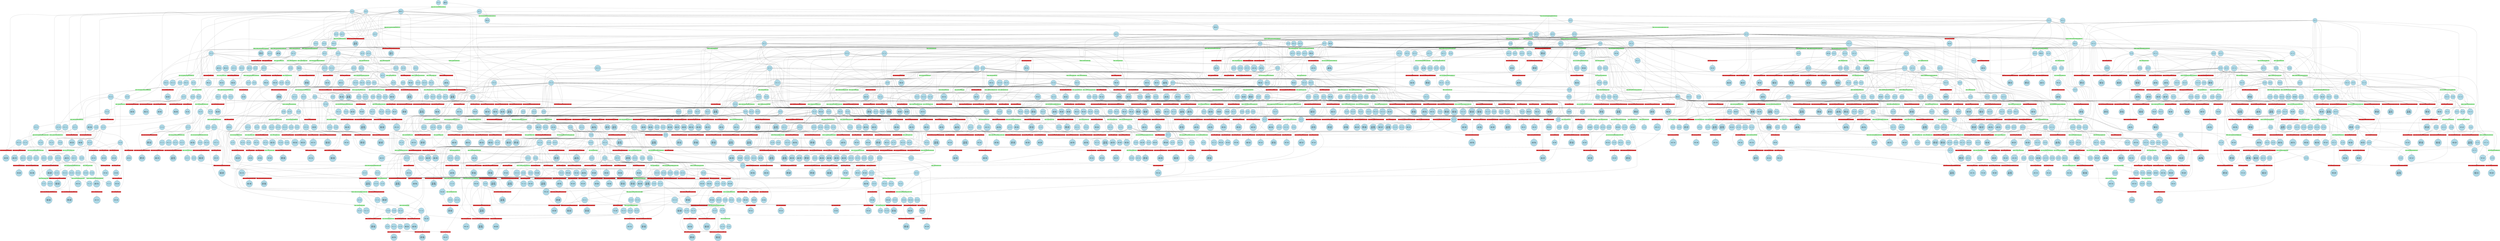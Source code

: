 digraph test {
  c1 -> e90;
  c1 -> e733;
  c1 -> e68;
  c1 -> e744;
  c1 -> e57;
  c1 -> e762;
  c1 -> e47;
  c1 -> e46;
  c1 -> e770;
  c1 -> e41;
  c1 -> e34;
  c1 -> e779;
  c1 -> e29;
  c1 -> e26;
  c1 -> e25;
  c1 -> e23;
  c1 -> e19;
  c1 -> e788;
  c1 -> e16;
  c1 -> e13;
  c1 -> e11;
  c1 -> e8;
  c1 -> e6;
  c2 -> e2;
  c2 -> e1;
  c5 -> e462;
  c5 -> e529;
  c5 -> e539;
  c5 -> e155;
  c5 -> e613;
  c5 -> e654;
  c5 -> e658;
  c5 -> e120;
  c5 -> e697;
  c5 -> e704;
  c5 -> e761;
  c5 -> e778;
  c5 -> e786;
  c5 -> e10;
  c5 -> e5;
  c6 -> e2;
  c7 -> e6;
  c7 -> e5;
  c7 -> e3;
  c7 -> e1;
  c8 -> e12;
  c8 -> e10;
  c8 -> e5;
  c8 -> e4;
  c9 -> e379;
  c9 -> e415;
  c9 -> e507;
  c9 -> e583;
  c9 -> e590;
  c9 -> e637;
  c9 -> e53;
  c9 -> e38;
  c9 -> e31;
  c9 -> e30;
  c9 -> e24;
  c9 -> e17;
  c9 -> e12;
  c9 -> e4;
  c10 -> e45;
  c10 -> e27;
  c10 -> e16;
  c10 -> e789;
  c10 -> e13;
  c10 -> e790;
  c10 -> e6;
  c10 -> e3;
  c10 -> e1;
  c11 -> e354;
  c11 -> e235;
  c11 -> e404;
  c11 -> e405;
  c11 -> e479;
  c11 -> e480;
  c11 -> e481;
  c11 -> e212;
  c11 -> e184;
  c11 -> e552;
  c11 -> e553;
  c11 -> e554;
  c11 -> e176;
  c11 -> e586;
  c11 -> e602;
  c11 -> e147;
  c11 -> e620;
  c11 -> e146;
  c11 -> e145;
  c11 -> e141;
  c11 -> e626;
  c11 -> e140;
  c11 -> e124;
  c11 -> e659;
  c11 -> e672;
  c11 -> e113;
  c11 -> e107;
  c11 -> e103;
  c11 -> e102;
  c11 -> e715;
  c11 -> e80;
  c11 -> e74;
  c11 -> e71;
  c11 -> e66;
  c11 -> e59;
  c11 -> e56;
  c11 -> e767;
  c11 -> e49;
  c11 -> e45;
  c11 -> e36;
  c11 -> e33;
  c11 -> e781;
  c11 -> e28;
  c11 -> e27;
  c11 -> e20;
  c11 -> e18;
  c11 -> e15;
  c11 -> e9;
  e1 -> c12;
  e1 -> c14;
  c14 -> e4;
  e1 -> c16;
  c16 -> e18;
  c16 -> e9;
  e2 -> c17;
  c17 -> e448;
  c17 -> e511;
  c17 -> e193;
  c17 -> e165;
  c17 -> e587;
  c17 -> e593;
  c17 -> e622;
  c17 -> e639;
  c17 -> e643;
  c17 -> e674;
  c17 -> e684;
  c17 -> e789;
  c17 -> e790;
  c17 -> e3;
  e2 -> c19;
  c19 -> e761;
  c19 -> e778;
  c19 -> e25;
  c19 -> e786;
  c19 -> e787;
  c19 -> e11;
  c19 -> e10;
  c19 -> e791;
  c19 -> e6;
  c19 -> e5;
  e2 -> c20;
  c20 -> e445;
  c20 -> e450;
  c20 -> e519;
  c20 -> e192;
  c20 -> e593;
  c20 -> e156;
  c20 -> e622;
  c20 -> e625;
  c20 -> e639;
  c20 -> e640;
  c20 -> e130;
  c20 -> e674;
  c20 -> e684;
  c20 -> e106;
  c20 -> e724;
  c20 -> e85;
  c20 -> e742;
  c20 -> e751;
  c20 -> e768;
  c20 -> e789;
  c20 -> e790;
  c20 -> e3;
  e3 -> c21;
  c21 -> e305;
  c21 -> e316;
  c21 -> e327;
  c21 -> e252;
  c21 -> e342;
  c21 -> e343;
  c21 -> e350;
  c21 -> e359;
  c21 -> e360;
  c21 -> e366;
  c21 -> e369;
  c21 -> e371;
  c21 -> e409;
  c21 -> e426;
  c21 -> e443;
  c21 -> e467;
  c21 -> e484;
  c21 -> e488;
  c21 -> e491;
  c21 -> e208;
  c21 -> e496;
  c21 -> e508;
  c21 -> e516;
  c21 -> e191;
  c21 -> e533;
  c21 -> e535;
  c21 -> e537;
  c21 -> e559;
  c21 -> e563;
  c21 -> e170;
  c21 -> e568;
  c21 -> e153;
  c21 -> e607;
  c21 -> e609;
  c21 -> e611;
  c21 -> e612;
  c21 -> e148;
  c21 -> e617;
  c21 -> e618;
  c21 -> e125;
  c21 -> e656;
  c21 -> e666;
  c21 -> e668;
  c21 -> e669;
  c21 -> e671;
  c21 -> e692;
  c21 -> e105;
  c21 -> e694;
  c21 -> e695;
  c21 -> e696;
  c21 -> e698;
  c21 -> e711;
  c21 -> e727;
  c21 -> e729;
  c21 -> e755;
  e3 -> c23;
  c23 -> e12;
  c23 -> e11;
  c23 -> e10;
  e3 -> c24;
  c24 -> e241;
  c24 -> e181;
  c24 -> e169;
  c24 -> e574;
  c24 -> e143;
  c24 -> e630;
  c24 -> e641;
  c24 -> e131;
  c24 -> e678;
  c24 -> e679;
  c24 -> e685;
  c24 -> e721;
  c24 -> e739;
  c24 -> e766;
  c24 -> e51;
  c24 -> e773;
  c24 -> e37;
  c24 -> e785;
  c24 -> e24;
  c24 -> e22;
  c24 -> e21;
  c24 -> e12;
  c24 -> e791;
  e3 -> c25;
  c25 -> e715;
  c25 -> e80;
  c25 -> e71;
  c25 -> e66;
  c25 -> e59;
  c25 -> e56;
  c25 -> e49;
  c25 -> e41;
  c25 -> e36;
  c25 -> e33;
  c25 -> e29;
  c25 -> e25;
  c25 -> e23;
  c25 -> e20;
  c25 -> e11;
  e4 -> c26;
  c26 -> e18;
  c26 -> e9;
  e4 -> c27;
  e4 -> c29;
  c29 -> e9;
  c29 -> e8;
  e5 -> c30;
  c30 -> e784;
  c30 -> e7;
  e5 -> c31;
  c31 -> e16;
  c31 -> e13;
  e5 -> c32;
  c32 -> e13;
  c32 -> e790;
  c32 -> e7;
  e5 -> c33;
  c33 -> e7;
  e6 -> c34;
  e7 -> c38;
  c38 -> e428;
  c38 -> e430;
  c38 -> e510;
  c38 -> e513;
  c38 -> e162;
  c38 -> e161;
  c38 -> e646;
  c38 -> e647;
  c38 -> e128;
  c38 -> e688;
  c38 -> e89;
  c38 -> e747;
  c38 -> e65;
  c38 -> e32;
  e7 -> c39;
  c39 -> e45;
  c39 -> e27;
  c39 -> e16;
  c39 -> e789;
  e7 -> c40;
  c40 -> e771;
  c40 -> e783;
  c40 -> e17;
  c40 -> e15;
  e8 -> c41;
  e8 -> c42;
  c42 -> e18;
  e9 -> c43;
  e9 -> c46;
  c46 -> e788;
  e791 -> c47;
  e10 -> c49;
  c49 -> e234;
  c49 -> e460;
  c49 -> e464;
  c49 -> e483;
  c49 -> e211;
  c49 -> e527;
  c49 -> e532;
  c49 -> e175;
  c49 -> e174;
  c49 -> e599;
  c49 -> e603;
  c49 -> e619;
  c49 -> e139;
  c49 -> e653;
  c49 -> e116;
  c49 -> e112;
  c49 -> e691;
  c49 -> e693;
  c49 -> e699;
  c49 -> e701;
  c49 -> e712;
  c49 -> e716;
  c49 -> e728;
  c49 -> e731;
  c49 -> e740;
  c49 -> e743;
  c49 -> e754;
  c49 -> e756;
  c49 -> e52;
  c49 -> e769;
  c49 -> e774;
  c49 -> e775;
  c49 -> e782;
  c49 -> e14;
  e10 -> c50;
  c50 -> e41;
  c50 -> e776;
  c50 -> e29;
  c50 -> e23;
  c50 -> e21;
  e10 -> c51;
  c51 -> e775;
  c51 -> e38;
  c51 -> e24;
  c51 -> e23;
  c51 -> e14;
  e10 -> c52;
  c52 -> e693;
  c52 -> e712;
  c52 -> e775;
  c52 -> e38;
  c52 -> e24;
  c52 -> e14;
  e790 -> c53;
  e11 -> c58;
  e11 -> c59;
  c59 -> e22;
  e11 -> c60;
  c60 -> e40;
  c60 -> e777;
  c60 -> e785;
  e12 -> c62;
  c62 -> e33;
  c62 -> e25;
  c62 -> e786;
  c62 -> e20;
  e12 -> c63;
  c63 -> e536;
  c63 -> e155;
  c63 -> e606;
  c63 -> e610;
  c63 -> e150;
  c63 -> e654;
  c63 -> e658;
  c63 -> e665;
  c63 -> e121;
  c63 -> e118;
  c63 -> e697;
  c63 -> e98;
  c63 -> e737;
  c63 -> e738;
  c63 -> e76;
  c63 -> e761;
  c63 -> e764;
  c63 -> e55;
  c63 -> e765;
  c63 -> e778;
  c63 -> e780;
  c63 -> e786;
  e12 -> c64;
  c64 -> e665;
  c64 -> e103;
  c64 -> e738;
  c64 -> e764;
  c64 -> e765;
  c64 -> e35;
  c64 -> e780;
  c64 -> e20;
  c64 -> e19;
  e12 -> c65;
  c65 -> e55;
  c65 -> e42;
  c65 -> e39;
  c65 -> e780;
  c65 -> e787;
  e13 -> c66;
  e13 -> c69;
  c69 -> e784;
  e14 -> c70;
  c70 -> e368;
  c70 -> e373;
  c70 -> e374;
  c70 -> e436;
  c70 -> e493;
  c70 -> e206;
  c70 -> e506;
  c70 -> e562;
  c70 -> e564;
  c70 -> e566;
  c70 -> e168;
  c70 -> e167;
  c70 -> e163;
  c70 -> e582;
  c70 -> e584;
  c70 -> e137;
  c70 -> e635;
  c70 -> e129;
  c70 -> e111;
  c70 -> e97;
  c70 -> e88;
  c70 -> e54;
  e14 -> c71;
  c71 -> e66;
  c71 -> e49;
  c71 -> e29;
  e14 -> c72;
  c72 -> e472;
  c72 -> e515;
  c72 -> e614;
  c72 -> e648;
  c72 -> e670;
  c72 -> e681;
  c72 -> e689;
  c72 -> e723;
  c72 -> e749;
  c72 -> e772;
  c72 -> e30;
  c72 -> e28;
  e789 -> c73;
  e15 -> c78;
  c78 -> e748;
  c78 -> e43;
  c78 -> e31;
  e15 -> c79;
  c79 -> e455;
  c79 -> e524;
  c79 -> e596;
  c79 -> e645;
  c79 -> e725;
  c79 -> e752;
  e16 -> c80;
  c80 -> e70;
  c80 -> e48;
  e16 -> c81;
  c81 -> e638;
  c81 -> e115;
  c81 -> e108;
  c81 -> e93;
  c81 -> e713;
  c81 -> e86;
  c81 -> e741;
  e16 -> c83;
  c83 -> e713;
  c83 -> e741;
  c83 -> e64;
  c83 -> e44;
  c83 -> e43;
  c83 -> e32;
  c83 -> e783;
  e17 -> c84;
  c84 -> e142;
  c84 -> e624;
  c84 -> e651;
  c84 -> e673;
  c84 -> e690;
  c84 -> e67;
  c84 -> e746;
  c84 -> e50;
  c84 -> e44;
  c84 -> e781;
  e17 -> c85;
  c85 -> e751;
  c85 -> e48;
  c85 -> e27;
  c85 -> e26;
  e18 -> c86;
  e788 -> c90;
  e19 -> c92;
  e19 -> c93;
  c93 -> e33;
  e20 -> c94;
  c94 -> e778;
  e20 -> c95;
  c95 -> e779;
  e20 -> c96;
  e21 -> c98;
  c98 -> e699;
  c98 -> e731;
  c98 -> e756;
  c98 -> e775;
  e21 -> c99;
  c99 -> e38;
  e22 -> c100;
  c100 -> e755;
  c100 -> e757;
  c100 -> e777;
  e22 -> c101;
  c101 -> e40;
  e787 -> c102;
  e23 -> c104;
  e23 -> c105;
  c105 -> e37;
  e23 -> c106;
  c106 -> e61;
  c106 -> e759;
  c106 -> e773;
  c106 -> e774;
  e23 -> c107;
  c107 -> e61;
  c107 -> e759;
  c107 -> e773;
  e24 -> c108;
  c108 -> e56;
  c108 -> e41;
  c108 -> e36;
  c108 -> e782;
  e24 -> c109;
  c109 -> e466;
  c109 -> e530;
  c109 -> e534;
  c109 -> e188;
  c109 -> e599;
  c109 -> e605;
  c109 -> e152;
  c109 -> e619;
  c109 -> e653;
  c109 -> e119;
  c109 -> e116;
  c109 -> e706;
  c109 -> e708;
  c109 -> e734;
  c109 -> e79;
  c109 -> e743;
  c109 -> e763;
  c109 -> e769;
  c109 -> e782;
  e24 -> c110;
  c110 -> e477;
  c110 -> e605;
  c110 -> e620;
  c110 -> e124;
  c110 -> e708;
  c110 -> e734;
  c110 -> e58;
  c110 -> e763;
  c110 -> e36;
  c110 -> e34;
  e24 -> c111;
  c111 -> e79;
  c111 -> e753;
  c111 -> e60;
  c111 -> e763;
  c111 -> e776;
  e786 -> c112;
  e25 -> c116;
  c116 -> e652;
  c116 -> e123;
  c116 -> e35;
  e25 -> c117;
  c117 -> e81;
  c117 -> e78;
  c117 -> e77;
  c117 -> e760;
  c117 -> e39;
  e25 -> c118;
  c118 -> e737;
  c118 -> e62;
  c118 -> e758;
  c118 -> e760;
  c118 -> e764;
  c118 -> e55;
  c118 -> e42;
  c118 -> e780;
  e25 -> c119;
  c119 -> e705;
  c119 -> e99;
  c119 -> e735;
  c119 -> e78;
  c119 -> e62;
  c119 -> e758;
  c119 -> e760;
  c119 -> e42;
  e785 -> c120;
  e784 -> c123;
  e783 -> c125;
  e26 -> c127;
  e26 -> c128;
  c128 -> e45;
  e27 -> c129;
  c129 -> e768;
  e27 -> c130;
  c130 -> e770;
  e27 -> c131;
  c131 -> e745;
  c131 -> e768;
  e27 -> c132;
  c132 -> e50;
  e28 -> c133;
  c133 -> e399;
  c133 -> e226;
  c133 -> e543;
  c133 -> e160;
  c133 -> e616;
  c133 -> e633;
  c133 -> e127;
  c133 -> e110;
  c133 -> e722;
  c133 -> e63;
  c133 -> e53;
  e28 -> c134;
  c134 -> e345;
  c134 -> e346;
  c134 -> e348;
  c134 -> e372;
  c134 -> e388;
  c134 -> e432;
  c134 -> e433;
  c134 -> e434;
  c134 -> e451;
  c134 -> e520;
  c134 -> e521;
  c134 -> e522;
  c134 -> e580;
  c134 -> e581;
  c134 -> e595;
  c134 -> e644;
  c134 -> e687;
  c134 -> e726;
  e29 -> c135;
  c135 -> e274;
  c135 -> e284;
  c135 -> e285;
  c135 -> e299;
  c135 -> e300;
  c135 -> e302;
  c135 -> e261;
  c135 -> e324;
  c135 -> e256;
  c135 -> e334;
  c135 -> e355;
  c135 -> e364;
  c135 -> e377;
  c135 -> e381;
  c135 -> e414;
  c135 -> e416;
  c135 -> e228;
  c135 -> e440;
  c135 -> e471;
  c135 -> e217;
  c135 -> e495;
  c135 -> e541;
  c135 -> e179;
  c135 -> e178;
  c135 -> e92;
  c135 -> e69;
  e29 -> c136;
  c136 -> e419;
  c136 -> e500;
  c136 -> e569;
  c136 -> e576;
  c136 -> e166;
  c136 -> e144;
  c136 -> e133;
  c136 -> e114;
  c136 -> e675;
  c136 -> e714;
  c136 -> e51;
  e29 -> c137;
  c137 -> e675;
  c137 -> e714;
  c137 -> e87;
  c137 -> e75;
  c137 -> e73;
  c137 -> e750;
  c137 -> e63;
  c137 -> e766;
  c137 -> e54;
  c137 -> e772;
  e29 -> c138;
  c138 -> e420;
  c138 -> e421;
  c138 -> e423;
  c138 -> e424;
  c138 -> e497;
  c138 -> e498;
  c138 -> e205;
  c138 -> e500;
  c138 -> e501;
  c138 -> e502;
  c138 -> e172;
  c138 -> e567;
  c138 -> e569;
  c138 -> e570;
  c138 -> e572;
  c138 -> e573;
  c138 -> e576;
  c138 -> e144;
  c138 -> e630;
  c138 -> e632;
  c138 -> e136;
  c138 -> e636;
  c138 -> e134;
  c138 -> e133;
  c138 -> e114;
  c138 -> e675;
  c138 -> e678;
  c138 -> e679;
  c138 -> e683;
  c138 -> e109;
  c138 -> e710;
  c138 -> e95;
  c138 -> e714;
  c138 -> e721;
  c138 -> e739;
  c138 -> e75;
  c138 -> e73;
  c138 -> e766;
  e30 -> c139;
  c139 -> e246;
  c139 -> e353;
  c139 -> e384;
  c139 -> e398;
  c139 -> e442;
  c139 -> e218;
  c139 -> e474;
  c139 -> e517;
  c139 -> e542;
  c139 -> e183;
  c139 -> e182;
  c139 -> e547;
  c139 -> e180;
  c139 -> e551;
  c139 -> e589;
  c139 -> e591;
  c139 -> e594;
  c139 -> e615;
  c139 -> e623;
  c139 -> e631;
  c139 -> e649;
  c139 -> e650;
  c139 -> e682;
  c139 -> e91;
  c139 -> e720;
  c139 -> e72;
  c139 -> e750;
  c139 -> e767;
  e30 -> c140;
  c140 -> e235;
  c140 -> e184;
  c140 -> e146;
  c140 -> e145;
  c140 -> e672;
  c140 -> e69;
  c140 -> e49;
  c140 -> e46;
  e782 -> c141;
  e31 -> c144;
  c144 -> e621;
  c144 -> e126;
  c144 -> e719;
  c144 -> e64;
  e31 -> c145;
  c145 -> e724;
  c145 -> e70;
  c145 -> e47;
  e781 -> c146;
  e32 -> c148;
  c148 -> e550;
  c148 -> e157;
  c148 -> e621;
  c148 -> e624;
  c148 -> e126;
  c148 -> e651;
  c148 -> e673;
  c148 -> e690;
  e32 -> c149;
  c149 -> e115;
  c149 -> e93;
  c149 -> e719;
  c149 -> e746;
  c149 -> e748;
  c149 -> e771;
  e780 -> c150;
  e33 -> c154;
  c154 -> e761;
  e33 -> c155;
  e779 -> c158;
  e34 -> c160;
  e34 -> c161;
  c161 -> e56;
  e35 -> c162;
  c162 -> e667;
  c162 -> e709;
  c162 -> e81;
  c162 -> e736;
  c162 -> e78;
  c162 -> e760;
  e35 -> c163;
  c163 -> e610;
  c163 -> e659;
  c163 -> e102;
  c163 -> e98;
  c163 -> e737;
  c163 -> e76;
  c163 -> e55;
  e36 -> c164;
  c164 -> e769;
  e36 -> c165;
  c165 -> e762;
  e36 -> c166;
  e778 -> c168;
  e777 -> c172;
  e37 -> c175;
  c175 -> e729;
  c175 -> e82;
  c175 -> e759;
  e37 -> c176;
  c176 -> e61;
  e38 -> c177;
  c177 -> e80;
  c177 -> e756;
  c177 -> e59;
  c177 -> e52;
  e38 -> c178;
  c178 -> e699;
  c178 -> e716;
  c178 -> e731;
  c178 -> e740;
  c178 -> e756;
  c178 -> e52;
  e38 -> c179;
  c179 -> e71;
  c179 -> e59;
  c179 -> e57;
  e38 -> c180;
  e776 -> c181;
  e775 -> c183;
  e39 -> c187;
  c187 -> e666;
  c187 -> e727;
  c187 -> e83;
  c187 -> e758;
  e39 -> c188;
  c188 -> e737;
  c188 -> e62;
  c188 -> e764;
  e40 -> c189;
  c189 -> e757;
  e40 -> c191;
  c191 -> e755;
  e41 -> c192;
  c192 -> e186;
  c192 -> e597;
  c192 -> e154;
  c192 -> e58;
  e41 -> c193;
  c193 -> e101;
  c193 -> e100;
  c193 -> e732;
  c193 -> e60;
  e41 -> c194;
  c194 -> e706;
  c194 -> e84;
  c194 -> e730;
  c194 -> e732;
  c194 -> e734;
  c194 -> e79;
  c194 -> e753;
  c194 -> e754;
  c194 -> e763;
  e41 -> c195;
  c195 -> e662;
  c195 -> e122;
  c195 -> e700;
  c195 -> e101;
  c195 -> e84;
  c195 -> e730;
  c195 -> e732;
  c195 -> e753;
  e774 -> c196;
  e773 -> c198;
  e42 -> c201;
  c201 -> e709;
  c201 -> e81;
  e42 -> c202;
  c202 -> e660;
  c202 -> e118;
  c202 -> e698;
  c202 -> e76;
  c202 -> e765;
  e42 -> c203;
  c203 -> e81;
  e772 -> c204;
  e43 -> c206;
  c206 -> e65;
  e43 -> c207;
  c207 -> e752;
  e44 -> c208;
  c208 -> e686;
  c208 -> e86;
  c208 -> e747;
  e44 -> c209;
  c209 -> e130;
  c209 -> e647;
  c209 -> e688;
  c209 -> e85;
  c209 -> e751;
  e771 -> c210;
  e45 -> c212;
  c212 -> e742;
  e45 -> c213;
  e45 -> c214;
  c214 -> e718;
  c214 -> e742;
  e45 -> c215;
  c215 -> e67;
  e770 -> c216;
  e46 -> c218;
  e46 -> c219;
  c219 -> e66;
  e47 -> c220;
  e48 -> c222;
  c222 -> e686;
  c222 -> e93;
  c222 -> e86;
  c222 -> e741;
  e48 -> c223;
  c223 -> e113;
  c223 -> e107;
  c223 -> e85;
  e49 -> c224;
  e49 -> c225;
  c225 -> e744;
  e49 -> c226;
  c226 -> e717;
  e49 -> c227;
  c227 -> e72;
  e769 -> c228;
  e768 -> c231;
  e50 -> c234;
  e50 -> c235;
  c235 -> e745;
  e51 -> c236;
  c236 -> e366;
  c236 -> e423;
  c236 -> e426;
  c236 -> e491;
  c236 -> e494;
  c236 -> e498;
  c236 -> e563;
  c236 -> e565;
  c236 -> e171;
  c236 -> e567;
  c236 -> e572;
  c236 -> e135;
  c236 -> e636;
  c236 -> e134;
  c236 -> e117;
  c236 -> e109;
  c236 -> e711;
  c236 -> e96;
  c236 -> e95;
  c236 -> e73;
  e51 -> c237;
  c237 -> e204;
  c237 -> e172;
  c237 -> e571;
  c237 -> e577;
  c237 -> e590;
  c237 -> e632;
  c237 -> e136;
  c237 -> e637;
  c237 -> e132;
  c237 -> e683;
  c237 -> e710;
  c237 -> e75;
  e52 -> c238;
  e52 -> c239;
  c239 -> e715;
  c239 -> e71;
  e52 -> c240;
  c240 -> e94;
  c240 -> e74;
  e53 -> c241;
  c241 -> e352;
  c241 -> e242;
  c241 -> e470;
  c241 -> e198;
  c241 -> e544;
  c241 -> e549;
  c241 -> e561;
  c241 -> e159;
  c241 -> e158;
  c241 -> e634;
  c241 -> e680;
  c241 -> e87;
  e53 -> c242;
  c242 -> e240;
  c242 -> e425;
  c242 -> e446;
  c242 -> e503;
  c242 -> e571;
  c242 -> e578;
  c242 -> e641;
  c242 -> e132;
  c242 -> e685;
  c242 -> e92;
  c242 -> e68;
  e767 -> c243;
  e54 -> c245;
  c245 -> e475;
  c245 -> e478;
  c245 -> e197;
  c245 -> e195;
  c245 -> e544;
  c245 -> e547;
  c245 -> e549;
  c245 -> e551;
  c245 -> e159;
  c245 -> e591;
  c245 -> e158;
  c245 -> e594;
  c245 -> e615;
  c245 -> e616;
  c245 -> e623;
  c245 -> e649;
  c245 -> e127;
  c245 -> e650;
  c245 -> e670;
  c245 -> e689;
  e54 -> c246;
  c246 -> e144;
  c246 -> e114;
  c246 -> e680;
  c246 -> e710;
  c246 -> e95;
  c246 -> e720;
  c246 -> e722;
  c246 -> e739;
  c246 -> e749;
  e766 -> c247;
  e765 -> c250;
  e55 -> c253;
  c253 -> e705;
  c253 -> e99;
  c253 -> e735;
  c253 -> e736;
  c253 -> e78;
  e55 -> c254;
  c254 -> e664;
  c254 -> e703;
  c254 -> e704;
  e55 -> c255;
  c255 -> e664;
  c255 -> e703;
  c255 -> e736;
  e55 -> c256;
  c256 -> e703;
  c256 -> e707;
  c256 -> e735;
  c256 -> e77;
  e764 -> c257;
  e763 -> c261;
  e56 -> c265;
  c265 -> e743;
  e56 -> c266;
  e762 -> c269;
  e761 -> c271;
  e57 -> c275;
  e57 -> c276;
  c276 -> e715;
  c276 -> e80;
  e760 -> c277;
  e58 -> c281;
  c281 -> e608;
  c281 -> e702;
  c281 -> e101;
  c281 -> e732;
  e58 -> c282;
  c282 -> e534;
  c282 -> e552;
  c282 -> e602;
  c282 -> e119;
  c282 -> e706;
  c282 -> e79;
  e59 -> c283;
  c283 -> e731;
  c283 -> e740;
  e59 -> c284;
  c284 -> e733;
  e59 -> c285;
  e759 -> c287;
  e758 -> c290;
  e757 -> c293;
  e60 -> c296;
  c296 -> e607;
  c296 -> e692;
  c296 -> e104;
  c296 -> e730;
  e60 -> c297;
  c297 -> e706;
  c297 -> e84;
  c297 -> e734;
  e61 -> c298;
  c298 -> e728;
  c298 -> e82;
  e61 -> c299;
  c299 -> e694;
  c299 -> e696;
  c299 -> e729;
  e61 -> c300;
  c300 -> e82;
  e756 -> c301;
  e755 -> c305;
  e62 -> c309;
  c309 -> e667;
  c309 -> e83;
  e62 -> c310;
  c310 -> e150;
  c310 -> e657;
  c310 -> e121;
  c310 -> e105;
  c310 -> e695;
  c310 -> e98;
  c310 -> e727;
  c310 -> e738;
  e62 -> c311;
  c311 -> e83;
  e754 -> c312;
  e753 -> c314;
  e752 -> c317;
  e751 -> c319;
  e63 -> c322;
  c322 -> e683;
  c322 -> e109;
  c322 -> e721;
  c322 -> e88;
  e63 -> c323;
  c323 -> e635;
  c323 -> e637;
  c323 -> e129;
  c323 -> e726;
  e750 -> c324;
  e749 -> c326;
  e64 -> c328;
  c328 -> e642;
  c328 -> e108;
  c328 -> e89;
  e64 -> c329;
  c329 -> e646;
  c329 -> e106;
  c329 -> e724;
  c329 -> e725;
  e65 -> c330;
  e748 -> c332;
  e747 -> c334;
  e746 -> c336;
  e745 -> c338;
  e66 -> c340;
  e66 -> c342;
  c342 -> e677;
  e66 -> c343;
  c343 -> e91;
  e744 -> c344;
  e743 -> c346;
  e742 -> c349;
  e67 -> c352;
  e67 -> c353;
  c353 -> e718;
  e68 -> c354;
  e69 -> c356;
  c356 -> e114;
  c356 -> e714;
  e69 -> c357;
  c357 -> e354;
  c357 -> e479;
  c357 -> e553;
  c357 -> e554;
  c357 -> e141;
  c357 -> e626;
  e741 -> c358;
  e70 -> c362;
  c362 -> e579;
  c362 -> e638;
  c362 -> e642;
  c362 -> e115;
  c362 -> e108;
  c362 -> e713;
  e70 -> c363;
  c363 -> e156;
  c363 -> e106;
  e71 -> c364;
  e71 -> c365;
  c365 -> e90;
  e71 -> c366;
  c366 -> e676;
  e71 -> c367;
  c367 -> e94;
  e740 -> c368;
  e72 -> c371;
  e72 -> c372;
  c372 -> e717;
  e73 -> c373;
  e73 -> c374;
  c374 -> e626;
  c374 -> e672;
  e74 -> c376;
  e75 -> c378;
  c378 -> e634;
  c378 -> e682;
  c378 -> e110;
  c378 -> e97;
  c378 -> e96;
  c378 -> e723;
  e75 -> c379;
  c379 -> e248;
  c379 -> e350;
  c379 -> e360;
  c379 -> e383;
  c379 -> e239;
  c379 -> e238;
  c379 -> e443;
  c379 -> e446;
  c379 -> e476;
  c379 -> e508;
  c379 -> e516;
  c379 -> e548;
  c379 -> e170;
  c379 -> e568;
  c379 -> e148;
  c379 -> e617;
  c379 -> e669;
  c379 -> e671;
  c379 -> e711;
  e75 -> c380;
  c380 -> e565;
  c380 -> e135;
  c380 -> e117;
  c380 -> e96;
  e739 -> c381;
  e76 -> c384;
  c384 -> e120;
  e76 -> c385;
  c385 -> e709;
  e76 -> c386;
  c386 -> e611;
  c386 -> e668;
  e738 -> c387;
  e77 -> c390;
  c390 -> e99;
  e77 -> c391;
  c391 -> e664;
  c391 -> e705;
  e737 -> c392;
  e78 -> c396;
  e78 -> c398;
  c398 -> e704;
  c398 -> e707;
  e78 -> c399;
  c399 -> e703;
  c399 -> e704;
  e79 -> c400;
  c400 -> e662;
  c400 -> e122;
  c400 -> e700;
  c400 -> e701;
  c400 -> e702;
  c400 -> e101;
  e79 -> c401;
  c401 -> e603;
  c401 -> e604;
  c401 -> e139;
  c401 -> e661;
  c401 -> e112;
  e79 -> c402;
  c402 -> e216;
  c402 -> e555;
  c402 -> e177;
  c402 -> e604;
  c402 -> e627;
  c402 -> e661;
  c402 -> e702;
  e79 -> c403;
  c403 -> e661;
  c403 -> e663;
  c403 -> e700;
  c403 -> e100;
  e736 -> c404;
  e735 -> c407;
  e734 -> c410;
  e80 -> c414;
  c414 -> e699;
  c414 -> e716;
  e80 -> c415;
  e733 -> c418;
  e732 -> c420;
  e81 -> c424;
  e81 -> c425;
  c425 -> e539;
  c425 -> e540;
  c425 -> e613;
  c425 -> e658;
  c425 -> e120;
  c425 -> e697;
  e81 -> c426;
  c426 -> e120;
  c426 -> e668;
  c426 -> e697;
  c426 -> e698;
  c426 -> e102;
  e81 -> c427;
  c427 -> e611;
  c427 -> e668;
  c427 -> e698;
  c427 -> e102;
  e731 -> c428;
  e730 -> c432;
  e82 -> c435;
  c435 -> e693;
  c435 -> e694;
  e82 -> c436;
  c436 -> e693;
  c436 -> e696;
  c436 -> e712;
  e82 -> c437;
  c437 -> e696;
  e83 -> c438;
  c438 -> e537;
  c438 -> e153;
  c438 -> e609;
  c438 -> e105;
  e83 -> c439;
  c439 -> e612;
  c439 -> e652;
  c439 -> e654;
  c439 -> e655;
  c439 -> e659;
  c439 -> e695;
  c439 -> e103;
  e83 -> c440;
  c440 -> e612;
  c440 -> e652;
  c440 -> e655;
  c440 -> e659;
  c440 -> e695;
  c440 -> e103;
  e729 -> c441;
  e84 -> c445;
  c445 -> e608;
  c445 -> e691;
  c445 -> e104;
  e84 -> c446;
  c446 -> e188;
  c446 -> e601;
  c446 -> e152;
  c446 -> e618;
  c446 -> e125;
  c446 -> e656;
  c446 -> e119;
  c446 -> e692;
  c446 -> e708;
  e84 -> c447;
  c447 -> e104;
  e728 -> c448;
  e727 -> c450;
  e726 -> c454;
  e725 -> c456;
  e85 -> c458;
  c458 -> e128;
  e85 -> c459;
  c459 -> e585;
  c459 -> e686;
  e85 -> c460;
  c460 -> e587;
  c460 -> e643;
  e724 -> c461;
  e86 -> c464;
  e86 -> c465;
  c465 -> e227;
  c465 -> e201;
  e86 -> c466;
  c466 -> e643;
  c466 -> e128;
  c466 -> e684;
  c466 -> e107;
  c466 -> e688;
  e86 -> c467;
  c467 -> e587;
  c467 -> e643;
  c467 -> e684;
  c467 -> e107;
  e723 -> c468;
  e87 -> c470;
  c470 -> e577;
  c470 -> e136;
  c470 -> e134;
  c470 -> e133;
  c470 -> e132;
  c470 -> e131;
  c470 -> e679;
  c470 -> e111;
  c470 -> e685;
  e87 -> c471;
  c471 -> e370;
  c471 -> e373;
  c471 -> e425;
  c471 -> e229;
  c471 -> e493;
  c471 -> e206;
  c471 -> e204;
  c471 -> e503;
  c471 -> e203;
  c471 -> e506;
  c471 -> e566;
  c471 -> e571;
  c471 -> e574;
  c471 -> e577;
  c471 -> e578;
  c471 -> e582;
  c471 -> e584;
  c471 -> e641;
  c471 -> e132;
  c471 -> e131;
  c471 -> e685;
  c471 -> e687;
  e88 -> c472;
  e88 -> c473;
  c473 -> e632;
  c473 -> e636;
  c473 -> e678;
  e722 -> c474;
  e721 -> c476;
  e720 -> c479;
  e89 -> c481;
  e89 -> c482;
  c482 -> e579;
  c482 -> e638;
  e719 -> c483;
  e718 -> c485;
  e717 -> c487;
  e90 -> c489;
  e716 -> c491;
  e715 -> c494;
  e91 -> c498;
  e91 -> c499;
  c499 -> e677;
  e714 -> c500;
  e92 -> c504;
  c504 -> e367;
  c504 -> e418;
  c504 -> e419;
  c504 -> e422;
  c504 -> e427;
  c504 -> e499;
  c504 -> e500;
  c504 -> e569;
  c504 -> e575;
  c504 -> e576;
  c504 -> e144;
  c504 -> e133;
  c504 -> e675;
  e92 -> c505;
  c505 -> e341;
  c505 -> e370;
  c505 -> e238;
  c505 -> e229;
  c505 -> e204;
  c505 -> e203;
  c505 -> e574;
  c505 -> e577;
  c505 -> e131;
  e713 -> c506;
  e93 -> c510;
  e93 -> c511;
  c511 -> e237;
  c511 -> e236;
  c511 -> e222;
  c511 -> e196;
  e93 -> c512;
  c512 -> e673;
  c512 -> e674;
  c512 -> e113;
  c512 -> e690;
  e93 -> c513;
  c513 -> e674;
  c513 -> e113;
  e94 -> c514;
  e94 -> c515;
  c515 -> e676;
  e95 -> c516;
  e95 -> c517;
  c517 -> e544;
  c517 -> e554;
  c517 -> e159;
  c517 -> e615;
  c517 -> e616;
  c517 -> e145;
  c517 -> e649;
  c517 -> e127;
  c517 -> e670;
  c517 -> e689;
  e95 -> c518;
  c518 -> e554;
  c518 -> e145;
  e96 -> c519;
  c519 -> e669;
  e96 -> c520;
  c520 -> e553;
  c520 -> e146;
  c520 -> e671;
  e712 -> c522;
  e711 -> c525;
  e97 -> c529;
  c529 -> e329;
  c529 -> e253;
  c529 -> e352;
  c529 -> e353;
  c529 -> e242;
  c529 -> e384;
  c529 -> e398;
  c529 -> e399;
  c529 -> e400;
  c529 -> e442;
  c529 -> e226;
  c529 -> e225;
  c529 -> e470;
  c529 -> e472;
  c529 -> e474;
  c529 -> e198;
  c529 -> e515;
  c529 -> e517;
  c529 -> e542;
  c529 -> e543;
  c529 -> e589;
  c529 -> e160;
  c529 -> e614;
  c529 -> e648;
  e97 -> c530;
  c530 -> e561;
  c530 -> e631;
  c530 -> e633;
  c530 -> e117;
  c530 -> e681;
  e710 -> c531;
  e98 -> c534;
  e98 -> c535;
  c535 -> e667;
  e98 -> c536;
  c536 -> e609;
  c536 -> e612;
  c536 -> e666;
  e709 -> c537;
  e708 -> c540;
  e99 -> c543;
  e99 -> c545;
  c545 -> e664;
  e707 -> c546;
  e100 -> c548;
  c548 -> e122;
  e100 -> c549;
  c549 -> e604;
  c549 -> e662;
  e706 -> c550;
  e705 -> c554;
  e101 -> c557;
  e101 -> c559;
  c559 -> e663;
  e101 -> c560;
  c560 -> e661;
  c560 -> e112;
  e704 -> c561;
  e703 -> c565;
  e702 -> c569;
  e701 -> c572;
  e700 -> c574;
  e699 -> c577;
  e102 -> c581;
  c581 -> e559;
  c581 -> e613;
  c581 -> e149;
  c581 -> e658;
  c581 -> e660;
  e102 -> c582;
  c582 -> e118;
  e102 -> c583;
  c583 -> e149;
  c583 -> e138;
  c583 -> e660;
  e102 -> c584;
  c584 -> e558;
  c584 -> e138;
  e698 -> c585;
  e697 -> c590;
  e103 -> c594;
  c594 -> e488;
  c594 -> e529;
  c594 -> e190;
  c594 -> e187;
  c594 -> e155;
  c594 -> e600;
  c594 -> e151;
  c594 -> e657;
  e103 -> c595;
  c595 -> e528;
  c595 -> e606;
  c595 -> e123;
  c595 -> e121;
  e103 -> c596;
  c596 -> e525;
  c596 -> e190;
  c596 -> e187;
  c596 -> e173;
  c596 -> e600;
  c596 -> e151;
  c596 -> e629;
  c596 -> e657;
  e103 -> c597;
  c597 -> e485;
  c597 -> e487;
  c597 -> e557;
  c597 -> e173;
  c597 -> e629;
  e696 -> c598;
  e695 -> c603;
  e694 -> c608;
  e104 -> c612;
  c612 -> e460;
  c612 -> e464;
  c612 -> e467;
  c612 -> e527;
  c612 -> e191;
  c612 -> e532;
  c612 -> e533;
  c612 -> e599;
  c612 -> e653;
  c612 -> e125;
  e104 -> c613;
  c613 -> e532;
  c613 -> e535;
  c613 -> e174;
  c613 -> e597;
  c613 -> e598;
  c613 -> e602;
  c613 -> e653;
  c613 -> e656;
  c613 -> e124;
  c613 -> e116;
  e104 -> c614;
  c614 -> e405;
  c614 -> e484;
  c614 -> e535;
  c614 -> e186;
  c614 -> e545;
  c614 -> e552;
  c614 -> e597;
  c614 -> e598;
  c614 -> e602;
  c614 -> e618;
  c614 -> e620;
  c614 -> e656;
  c614 -> e124;
  e693 -> c615;
  e105 -> c619;
  c619 -> e655;
  e105 -> c621;
  c621 -> e155;
  c621 -> e652;
  c621 -> e654;
  e105 -> c622;
  c622 -> e465;
  c622 -> e525;
  c622 -> e528;
  c622 -> e536;
  c622 -> e600;
  c622 -> e606;
  c622 -> e610;
  c622 -> e655;
  c622 -> e665;
  e692 -> c623;
  e691 -> c627;
  e690 -> c629;
  e689 -> c632;
  e688 -> c635;
  e687 -> c638;
  e686 -> c640;
  e106 -> c643;
  c643 -> e428;
  c643 -> e429;
  c643 -> e504;
  c643 -> e510;
  c643 -> e162;
  c643 -> e645;
  e106 -> c644;
  c644 -> e429;
  c644 -> e504;
  c644 -> e509;
  c644 -> e579;
  c644 -> e642;
  e106 -> c645;
  c645 -> e511;
  c645 -> e165;
  e685 -> c646;
  e107 -> c650;
  c650 -> e164;
  c650 -> e161;
  c650 -> e640;
  c650 -> e647;
  e107 -> c651;
  c651 -> e130;
  e107 -> c652;
  c652 -> e439;
  c652 -> e199;
  c652 -> e164;
  c652 -> e588;
  c652 -> e640;
  e107 -> c653;
  c653 -> e438;
  c653 -> e200;
  c653 -> e514;
  c653 -> e588;
  e684 -> c654;
  e108 -> c659;
  e108 -> c660;
  c660 -> e202;
  e108 -> c661;
  c661 -> e165;
  c661 -> e162;
  c661 -> e639;
  c661 -> e646;
  e108 -> c662;
  c662 -> e511;
  c662 -> e165;
  c662 -> e639;
  e109 -> c663;
  c663 -> e635;
  e109 -> c664;
  c664 -> e635;
  c664 -> e637;
  c664 -> e129;
  e109 -> c665;
  e110 -> c666;
  c666 -> e137;
  c666 -> e135;
  e110 -> c667;
  c667 -> e415;
  c667 -> e436;
  c667 -> e564;
  c667 -> e163;
  c667 -> e644;
  e683 -> c668;
  e682 -> c671;
  e681 -> c673;
  e111 -> c675;
  e111 -> c676;
  c676 -> e204;
  c676 -> e172;
  c676 -> e567;
  c676 -> e569;
  c676 -> e571;
  c676 -> e574;
  c676 -> e630;
  c676 -> e641;
  e680 -> c677;
  e679 -> c679;
  e678 -> c682;
  e677 -> c685;
  e676 -> c687;
  e112 -> c689;
  e112 -> c691;
  c691 -> e627;
  c691 -> e140;
  e113 -> c692;
  c692 -> e550;
  c692 -> e157;
  c692 -> e624;
  c692 -> e625;
  c692 -> e651;
  e113 -> c693;
  c693 -> e450;
  c693 -> e192;
  e113 -> c694;
  c694 -> e387;
  c694 -> e445;
  c694 -> e221;
  c694 -> e519;
  c694 -> e560;
  c694 -> e625;
  e113 -> c695;
  c695 -> e142;
  e675 -> c696;
  e114 -> c700;
  e114 -> c701;
  c701 -> e224;
  c701 -> e143;
  e114 -> c702;
  c702 -> e623;
  c702 -> e141;
  c702 -> e650;
  e114 -> c703;
  c703 -> e141;
  e674 -> c704;
  e673 -> c709;
  e115 -> c712;
  e115 -> c713;
  c713 -> e449;
  c713 -> e223;
  c713 -> e194;
  c713 -> e592;
  e115 -> c714;
  c714 -> e621;
  c714 -> e622;
  c714 -> e126;
  e115 -> c715;
  c715 -> e448;
  c715 -> e193;
  c715 -> e593;
  c715 -> e622;
  e672 -> c716;
  e671 -> c720;
  e670 -> c725;
  e669 -> c728;
  e116 -> c732;
  c732 -> e219;
  e116 -> c733;
  c733 -> e186;
  c733 -> e545;
  c733 -> e552;
  c733 -> e618;
  c733 -> e620;
  e116 -> c734;
  c734 -> e412;
  c734 -> e492;
  c734 -> e147;
  e117 -> c735;
  c735 -> e316;
  c735 -> e252;
  c735 -> e342;
  c735 -> e148;
  e117 -> c736;
  c736 -> e470;
  c736 -> e479;
  c736 -> e198;
  c736 -> e541;
  c736 -> e542;
  c736 -> e543;
  c736 -> e185;
  c736 -> e184;
  c736 -> e589;
  c736 -> e160;
  c736 -> e614;
  c736 -> e617;
  c736 -> e648;
  e117 -> c737;
  c737 -> e339;
  c737 -> e343;
  c737 -> e377;
  c737 -> e380;
  c737 -> e440;
  c737 -> e443;
  c737 -> e444;
  c737 -> e479;
  c737 -> e516;
  c737 -> e541;
  c737 -> e185;
  c737 -> e184;
  c737 -> e617;
  e118 -> c738;
  c738 -> e538;
  c738 -> e539;
  c738 -> e613;
  e118 -> c739;
  c739 -> e538;
  c739 -> e558;
  c739 -> e138;
  e118 -> c740;
  c740 -> e559;
  c740 -> e149;
  e668 -> c741;
  e119 -> c746;
  c746 -> e532;
  c746 -> e174;
  e119 -> c747;
  c747 -> e233;
  c747 -> e213;
  c747 -> e608;
  e119 -> c748;
  c748 -> e484;
  c748 -> e533;
  c748 -> e535;
  c748 -> e607;
  e667 -> c749;
  e666 -> c752;
  e120 -> c756;
  c756 -> e628;
  e120 -> c758;
  e120 -> c759;
  c759 -> e611;
  c759 -> e628;
  e121 -> c760;
  c760 -> e459;
  c760 -> e462;
  c760 -> e529;
  c760 -> e531;
  e121 -> c761;
  c761 -> e459;
  c761 -> e485;
  c761 -> e531;
  c761 -> e557;
  c761 -> e629;
  e121 -> c762;
  c762 -> e153;
  c762 -> e151;
  e665 -> c763;
  e122 -> c766;
  c766 -> e603;
  e122 -> c767;
  c767 -> e603;
  c767 -> e604;
  c767 -> e139;
  e122 -> c768;
  c768 -> e481;
  e664 -> c769;
  e663 -> c773;
  e662 -> c775;
  e661 -> c778;
  e660 -> c782;
  e123 -> c785;
  e123 -> c786;
  c786 -> e465;
  c786 -> e536;
  c786 -> e150;
  e659 -> c787;
  e658 -> c791;
  e657 -> c795;
  e124 -> c798;
  c798 -> e409;
  c798 -> e220;
  c798 -> e464;
  c798 -> e469;
  c798 -> e211;
  c798 -> e526;
  c798 -> e527;
  c798 -> e189;
  c798 -> e175;
  c798 -> e599;
  c798 -> e601;
  c798 -> e619;
  e124 -> c799;
  c799 -> e530;
  c799 -> e154;
  c799 -> e152;
  e124 -> c800;
  c800 -> e362;
  c800 -> e403;
  c800 -> e407;
  c800 -> e411;
  c800 -> e220;
  c800 -> e469;
  c800 -> e214;
  c800 -> e210;
  c800 -> e526;
  c800 -> e189;
  c800 -> e556;
  c800 -> e601;
  e124 -> c801;
  c801 -> e245;
  c801 -> e232;
  c801 -> e408;
  c801 -> e410;
  c801 -> e215;
  c801 -> e486;
  c801 -> e210;
  c801 -> e556;
  e656 -> c802;
  e655 -> c807;
  e125 -> c812;
  c812 -> e545;
  c812 -> e598;
  e125 -> c814;
  c814 -> e186;
  c814 -> e597;
  e125 -> c815;
  c815 -> e466;
  c815 -> e526;
  c815 -> e530;
  c815 -> e534;
  c815 -> e545;
  c815 -> e598;
  c815 -> e605;
  e654 -> c816;
  e653 -> c820;
  e652 -> c824;
  e651 -> c828;
  e650 -> c831;
  e126 -> c834;
  c834 -> e449;
  c834 -> e194;
  c834 -> e592;
  e126 -> c835;
  c835 -> e194;
  c835 -> e193;
  c835 -> e592;
  c835 -> e593;
  e126 -> c836;
  c836 -> e592;
  c836 -> e156;
  c836 -> e596;
  e127 -> c837;
  e127 -> c838;
  c838 -> e590;
  e127 -> c839;
  c839 -> e590;
  c839 -> e595;
  e649 -> c840;
  e648 -> c843;
  e128 -> c846;
  e128 -> c847;
  c847 -> e587;
  e128 -> c848;
  c848 -> e585;
  c848 -> e586;
  e647 -> c849;
  e646 -> c852;
  e129 -> c855;
  e129 -> c857;
  c857 -> e583;
  e645 -> c858;
  e644 -> c860;
  e130 -> c862;
  c862 -> e430;
  c862 -> e431;
  c862 -> e505;
  c862 -> e513;
  c862 -> e161;
  e130 -> c863;
  c863 -> e431;
  c863 -> e437;
  c863 -> e438;
  c863 -> e505;
  c863 -> e512;
  c863 -> e514;
  c863 -> e588;
  e130 -> c864;
  c864 -> e199;
  c864 -> e164;
  e643 -> c865;
  e642 -> c870;
  e131 -> c873;
  c873 -> e501;
  c873 -> e502;
  c873 -> e573;
  c873 -> e167;
  c873 -> e575;
  c873 -> e576;
  e131 -> c874;
  c874 -> e581;
  e131 -> c875;
  c875 -> e418;
  c875 -> e499;
  c875 -> e575;
  e131 -> c876;
  c876 -> e205;
  c876 -> e573;
  c876 -> e166;
  e132 -> c877;
  c877 -> e570;
  c877 -> e168;
  c877 -> e572;
  e132 -> c878;
  c878 -> e580;
  e132 -> c879;
  e132 -> c880;
  c880 -> e497;
  c880 -> e570;
  e641 -> c881;
  e640 -> c885;
  e133 -> c888;
  e133 -> c890;
  c890 -> e169;
  e133 -> c891;
  c891 -> e206;
  c891 -> e584;
  e639 -> c892;
  e638 -> c897;
  e134 -> c901;
  c901 -> e566;
  e134 -> c902;
  c902 -> e566;
  c902 -> e582;
  e134 -> c903;
  e637 -> c904;
  e636 -> c908;
  e635 -> c911;
  e135 -> c915;
  c915 -> e564;
  c915 -> e170;
  e135 -> c916;
  c916 -> e495;
  c916 -> e207;
  c916 -> e564;
  c916 -> e568;
  c916 -> e163;
  e135 -> c917;
  c917 -> e228;
  c917 -> e435;
  c917 -> e495;
  c917 -> e207;
  c917 -> e508;
  c917 -> e568;
  e136 -> c918;
  c918 -> e427;
  c918 -> e562;
  c918 -> e171;
  e136 -> c919;
  c919 -> e208;
  c919 -> e496;
  c919 -> e203;
  c919 -> e563;
  c919 -> e578;
  e136 -> c920;
  c920 -> e171;
  e634 -> c921;
  e137 -> c923;
  e137 -> c924;
  c924 -> e565;
  e633 -> c925;
  e632 -> c927;
  e631 -> c930;
  e630 -> c932;
  e138 -> c935;
  e138 -> c937;
  c937 -> e559;
  e629 -> c938;
  e628 -> c941;
  e139 -> c944;
  e139 -> c945;
  c945 -> e481;
  e139 -> c946;
  c946 -> e177;
  c946 -> e176;
  e140 -> c947;
  c947 -> e555;
  e140 -> c948;
  e627 -> c949;
  e626 -> c951;
  e141 -> c955;
  c955 -> e478;
  c955 -> e195;
  c955 -> e551;
  c955 -> e594;
  e141 -> c956;
  e141 -> c957;
  c957 -> e490;
  e141 -> c958;
  c958 -> e180;
  e625 -> c959;
  e624 -> c962;
  e142 -> c965;
  c965 -> e550;
  c965 -> e157;
  e142 -> c966;
  c966 -> e320;
  c966 -> e349;
  c966 -> e391;
  c966 -> e394;
  c966 -> e453;
  c966 -> e456;
  c966 -> e523;
  c966 -> e560;
  e143 -> c967;
  e623 -> c969;
  e144 -> c972;
  e144 -> c974;
  c974 -> e518;
  c974 -> e181;
  e144 -> c975;
  c975 -> e549;
  c975 -> e158;
  e622 -> c976;
  e621 -> c981;
  e145 -> c984;
  c984 -> e475;
  c984 -> e197;
  c984 -> e547;
  c984 -> e591;
  e145 -> c985;
  c985 -> e178;
  e145 -> c986;
  c986 -> e209;
  e145 -> c987;
  c987 -> e182;
  e146 -> c988;
  c988 -> e548;
  e146 -> c989;
  c989 -> e179;
  e146 -> c990;
  c990 -> e489;
  c990 -> e548;
  e146 -> c991;
  c991 -> e183;
  e620 -> c992;
  e619 -> c996;
  e618 -> c999;
  e617 -> c1004;
  e616 -> c1009;
  e615 -> c1012;
  e614 -> c1015;
  e147 -> c1018;
  c1018 -> e363;
  c1018 -> e413;
  e147 -> c1019;
  e148 -> c1020;
  c1020 -> e301;
  c1020 -> e325;
  c1020 -> e331;
  c1020 -> e339;
  c1020 -> e380;
  c1020 -> e444;
  c1020 -> e185;
  e148 -> c1022;
  c1022 -> e300;
  c1022 -> e261;
  c1022 -> e259;
  c1022 -> e324;
  c1022 -> e256;
  c1022 -> e334;
  c1022 -> e335;
  c1022 -> e254;
  c1022 -> e338;
  c1022 -> e377;
  c1022 -> e378;
  c1022 -> e381;
  c1022 -> e382;
  c1022 -> e440;
  c1022 -> e441;
  c1022 -> e471;
  c1022 -> e473;
  c1022 -> e541;
  e148 -> c1023;
  c1023 -> e295;
  c1023 -> e301;
  c1023 -> e310;
  c1023 -> e311;
  c1023 -> e315;
  c1023 -> e325;
  c1023 -> e331;
  c1023 -> e336;
  c1023 -> e340;
  c1023 -> e341;
  c1023 -> e380;
  c1023 -> e240;
  c1023 -> e401;
  c1023 -> e444;
  c1023 -> e185;
  e149 -> c1024;
  c1024 -> e538;
  c1024 -> e539;
  e149 -> c1025;
  c1025 -> e538;
  c1025 -> e540;
  e149 -> c1026;
  c1026 -> e558;
  e150 -> c1027;
  c1027 -> e468;
  e150 -> c1028;
  c1028 -> e468;
  c1028 -> e487;
  c1028 -> e173;
  e150 -> c1029;
  c1029 -> e488;
  c1029 -> e537;
  c1029 -> e187;
  e613 -> c1030;
  e612 -> c1034;
  e611 -> c1039;
  e610 -> c1044;
  e609 -> c1047;
  e608 -> c1051;
  e607 -> c1054;
  e151 -> c1058;
  c1058 -> e531;
  e151 -> c1060;
  c1060 -> e557;
  e152 -> c1061;
  c1061 -> e396;
  c1061 -> e234;
  c1061 -> e460;
  c1061 -> e461;
  c1061 -> e483;
  c1061 -> e527;
  c1061 -> e175;
  e152 -> c1062;
  c1062 -> e330;
  c1062 -> e356;
  c1062 -> e396;
  c1062 -> e402;
  c1062 -> e408;
  c1062 -> e410;
  c1062 -> e461;
  c1062 -> e482;
  c1062 -> e486;
  c1062 -> e556;
  e152 -> c1063;
  c1063 -> e214;
  c1063 -> e191;
  c1063 -> e189;
  e153 -> c1064;
  e153 -> c1066;
  c1066 -> e462;
  c1066 -> e463;
  c1066 -> e529;
  e153 -> c1067;
  c1067 -> e190;
  e606 -> c1068;
  e605 -> c1071;
  e604 -> c1074;
  e603 -> c1078;
  e154 -> c1082;
  e154 -> c1083;
  c1083 -> e466;
  c1083 -> e188;
  e602 -> c1084;
  e601 -> c1088;
  e600 -> c1091;
  e155 -> c1094;
  c1094 -> e546;
  e155 -> c1095;
  e155 -> c1096;
  c1096 -> e525;
  c1096 -> e546;
  e155 -> c1097;
  c1097 -> e465;
  c1097 -> e528;
  c1097 -> e546;
  e599 -> c1098;
  e598 -> c1102;
  e597 -> c1107;
  e596 -> c1111;
  e595 -> c1113;
  e156 -> c1115;
  c1115 -> e385;
  c1115 -> e447;
  c1115 -> e449;
  c1115 -> e194;
  c1115 -> e524;
  e156 -> c1116;
  c1116 -> e385;
  c1116 -> e447;
  e156 -> c1117;
  c1117 -> e448;
  c1117 -> e193;
  e594 -> c1118;
  e157 -> c1121;
  c1121 -> e237;
  c1121 -> e222;
  c1121 -> e196;
  e157 -> c1122;
  c1122 -> e222;
  c1122 -> e221;
  c1122 -> e196;
  c1122 -> e519;
  e157 -> c1123;
  c1123 -> e196;
  c1123 -> e192;
  c1123 -> e523;
  e158 -> c1124;
  c1124 -> e518;
  e158 -> c1126;
  c1126 -> e518;
  c1126 -> e522;
  e593 -> c1127;
  e592 -> c1132;
  e591 -> c1136;
  e159 -> c1139;
  e159 -> c1141;
  c1141 -> e521;
  e590 -> c1142;
  e160 -> c1146;
  c1146 -> e441;
  e160 -> c1147;
  c1147 -> e440;
  c1147 -> e441;
  c1147 -> e444;
  c1147 -> e516;
  e160 -> c1148;
  c1148 -> e441;
  c1148 -> e520;
  e589 -> c1149;
  e588 -> c1152;
  e161 -> c1155;
  e161 -> c1156;
  c1156 -> e199;
  e161 -> c1157;
  c1157 -> e512;
  c1157 -> e200;
  e587 -> c1158;
  e162 -> c1163;
  e162 -> c1164;
  c1164 -> e511;
  e162 -> c1165;
  c1165 -> e509;
  e586 -> c1166;
  e585 -> c1168;
  e584 -> c1170;
  e583 -> c1173;
  e582 -> c1175;
  e163 -> c1178;
  c1178 -> e243;
  e163 -> c1179;
  c1179 -> e228;
  c1179 -> e435;
  c1179 -> e508;
  e163 -> c1180;
  c1180 -> e333;
  c1180 -> e376;
  c1180 -> e507;
  e581 -> c1181;
  e580 -> c1183;
  e164 -> c1185;
  c1185 -> e430;
  c1185 -> e431;
  c1185 -> e505;
  c1185 -> e513;
  e164 -> c1186;
  c1186 -> e505;
  c1186 -> e201;
  e164 -> c1187;
  c1187 -> e514;
  e165 -> c1188;
  e165 -> c1191;
  c1191 -> e428;
  c1191 -> e429;
  c1191 -> e504;
  c1191 -> e510;
  e165 -> c1192;
  c1192 -> e504;
  c1192 -> e202;
  e579 -> c1193;
  e578 -> c1196;
  e166 -> c1199;
  c1199 -> e424;
  c1199 -> e502;
  e166 -> c1200;
  c1200 -> e421;
  c1200 -> e501;
  e577 -> c1201;
  e576 -> c1205;
  e575 -> c1209;
  e167 -> c1212;
  e167 -> c1213;
  c1213 -> e421;
  c1213 -> e424;
  c1213 -> e205;
  c1213 -> e499;
  c1213 -> e500;
  e574 -> c1214;
  e573 -> c1218;
  e572 -> c1221;
  e168 -> c1224;
  e168 -> c1225;
  c1225 -> e497;
  c1225 -> e498;
  e571 -> c1226;
  e570 -> c1230;
  e169 -> c1233;
  c1233 -> e206;
  e169 -> c1234;
  e569 -> c1235;
  e568 -> c1239;
  e170 -> c1244;
  c1244 -> e435;
  c1244 -> e207;
  e170 -> c1247;
  c1247 -> e416;
  c1247 -> e417;
  c1247 -> e228;
  c1247 -> e495;
  e567 -> c1248;
  e566 -> c1251;
  e171 -> c1255;
  c1255 -> e368;
  c1255 -> e369;
  c1255 -> e493;
  c1255 -> e208;
  e171 -> c1256;
  c1256 -> e368;
  c1256 -> e371;
  c1256 -> e374;
  c1256 -> e414;
  c1256 -> e230;
  c1256 -> e493;
  c1256 -> e496;
  c1256 -> e506;
  e171 -> c1257;
  c1257 -> e371;
  c1257 -> e414;
  c1257 -> e230;
  c1257 -> e496;
  e565 -> c1258;
  e564 -> c1261;
  e563 -> c1265;
  e172 -> c1269;
  c1269 -> e367;
  c1269 -> e494;
  e172 -> c1270;
  c1270 -> e229;
  c1270 -> e491;
  c1270 -> e503;
  e172 -> c1271;
  c1271 -> e494;
  e562 -> c1272;
  e561 -> c1274;
  e560 -> c1276;
  e559 -> c1278;
  e558 -> c1283;
  e173 -> c1286;
  e173 -> c1288;
  c1288 -> e488;
  e557 -> c1289;
  e556 -> c1292;
  e174 -> c1295;
  e174 -> c1296;
  c1296 -> e405;
  c1296 -> e484;
  e174 -> c1297;
  c1297 -> e213;
  c1297 -> e212;
  e175 -> c1298;
  e175 -> c1299;
  c1299 -> e403;
  c1299 -> e214;
  e175 -> c1300;
  c1300 -> e482;
  c1300 -> e215;
  e176 -> c1301;
  c1301 -> e216;
  e176 -> c1302;
  e177 -> c1303;
  c1303 -> e480;
  e177 -> c1304;
  c1304 -> e481;
  e555 -> c1305;
  e178 -> c1307;
  e554 -> c1309;
  e179 -> c1313;
  e553 -> c1315;
  e552 -> c1319;
  e551 -> c1323;
  e180 -> c1326;
  c1326 -> e478;
  c1326 -> e195;
  e180 -> c1327;
  c1327 -> e390;
  c1327 -> e454;
  c1327 -> e490;
  e550 -> c1328;
  e181 -> c1331;
  e549 -> c1333;
  e548 -> c1336;
  e547 -> c1339;
  e182 -> c1342;
  c1342 -> e475;
  c1342 -> e197;
  e182 -> c1343;
  c1343 -> e452;
  c1343 -> e209;
  e183 -> c1344;
  e183 -> c1345;
  c1345 -> e489;
  e546 -> c1346;
  e184 -> c1349;
  c1349 -> e256;
  c1349 -> e331;
  c1349 -> e360;
  c1349 -> e400;
  c1349 -> e401;
  c1349 -> e225;
  c1349 -> e474;
  c1349 -> e476;
  c1349 -> e517;
  e184 -> c1350;
  c1350 -> e260;
  c1350 -> e311;
  c1350 -> e340;
  c1350 -> e239;
  c1350 -> e217;
  e184 -> c1351;
  c1351 -> e282;
  c1351 -> e293;
  c1351 -> e310;
  c1351 -> e257;
  c1351 -> e317;
  c1351 -> e336;
  c1351 -> e251;
  c1351 -> e383;
  c1351 -> e401;
  c1351 -> e231;
  c1351 -> e476;
  e184 -> c1352;
  c1352 -> e218;
  e545 -> c1353;
  e185 -> c1358;
  c1358 -> e269;
  e185 -> c1360;
  c1360 -> e352;
  c1360 -> e354;
  c1360 -> e242;
  c1360 -> e398;
  c1360 -> e399;
  c1360 -> e235;
  c1360 -> e442;
  c1360 -> e226;
  c1360 -> e471;
  c1360 -> e472;
  c1360 -> e515;
  e185 -> c1361;
  c1361 -> e289;
  c1361 -> e266;
  c1361 -> e264;
  c1361 -> e379;
  c1361 -> e473;
  e185 -> c1362;
  c1362 -> e334;
  c1362 -> e354;
  c1362 -> e381;
  c1362 -> e235;
  c1362 -> e471;
  e544 -> c1363;
  e543 -> c1366;
  e542 -> c1369;
  e186 -> c1372;
  c1372 -> e477;
  e186 -> c1373;
  e186 -> c1375;
  c1375 -> e413;
  c1375 -> e219;
  c1375 -> e492;
  e541 -> c1376;
  e187 -> c1380;
  c1380 -> e468;
  e187 -> c1382;
  c1382 -> e487;
  e540 -> c1383;
  e539 -> c1385;
  e538 -> c1389;
  e188 -> c1393;
  c1393 -> e464;
  c1393 -> e211;
  e188 -> c1394;
  c1394 -> e244;
  c1394 -> e406;
  c1394 -> e210;
  e188 -> c1395;
  c1395 -> e359;
  c1395 -> e407;
  c1395 -> e409;
  c1395 -> e467;
  c1395 -> e469;
  e537 -> c1396;
  e536 -> c1400;
  e535 -> c1403;
  e534 -> c1408;
  e533 -> c1411;
  e532 -> c1415;
  e189 -> c1419;
  c1419 -> e460;
  c1419 -> e461;
  c1419 -> e483;
  e189 -> c1420;
  c1420 -> e461;
  e189 -> c1421;
  c1421 -> e486;
  e190 -> c1422;
  c1422 -> e459;
  c1422 -> e462;
  e190 -> c1423;
  c1423 -> e459;
  c1423 -> e463;
  e190 -> c1424;
  c1424 -> e485;
  e531 -> c1425;
  e191 -> c1429;
  e191 -> c1431;
  c1431 -> e397;
  e191 -> c1432;
  c1432 -> e403;
  c1432 -> e220;
  e530 -> c1433;
  e529 -> c1436;
  e528 -> c1440;
  e527 -> c1443;
  e526 -> c1447;
  e525 -> c1450;
  e524 -> c1453;
  e523 -> c1455;
  e522 -> c1457;
  e521 -> c1459;
  e520 -> c1461;
  e192 -> c1463;
  c1463 -> e250;
  c1463 -> e386;
  c1463 -> e237;
  c1463 -> e222;
  c1463 -> e456;
  e192 -> c1464;
  c1464 -> e314;
  c1464 -> e323;
  c1464 -> e344;
  c1464 -> e250;
  c1464 -> e386;
  e192 -> c1465;
  c1465 -> e387;
  c1465 -> e221;
  e193 -> c1466;
  e193 -> c1469;
  c1469 -> e385;
  c1469 -> e447;
  c1469 -> e449;
  e193 -> c1470;
  c1470 -> e447;
  c1470 -> e223;
  e194 -> c1471;
  c1471 -> e458;
  e194 -> c1472;
  e194 -> c1473;
  c1473 -> e448;
  c1473 -> e458;
  e194 -> c1474;
  c1474 -> e455;
  c1474 -> e458;
  e195 -> c1475;
  c1475 -> e224;
  e195 -> c1477;
  c1477 -> e224;
  c1477 -> e454;
  e519 -> c1478;
  e196 -> c1481;
  c1481 -> e457;
  e196 -> c1482;
  e196 -> c1483;
  c1483 -> e445;
  c1483 -> e457;
  e196 -> c1484;
  c1484 -> e450;
  c1484 -> e453;
  c1484 -> e457;
  e518 -> c1485;
  e197 -> c1489;
  e197 -> c1491;
  c1491 -> e395;
  c1491 -> e452;
  e517 -> c1492;
  e516 -> c1495;
  e515 -> c1500;
  e198 -> c1503;
  c1503 -> e338;
  c1503 -> e378;
  e198 -> c1504;
  c1504 -> e338;
  c1504 -> e339;
  c1504 -> e343;
  c1504 -> e377;
  c1504 -> e378;
  c1504 -> e380;
  c1504 -> e443;
  e198 -> c1505;
  c1505 -> e341;
  c1505 -> e378;
  c1505 -> e240;
  c1505 -> e238;
  c1505 -> e446;
  c1505 -> e451;
  e514 -> c1506;
  e199 -> c1509;
  e199 -> c1510;
  c1510 -> e227;
  e199 -> c1511;
  c1511 -> e375;
  c1511 -> e438;
  e513 -> c1512;
  e200 -> c1515;
  c1515 -> e437;
  e200 -> c1516;
  c1516 -> e375;
  c1516 -> e439;
  e512 -> c1517;
  e511 -> c1519;
  e510 -> c1524;
  e509 -> c1527;
  e508 -> c1529;
  e507 -> c1534;
  e506 -> c1536;
  e201 -> c1539;
  c1539 -> e430;
  e201 -> c1540;
  c1540 -> e431;
  e505 -> c1541;
  e202 -> c1545;
  c1545 -> e428;
  e202 -> c1546;
  c1546 -> e429;
  e203 -> c1547;
  c1547 -> e368;
  c1547 -> e374;
  c1547 -> e434;
  e203 -> c1548;
  c1548 -> e427;
  e203 -> c1549;
  c1549 -> e369;
  c1549 -> e371;
  c1549 -> e426;
  e504 -> c1550;
  e503 -> c1554;
  e502 -> c1557;
  e204 -> c1560;
  c1560 -> e420;
  c1560 -> e422;
  c1560 -> e423;
  e204 -> c1561;
  c1561 -> e433;
  e204 -> c1562;
  c1562 -> e422;
  e204 -> c1563;
  c1563 -> e420;
  e501 -> c1564;
  e500 -> c1567;
  e499 -> c1571;
  e205 -> c1574;
  c1574 -> e418;
  c1574 -> e419;
  e205 -> c1575;
  e205 -> c1576;
  c1576 -> e419;
  e498 -> c1577;
  e497 -> c1580;
  e206 -> c1583;
  e206 -> c1586;
  c1586 -> e432;
  e207 -> c1587;
  e207 -> c1589;
  c1589 -> e415;
  c1589 -> e416;
  c1589 -> e436;
  e207 -> c1590;
  c1590 -> e415;
  c1590 -> e417;
  e207 -> c1591;
  c1591 -> e416;
  e496 -> c1592;
  e495 -> c1597;
  e208 -> c1601;
  c1601 -> e230;
  e208 -> c1603;
  c1603 -> e364;
  c1603 -> e365;
  c1603 -> e414;
  e208 -> c1604;
  c1604 -> e370;
  c1604 -> e230;
  c1604 -> e425;
  e494 -> c1605;
  e493 -> c1608;
  e492 -> c1612;
  e491 -> c1614;
  e490 -> c1618;
  e209 -> c1620;
  e209 -> c1621;
  c1621 -> e395;
  e489 -> c1622;
  e488 -> c1624;
  e487 -> c1629;
  e210 -> c1632;
  c1632 -> e357;
  e210 -> c1633;
  c1633 -> e359;
  c1633 -> e409;
  e210 -> c1634;
  c1634 -> e358;
  e486 -> c1635;
  e485 -> c1638;
  e211 -> c1641;
  e211 -> c1642;
  c1642 -> e359;
  c1642 -> e407;
  e211 -> c1643;
  c1643 -> e357;
  c1643 -> e358;
  c1643 -> e406;
  c1643 -> e232;
  e484 -> c1644;
  e212 -> c1649;
  c1649 -> e233;
  e212 -> c1650;
  e213 -> c1651;
  c1651 -> e404;
  e213 -> c1652;
  c1652 -> e405;
  e214 -> c1653;
  e214 -> c1655;
  c1655 -> e361;
  c1655 -> e410;
  e483 -> c1656;
  e215 -> c1659;
  c1659 -> e402;
  e215 -> c1660;
  c1660 -> e361;
  c1660 -> e411;
  e482 -> c1661;
  e481 -> c1663;
  e216 -> c1667;
  e480 -> c1669;
  e217 -> c1671;
  e217 -> c1672;
  c1672 -> e295;
  c1672 -> e315;
  c1672 -> e248;
  e479 -> c1673;
  e478 -> c1677;
  e477 -> c1680;
  e476 -> c1682;
  e475 -> c1685;
  e474 -> c1688;
  e218 -> c1691;
  c1691 -> e309;
  c1691 -> e400;
  c1691 -> e225;
  e218 -> c1692;
  c1692 -> e280;
  c1692 -> e297;
  c1692 -> e303;
  c1692 -> e318;
  c1692 -> e321;
  c1692 -> e326;
  c1692 -> e347;
  c1692 -> e389;
  c1692 -> e231;
  e473 -> c1693;
  e472 -> c1695;
  e471 -> c1698;
  e470 -> c1702;
  e219 -> c1705;
  e219 -> c1706;
  c1706 -> e363;
  c1706 -> e412;
  e469 -> c1707;
  e468 -> c1710;
  e467 -> c1714;
  e466 -> c1718;
  e465 -> c1721;
  e464 -> c1724;
  e463 -> c1728;
  e220 -> c1730;
  c1730 -> e396;
  c1730 -> e234;
  e220 -> c1731;
  c1731 -> e396;
  c1731 -> e397;
  e220 -> c1732;
  c1732 -> e332;
  c1732 -> e408;
  e462 -> c1733;
  e461 -> c1737;
  e460 -> c1741;
  e459 -> c1745;
  e458 -> c1749;
  e457 -> c1752;
  e456 -> c1755;
  e455 -> c1757;
  e454 -> c1759;
  e453 -> c1761;
  e452 -> c1763;
  e451 -> c1765;
  e221 -> c1767;
  c1767 -> e250;
  c1767 -> e386;
  c1767 -> e237;
  e221 -> c1768;
  c1768 -> e344;
  c1768 -> e249;
  c1768 -> e386;
  c1768 -> e236;
  e221 -> c1769;
  c1769 -> e394;
  e222 -> c1770;
  c1770 -> e393;
  e222 -> c1771;
  e222 -> c1772;
  c1772 -> e387;
  c1772 -> e393;
  e222 -> c1773;
  c1773 -> e391;
  c1773 -> e393;
  e450 -> c1774;
  e223 -> c1777;
  e223 -> c1778;
  c1778 -> e385;
  e449 -> c1779;
  e448 -> c1783;
  e447 -> c1788;
  e446 -> c1792;
  e224 -> c1795;
  c1795 -> e337;
  c1795 -> e392;
  e224 -> c1797;
  c1797 -> e241;
  e224 -> c1798;
  c1798 -> e337;
  c1798 -> e390;
  c1798 -> e392;
  e445 -> c1799;
  e225 -> c1802;
  c1802 -> e263;
  c1802 -> e258;
  c1802 -> e254;
  e225 -> c1803;
  c1803 -> e302;
  c1803 -> e304;
  c1803 -> e305;
  c1803 -> e258;
  c1803 -> e257;
  c1803 -> e317;
  c1803 -> e324;
  c1803 -> e325;
  c1803 -> e327;
  c1803 -> e254;
  c1803 -> e336;
  c1803 -> e251;
  c1803 -> e350;
  c1803 -> e383;
  e225 -> c1804;
  c1804 -> e315;
  c1804 -> e254;
  c1804 -> e340;
  c1804 -> e248;
  c1804 -> e351;
  c1804 -> e239;
  c1804 -> e389;
  e226 -> c1805;
  c1805 -> e382;
  e226 -> c1806;
  c1806 -> e379;
  c1806 -> e381;
  c1806 -> e382;
  e226 -> c1807;
  c1807 -> e379;
  c1807 -> e382;
  c1807 -> e388;
  e444 -> c1808;
  e443 -> c1813;
  e442 -> c1818;
  e441 -> c1821;
  e440 -> c1825;
  e439 -> c1829;
  e438 -> c1831;
  e227 -> c1834;
  e437 -> c1836;
  e436 -> c1838;
  e435 -> c1841;
  e228 -> c1846;
  e228 -> c1849;
  c1849 -> e243;
  c1849 -> e376;
  e434 -> c1850;
  e433 -> c1852;
  e432 -> c1854;
  e431 -> c1856;
  e430 -> c1860;
  e429 -> c1864;
  e428 -> c1868;
  e427 -> c1872;
  e426 -> c1875;
  e229 -> c1879;
  c1879 -> e372;
  e229 -> c1880;
  c1880 -> e367;
  e229 -> c1881;
  c1881 -> e366;
  e425 -> c1882;
  e424 -> c1885;
  e423 -> c1888;
  e422 -> c1891;
  e421 -> c1894;
  e420 -> c1897;
  e419 -> c1900;
  e418 -> c1904;
  e417 -> c1907;
  e416 -> c1909;
  e230 -> c1913;
  e230 -> c1915;
  c1915 -> e364;
  c1915 -> e373;
  e230 -> c1916;
  c1916 -> e365;
  e230 -> c1917;
  c1917 -> e364;
  e415 -> c1918;
  e414 -> c1922;
  e413 -> c1926;
  e412 -> c1928;
  e411 -> c1930;
  e231 -> c1932;
  c1932 -> e274;
  c1932 -> e275;
  c1932 -> e285;
  c1932 -> e286;
  c1932 -> e299;
  c1932 -> e301;
  c1932 -> e302;
  c1932 -> e304;
  c1932 -> e305;
  c1932 -> e324;
  c1932 -> e325;
  c1932 -> e327;
  c1932 -> e256;
  c1932 -> e331;
  c1932 -> e350;
  c1932 -> e360;
  e231 -> c1933;
  c1933 -> e288;
  c1933 -> e306;
  c1933 -> e308;
  c1933 -> e328;
  c1933 -> e351;
  e410 -> c1934;
  e409 -> c1937;
  e408 -> c1942;
  e407 -> c1945;
  e232 -> c1948;
  c1948 -> e244;
  e232 -> c1949;
  c1949 -> e362;
  e406 -> c1950;
  e405 -> c1952;
  e233 -> c1956;
  e404 -> c1958;
  e234 -> c1960;
  e234 -> c1962;
  c1962 -> e356;
  c1962 -> e245;
  e403 -> c1963;
  e402 -> c1966;
  e235 -> c1968;
  c1968 -> e261;
  c1968 -> e329;
  c1968 -> e253;
  c1968 -> e353;
  c1968 -> e384;
  e235 -> c1969;
  c1969 -> e265;
  c1969 -> e355;
  e235 -> c1970;
  c1970 -> e255;
  e235 -> c1971;
  c1971 -> e246;
  e401 -> c1972;
  e400 -> c1975;
  e399 -> c1978;
  e398 -> c1981;
  e397 -> c1984;
  e396 -> c1986;
  e395 -> c1990;
  e394 -> c1992;
  e393 -> c1994;
  e392 -> c1997;
  e391 -> c2000;
  e390 -> c2002;
  e389 -> c2004;
  e388 -> c2006;
  e236 -> c2008;
  e236 -> c2009;
  c2009 -> e250;
  e237 -> c2010;
  c2010 -> e313;
  c2010 -> e247;
  e237 -> c2011;
  c2011 -> e249;
  e237 -> c2012;
  c2012 -> e313;
  c2012 -> e314;
  c2012 -> e344;
  c2012 -> e247;
  e237 -> c2013;
  c2013 -> e313;
  c2013 -> e314;
  c2013 -> e344;
  c2013 -> e349;
  c2013 -> e247;
  e387 -> c2014;
  e386 -> c2017;
  e238 -> c2021;
  c2021 -> e348;
  e238 -> c2022;
  e238 -> c2023;
  c2023 -> e342;
  c2023 -> e343;
  e385 -> c2024;
  e239 -> c2028;
  c2028 -> e292;
  c2028 -> e263;
  c2028 -> e258;
  c2028 -> e312;
  c2028 -> e328;
  c2028 -> e347;
  e239 -> c2029;
  c2029 -> e273;
  c2029 -> e279;
  c2029 -> e281;
  c2029 -> e292;
  c2029 -> e312;
  e239 -> c2030;
  c2030 -> e327;
  c2030 -> e252;
  c2030 -> e251;
  e240 -> c2031;
  c2031 -> e338;
  c2031 -> e346;
  e240 -> c2032;
  e240 -> c2033;
  c2033 -> e339;
  e241 -> c2034;
  c2034 -> e337;
  e241 -> c2035;
  e384 -> c2036;
  e383 -> c2039;
  e382 -> c2042;
  e381 -> c2046;
  e242 -> c2050;
  c2050 -> e335;
  e242 -> c2051;
  c2051 -> e334;
  c2051 -> e335;
  e242 -> c2052;
  c2052 -> e335;
  c2052 -> e345;
  e380 -> c2053;
  e379 -> c2058;
  e378 -> c2062;
  e377 -> c2066;
  e376 -> c2070;
  e375 -> c2072;
  e374 -> c2074;
  e373 -> c2077;
  e243 -> c2080;
  e243 -> c2081;
  c2081 -> e333;
  e372 -> c2082;
  e371 -> c2084;
  e370 -> c2089;
  e369 -> c2092;
  e368 -> c2096;
  e367 -> c2100;
  e366 -> c2103;
  e365 -> c2107;
  e364 -> c2109;
  e363 -> c2113;
  e362 -> c2115;
  e361 -> c2117;
  e360 -> c2119;
  e359 -> c2124;
  e358 -> c2129;
  e357 -> c2131;
  e244 -> c2133;
  e245 -> c2135;
  c2135 -> e330;
  e245 -> c2136;
  c2136 -> e332;
  e356 -> c2137;
  e355 -> c2139;
  e354 -> c2141;
  e353 -> c2145;
  e246 -> c2148;
  c2148 -> e271;
  c2148 -> e291;
  c2148 -> e329;
  c2148 -> e253;
  e246 -> c2149;
  c2149 -> e296;
  c2149 -> e319;
  c2149 -> e255;
  e352 -> c2150;
  e351 -> c2153;
  e350 -> c2155;
  e247 -> c2160;
  e247 -> c2162;
  c2162 -> e323;
  e349 -> c2163;
  e348 -> c2165;
  e347 -> c2167;
  e346 -> c2169;
  e345 -> c2171;
  e248 -> c2173;
  c2173 -> e308;
  c2173 -> e321;
  e248 -> c2174;
  e248 -> c2175;
  c2175 -> e305;
  c2175 -> e316;
  c2175 -> e317;
  e249 -> c2176;
  c2176 -> e313;
  e249 -> c2177;
  c2177 -> e314;
  e250 -> c2178;
  e250 -> c2181;
  c2181 -> e320;
  e344 -> c2182;
  e343 -> c2186;
  e342 -> c2191;
  e341 -> c2195;
  e251 -> c2198;
  c2198 -> e312;
  e251 -> c2200;
  c2200 -> e326;
  e252 -> c2201;
  c2201 -> e275;
  c2201 -> e286;
  c2201 -> e304;
  e252 -> c2203;
  c2203 -> e263;
  c2203 -> e294;
  c2203 -> e302;
  c2203 -> e258;
  e252 -> c2204;
  c2204 -> e275;
  c2204 -> e282;
  c2204 -> e286;
  c2204 -> e293;
  c2204 -> e304;
  c2204 -> e257;
  e340 -> c2205;
  e339 -> c2208;
  e338 -> c2213;
  e337 -> c2217;
  e253 -> c2221;
  c2221 -> e259;
  e253 -> c2222;
  c2222 -> e300;
  c2222 -> e259;
  e253 -> c2223;
  c2223 -> e307;
  c2223 -> e259;
  c2223 -> e319;
  e336 -> c2224;
  e254 -> c2227;
  c2227 -> e322;
  e254 -> c2228;
  c2228 -> e299;
  e254 -> c2229;
  c2229 -> e299;
  c2229 -> e301;
  c2229 -> e310;
  c2229 -> e322;
  e254 -> c2230;
  c2230 -> e295;
  c2230 -> e306;
  c2230 -> e311;
  c2230 -> e318;
  c2230 -> e322;
  e335 -> c2231;
  e334 -> c2235;
  e333 -> c2239;
  e332 -> c2241;
  e255 -> c2243;
  c2243 -> e284;
  c2243 -> e300;
  c2243 -> e261;
  e255 -> c2244;
  c2244 -> e287;
  c2244 -> e307;
  e331 -> c2245;
  e256 -> c2250;
  c2250 -> e260;
  e256 -> c2251;
  c2251 -> e290;
  e256 -> c2253;
  c2253 -> e290;
  c2253 -> e309;
  e330 -> c2254;
  e329 -> c2256;
  e328 -> c2259;
  e327 -> c2261;
  e326 -> c2266;
  e325 -> c2268;
  e324 -> c2273;
  e323 -> c2277;
  e322 -> c2279;
  e321 -> c2282;
  e320 -> c2284;
  e319 -> c2286;
  e318 -> c2288;
  e317 -> c2290;
  e316 -> c2293;
  e315 -> c2297;
  e314 -> c2300;
  e313 -> c2304;
  e257 -> c2308;
  c2308 -> e292;
  c2308 -> e263;
  e257 -> c2309;
  c2309 -> e279;
  c2309 -> e267;
  c2309 -> e292;
  c2309 -> e294;
  e257 -> c2310;
  c2310 -> e303;
  e312 -> c2311;
  e258 -> c2315;
  c2315 -> e262;
  e258 -> c2316;
  c2316 -> e274;
  c2316 -> e285;
  e258 -> c2317;
  c2317 -> e285;
  c2317 -> e286;
  c2317 -> e293;
  c2317 -> e262;
  e258 -> c2318;
  c2318 -> e288;
  c2318 -> e297;
  c2318 -> e262;
  e311 -> c2319;
  e259 -> c2322;
  c2322 -> e278;
  c2322 -> e298;
  e259 -> c2323;
  c2323 -> e284;
  c2323 -> e264;
  e259 -> c2324;
  c2324 -> e278;
  c2324 -> e284;
  c2324 -> e298;
  e259 -> c2325;
  c2325 -> e278;
  c2325 -> e287;
  c2325 -> e296;
  c2325 -> e298;
  e310 -> c2326;
  e309 -> c2329;
  e260 -> c2331;
  c2331 -> e290;
  e260 -> c2332;
  e261 -> c2333;
  c2333 -> e265;
  e261 -> c2334;
  c2334 -> e277;
  c2334 -> e266;
  e261 -> c2335;
  c2335 -> e268;
  c2335 -> e276;
  c2335 -> e277;
  c2335 -> e289;
  c2335 -> e291;
  e261 -> c2336;
  c2336 -> e268;
  c2336 -> e276;
  c2336 -> e277;
  c2336 -> e289;
  e308 -> c2337;
  e307 -> c2339;
  e306 -> c2341;
  e305 -> c2343;
  e304 -> c2348;
  e303 -> c2353;
  e302 -> c2355;
  e301 -> c2359;
  e300 -> c2364;
  e299 -> c2368;
  e262 -> c2372;
  e262 -> c2373;
  c2373 -> e274;
  c2373 -> e275;
  c2373 -> e282;
  e262 -> c2374;
  c2374 -> e281;
  e298 -> c2375;
  e297 -> c2378;
  e296 -> c2380;
  e295 -> c2382;
  e294 -> c2385;
  e263 -> c2387;
  c2387 -> e272;
  c2387 -> e283;
  e263 -> c2388;
  c2388 -> e267;
  e263 -> c2389;
  c2389 -> e272;
  c2389 -> e273;
  c2389 -> e279;
  c2389 -> e283;
  e263 -> c2390;
  c2390 -> e272;
  c2390 -> e273;
  c2390 -> e279;
  c2390 -> e280;
  c2390 -> e283;
  e293 -> c2391;
  e292 -> c2394;
  e264 -> c2398;
  c2398 -> e278;
  e264 -> c2399;
  e291 -> c2400;
  e265 -> c2402;
  c2402 -> e277;
  e265 -> c2403;
  e290 -> c2404;
  e266 -> c2408;
  c2408 -> e269;
  c2408 -> e270;
  c2408 -> e276;
  e266 -> c2409;
  c2409 -> e268;
  e289 -> c2410;
  e288 -> c2413;
  e287 -> c2415;
  e286 -> c2417;
  e285 -> c2422;
  e284 -> c2426;
  e283 -> c2430;
  e282 -> c2433;
  e281 -> c2436;
  e280 -> c2438;
  e267 -> c2440;
  c2440 -> e272;
  e267 -> c2441;
  c2441 -> e273;
  e279 -> c2442;
  e278 -> c2446;
  e277 -> c2450;
  e276 -> c2454;
  e268 -> c2457;
  c2457 -> e270;
  c2457 -> e271;
  e268 -> c2458;
  c2458 -> e269;
  e268 -> c2459;
  c2459 -> e270;
  e275 -> c2460;
  e274 -> c2465;
  e273 -> c2469;
  e272 -> c2473;
  e271 -> c2477;
  e270 -> c2479;
  e269 -> c2482;
  c1 [fillcolor=lightblue label= <<FONT COLOR ="black">cIAP=1</FONT><FONT COLOR="red"><SUP>1</SUP></FONT><FONT COLOR="black"> (c1)</FONT>> shape=circle style=filled];
  c2 [fillcolor=lightblue label= <<FONT COLOR ="black">C8=0</FONT><FONT COLOR="red"><SUP>1</SUP></FONT><FONT COLOR="black"> (c3)</FONT><BR/><FONT COLOR ="black">TNF=1</FONT><FONT COLOR="red"><SUP>1</SUP></FONT><FONT COLOR="black"> (c4)</FONT><BR/><FONT COLOR ="black">FAS=0</FONT><FONT COLOR="red"><SUP>1</SUP></FONT><FONT COLOR="black"> (c2)</FONT>> shape=circle style=filled];
  c5 [fillcolor=lightblue label= <<FONT COLOR ="black">ROS=0</FONT><FONT COLOR="red"><SUP>1</SUP></FONT><FONT COLOR="black"> (c5)</FONT>> shape=circle style=filled];
  c6 [fillcolor=lightblue label= <<FONT COLOR ="black">RIP1=0</FONT><FONT COLOR="red"><SUP>1</SUP></FONT><FONT COLOR="black"> (c6)</FONT>> shape=circle style=filled];
  c7 [fillcolor=lightblue label= <<FONT COLOR ="black">NFkB=0</FONT><FONT COLOR="red"><SUP>1</SUP></FONT><FONT COLOR="black"> (c7)</FONT>> shape=circle style=filled];
  c8 [fillcolor=lightblue label= <<FONT COLOR ="black">MPT=0</FONT><FONT COLOR="red"><SUP>1</SUP></FONT><FONT COLOR="black"> (c8)</FONT>> shape=circle style=filled];
  c9 [fillcolor=lightblue label= <<FONT COLOR ="black">MOMP=0</FONT><FONT COLOR="red"><SUP>1</SUP></FONT><FONT COLOR="black"> (c9)</FONT>> shape=circle style=filled];
  c10 [fillcolor=lightblue label= <<FONT COLOR ="black">C3=0</FONT><FONT COLOR="red"><SUP>1</SUP></FONT><FONT COLOR="black"> (c10)</FONT>> shape=circle style=filled];
  c11 [fillcolor=lightblue label= <<FONT COLOR ="black">ATP=1</FONT><FONT COLOR="red"><SUP>1</SUP></FONT><FONT COLOR="black"> (c11)</FONT>> shape=circle style=filled];
  c12 [fillcolor=lightblue label= <<FONT COLOR ="black">TNF=1</FONT><FONT COLOR="red"><SUP>1</SUP></FONT><FONT COLOR="black"> (c13)</FONT><BR/><FONT COLOR ="black">FAS=0</FONT><FONT COLOR="red"><SUP>1</SUP></FONT><FONT COLOR="black"> (c12)</FONT>> shape=circle style=filled];
  c14 [fillcolor=lightblue label= <<FONT COLOR ="black">NFkB=0</FONT><FONT COLOR="red"><SUP>1</SUP></FONT><FONT COLOR="black"> (c15)</FONT><BR/><FONT COLOR ="black">C8=1</FONT><FONT COLOR="red"><SUP>1</SUP></FONT><FONT COLOR="black"> (c14)</FONT>> shape=circle style=filled];
  c16 [fillcolor=lightblue label= <<FONT COLOR ="black">C3=0</FONT><FONT COLOR="red"><SUP>1</SUP></FONT><FONT COLOR="black"> (c16)</FONT>> shape=circle style=filled];
  c17 [fillcolor=lightblue label= <<FONT COLOR ="black">TNF=1</FONT><FONT COLOR="red"><SUP>1</SUP></FONT><FONT COLOR="black"> (c18)</FONT><BR/><FONT COLOR ="black">FAS=0</FONT><FONT COLOR="red"><SUP>1</SUP></FONT><FONT COLOR="black"> (c17)</FONT>> shape=circle style=filled];
  c19 [fillcolor=lightblue label= <<FONT COLOR ="black">RIP1=1</FONT><FONT COLOR="red"><SUP>1</SUP></FONT><FONT COLOR="black"> (c19)</FONT>> shape=circle style=filled];
  c20 [fillcolor=lightblue label= <<FONT COLOR ="black">C8=0</FONT><FONT COLOR="red"><SUP>1</SUP></FONT><FONT COLOR="black"> (c20)</FONT>> shape=circle style=filled];
  c21 [fillcolor=lightblue label= <<FONT COLOR ="black">TNF=1</FONT><FONT COLOR="red"><SUP>1</SUP></FONT><FONT COLOR="black"> (c22)</FONT><BR/><FONT COLOR ="black">FAS=0</FONT><FONT COLOR="red"><SUP>1</SUP></FONT><FONT COLOR="black"> (c21)</FONT>> shape=circle style=filled];
  c23 [fillcolor=lightblue label= <<FONT COLOR ="black">NFkB=0</FONT><FONT COLOR="red"><SUP>1</SUP></FONT><FONT COLOR="black"> (c23)</FONT>> shape=circle style=filled];
  c24 [fillcolor=lightblue label= <<FONT COLOR ="black">C8=1</FONT><FONT COLOR="red"><SUP>1</SUP></FONT><FONT COLOR="black"> (c24)</FONT>> shape=circle style=filled];
  c25 [fillcolor=lightblue label= <<FONT COLOR ="black">C3=0</FONT><FONT COLOR="red"><SUP>1</SUP></FONT><FONT COLOR="black"> (c25)</FONT>> shape=circle style=filled];
  c26 [fillcolor=lightblue label= <<FONT COLOR ="black">NFkB=0</FONT><FONT COLOR="red"><SUP>1</SUP></FONT><FONT COLOR="black"> (c26)</FONT>> shape=circle style=filled];
  c27 [fillcolor=lightblue label= <<FONT COLOR ="black">MPT=0</FONT><FONT COLOR="red"><SUP>1</SUP></FONT><FONT COLOR="black"> (c28)</FONT><BR/><FONT COLOR ="black">C8=1</FONT><FONT COLOR="red"><SUP>1</SUP></FONT><FONT COLOR="black"> (c27)</FONT>> shape=circle style=filled];
  c29 [fillcolor=lightblue label= <<FONT COLOR ="black">MOMP=1</FONT><FONT COLOR="red"><SUP>1</SUP></FONT><FONT COLOR="black"> (c29)</FONT>> shape=circle style=filled];
  c30 [fillcolor=lightblue label= <<FONT COLOR ="black">ROS=1</FONT><FONT COLOR="red"><SUP>1</SUP></FONT><FONT COLOR="black"> (c30)</FONT>> shape=circle style=filled];
  c31 [fillcolor=lightblue label= <<FONT COLOR ="black">RIP1=1</FONT><FONT COLOR="red"><SUP>1</SUP></FONT><FONT COLOR="black"> (c31)</FONT>> shape=circle style=filled];
  c32 [fillcolor=lightblue label= <<FONT COLOR ="black">NFkB=0</FONT><FONT COLOR="red"><SUP>1</SUP></FONT><FONT COLOR="black"> (c32)</FONT>> shape=circle style=filled];
  c33 [fillcolor=lightblue label= <<FONT COLOR ="black">MPT=0</FONT><FONT COLOR="red"><SUP>1</SUP></FONT><FONT COLOR="black"> (c33)</FONT>> shape=circle style=filled];
  c34 [fillcolor=lightblue label= <<FONT COLOR ="black">NFkB=1</FONT><FONT COLOR="red"><SUP>1</SUP></FONT><FONT COLOR="black"> (c35)</FONT><BR/><FONT COLOR ="black">C3=0</FONT><FONT COLOR="red"><SUP>1</SUP></FONT><FONT COLOR="black"> (c36)</FONT><BR/><FONT COLOR ="black">cIAP=1</FONT><FONT COLOR="red"><SUP>1</SUP></FONT><FONT COLOR="black"> (c37)</FONT><BR/><FONT COLOR ="black">RIP1=1</FONT><FONT COLOR="red"><SUP>1</SUP></FONT><FONT COLOR="black"> (c34)</FONT>> shape=circle style=filled];
  c38 [fillcolor=lightblue label= <<FONT COLOR ="black">ROS=1</FONT><FONT COLOR="red"><SUP>1</SUP></FONT><FONT COLOR="black"> (c38)</FONT>> shape=circle style=filled];
  c39 [fillcolor=lightblue label= <<FONT COLOR ="black">NFkB=0</FONT><FONT COLOR="red"><SUP>1</SUP></FONT><FONT COLOR="black"> (c39)</FONT>> shape=circle style=filled];
  c40 [fillcolor=lightblue label= <<FONT COLOR ="black">MPT=1</FONT><FONT COLOR="red"><SUP>1</SUP></FONT><FONT COLOR="black"> (c40)</FONT>> shape=circle style=filled];
  c41 [fillcolor=lightblue label= <<FONT COLOR ="black">cIAP=0</FONT><FONT COLOR="red"><SUP>1</SUP></FONT><FONT COLOR="black"> (c41)</FONT>> shape=circle style=filled];
  c42 [fillcolor=lightblue label= <<FONT COLOR ="black">MOMP=1</FONT><FONT COLOR="red"><SUP>1</SUP></FONT><FONT COLOR="black"> (c42)</FONT>> shape=circle style=filled];
  c43 [fillcolor=lightblue label= <<FONT COLOR ="black">ATP=1</FONT><FONT COLOR="red"><SUP>1</SUP></FONT><FONT COLOR="black"> (c44)</FONT><BR/><FONT COLOR ="black">NFkB=0</FONT><FONT COLOR="red"><SUP>1</SUP></FONT><FONT COLOR="black"> (c45)</FONT><BR/><FONT COLOR ="black">C3=1</FONT><FONT COLOR="red"><SUP>1</SUP></FONT><FONT COLOR="black"> (c43)</FONT>> shape=circle style=filled];
  c46 [fillcolor=lightblue label= <<FONT COLOR ="black">MOMP=1</FONT><FONT COLOR="red"><SUP>1</SUP></FONT><FONT COLOR="black"> (c46)</FONT>> shape=circle style=filled];
  c47 [fillcolor=lightblue label= <<FONT COLOR ="black">RIP1=0</FONT><FONT COLOR="red"><SUP>1</SUP></FONT><FONT COLOR="black"> (c48)</FONT><BR/><FONT COLOR ="black">C8=1</FONT><FONT COLOR="red"><SUP>1</SUP></FONT><FONT COLOR="black"> (c47)</FONT>> shape=circle style=filled];
  c49 [fillcolor=lightblue label= <<FONT COLOR ="black">ROS=1</FONT><FONT COLOR="red"><SUP>1</SUP></FONT><FONT COLOR="black"> (c49)</FONT>> shape=circle style=filled];
  c50 [fillcolor=lightblue label= <<FONT COLOR ="black">RIP1=1</FONT><FONT COLOR="red"><SUP>1</SUP></FONT><FONT COLOR="black"> (c50)</FONT>> shape=circle style=filled];
  c51 [fillcolor=lightblue label= <<FONT COLOR ="black">NFkB=0</FONT><FONT COLOR="red"><SUP>1</SUP></FONT><FONT COLOR="black"> (c51)</FONT>> shape=circle style=filled];
  c52 [fillcolor=lightblue label= <<FONT COLOR ="black">MPT=0</FONT><FONT COLOR="red"><SUP>1</SUP></FONT><FONT COLOR="black"> (c52)</FONT>> shape=circle style=filled];
  c53 [fillcolor=lightblue label= <<FONT COLOR ="black">FAS=0</FONT><FONT COLOR="red"><SUP>1</SUP></FONT><FONT COLOR="black"> (c54)</FONT><BR/><FONT COLOR ="black">C8=1</FONT><FONT COLOR="red"><SUP>1</SUP></FONT><FONT COLOR="black"> (c55)</FONT><BR/><FONT COLOR ="black">C3=0</FONT><FONT COLOR="red"><SUP>1</SUP></FONT><FONT COLOR="black"> (c56)</FONT><BR/><FONT COLOR ="black">TNF=1</FONT><FONT COLOR="red"><SUP>1</SUP></FONT><FONT COLOR="black"> (c57)</FONT><BR/><FONT COLOR ="black">NFkB=0</FONT><FONT COLOR="red"><SUP>1</SUP></FONT><FONT COLOR="black"> (c53)</FONT>> shape=circle style=filled];
  c58 [fillcolor=lightblue label= <<FONT COLOR ="black">cIAP=1</FONT><FONT COLOR="red"><SUP>1</SUP></FONT><FONT COLOR="black"> (c58)</FONT>> shape=circle style=filled];
  c59 [fillcolor=lightblue label= <<FONT COLOR ="black">RIP1=1</FONT><FONT COLOR="red"><SUP>1</SUP></FONT><FONT COLOR="black"> (c59)</FONT>> shape=circle style=filled];
  c60 [fillcolor=lightblue label= <<FONT COLOR ="black">NFkB=1</FONT><FONT COLOR="red"><SUP>1</SUP></FONT><FONT COLOR="black"> (c61)</FONT><BR/><FONT COLOR ="black">C3=0</FONT><FONT COLOR="red"><SUP>1</SUP></FONT><FONT COLOR="black"> (c60)</FONT>> shape=circle style=filled];
  c62 [fillcolor=lightblue label= <<FONT COLOR ="black">NFkB=0</FONT><FONT COLOR="red"><SUP>1</SUP></FONT><FONT COLOR="black"> (c62)</FONT>> shape=circle style=filled];
  c63 [fillcolor=lightblue label= <<FONT COLOR ="black">MPT=0</FONT><FONT COLOR="red"><SUP>1</SUP></FONT><FONT COLOR="black"> (c63)</FONT>> shape=circle style=filled];
  c64 [fillcolor=lightblue label= <<FONT COLOR ="black">MOMP=1</FONT><FONT COLOR="red"><SUP>1</SUP></FONT><FONT COLOR="black"> (c64)</FONT>> shape=circle style=filled];
  c65 [fillcolor=lightblue label= <<FONT COLOR ="black">C8=1</FONT><FONT COLOR="red"><SUP>1</SUP></FONT><FONT COLOR="black"> (c65)</FONT>> shape=circle style=filled];
  c66 [fillcolor=lightblue label= <<FONT COLOR ="black">C3=0</FONT><FONT COLOR="red"><SUP>1</SUP></FONT><FONT COLOR="black"> (c67)</FONT><BR/><FONT COLOR ="black">cIAP=1</FONT><FONT COLOR="red"><SUP>1</SUP></FONT><FONT COLOR="black"> (c68)</FONT><BR/><FONT COLOR ="black">RIP1=1</FONT><FONT COLOR="red"><SUP>1</SUP></FONT><FONT COLOR="black"> (c66)</FONT>> shape=circle style=filled];
  c69 [fillcolor=lightblue label= <<FONT COLOR ="black">NFkB=1</FONT><FONT COLOR="red"><SUP>1</SUP></FONT><FONT COLOR="black"> (c69)</FONT>> shape=circle style=filled];
  c70 [fillcolor=lightblue label= <<FONT COLOR ="black">ROS=1</FONT><FONT COLOR="red"><SUP>1</SUP></FONT><FONT COLOR="black"> (c70)</FONT>> shape=circle style=filled];
  c71 [fillcolor=lightblue label= <<FONT COLOR ="black">NFkB=0</FONT><FONT COLOR="red"><SUP>1</SUP></FONT><FONT COLOR="black"> (c71)</FONT>> shape=circle style=filled];
  c72 [fillcolor=lightblue label= <<FONT COLOR ="black">MPT=1</FONT><FONT COLOR="red"><SUP>1</SUP></FONT><FONT COLOR="black"> (c72)</FONT>> shape=circle style=filled];
  c73 [fillcolor=lightblue label= <<FONT COLOR ="black">FAS=0</FONT><FONT COLOR="red"><SUP>1</SUP></FONT><FONT COLOR="black"> (c74)</FONT><BR/><FONT COLOR ="black">C8=1</FONT><FONT COLOR="red"><SUP>1</SUP></FONT><FONT COLOR="black"> (c75)</FONT><BR/><FONT COLOR ="black">C3=0</FONT><FONT COLOR="red"><SUP>1</SUP></FONT><FONT COLOR="black"> (c76)</FONT><BR/><FONT COLOR ="black">TNF=1</FONT><FONT COLOR="red"><SUP>1</SUP></FONT><FONT COLOR="black"> (c77)</FONT><BR/><FONT COLOR ="black">NFkB=0</FONT><FONT COLOR="red"><SUP>1</SUP></FONT><FONT COLOR="black"> (c73)</FONT>> shape=circle style=filled];
  c78 [fillcolor=lightblue label= <<FONT COLOR ="black">MPT=1</FONT><FONT COLOR="red"><SUP>1</SUP></FONT><FONT COLOR="black"> (c78)</FONT>> shape=circle style=filled];
  c79 [fillcolor=lightblue label= <<FONT COLOR ="black">ATP=0</FONT><FONT COLOR="red"><SUP>1</SUP></FONT><FONT COLOR="black"> (c79)</FONT>> shape=circle style=filled];
  c80 [fillcolor=lightblue label= <<FONT COLOR ="black">cIAP=1</FONT><FONT COLOR="red"><SUP>1</SUP></FONT><FONT COLOR="black"> (c80)</FONT>> shape=circle style=filled];
  c81 [fillcolor=lightblue label= <<FONT COLOR ="black">RIP1=1</FONT><FONT COLOR="red"><SUP>1</SUP></FONT><FONT COLOR="black"> (c82)</FONT><BR/><FONT COLOR ="black">C3=0</FONT><FONT COLOR="red"><SUP>1</SUP></FONT><FONT COLOR="black"> (c81)</FONT>> shape=circle style=filled];
  c83 [fillcolor=lightblue label= <<FONT COLOR ="black">NFkB=1</FONT><FONT COLOR="red"><SUP>1</SUP></FONT><FONT COLOR="black"> (c83)</FONT>> shape=circle style=filled];
  c84 [fillcolor=lightblue label= <<FONT COLOR ="black">MPT=1</FONT><FONT COLOR="red"><SUP>1</SUP></FONT><FONT COLOR="black"> (c84)</FONT>> shape=circle style=filled];
  c85 [fillcolor=lightblue label= <<FONT COLOR ="black">MOMP=1</FONT><FONT COLOR="red"><SUP>1</SUP></FONT><FONT COLOR="black"> (c85)</FONT>> shape=circle style=filled];
  c86 [fillcolor=lightblue label= <<FONT COLOR ="black">C3=1</FONT><FONT COLOR="red"><SUP>1</SUP></FONT><FONT COLOR="black"> (c87)</FONT><BR/><FONT COLOR ="black">ATP=1</FONT><FONT COLOR="red"><SUP>1</SUP></FONT><FONT COLOR="black"> (c88)</FONT><BR/><FONT COLOR ="black">NFkB=0</FONT><FONT COLOR="red"><SUP>1</SUP></FONT><FONT COLOR="black"> (c89)</FONT><BR/><FONT COLOR ="black">MOMP=1</FONT><FONT COLOR="red"><SUP>1</SUP></FONT><FONT COLOR="black"> (c86)</FONT>> shape=circle style=filled];
  c90 [fillcolor=lightblue label= <<FONT COLOR ="black">cIAP=0</FONT><FONT COLOR="red"><SUP>1</SUP></FONT><FONT COLOR="black"> (c91)</FONT><BR/><FONT COLOR ="black">MOMP=1</FONT><FONT COLOR="red"><SUP>1</SUP></FONT><FONT COLOR="black"> (c90)</FONT>> shape=circle style=filled];
  c92 [fillcolor=lightblue label= <<FONT COLOR ="black">cIAP=0</FONT><FONT COLOR="red"><SUP>1</SUP></FONT><FONT COLOR="black"> (c92)</FONT>> shape=circle style=filled];
  c93 [fillcolor=lightblue label= <<FONT COLOR ="black">MOMP=1</FONT><FONT COLOR="red"><SUP>1</SUP></FONT><FONT COLOR="black"> (c93)</FONT>> shape=circle style=filled];
  c94 [fillcolor=lightblue label= <<FONT COLOR ="black">NFkB=0</FONT><FONT COLOR="red"><SUP>1</SUP></FONT><FONT COLOR="black"> (c94)</FONT>> shape=circle style=filled];
  c95 [fillcolor=lightblue label= <<FONT COLOR ="black">MOMP=1</FONT><FONT COLOR="red"><SUP>1</SUP></FONT><FONT COLOR="black"> (c95)</FONT>> shape=circle style=filled];
  c96 [fillcolor=lightblue label= <<FONT COLOR ="black">C3=1</FONT><FONT COLOR="red"><SUP>1</SUP></FONT><FONT COLOR="black"> (c97)</FONT><BR/><FONT COLOR ="black">ATP=1</FONT><FONT COLOR="red"><SUP>1</SUP></FONT><FONT COLOR="black"> (c96)</FONT>> shape=circle style=filled];
  c98 [fillcolor=lightblue label= <<FONT COLOR ="black">RIP1=0</FONT><FONT COLOR="red"><SUP>1</SUP></FONT><FONT COLOR="black"> (c98)</FONT>> shape=circle style=filled];
  c99 [fillcolor=lightblue label= <<FONT COLOR ="black">C8=1</FONT><FONT COLOR="red"><SUP>1</SUP></FONT><FONT COLOR="black"> (c99)</FONT>> shape=circle style=filled];
  c100 [fillcolor=lightblue label= <<FONT COLOR ="black">RIP1=0</FONT><FONT COLOR="red"><SUP>1</SUP></FONT><FONT COLOR="black"> (c100)</FONT>> shape=circle style=filled];
  c101 [fillcolor=lightblue label= <<FONT COLOR ="black">C8=1</FONT><FONT COLOR="red"><SUP>1</SUP></FONT><FONT COLOR="black"> (c101)</FONT>> shape=circle style=filled];
  c102 [fillcolor=lightblue label= <<FONT COLOR ="black">RIP1=0</FONT><FONT COLOR="red"><SUP>1</SUP></FONT><FONT COLOR="black"> (c103)</FONT><BR/><FONT COLOR ="black">C8=1</FONT><FONT COLOR="red"><SUP>1</SUP></FONT><FONT COLOR="black"> (c102)</FONT>> shape=circle style=filled];
  c104 [fillcolor=lightblue label= <<FONT COLOR ="black">cIAP=1</FONT><FONT COLOR="red"><SUP>1</SUP></FONT><FONT COLOR="black"> (c104)</FONT>> shape=circle style=filled];
  c105 [fillcolor=lightblue label= <<FONT COLOR ="black">RIP1=1</FONT><FONT COLOR="red"><SUP>1</SUP></FONT><FONT COLOR="black"> (c105)</FONT>> shape=circle style=filled];
  c106 [fillcolor=lightblue label= <<FONT COLOR ="black">NFkB=1</FONT><FONT COLOR="red"><SUP>1</SUP></FONT><FONT COLOR="black"> (c106)</FONT>> shape=circle style=filled];
  c107 [fillcolor=lightblue label= <<FONT COLOR ="black">C3=0</FONT><FONT COLOR="red"><SUP>1</SUP></FONT><FONT COLOR="black"> (c107)</FONT>> shape=circle style=filled];
  c108 [fillcolor=lightblue label= <<FONT COLOR ="black">NFkB=0</FONT><FONT COLOR="red"><SUP>1</SUP></FONT><FONT COLOR="black"> (c108)</FONT>> shape=circle style=filled];
  c109 [fillcolor=lightblue label= <<FONT COLOR ="black">MPT=0</FONT><FONT COLOR="red"><SUP>1</SUP></FONT><FONT COLOR="black"> (c109)</FONT>> shape=circle style=filled];
  c110 [fillcolor=lightblue label= <<FONT COLOR ="black">MOMP=1</FONT><FONT COLOR="red"><SUP>1</SUP></FONT><FONT COLOR="black"> (c110)</FONT>> shape=circle style=filled];
  c111 [fillcolor=lightblue label= <<FONT COLOR ="black">C8=1</FONT><FONT COLOR="red"><SUP>1</SUP></FONT><FONT COLOR="black"> (c111)</FONT>> shape=circle style=filled];
  c112 [fillcolor=lightblue label= <<FONT COLOR ="black">NFkB=0</FONT><FONT COLOR="red"><SUP>1</SUP></FONT><FONT COLOR="black"> (c113)</FONT><BR/><FONT COLOR ="black">MPT=0</FONT><FONT COLOR="red"><SUP>1</SUP></FONT><FONT COLOR="black"> (c114)</FONT><BR/><FONT COLOR ="black">ROS=1</FONT><FONT COLOR="red"><SUP>1</SUP></FONT><FONT COLOR="black"> (c115)</FONT><BR/><FONT COLOR ="black">RIP1=1</FONT><FONT COLOR="red"><SUP>1</SUP></FONT><FONT COLOR="black"> (c112)</FONT>> shape=circle style=filled];
  c116 [fillcolor=lightblue label= <<FONT COLOR ="black">cIAP=1</FONT><FONT COLOR="red"><SUP>1</SUP></FONT><FONT COLOR="black"> (c116)</FONT>> shape=circle style=filled];
  c117 [fillcolor=lightblue label= <<FONT COLOR ="black">RIP1=1</FONT><FONT COLOR="red"><SUP>1</SUP></FONT><FONT COLOR="black"> (c117)</FONT>> shape=circle style=filled];
  c118 [fillcolor=lightblue label= <<FONT COLOR ="black">NFkB=1</FONT><FONT COLOR="red"><SUP>1</SUP></FONT><FONT COLOR="black"> (c118)</FONT>> shape=circle style=filled];
  c119 [fillcolor=lightblue label= <<FONT COLOR ="black">C3=0</FONT><FONT COLOR="red"><SUP>1</SUP></FONT><FONT COLOR="black"> (c119)</FONT>> shape=circle style=filled];
  c120 [fillcolor=lightblue label= <<FONT COLOR ="black">C3=0</FONT><FONT COLOR="red"><SUP>1</SUP></FONT><FONT COLOR="black"> (c121)</FONT><BR/><FONT COLOR ="black">NFkB=1</FONT><FONT COLOR="red"><SUP>1</SUP></FONT><FONT COLOR="black"> (c122)</FONT><BR/><FONT COLOR ="black">C8=0</FONT><FONT COLOR="red"><SUP>1</SUP></FONT><FONT COLOR="black"> (c120)</FONT>> shape=circle style=filled];
  c123 [fillcolor=lightblue label= <<FONT COLOR ="black">ROS=0</FONT><FONT COLOR="red"><SUP>1</SUP></FONT><FONT COLOR="black"> (c124)</FONT><BR/><FONT COLOR ="black">NFkB=1</FONT><FONT COLOR="red"><SUP>1</SUP></FONT><FONT COLOR="black"> (c123)</FONT>> shape=circle style=filled];
  c125 [fillcolor=lightblue label= <<FONT COLOR ="black">NFkB=1</FONT><FONT COLOR="red"><SUP>1</SUP></FONT><FONT COLOR="black"> (c126)</FONT><BR/><FONT COLOR ="black">MPT=0</FONT><FONT COLOR="red"><SUP>1</SUP></FONT><FONT COLOR="black"> (c125)</FONT>> shape=circle style=filled];
  c127 [fillcolor=lightblue label= <<FONT COLOR ="black">cIAP=0</FONT><FONT COLOR="red"><SUP>1</SUP></FONT><FONT COLOR="black"> (c127)</FONT>> shape=circle style=filled];
  c128 [fillcolor=lightblue label= <<FONT COLOR ="black">MOMP=1</FONT><FONT COLOR="red"><SUP>1</SUP></FONT><FONT COLOR="black"> (c128)</FONT>> shape=circle style=filled];
  c129 [fillcolor=lightblue label= <<FONT COLOR ="black">NFkB=0</FONT><FONT COLOR="red"><SUP>1</SUP></FONT><FONT COLOR="black"> (c129)</FONT>> shape=circle style=filled];
  c130 [fillcolor=lightblue label= <<FONT COLOR ="black">MOMP=1</FONT><FONT COLOR="red"><SUP>1</SUP></FONT><FONT COLOR="black"> (c130)</FONT>> shape=circle style=filled];
  c131 [fillcolor=lightblue label= <<FONT COLOR ="black">C3=1</FONT><FONT COLOR="red"><SUP>1</SUP></FONT><FONT COLOR="black"> (c131)</FONT>> shape=circle style=filled];
  c132 [fillcolor=lightblue label= <<FONT COLOR ="black">ATP=1</FONT><FONT COLOR="red"><SUP>1</SUP></FONT><FONT COLOR="black"> (c132)</FONT>> shape=circle style=filled];
  c133 [fillcolor=lightblue label= <<FONT COLOR ="black">MPT=1</FONT><FONT COLOR="red"><SUP>1</SUP></FONT><FONT COLOR="black"> (c133)</FONT>> shape=circle style=filled];
  c134 [fillcolor=lightblue label= <<FONT COLOR ="black">ATP=0</FONT><FONT COLOR="red"><SUP>1</SUP></FONT><FONT COLOR="black"> (c134)</FONT>> shape=circle style=filled];
  c135 [fillcolor=lightblue label= <<FONT COLOR ="black">cIAP=1</FONT><FONT COLOR="red"><SUP>1</SUP></FONT><FONT COLOR="black"> (c135)</FONT>> shape=circle style=filled];
  c136 [fillcolor=lightblue label= <<FONT COLOR ="black">RIP1=1</FONT><FONT COLOR="red"><SUP>1</SUP></FONT><FONT COLOR="black"> (c136)</FONT>> shape=circle style=filled];
  c137 [fillcolor=lightblue label= <<FONT COLOR ="black">NFkB=1</FONT><FONT COLOR="red"><SUP>1</SUP></FONT><FONT COLOR="black"> (c137)</FONT>> shape=circle style=filled];
  c138 [fillcolor=lightblue label= <<FONT COLOR ="black">C3=0</FONT><FONT COLOR="red"><SUP>1</SUP></FONT><FONT COLOR="black"> (c138)</FONT>> shape=circle style=filled];
  c139 [fillcolor=lightblue label= <<FONT COLOR ="black">MPT=1</FONT><FONT COLOR="red"><SUP>1</SUP></FONT><FONT COLOR="black"> (c139)</FONT>> shape=circle style=filled];
  c140 [fillcolor=lightblue label= <<FONT COLOR ="black">MOMP=1</FONT><FONT COLOR="red"><SUP>1</SUP></FONT><FONT COLOR="black"> (c140)</FONT>> shape=circle style=filled];
  c141 [fillcolor=lightblue label= <<FONT COLOR ="black">MPT=1</FONT><FONT COLOR="red"><SUP>1</SUP></FONT><FONT COLOR="black"> (c142)</FONT><BR/><FONT COLOR ="black">ROS=1</FONT><FONT COLOR="red"><SUP>1</SUP></FONT><FONT COLOR="black"> (c143)</FONT><BR/><FONT COLOR ="black">NFkB=0</FONT><FONT COLOR="red"><SUP>1</SUP></FONT><FONT COLOR="black"> (c141)</FONT>> shape=circle style=filled];
  c144 [fillcolor=lightblue label= <<FONT COLOR ="black">MPT=1</FONT><FONT COLOR="red"><SUP>1</SUP></FONT><FONT COLOR="black"> (c144)</FONT>> shape=circle style=filled];
  c145 [fillcolor=lightblue label= <<FONT COLOR ="black">MOMP=1</FONT><FONT COLOR="red"><SUP>1</SUP></FONT><FONT COLOR="black"> (c145)</FONT>> shape=circle style=filled];
  c146 [fillcolor=lightblue label= <<FONT COLOR ="black">MPT=1</FONT><FONT COLOR="red"><SUP>1</SUP></FONT><FONT COLOR="black"> (c147)</FONT><BR/><FONT COLOR ="black">ATP=0</FONT><FONT COLOR="red"><SUP>1</SUP></FONT><FONT COLOR="black"> (c146)</FONT>> shape=circle style=filled];
  c148 [fillcolor=lightblue label= <<FONT COLOR ="black">ROS=0</FONT><FONT COLOR="red"><SUP>1</SUP></FONT><FONT COLOR="black"> (c148)</FONT>> shape=circle style=filled];
  c149 [fillcolor=lightblue label= <<FONT COLOR ="black">NFkB=1</FONT><FONT COLOR="red"><SUP>1</SUP></FONT><FONT COLOR="black"> (c149)</FONT>> shape=circle style=filled];
  c150 [fillcolor=lightblue label= <<FONT COLOR ="black">MOMP=0</FONT><FONT COLOR="red"><SUP>1</SUP></FONT><FONT COLOR="black"> (c151)</FONT><BR/><FONT COLOR ="black">C8=1</FONT><FONT COLOR="red"><SUP>1</SUP></FONT><FONT COLOR="black"> (c152)</FONT><BR/><FONT COLOR ="black">NFkB=1</FONT><FONT COLOR="red"><SUP>1</SUP></FONT><FONT COLOR="black"> (c153)</FONT><BR/><FONT COLOR ="black">MPT=0</FONT><FONT COLOR="red"><SUP>1</SUP></FONT><FONT COLOR="black"> (c150)</FONT>> shape=circle style=filled];
  c154 [fillcolor=lightblue label= <<FONT COLOR ="black">NFkB=0</FONT><FONT COLOR="red"><SUP>1</SUP></FONT><FONT COLOR="black"> (c154)</FONT>> shape=circle style=filled];
  c155 [fillcolor=lightblue label= <<FONT COLOR ="black">ATP=1</FONT><FONT COLOR="red"><SUP>1</SUP></FONT><FONT COLOR="black"> (c156)</FONT><BR/><FONT COLOR ="black">MOMP=1</FONT><FONT COLOR="red"><SUP>1</SUP></FONT><FONT COLOR="black"> (c157)</FONT><BR/><FONT COLOR ="black">C3=1</FONT><FONT COLOR="red"><SUP>1</SUP></FONT><FONT COLOR="black"> (c155)</FONT>> shape=circle style=filled];
  c158 [fillcolor=lightblue label= <<FONT COLOR ="black">cIAP=0</FONT><FONT COLOR="red"><SUP>1</SUP></FONT><FONT COLOR="black"> (c159)</FONT><BR/><FONT COLOR ="black">MOMP=1</FONT><FONT COLOR="red"><SUP>1</SUP></FONT><FONT COLOR="black"> (c158)</FONT>> shape=circle style=filled];
  c160 [fillcolor=lightblue label= <<FONT COLOR ="black">cIAP=0</FONT><FONT COLOR="red"><SUP>1</SUP></FONT><FONT COLOR="black"> (c160)</FONT>> shape=circle style=filled];
  c161 [fillcolor=lightblue label= <<FONT COLOR ="black">MOMP=1</FONT><FONT COLOR="red"><SUP>1</SUP></FONT><FONT COLOR="black"> (c161)</FONT>> shape=circle style=filled];
  c162 [fillcolor=lightblue label= <<FONT COLOR ="black">cIAP=0</FONT><FONT COLOR="red"><SUP>1</SUP></FONT><FONT COLOR="black"> (c162)</FONT>> shape=circle style=filled];
  c163 [fillcolor=lightblue label= <<FONT COLOR ="black">MOMP=1</FONT><FONT COLOR="red"><SUP>1</SUP></FONT><FONT COLOR="black"> (c163)</FONT>> shape=circle style=filled];
  c164 [fillcolor=lightblue label= <<FONT COLOR ="black">NFkB=0</FONT><FONT COLOR="red"><SUP>1</SUP></FONT><FONT COLOR="black"> (c164)</FONT>> shape=circle style=filled];
  c165 [fillcolor=lightblue label= <<FONT COLOR ="black">MOMP=1</FONT><FONT COLOR="red"><SUP>1</SUP></FONT><FONT COLOR="black"> (c165)</FONT>> shape=circle style=filled];
  c166 [fillcolor=lightblue label= <<FONT COLOR ="black">C3=1</FONT><FONT COLOR="red"><SUP>1</SUP></FONT><FONT COLOR="black"> (c167)</FONT><BR/><FONT COLOR ="black">ATP=1</FONT><FONT COLOR="red"><SUP>1</SUP></FONT><FONT COLOR="black"> (c166)</FONT>> shape=circle style=filled];
  c168 [fillcolor=lightblue label= <<FONT COLOR ="black">NFkB=0</FONT><FONT COLOR="red"><SUP>1</SUP></FONT><FONT COLOR="black"> (c169)</FONT><BR/><FONT COLOR ="black">MPT=0</FONT><FONT COLOR="red"><SUP>1</SUP></FONT><FONT COLOR="black"> (c170)</FONT><BR/><FONT COLOR ="black">ROS=1</FONT><FONT COLOR="red"><SUP>1</SUP></FONT><FONT COLOR="black"> (c171)</FONT><BR/><FONT COLOR ="black">RIP1=1</FONT><FONT COLOR="red"><SUP>1</SUP></FONT><FONT COLOR="black"> (c168)</FONT>> shape=circle style=filled];
  c172 [fillcolor=lightblue label= <<FONT COLOR ="black">C3=0</FONT><FONT COLOR="red"><SUP>1</SUP></FONT><FONT COLOR="black"> (c173)</FONT><BR/><FONT COLOR ="black">RIP1=0</FONT><FONT COLOR="red"><SUP>1</SUP></FONT><FONT COLOR="black"> (c174)</FONT><BR/><FONT COLOR ="black">NFkB=0</FONT><FONT COLOR="red"><SUP>1</SUP></FONT><FONT COLOR="black"> (c172)</FONT>> shape=circle style=filled];
  c175 [fillcolor=lightblue label= <<FONT COLOR ="black">RIP1=0</FONT><FONT COLOR="red"><SUP>1</SUP></FONT><FONT COLOR="black"> (c175)</FONT>> shape=circle style=filled];
  c176 [fillcolor=lightblue label= <<FONT COLOR ="black">C8=1</FONT><FONT COLOR="red"><SUP>1</SUP></FONT><FONT COLOR="black"> (c176)</FONT>> shape=circle style=filled];
  c177 [fillcolor=lightblue label= <<FONT COLOR ="black">NFkB=0</FONT><FONT COLOR="red"><SUP>1</SUP></FONT><FONT COLOR="black"> (c177)</FONT>> shape=circle style=filled];
  c178 [fillcolor=lightblue label= <<FONT COLOR ="black">MPT=0</FONT><FONT COLOR="red"><SUP>1</SUP></FONT><FONT COLOR="black"> (c178)</FONT>> shape=circle style=filled];
  c179 [fillcolor=lightblue label= <<FONT COLOR ="black">MOMP=1</FONT><FONT COLOR="red"><SUP>1</SUP></FONT><FONT COLOR="black"> (c179)</FONT>> shape=circle style=filled];
  c180 [fillcolor=lightblue label= <<FONT COLOR ="black">C8=1</FONT><FONT COLOR="red"><SUP>1</SUP></FONT><FONT COLOR="black"> (c180)</FONT>> shape=circle style=filled];
  c181 [fillcolor=lightblue label= <<FONT COLOR ="black">RIP1=0</FONT><FONT COLOR="red"><SUP>1</SUP></FONT><FONT COLOR="black"> (c182)</FONT><BR/><FONT COLOR ="black">C8=1</FONT><FONT COLOR="red"><SUP>1</SUP></FONT><FONT COLOR="black"> (c181)</FONT>> shape=circle style=filled];
  c183 [fillcolor=lightblue label= <<FONT COLOR ="black">NFkB=0</FONT><FONT COLOR="red"><SUP>1</SUP></FONT><FONT COLOR="black"> (c184)</FONT><BR/><FONT COLOR ="black">MPT=0</FONT><FONT COLOR="red"><SUP>1</SUP></FONT><FONT COLOR="black"> (c185)</FONT><BR/><FONT COLOR ="black">ROS=0</FONT><FONT COLOR="red"><SUP>1</SUP></FONT><FONT COLOR="black"> (c186)</FONT><BR/><FONT COLOR ="black">RIP1=0</FONT><FONT COLOR="red"><SUP>1</SUP></FONT><FONT COLOR="black"> (c183)</FONT>> shape=circle style=filled];
  c187 [fillcolor=lightblue label= <<FONT COLOR ="black">RIP1=0</FONT><FONT COLOR="red"><SUP>1</SUP></FONT><FONT COLOR="black"> (c187)</FONT>> shape=circle style=filled];
  c188 [fillcolor=lightblue label= <<FONT COLOR ="black">C8=1</FONT><FONT COLOR="red"><SUP>1</SUP></FONT><FONT COLOR="black"> (c188)</FONT>> shape=circle style=filled];
  c189 [fillcolor=lightblue label= <<FONT COLOR ="black">NFkB=1</FONT><FONT COLOR="red"><SUP>1</SUP></FONT><FONT COLOR="black"> (c190)</FONT><BR/><FONT COLOR ="black">C3=0</FONT><FONT COLOR="red"><SUP>1</SUP></FONT><FONT COLOR="black"> (c189)</FONT>> shape=circle style=filled];
  c191 [fillcolor=lightblue label= <<FONT COLOR ="black">C8=0</FONT><FONT COLOR="red"><SUP>1</SUP></FONT><FONT COLOR="black"> (c191)</FONT>> shape=circle style=filled];
  c192 [fillcolor=lightblue label= <<FONT COLOR ="black">cIAP=1</FONT><FONT COLOR="red"><SUP>1</SUP></FONT><FONT COLOR="black"> (c192)</FONT>> shape=circle style=filled];
  c193 [fillcolor=lightblue label= <<FONT COLOR ="black">RIP1=1</FONT><FONT COLOR="red"><SUP>1</SUP></FONT><FONT COLOR="black"> (c193)</FONT>> shape=circle style=filled];
  c194 [fillcolor=lightblue label= <<FONT COLOR ="black">NFkB=1</FONT><FONT COLOR="red"><SUP>1</SUP></FONT><FONT COLOR="black"> (c194)</FONT>> shape=circle style=filled];
  c195 [fillcolor=lightblue label= <<FONT COLOR ="black">C3=0</FONT><FONT COLOR="red"><SUP>1</SUP></FONT><FONT COLOR="black"> (c195)</FONT>> shape=circle style=filled];
  c196 [fillcolor=lightblue label= <<FONT COLOR ="black">ROS=0</FONT><FONT COLOR="red"><SUP>1</SUP></FONT><FONT COLOR="black"> (c197)</FONT><BR/><FONT COLOR ="black">NFkB=1</FONT><FONT COLOR="red"><SUP>1</SUP></FONT><FONT COLOR="black"> (c196)</FONT>> shape=circle style=filled];
  c198 [fillcolor=lightblue label= <<FONT COLOR ="black">C3=0</FONT><FONT COLOR="red"><SUP>1</SUP></FONT><FONT COLOR="black"> (c199)</FONT><BR/><FONT COLOR ="black">NFkB=1</FONT><FONT COLOR="red"><SUP>1</SUP></FONT><FONT COLOR="black"> (c200)</FONT><BR/><FONT COLOR ="black">C8=0</FONT><FONT COLOR="red"><SUP>1</SUP></FONT><FONT COLOR="black"> (c198)</FONT>> shape=circle style=filled];
  c201 [fillcolor=lightblue label= <<FONT COLOR ="black">NFkB=1</FONT><FONT COLOR="red"><SUP>1</SUP></FONT><FONT COLOR="black"> (c201)</FONT>> shape=circle style=filled];
  c202 [fillcolor=lightblue label= <<FONT COLOR ="black">C8=0</FONT><FONT COLOR="red"><SUP>1</SUP></FONT><FONT COLOR="black"> (c202)</FONT>> shape=circle style=filled];
  c203 [fillcolor=lightblue label= <<FONT COLOR ="black">C3=0</FONT><FONT COLOR="red"><SUP>1</SUP></FONT><FONT COLOR="black"> (c203)</FONT>> shape=circle style=filled];
  c204 [fillcolor=lightblue label= <<FONT COLOR ="black">NFkB=1</FONT><FONT COLOR="red"><SUP>1</SUP></FONT><FONT COLOR="black"> (c205)</FONT><BR/><FONT COLOR ="black">MPT=0</FONT><FONT COLOR="red"><SUP>1</SUP></FONT><FONT COLOR="black"> (c204)</FONT>> shape=circle style=filled];
  c206 [fillcolor=lightblue label= <<FONT COLOR ="black">NFkB=1</FONT><FONT COLOR="red"><SUP>1</SUP></FONT><FONT COLOR="black"> (c206)</FONT>> shape=circle style=filled];
  c207 [fillcolor=lightblue label= <<FONT COLOR ="black">MPT=0</FONT><FONT COLOR="red"><SUP>1</SUP></FONT><FONT COLOR="black"> (c207)</FONT>> shape=circle style=filled];
  c208 [fillcolor=lightblue label= <<FONT COLOR ="black">NFkB=1</FONT><FONT COLOR="red"><SUP>1</SUP></FONT><FONT COLOR="black"> (c208)</FONT>> shape=circle style=filled];
  c209 [fillcolor=lightblue label= <<FONT COLOR ="black">MPT=0</FONT><FONT COLOR="red"><SUP>1</SUP></FONT><FONT COLOR="black"> (c209)</FONT>> shape=circle style=filled];
  c210 [fillcolor=lightblue label= <<FONT COLOR ="black">NFkB=1</FONT><FONT COLOR="red"><SUP>1</SUP></FONT><FONT COLOR="black"> (c211)</FONT><BR/><FONT COLOR ="black">MPT=0</FONT><FONT COLOR="red"><SUP>1</SUP></FONT><FONT COLOR="black"> (c210)</FONT>> shape=circle style=filled];
  c212 [fillcolor=lightblue label= <<FONT COLOR ="black">NFkB=0</FONT><FONT COLOR="red"><SUP>1</SUP></FONT><FONT COLOR="black"> (c212)</FONT>> shape=circle style=filled];
  c213 [fillcolor=lightblue label= <<FONT COLOR ="black">MOMP=1</FONT><FONT COLOR="red"><SUP>1</SUP></FONT><FONT COLOR="black"> (c213)</FONT>> shape=circle style=filled];
  c214 [fillcolor=lightblue label= <<FONT COLOR ="black">C3=1</FONT><FONT COLOR="red"><SUP>1</SUP></FONT><FONT COLOR="black"> (c214)</FONT>> shape=circle style=filled];
  c215 [fillcolor=lightblue label= <<FONT COLOR ="black">ATP=1</FONT><FONT COLOR="red"><SUP>1</SUP></FONT><FONT COLOR="black"> (c215)</FONT>> shape=circle style=filled];
  c216 [fillcolor=lightblue label= <<FONT COLOR ="black">cIAP=0</FONT><FONT COLOR="red"><SUP>1</SUP></FONT><FONT COLOR="black"> (c217)</FONT><BR/><FONT COLOR ="black">MOMP=1</FONT><FONT COLOR="red"><SUP>1</SUP></FONT><FONT COLOR="black"> (c216)</FONT>> shape=circle style=filled];
  c218 [fillcolor=lightblue label= <<FONT COLOR ="black">cIAP=0</FONT><FONT COLOR="red"><SUP>1</SUP></FONT><FONT COLOR="black"> (c218)</FONT>> shape=circle style=filled];
  c219 [fillcolor=lightblue label= <<FONT COLOR ="black">MOMP=1</FONT><FONT COLOR="red"><SUP>1</SUP></FONT><FONT COLOR="black"> (c219)</FONT>> shape=circle style=filled];
  c220 [fillcolor=lightblue label= <<FONT COLOR ="black">cIAP=0</FONT><FONT COLOR="red"><SUP>1</SUP></FONT><FONT COLOR="black"> (c221)</FONT><BR/><FONT COLOR ="black">MOMP=1</FONT><FONT COLOR="red"><SUP>1</SUP></FONT><FONT COLOR="black"> (c220)</FONT>> shape=circle style=filled];
  c222 [fillcolor=lightblue label= <<FONT COLOR ="black">cIAP=0</FONT><FONT COLOR="red"><SUP>1</SUP></FONT><FONT COLOR="black"> (c222)</FONT>> shape=circle style=filled];
  c223 [fillcolor=lightblue label= <<FONT COLOR ="black">MOMP=1</FONT><FONT COLOR="red"><SUP>1</SUP></FONT><FONT COLOR="black"> (c223)</FONT>> shape=circle style=filled];
  c224 [fillcolor=lightblue label= <<FONT COLOR ="black">NFkB=0</FONT><FONT COLOR="red"><SUP>1</SUP></FONT><FONT COLOR="black"> (c224)</FONT>> shape=circle style=filled];
  c225 [fillcolor=lightblue label= <<FONT COLOR ="black">MOMP=1</FONT><FONT COLOR="red"><SUP>1</SUP></FONT><FONT COLOR="black"> (c225)</FONT>> shape=circle style=filled];
  c226 [fillcolor=lightblue label= <<FONT COLOR ="black">C3=1</FONT><FONT COLOR="red"><SUP>1</SUP></FONT><FONT COLOR="black"> (c226)</FONT>> shape=circle style=filled];
  c227 [fillcolor=lightblue label= <<FONT COLOR ="black">ATP=1</FONT><FONT COLOR="red"><SUP>1</SUP></FONT><FONT COLOR="black"> (c227)</FONT>> shape=circle style=filled];
  c228 [fillcolor=lightblue label= <<FONT COLOR ="black">MPT=1</FONT><FONT COLOR="red"><SUP>1</SUP></FONT><FONT COLOR="black"> (c229)</FONT><BR/><FONT COLOR ="black">ROS=1</FONT><FONT COLOR="red"><SUP>1</SUP></FONT><FONT COLOR="black"> (c230)</FONT><BR/><FONT COLOR ="black">NFkB=0</FONT><FONT COLOR="red"><SUP>1</SUP></FONT><FONT COLOR="black"> (c228)</FONT>> shape=circle style=filled];
  c231 [fillcolor=lightblue label= <<FONT COLOR ="black">C3=1</FONT><FONT COLOR="red"><SUP>1</SUP></FONT><FONT COLOR="black"> (c232)</FONT><BR/><FONT COLOR ="black">NFkB=0</FONT><FONT COLOR="red"><SUP>1</SUP></FONT><FONT COLOR="black"> (c233)</FONT><BR/><FONT COLOR ="black">C8=1</FONT><FONT COLOR="red"><SUP>1</SUP></FONT><FONT COLOR="black"> (c231)</FONT>> shape=circle style=filled];
  c234 [fillcolor=lightblue label= <<FONT COLOR ="black">MPT=1</FONT><FONT COLOR="red"><SUP>1</SUP></FONT><FONT COLOR="black"> (c234)</FONT>> shape=circle style=filled];
  c235 [fillcolor=lightblue label= <<FONT COLOR ="black">ATP=0</FONT><FONT COLOR="red"><SUP>1</SUP></FONT><FONT COLOR="black"> (c235)</FONT>> shape=circle style=filled];
  c236 [fillcolor=lightblue label= <<FONT COLOR ="black">RIP1=0</FONT><FONT COLOR="red"><SUP>1</SUP></FONT><FONT COLOR="black"> (c236)</FONT>> shape=circle style=filled];
  c237 [fillcolor=lightblue label= <<FONT COLOR ="black">C8=1</FONT><FONT COLOR="red"><SUP>1</SUP></FONT><FONT COLOR="black"> (c237)</FONT>> shape=circle style=filled];
  c238 [fillcolor=lightblue label= <<FONT COLOR ="black">ROS=1</FONT><FONT COLOR="red"><SUP>1</SUP></FONT><FONT COLOR="black"> (c238)</FONT>> shape=circle style=filled];
  c239 [fillcolor=lightblue label= <<FONT COLOR ="black">NFkB=0</FONT><FONT COLOR="red"><SUP>1</SUP></FONT><FONT COLOR="black"> (c239)</FONT>> shape=circle style=filled];
  c240 [fillcolor=lightblue label= <<FONT COLOR ="black">MPT=1</FONT><FONT COLOR="red"><SUP>1</SUP></FONT><FONT COLOR="black"> (c240)</FONT>> shape=circle style=filled];
  c241 [fillcolor=lightblue label= <<FONT COLOR ="black">MPT=1</FONT><FONT COLOR="red"><SUP>1</SUP></FONT><FONT COLOR="black"> (c241)</FONT>> shape=circle style=filled];
  c242 [fillcolor=lightblue label= <<FONT COLOR ="black">MOMP=1</FONT><FONT COLOR="red"><SUP>1</SUP></FONT><FONT COLOR="black"> (c242)</FONT>> shape=circle style=filled];
  c243 [fillcolor=lightblue label= <<FONT COLOR ="black">MPT=1</FONT><FONT COLOR="red"><SUP>1</SUP></FONT><FONT COLOR="black"> (c244)</FONT><BR/><FONT COLOR ="black">ATP=0</FONT><FONT COLOR="red"><SUP>1</SUP></FONT><FONT COLOR="black"> (c243)</FONT>> shape=circle style=filled];
  c245 [fillcolor=lightblue label= <<FONT COLOR ="black">ROS=0</FONT><FONT COLOR="red"><SUP>1</SUP></FONT><FONT COLOR="black"> (c245)</FONT>> shape=circle style=filled];
  c246 [fillcolor=lightblue label= <<FONT COLOR ="black">NFkB=1</FONT><FONT COLOR="red"><SUP>1</SUP></FONT><FONT COLOR="black"> (c246)</FONT>> shape=circle style=filled];
  c247 [fillcolor=lightblue label= <<FONT COLOR ="black">C3=0</FONT><FONT COLOR="red"><SUP>1</SUP></FONT><FONT COLOR="black"> (c248)</FONT><BR/><FONT COLOR ="black">NFkB=1</FONT><FONT COLOR="red"><SUP>1</SUP></FONT><FONT COLOR="black"> (c249)</FONT><BR/><FONT COLOR ="black">C8=0</FONT><FONT COLOR="red"><SUP>1</SUP></FONT><FONT COLOR="black"> (c247)</FONT>> shape=circle style=filled];
  c250 [fillcolor=lightblue label= <<FONT COLOR ="black">C8=0</FONT><FONT COLOR="red"><SUP>1</SUP></FONT><FONT COLOR="black"> (c251)</FONT><BR/><FONT COLOR ="black">MPT=0</FONT><FONT COLOR="red"><SUP>1</SUP></FONT><FONT COLOR="black"> (c252)</FONT><BR/><FONT COLOR ="black">MOMP=0</FONT><FONT COLOR="red"><SUP>1</SUP></FONT><FONT COLOR="black"> (c250)</FONT>> shape=circle style=filled];
  c253 [fillcolor=lightblue label= <<FONT COLOR ="black">NFkB=1</FONT><FONT COLOR="red"><SUP>1</SUP></FONT><FONT COLOR="black"> (c253)</FONT>> shape=circle style=filled];
  c254 [fillcolor=lightblue label= <<FONT COLOR ="black">MPT=0</FONT><FONT COLOR="red"><SUP>1</SUP></FONT><FONT COLOR="black"> (c254)</FONT>> shape=circle style=filled];
  c255 [fillcolor=lightblue label= <<FONT COLOR ="black">MOMP=0</FONT><FONT COLOR="red"><SUP>1</SUP></FONT><FONT COLOR="black"> (c255)</FONT>> shape=circle style=filled];
  c256 [fillcolor=lightblue label= <<FONT COLOR ="black">C8=1</FONT><FONT COLOR="red"><SUP>1</SUP></FONT><FONT COLOR="black"> (c256)</FONT>> shape=circle style=filled];
  c257 [fillcolor=lightblue label= <<FONT COLOR ="black">MOMP=0</FONT><FONT COLOR="red"><SUP>1</SUP></FONT><FONT COLOR="black"> (c258)</FONT><BR/><FONT COLOR ="black">C8=1</FONT><FONT COLOR="red"><SUP>1</SUP></FONT><FONT COLOR="black"> (c259)</FONT><BR/><FONT COLOR ="black">NFkB=1</FONT><FONT COLOR="red"><SUP>1</SUP></FONT><FONT COLOR="black"> (c260)</FONT><BR/><FONT COLOR ="black">MPT=0</FONT><FONT COLOR="red"><SUP>1</SUP></FONT><FONT COLOR="black"> (c257)</FONT>> shape=circle style=filled];
  c261 [fillcolor=lightblue label= <<FONT COLOR ="black">MOMP=0</FONT><FONT COLOR="red"><SUP>1</SUP></FONT><FONT COLOR="black"> (c262)</FONT><BR/><FONT COLOR ="black">C8=1</FONT><FONT COLOR="red"><SUP>1</SUP></FONT><FONT COLOR="black"> (c263)</FONT><BR/><FONT COLOR ="black">NFkB=1</FONT><FONT COLOR="red"><SUP>1</SUP></FONT><FONT COLOR="black"> (c264)</FONT><BR/><FONT COLOR ="black">MPT=0</FONT><FONT COLOR="red"><SUP>1</SUP></FONT><FONT COLOR="black"> (c261)</FONT>> shape=circle style=filled];
  c265 [fillcolor=lightblue label= <<FONT COLOR ="black">NFkB=0</FONT><FONT COLOR="red"><SUP>1</SUP></FONT><FONT COLOR="black"> (c265)</FONT>> shape=circle style=filled];
  c266 [fillcolor=lightblue label= <<FONT COLOR ="black">ATP=1</FONT><FONT COLOR="red"><SUP>1</SUP></FONT><FONT COLOR="black"> (c267)</FONT><BR/><FONT COLOR ="black">MOMP=1</FONT><FONT COLOR="red"><SUP>1</SUP></FONT><FONT COLOR="black"> (c268)</FONT><BR/><FONT COLOR ="black">C3=1</FONT><FONT COLOR="red"><SUP>1</SUP></FONT><FONT COLOR="black"> (c266)</FONT>> shape=circle style=filled];
  c269 [fillcolor=lightblue label= <<FONT COLOR ="black">cIAP=0</FONT><FONT COLOR="red"><SUP>1</SUP></FONT><FONT COLOR="black"> (c270)</FONT><BR/><FONT COLOR ="black">MOMP=1</FONT><FONT COLOR="red"><SUP>1</SUP></FONT><FONT COLOR="black"> (c269)</FONT>> shape=circle style=filled];
  c271 [fillcolor=lightblue label= <<FONT COLOR ="black">NFkB=0</FONT><FONT COLOR="red"><SUP>1</SUP></FONT><FONT COLOR="black"> (c272)</FONT><BR/><FONT COLOR ="black">MPT=0</FONT><FONT COLOR="red"><SUP>1</SUP></FONT><FONT COLOR="black"> (c273)</FONT><BR/><FONT COLOR ="black">ROS=1</FONT><FONT COLOR="red"><SUP>1</SUP></FONT><FONT COLOR="black"> (c274)</FONT><BR/><FONT COLOR ="black">RIP1=1</FONT><FONT COLOR="red"><SUP>1</SUP></FONT><FONT COLOR="black"> (c271)</FONT>> shape=circle style=filled];
  c275 [fillcolor=lightblue label= <<FONT COLOR ="black">cIAP=0</FONT><FONT COLOR="red"><SUP>1</SUP></FONT><FONT COLOR="black"> (c275)</FONT>> shape=circle style=filled];
  c276 [fillcolor=lightblue label= <<FONT COLOR ="black">MOMP=1</FONT><FONT COLOR="red"><SUP>1</SUP></FONT><FONT COLOR="black"> (c276)</FONT>> shape=circle style=filled];
  c277 [fillcolor=lightblue label= <<FONT COLOR ="black">NFkB=0</FONT><FONT COLOR="red"><SUP>1</SUP></FONT><FONT COLOR="black"> (c278)</FONT><BR/><FONT COLOR ="black">C3=0</FONT><FONT COLOR="red"><SUP>1</SUP></FONT><FONT COLOR="black"> (c279)</FONT><BR/><FONT COLOR ="black">cIAP=0</FONT><FONT COLOR="red"><SUP>1</SUP></FONT><FONT COLOR="black"> (c280)</FONT><BR/><FONT COLOR ="black">RIP1=1</FONT><FONT COLOR="red"><SUP>1</SUP></FONT><FONT COLOR="black"> (c277)</FONT>> shape=circle style=filled];
  c281 [fillcolor=lightblue label= <<FONT COLOR ="black">cIAP=0</FONT><FONT COLOR="red"><SUP>1</SUP></FONT><FONT COLOR="black"> (c281)</FONT>> shape=circle style=filled];
  c282 [fillcolor=lightblue label= <<FONT COLOR ="black">MOMP=1</FONT><FONT COLOR="red"><SUP>1</SUP></FONT><FONT COLOR="black"> (c282)</FONT>> shape=circle style=filled];
  c283 [fillcolor=lightblue label= <<FONT COLOR ="black">NFkB=0</FONT><FONT COLOR="red"><SUP>1</SUP></FONT><FONT COLOR="black"> (c283)</FONT>> shape=circle style=filled];
  c284 [fillcolor=lightblue label= <<FONT COLOR ="black">MOMP=1</FONT><FONT COLOR="red"><SUP>1</SUP></FONT><FONT COLOR="black"> (c284)</FONT>> shape=circle style=filled];
  c285 [fillcolor=lightblue label= <<FONT COLOR ="black">C3=1</FONT><FONT COLOR="red"><SUP>1</SUP></FONT><FONT COLOR="black"> (c286)</FONT><BR/><FONT COLOR ="black">ATP=1</FONT><FONT COLOR="red"><SUP>1</SUP></FONT><FONT COLOR="black"> (c285)</FONT>> shape=circle style=filled];
  c287 [fillcolor=lightblue label= <<FONT COLOR ="black">C3=0</FONT><FONT COLOR="red"><SUP>1</SUP></FONT><FONT COLOR="black"> (c288)</FONT><BR/><FONT COLOR ="black">RIP1=0</FONT><FONT COLOR="red"><SUP>1</SUP></FONT><FONT COLOR="black"> (c289)</FONT><BR/><FONT COLOR ="black">NFkB=0</FONT><FONT COLOR="red"><SUP>1</SUP></FONT><FONT COLOR="black"> (c287)</FONT>> shape=circle style=filled];
  c290 [fillcolor=lightblue label= <<FONT COLOR ="black">C3=0</FONT><FONT COLOR="red"><SUP>1</SUP></FONT><FONT COLOR="black"> (c291)</FONT><BR/><FONT COLOR ="black">RIP1=0</FONT><FONT COLOR="red"><SUP>1</SUP></FONT><FONT COLOR="black"> (c292)</FONT><BR/><FONT COLOR ="black">NFkB=0</FONT><FONT COLOR="red"><SUP>1</SUP></FONT><FONT COLOR="black"> (c290)</FONT>> shape=circle style=filled];
  c293 [fillcolor=lightblue label= <<FONT COLOR ="black">C3=0</FONT><FONT COLOR="red"><SUP>1</SUP></FONT><FONT COLOR="black"> (c294)</FONT><BR/><FONT COLOR ="black">RIP1=0</FONT><FONT COLOR="red"><SUP>1</SUP></FONT><FONT COLOR="black"> (c295)</FONT><BR/><FONT COLOR ="black">NFkB=0</FONT><FONT COLOR="red"><SUP>1</SUP></FONT><FONT COLOR="black"> (c293)</FONT>> shape=circle style=filled];
  c296 [fillcolor=lightblue label= <<FONT COLOR ="black">RIP1=0</FONT><FONT COLOR="red"><SUP>1</SUP></FONT><FONT COLOR="black"> (c296)</FONT>> shape=circle style=filled];
  c297 [fillcolor=lightblue label= <<FONT COLOR ="black">C8=1</FONT><FONT COLOR="red"><SUP>1</SUP></FONT><FONT COLOR="black"> (c297)</FONT>> shape=circle style=filled];
  c298 [fillcolor=lightblue label= <<FONT COLOR ="black">NFkB=1</FONT><FONT COLOR="red"><SUP>1</SUP></FONT><FONT COLOR="black"> (c298)</FONT>> shape=circle style=filled];
  c299 [fillcolor=lightblue label= <<FONT COLOR ="black">C8=0</FONT><FONT COLOR="red"><SUP>1</SUP></FONT><FONT COLOR="black"> (c299)</FONT>> shape=circle style=filled];
  c300 [fillcolor=lightblue label= <<FONT COLOR ="black">C3=0</FONT><FONT COLOR="red"><SUP>1</SUP></FONT><FONT COLOR="black"> (c300)</FONT>> shape=circle style=filled];
  c301 [fillcolor=lightblue label= <<FONT COLOR ="black">NFkB=0</FONT><FONT COLOR="red"><SUP>1</SUP></FONT><FONT COLOR="black"> (c302)</FONT><BR/><FONT COLOR ="black">MPT=0</FONT><FONT COLOR="red"><SUP>1</SUP></FONT><FONT COLOR="black"> (c303)</FONT><BR/><FONT COLOR ="black">ROS=0</FONT><FONT COLOR="red"><SUP>1</SUP></FONT><FONT COLOR="black"> (c304)</FONT><BR/><FONT COLOR ="black">RIP1=0</FONT><FONT COLOR="red"><SUP>1</SUP></FONT><FONT COLOR="black"> (c301)</FONT>> shape=circle style=filled];
  c305 [fillcolor=lightblue label= <<FONT COLOR ="black">FAS=0</FONT><FONT COLOR="red"><SUP>1</SUP></FONT><FONT COLOR="black"> (c306)</FONT><BR/><FONT COLOR ="black">C8=0</FONT><FONT COLOR="red"><SUP>1</SUP></FONT><FONT COLOR="black"> (c307)</FONT><BR/><FONT COLOR ="black">TNF=1</FONT><FONT COLOR="red"><SUP>1</SUP></FONT><FONT COLOR="black"> (c308)</FONT><BR/><FONT COLOR ="black">RIP1=1</FONT><FONT COLOR="red"><SUP>1</SUP></FONT><FONT COLOR="black"> (c305)</FONT>> shape=circle style=filled];
  c309 [fillcolor=lightblue label= <<FONT COLOR ="black">NFkB=1</FONT><FONT COLOR="red"><SUP>1</SUP></FONT><FONT COLOR="black"> (c309)</FONT>> shape=circle style=filled];
  c310 [fillcolor=lightblue label= <<FONT COLOR ="black">C8=0</FONT><FONT COLOR="red"><SUP>1</SUP></FONT><FONT COLOR="black"> (c310)</FONT>> shape=circle style=filled];
  c311 [fillcolor=lightblue label= <<FONT COLOR ="black">C3=0</FONT><FONT COLOR="red"><SUP>1</SUP></FONT><FONT COLOR="black"> (c311)</FONT>> shape=circle style=filled];
  c312 [fillcolor=lightblue label= <<FONT COLOR ="black">ROS=0</FONT><FONT COLOR="red"><SUP>1</SUP></FONT><FONT COLOR="black"> (c313)</FONT><BR/><FONT COLOR ="black">NFkB=1</FONT><FONT COLOR="red"><SUP>1</SUP></FONT><FONT COLOR="black"> (c312)</FONT>> shape=circle style=filled];
  c314 [fillcolor=lightblue label= <<FONT COLOR ="black">C3=0</FONT><FONT COLOR="red"><SUP>1</SUP></FONT><FONT COLOR="black"> (c315)</FONT><BR/><FONT COLOR ="black">NFkB=1</FONT><FONT COLOR="red"><SUP>1</SUP></FONT><FONT COLOR="black"> (c316)</FONT><BR/><FONT COLOR ="black">C8=0</FONT><FONT COLOR="red"><SUP>1</SUP></FONT><FONT COLOR="black"> (c314)</FONT>> shape=circle style=filled];
  c317 [fillcolor=lightblue label= <<FONT COLOR ="black">MPT=0</FONT><FONT COLOR="red"><SUP>1</SUP></FONT><FONT COLOR="black"> (c318)</FONT><BR/><FONT COLOR ="black">ATP=1</FONT><FONT COLOR="red"><SUP>1</SUP></FONT><FONT COLOR="black"> (c317)</FONT>> shape=circle style=filled];
  c319 [fillcolor=lightblue label= <<FONT COLOR ="black">C8=0</FONT><FONT COLOR="red"><SUP>1</SUP></FONT><FONT COLOR="black"> (c320)</FONT><BR/><FONT COLOR ="black">MPT=0</FONT><FONT COLOR="red"><SUP>1</SUP></FONT><FONT COLOR="black"> (c321)</FONT><BR/><FONT COLOR ="black">MOMP=0</FONT><FONT COLOR="red"><SUP>1</SUP></FONT><FONT COLOR="black"> (c319)</FONT>> shape=circle style=filled];
  c322 [fillcolor=lightblue label= <<FONT COLOR ="black">NFkB=1</FONT><FONT COLOR="red"><SUP>1</SUP></FONT><FONT COLOR="black"> (c322)</FONT>> shape=circle style=filled];
  c323 [fillcolor=lightblue label= <<FONT COLOR ="black">MPT=0</FONT><FONT COLOR="red"><SUP>1</SUP></FONT><FONT COLOR="black"> (c323)</FONT>> shape=circle style=filled];
  c324 [fillcolor=lightblue label= <<FONT COLOR ="black">NFkB=1</FONT><FONT COLOR="red"><SUP>1</SUP></FONT><FONT COLOR="black"> (c325)</FONT><BR/><FONT COLOR ="black">MPT=0</FONT><FONT COLOR="red"><SUP>1</SUP></FONT><FONT COLOR="black"> (c324)</FONT>> shape=circle style=filled];
  c326 [fillcolor=lightblue label= <<FONT COLOR ="black">NFkB=1</FONT><FONT COLOR="red"><SUP>1</SUP></FONT><FONT COLOR="black"> (c327)</FONT><BR/><FONT COLOR ="black">MPT=0</FONT><FONT COLOR="red"><SUP>1</SUP></FONT><FONT COLOR="black"> (c326)</FONT>> shape=circle style=filled];
  c328 [fillcolor=lightblue label= <<FONT COLOR ="black">NFkB=1</FONT><FONT COLOR="red"><SUP>1</SUP></FONT><FONT COLOR="black"> (c328)</FONT>> shape=circle style=filled];
  c329 [fillcolor=lightblue label= <<FONT COLOR ="black">MPT=0</FONT><FONT COLOR="red"><SUP>1</SUP></FONT><FONT COLOR="black"> (c329)</FONT>> shape=circle style=filled];
  c330 [fillcolor=lightblue label= <<FONT COLOR ="black">ROS=0</FONT><FONT COLOR="red"><SUP>1</SUP></FONT><FONT COLOR="black"> (c331)</FONT><BR/><FONT COLOR ="black">NFkB=1</FONT><FONT COLOR="red"><SUP>1</SUP></FONT><FONT COLOR="black"> (c330)</FONT>> shape=circle style=filled];
  c332 [fillcolor=lightblue label= <<FONT COLOR ="black">NFkB=1</FONT><FONT COLOR="red"><SUP>1</SUP></FONT><FONT COLOR="black"> (c333)</FONT><BR/><FONT COLOR ="black">MPT=0</FONT><FONT COLOR="red"><SUP>1</SUP></FONT><FONT COLOR="black"> (c332)</FONT>> shape=circle style=filled];
  c334 [fillcolor=lightblue label= <<FONT COLOR ="black">ROS=0</FONT><FONT COLOR="red"><SUP>1</SUP></FONT><FONT COLOR="black"> (c335)</FONT><BR/><FONT COLOR ="black">NFkB=1</FONT><FONT COLOR="red"><SUP>1</SUP></FONT><FONT COLOR="black"> (c334)</FONT>> shape=circle style=filled];
  c336 [fillcolor=lightblue label= <<FONT COLOR ="black">NFkB=1</FONT><FONT COLOR="red"><SUP>1</SUP></FONT><FONT COLOR="black"> (c337)</FONT><BR/><FONT COLOR ="black">MPT=0</FONT><FONT COLOR="red"><SUP>1</SUP></FONT><FONT COLOR="black"> (c336)</FONT>> shape=circle style=filled];
  c338 [fillcolor=lightblue label= <<FONT COLOR ="black">C3=0</FONT><FONT COLOR="red"><SUP>1</SUP></FONT><FONT COLOR="black"> (c339)</FONT><BR/><FONT COLOR ="black">ATP=0</FONT><FONT COLOR="red"><SUP>1</SUP></FONT><FONT COLOR="black"> (c338)</FONT>> shape=circle style=filled];
  c340 [fillcolor=lightblue label= <<FONT COLOR ="black">NFkB=0</FONT><FONT COLOR="red"><SUP>1</SUP></FONT><FONT COLOR="black"> (c341)</FONT><BR/><FONT COLOR ="black">MOMP=1</FONT><FONT COLOR="red"><SUP>1</SUP></FONT><FONT COLOR="black"> (c340)</FONT>> shape=circle style=filled];
  c342 [fillcolor=lightblue label= <<FONT COLOR ="black">C3=1</FONT><FONT COLOR="red"><SUP>1</SUP></FONT><FONT COLOR="black"> (c342)</FONT>> shape=circle style=filled];
  c343 [fillcolor=lightblue label= <<FONT COLOR ="black">ATP=1</FONT><FONT COLOR="red"><SUP>1</SUP></FONT><FONT COLOR="black"> (c343)</FONT>> shape=circle style=filled];
  c344 [fillcolor=lightblue label= <<FONT COLOR ="black">cIAP=0</FONT><FONT COLOR="red"><SUP>1</SUP></FONT><FONT COLOR="black"> (c345)</FONT><BR/><FONT COLOR ="black">MOMP=1</FONT><FONT COLOR="red"><SUP>1</SUP></FONT><FONT COLOR="black"> (c344)</FONT>> shape=circle style=filled];
  c346 [fillcolor=lightblue label= <<FONT COLOR ="black">MPT=1</FONT><FONT COLOR="red"><SUP>1</SUP></FONT><FONT COLOR="black"> (c347)</FONT><BR/><FONT COLOR ="black">ROS=1</FONT><FONT COLOR="red"><SUP>1</SUP></FONT><FONT COLOR="black"> (c348)</FONT><BR/><FONT COLOR ="black">NFkB=0</FONT><FONT COLOR="red"><SUP>1</SUP></FONT><FONT COLOR="black"> (c346)</FONT>> shape=circle style=filled];
  c349 [fillcolor=lightblue label= <<FONT COLOR ="black">C3=1</FONT><FONT COLOR="red"><SUP>1</SUP></FONT><FONT COLOR="black"> (c350)</FONT><BR/><FONT COLOR ="black">NFkB=0</FONT><FONT COLOR="red"><SUP>1</SUP></FONT><FONT COLOR="black"> (c351)</FONT><BR/><FONT COLOR ="black">C8=1</FONT><FONT COLOR="red"><SUP>1</SUP></FONT><FONT COLOR="black"> (c349)</FONT>> shape=circle style=filled];
  c352 [fillcolor=lightblue label= <<FONT COLOR ="black">MPT=1</FONT><FONT COLOR="red"><SUP>1</SUP></FONT><FONT COLOR="black"> (c352)</FONT>> shape=circle style=filled];
  c353 [fillcolor=lightblue label= <<FONT COLOR ="black">ATP=0</FONT><FONT COLOR="red"><SUP>1</SUP></FONT><FONT COLOR="black"> (c353)</FONT>> shape=circle style=filled];
  c354 [fillcolor=lightblue label= <<FONT COLOR ="black">cIAP=0</FONT><FONT COLOR="red"><SUP>1</SUP></FONT><FONT COLOR="black"> (c355)</FONT><BR/><FONT COLOR ="black">MOMP=1</FONT><FONT COLOR="red"><SUP>1</SUP></FONT><FONT COLOR="black"> (c354)</FONT>> shape=circle style=filled];
  c356 [fillcolor=lightblue label= <<FONT COLOR ="black">cIAP=0</FONT><FONT COLOR="red"><SUP>1</SUP></FONT><FONT COLOR="black"> (c356)</FONT>> shape=circle style=filled];
  c357 [fillcolor=lightblue label= <<FONT COLOR ="black">MOMP=1</FONT><FONT COLOR="red"><SUP>1</SUP></FONT><FONT COLOR="black"> (c357)</FONT>> shape=circle style=filled];
  c358 [fillcolor=lightblue label= <<FONT COLOR ="black">NFkB=0</FONT><FONT COLOR="red"><SUP>1</SUP></FONT><FONT COLOR="black"> (c359)</FONT><BR/><FONT COLOR ="black">C3=0</FONT><FONT COLOR="red"><SUP>1</SUP></FONT><FONT COLOR="black"> (c360)</FONT><BR/><FONT COLOR ="black">cIAP=0</FONT><FONT COLOR="red"><SUP>1</SUP></FONT><FONT COLOR="black"> (c361)</FONT><BR/><FONT COLOR ="black">RIP1=1</FONT><FONT COLOR="red"><SUP>1</SUP></FONT><FONT COLOR="black"> (c358)</FONT>> shape=circle style=filled];
  c362 [fillcolor=lightblue label= <<FONT COLOR ="black">cIAP=0</FONT><FONT COLOR="red"><SUP>1</SUP></FONT><FONT COLOR="black"> (c362)</FONT>> shape=circle style=filled];
  c363 [fillcolor=lightblue label= <<FONT COLOR ="black">MOMP=1</FONT><FONT COLOR="red"><SUP>1</SUP></FONT><FONT COLOR="black"> (c363)</FONT>> shape=circle style=filled];
  c364 [fillcolor=lightblue label= <<FONT COLOR ="black">NFkB=0</FONT><FONT COLOR="red"><SUP>1</SUP></FONT><FONT COLOR="black"> (c364)</FONT>> shape=circle style=filled];
  c365 [fillcolor=lightblue label= <<FONT COLOR ="black">MOMP=1</FONT><FONT COLOR="red"><SUP>1</SUP></FONT><FONT COLOR="black"> (c365)</FONT>> shape=circle style=filled];
  c366 [fillcolor=lightblue label= <<FONT COLOR ="black">C3=1</FONT><FONT COLOR="red"><SUP>1</SUP></FONT><FONT COLOR="black"> (c366)</FONT>> shape=circle style=filled];
  c367 [fillcolor=lightblue label= <<FONT COLOR ="black">ATP=1</FONT><FONT COLOR="red"><SUP>1</SUP></FONT><FONT COLOR="black"> (c367)</FONT>> shape=circle style=filled];
  c368 [fillcolor=lightblue label= <<FONT COLOR ="black">MPT=1</FONT><FONT COLOR="red"><SUP>1</SUP></FONT><FONT COLOR="black"> (c369)</FONT><BR/><FONT COLOR ="black">ROS=1</FONT><FONT COLOR="red"><SUP>1</SUP></FONT><FONT COLOR="black"> (c370)</FONT><BR/><FONT COLOR ="black">NFkB=0</FONT><FONT COLOR="red"><SUP>1</SUP></FONT><FONT COLOR="black"> (c368)</FONT>> shape=circle style=filled];
  c371 [fillcolor=lightblue label= <<FONT COLOR ="black">MPT=1</FONT><FONT COLOR="red"><SUP>1</SUP></FONT><FONT COLOR="black"> (c371)</FONT>> shape=circle style=filled];
  c372 [fillcolor=lightblue label= <<FONT COLOR ="black">ATP=0</FONT><FONT COLOR="red"><SUP>1</SUP></FONT><FONT COLOR="black"> (c372)</FONT>> shape=circle style=filled];
  c373 [fillcolor=lightblue label= <<FONT COLOR ="black">RIP1=0</FONT><FONT COLOR="red"><SUP>1</SUP></FONT><FONT COLOR="black"> (c373)</FONT>> shape=circle style=filled];
  c374 [fillcolor=lightblue label= <<FONT COLOR ="black">NFkB=0</FONT><FONT COLOR="red"><SUP>1</SUP></FONT><FONT COLOR="black"> (c375)</FONT><BR/><FONT COLOR ="black">C3=0</FONT><FONT COLOR="red"><SUP>1</SUP></FONT><FONT COLOR="black"> (c374)</FONT>> shape=circle style=filled];
  c376 [fillcolor=lightblue label= <<FONT COLOR ="black">MPT=1</FONT><FONT COLOR="red"><SUP>1</SUP></FONT><FONT COLOR="black"> (c377)</FONT><BR/><FONT COLOR ="black">ATP=0</FONT><FONT COLOR="red"><SUP>1</SUP></FONT><FONT COLOR="black"> (c376)</FONT>> shape=circle style=filled];
  c378 [fillcolor=lightblue label= <<FONT COLOR ="black">NFkB=1</FONT><FONT COLOR="red"><SUP>1</SUP></FONT><FONT COLOR="black"> (c378)</FONT>> shape=circle style=filled];
  c379 [fillcolor=lightblue label= <<FONT COLOR ="black">C8=0</FONT><FONT COLOR="red"><SUP>1</SUP></FONT><FONT COLOR="black"> (c379)</FONT>> shape=circle style=filled];
  c380 [fillcolor=lightblue label= <<FONT COLOR ="black">C3=0</FONT><FONT COLOR="red"><SUP>1</SUP></FONT><FONT COLOR="black"> (c380)</FONT>> shape=circle style=filled];
  c381 [fillcolor=lightblue label= <<FONT COLOR ="black">C3=0</FONT><FONT COLOR="red"><SUP>1</SUP></FONT><FONT COLOR="black"> (c382)</FONT><BR/><FONT COLOR ="black">NFkB=1</FONT><FONT COLOR="red"><SUP>1</SUP></FONT><FONT COLOR="black"> (c383)</FONT><BR/><FONT COLOR ="black">C8=0</FONT><FONT COLOR="red"><SUP>1</SUP></FONT><FONT COLOR="black"> (c381)</FONT>> shape=circle style=filled];
  c384 [fillcolor=lightblue label= <<FONT COLOR ="black">MPT=0</FONT><FONT COLOR="red"><SUP>1</SUP></FONT><FONT COLOR="black"> (c384)</FONT>> shape=circle style=filled];
  c385 [fillcolor=lightblue label= <<FONT COLOR ="black">MOMP=0</FONT><FONT COLOR="red"><SUP>1</SUP></FONT><FONT COLOR="black"> (c385)</FONT>> shape=circle style=filled];
  c386 [fillcolor=lightblue label= <<FONT COLOR ="black">C8=0</FONT><FONT COLOR="red"><SUP>1</SUP></FONT><FONT COLOR="black"> (c386)</FONT>> shape=circle style=filled];
  c387 [fillcolor=lightblue label= <<FONT COLOR ="black">C8=0</FONT><FONT COLOR="red"><SUP>1</SUP></FONT><FONT COLOR="black"> (c388)</FONT><BR/><FONT COLOR ="black">MPT=0</FONT><FONT COLOR="red"><SUP>1</SUP></FONT><FONT COLOR="black"> (c389)</FONT><BR/><FONT COLOR ="black">MOMP=0</FONT><FONT COLOR="red"><SUP>1</SUP></FONT><FONT COLOR="black"> (c387)</FONT>> shape=circle style=filled];
  c390 [fillcolor=lightblue label= <<FONT COLOR ="black">RIP1=0</FONT><FONT COLOR="red"><SUP>1</SUP></FONT><FONT COLOR="black"> (c390)</FONT>> shape=circle style=filled];
  c391 [fillcolor=lightblue label= <<FONT COLOR ="black">C8=1</FONT><FONT COLOR="red"><SUP>1</SUP></FONT><FONT COLOR="black"> (c391)</FONT>> shape=circle style=filled];
  c392 [fillcolor=lightblue label= <<FONT COLOR ="black">MOMP=0</FONT><FONT COLOR="red"><SUP>1</SUP></FONT><FONT COLOR="black"> (c393)</FONT><BR/><FONT COLOR ="black">C8=1</FONT><FONT COLOR="red"><SUP>1</SUP></FONT><FONT COLOR="black"> (c394)</FONT><BR/><FONT COLOR ="black">NFkB=1</FONT><FONT COLOR="red"><SUP>1</SUP></FONT><FONT COLOR="black"> (c395)</FONT><BR/><FONT COLOR ="black">MPT=0</FONT><FONT COLOR="red"><SUP>1</SUP></FONT><FONT COLOR="black"> (c392)</FONT>> shape=circle style=filled];
  c396 [fillcolor=lightblue label= <<FONT COLOR ="black">cIAP=0</FONT><FONT COLOR="red"><SUP>1</SUP></FONT><FONT COLOR="black"> (c397)</FONT><BR/><FONT COLOR ="black">C3=0</FONT><FONT COLOR="red"><SUP>1</SUP></FONT><FONT COLOR="black"> (c396)</FONT>> shape=circle style=filled];
  c398 [fillcolor=lightblue label= <<FONT COLOR ="black">RIP1=1</FONT><FONT COLOR="red"><SUP>1</SUP></FONT><FONT COLOR="black"> (c398)</FONT>> shape=circle style=filled];
  c399 [fillcolor=lightblue label= <<FONT COLOR ="black">NFkB=0</FONT><FONT COLOR="red"><SUP>1</SUP></FONT><FONT COLOR="black"> (c399)</FONT>> shape=circle style=filled];
  c400 [fillcolor=lightblue label= <<FONT COLOR ="black">NFkB=1</FONT><FONT COLOR="red"><SUP>1</SUP></FONT><FONT COLOR="black"> (c400)</FONT>> shape=circle style=filled];
  c401 [fillcolor=lightblue label= <<FONT COLOR ="black">MPT=0</FONT><FONT COLOR="red"><SUP>1</SUP></FONT><FONT COLOR="black"> (c401)</FONT>> shape=circle style=filled];
  c402 [fillcolor=lightblue label= <<FONT COLOR ="black">MOMP=0</FONT><FONT COLOR="red"><SUP>1</SUP></FONT><FONT COLOR="black"> (c402)</FONT>> shape=circle style=filled];
  c403 [fillcolor=lightblue label= <<FONT COLOR ="black">C8=1</FONT><FONT COLOR="red"><SUP>1</SUP></FONT><FONT COLOR="black"> (c403)</FONT>> shape=circle style=filled];
  c404 [fillcolor=lightblue label= <<FONT COLOR ="black">MOMP=0</FONT><FONT COLOR="red"><SUP>1</SUP></FONT><FONT COLOR="black"> (c405)</FONT><BR/><FONT COLOR ="black">cIAP=1</FONT><FONT COLOR="red"><SUP>1</SUP></FONT><FONT COLOR="black"> (c406)</FONT><BR/><FONT COLOR ="black">NFkB=1</FONT><FONT COLOR="red"><SUP>1</SUP></FONT><FONT COLOR="black"> (c404)</FONT>> shape=circle style=filled];
  c407 [fillcolor=lightblue label= <<FONT COLOR ="black">C3=0</FONT><FONT COLOR="red"><SUP>1</SUP></FONT><FONT COLOR="black"> (c408)</FONT><BR/><FONT COLOR ="black">NFkB=1</FONT><FONT COLOR="red"><SUP>1</SUP></FONT><FONT COLOR="black"> (c409)</FONT><BR/><FONT COLOR ="black">C8=0</FONT><FONT COLOR="red"><SUP>1</SUP></FONT><FONT COLOR="black"> (c407)</FONT>> shape=circle style=filled];
  c410 [fillcolor=lightblue label= <<FONT COLOR ="black">MOMP=0</FONT><FONT COLOR="red"><SUP>1</SUP></FONT><FONT COLOR="black"> (c411)</FONT><BR/><FONT COLOR ="black">C8=1</FONT><FONT COLOR="red"><SUP>1</SUP></FONT><FONT COLOR="black"> (c412)</FONT><BR/><FONT COLOR ="black">NFkB=1</FONT><FONT COLOR="red"><SUP>1</SUP></FONT><FONT COLOR="black"> (c413)</FONT><BR/><FONT COLOR ="black">MPT=0</FONT><FONT COLOR="red"><SUP>1</SUP></FONT><FONT COLOR="black"> (c410)</FONT>> shape=circle style=filled];
  c414 [fillcolor=lightblue label= <<FONT COLOR ="black">NFkB=0</FONT><FONT COLOR="red"><SUP>1</SUP></FONT><FONT COLOR="black"> (c414)</FONT>> shape=circle style=filled];
  c415 [fillcolor=lightblue label= <<FONT COLOR ="black">ATP=1</FONT><FONT COLOR="red"><SUP>1</SUP></FONT><FONT COLOR="black"> (c416)</FONT><BR/><FONT COLOR ="black">MOMP=1</FONT><FONT COLOR="red"><SUP>1</SUP></FONT><FONT COLOR="black"> (c417)</FONT><BR/><FONT COLOR ="black">C3=1</FONT><FONT COLOR="red"><SUP>1</SUP></FONT><FONT COLOR="black"> (c415)</FONT>> shape=circle style=filled];
  c418 [fillcolor=lightblue label= <<FONT COLOR ="black">cIAP=0</FONT><FONT COLOR="red"><SUP>1</SUP></FONT><FONT COLOR="black"> (c419)</FONT><BR/><FONT COLOR ="black">MOMP=1</FONT><FONT COLOR="red"><SUP>1</SUP></FONT><FONT COLOR="black"> (c418)</FONT>> shape=circle style=filled];
  c420 [fillcolor=lightblue label= <<FONT COLOR ="black">NFkB=0</FONT><FONT COLOR="red"><SUP>1</SUP></FONT><FONT COLOR="black"> (c421)</FONT><BR/><FONT COLOR ="black">C3=0</FONT><FONT COLOR="red"><SUP>1</SUP></FONT><FONT COLOR="black"> (c422)</FONT><BR/><FONT COLOR ="black">cIAP=0</FONT><FONT COLOR="red"><SUP>1</SUP></FONT><FONT COLOR="black"> (c423)</FONT><BR/><FONT COLOR ="black">RIP1=1</FONT><FONT COLOR="red"><SUP>1</SUP></FONT><FONT COLOR="black"> (c420)</FONT>> shape=circle style=filled];
  c424 [fillcolor=lightblue label= <<FONT COLOR ="black">cIAP=0</FONT><FONT COLOR="red"><SUP>1</SUP></FONT><FONT COLOR="black"> (c424)</FONT>> shape=circle style=filled];
  c425 [fillcolor=lightblue label= <<FONT COLOR ="black">RIP1=1</FONT><FONT COLOR="red"><SUP>1</SUP></FONT><FONT COLOR="black"> (c425)</FONT>> shape=circle style=filled];
  c426 [fillcolor=lightblue label= <<FONT COLOR ="black">NFkB=0</FONT><FONT COLOR="red"><SUP>1</SUP></FONT><FONT COLOR="black"> (c426)</FONT>> shape=circle style=filled];
  c427 [fillcolor=lightblue label= <<FONT COLOR ="black">C3=0</FONT><FONT COLOR="red"><SUP>1</SUP></FONT><FONT COLOR="black"> (c427)</FONT>> shape=circle style=filled];
  c428 [fillcolor=lightblue label= <<FONT COLOR ="black">NFkB=0</FONT><FONT COLOR="red"><SUP>1</SUP></FONT><FONT COLOR="black"> (c429)</FONT><BR/><FONT COLOR ="black">MPT=0</FONT><FONT COLOR="red"><SUP>1</SUP></FONT><FONT COLOR="black"> (c430)</FONT><BR/><FONT COLOR ="black">ROS=0</FONT><FONT COLOR="red"><SUP>1</SUP></FONT><FONT COLOR="black"> (c431)</FONT><BR/><FONT COLOR ="black">RIP1=0</FONT><FONT COLOR="red"><SUP>1</SUP></FONT><FONT COLOR="black"> (c428)</FONT>> shape=circle style=filled];
  c432 [fillcolor=lightblue label= <<FONT COLOR ="black">C3=0</FONT><FONT COLOR="red"><SUP>1</SUP></FONT><FONT COLOR="black"> (c433)</FONT><BR/><FONT COLOR ="black">RIP1=0</FONT><FONT COLOR="red"><SUP>1</SUP></FONT><FONT COLOR="black"> (c434)</FONT><BR/><FONT COLOR ="black">NFkB=0</FONT><FONT COLOR="red"><SUP>1</SUP></FONT><FONT COLOR="black"> (c432)</FONT>> shape=circle style=filled];
  c435 [fillcolor=lightblue label= <<FONT COLOR ="black">RIP1=0</FONT><FONT COLOR="red"><SUP>1</SUP></FONT><FONT COLOR="black"> (c435)</FONT>> shape=circle style=filled];
  c436 [fillcolor=lightblue label= <<FONT COLOR ="black">NFkB=0</FONT><FONT COLOR="red"><SUP>1</SUP></FONT><FONT COLOR="black"> (c436)</FONT>> shape=circle style=filled];
  c437 [fillcolor=lightblue label= <<FONT COLOR ="black">C3=0</FONT><FONT COLOR="red"><SUP>1</SUP></FONT><FONT COLOR="black"> (c437)</FONT>> shape=circle style=filled];
  c438 [fillcolor=lightblue label= <<FONT COLOR ="black">RIP1=0</FONT><FONT COLOR="red"><SUP>1</SUP></FONT><FONT COLOR="black"> (c438)</FONT>> shape=circle style=filled];
  c439 [fillcolor=lightblue label= <<FONT COLOR ="black">NFkB=0</FONT><FONT COLOR="red"><SUP>1</SUP></FONT><FONT COLOR="black"> (c439)</FONT>> shape=circle style=filled];
  c440 [fillcolor=lightblue label= <<FONT COLOR ="black">C3=0</FONT><FONT COLOR="red"><SUP>1</SUP></FONT><FONT COLOR="black"> (c440)</FONT>> shape=circle style=filled];
  c441 [fillcolor=lightblue label= <<FONT COLOR ="black">FAS=0</FONT><FONT COLOR="red"><SUP>1</SUP></FONT><FONT COLOR="black"> (c442)</FONT><BR/><FONT COLOR ="black">C8=0</FONT><FONT COLOR="red"><SUP>1</SUP></FONT><FONT COLOR="black"> (c443)</FONT><BR/><FONT COLOR ="black">TNF=1</FONT><FONT COLOR="red"><SUP>1</SUP></FONT><FONT COLOR="black"> (c444)</FONT><BR/><FONT COLOR ="black">RIP1=1</FONT><FONT COLOR="red"><SUP>1</SUP></FONT><FONT COLOR="black"> (c441)</FONT>> shape=circle style=filled];
  c445 [fillcolor=lightblue label= <<FONT COLOR ="black">NFkB=1</FONT><FONT COLOR="red"><SUP>1</SUP></FONT><FONT COLOR="black"> (c445)</FONT>> shape=circle style=filled];
  c446 [fillcolor=lightblue label= <<FONT COLOR ="black">C8=0</FONT><FONT COLOR="red"><SUP>1</SUP></FONT><FONT COLOR="black"> (c446)</FONT>> shape=circle style=filled];
  c447 [fillcolor=lightblue label= <<FONT COLOR ="black">C3=0</FONT><FONT COLOR="red"><SUP>1</SUP></FONT><FONT COLOR="black"> (c447)</FONT>> shape=circle style=filled];
  c448 [fillcolor=lightblue label= <<FONT COLOR ="black">ROS=0</FONT><FONT COLOR="red"><SUP>1</SUP></FONT><FONT COLOR="black"> (c449)</FONT><BR/><FONT COLOR ="black">NFkB=1</FONT><FONT COLOR="red"><SUP>1</SUP></FONT><FONT COLOR="black"> (c448)</FONT>> shape=circle style=filled];
  c450 [fillcolor=lightblue label= <<FONT COLOR ="black">FAS=0</FONT><FONT COLOR="red"><SUP>1</SUP></FONT><FONT COLOR="black"> (c451)</FONT><BR/><FONT COLOR ="black">C8=0</FONT><FONT COLOR="red"><SUP>1</SUP></FONT><FONT COLOR="black"> (c452)</FONT><BR/><FONT COLOR ="black">TNF=1</FONT><FONT COLOR="red"><SUP>1</SUP></FONT><FONT COLOR="black"> (c453)</FONT><BR/><FONT COLOR ="black">RIP1=1</FONT><FONT COLOR="red"><SUP>1</SUP></FONT><FONT COLOR="black"> (c450)</FONT>> shape=circle style=filled];
  c454 [fillcolor=lightblue label= <<FONT COLOR ="black">MPT=0</FONT><FONT COLOR="red"><SUP>1</SUP></FONT><FONT COLOR="black"> (c455)</FONT><BR/><FONT COLOR ="black">ATP=1</FONT><FONT COLOR="red"><SUP>1</SUP></FONT><FONT COLOR="black"> (c454)</FONT>> shape=circle style=filled];
  c456 [fillcolor=lightblue label= <<FONT COLOR ="black">MPT=0</FONT><FONT COLOR="red"><SUP>1</SUP></FONT><FONT COLOR="black"> (c457)</FONT><BR/><FONT COLOR ="black">ATP=1</FONT><FONT COLOR="red"><SUP>1</SUP></FONT><FONT COLOR="black"> (c456)</FONT>> shape=circle style=filled];
  c458 [fillcolor=lightblue label= <<FONT COLOR ="black">MPT=0</FONT><FONT COLOR="red"><SUP>1</SUP></FONT><FONT COLOR="black"> (c458)</FONT>> shape=circle style=filled];
  c459 [fillcolor=lightblue label= <<FONT COLOR ="black">MOMP=0</FONT><FONT COLOR="red"><SUP>1</SUP></FONT><FONT COLOR="black"> (c459)</FONT>> shape=circle style=filled];
  c460 [fillcolor=lightblue label= <<FONT COLOR ="black">C8=0</FONT><FONT COLOR="red"><SUP>1</SUP></FONT><FONT COLOR="black"> (c460)</FONT>> shape=circle style=filled];
  c461 [fillcolor=lightblue label= <<FONT COLOR ="black">C8=0</FONT><FONT COLOR="red"><SUP>1</SUP></FONT><FONT COLOR="black"> (c462)</FONT><BR/><FONT COLOR ="black">MPT=0</FONT><FONT COLOR="red"><SUP>1</SUP></FONT><FONT COLOR="black"> (c463)</FONT><BR/><FONT COLOR ="black">MOMP=0</FONT><FONT COLOR="red"><SUP>1</SUP></FONT><FONT COLOR="black"> (c461)</FONT>> shape=circle style=filled];
  c464 [fillcolor=lightblue label= <<FONT COLOR ="black">cIAP=0</FONT><FONT COLOR="red"><SUP>1</SUP></FONT><FONT COLOR="black"> (c464)</FONT>> shape=circle style=filled];
  c465 [fillcolor=lightblue label= <<FONT COLOR ="black">RIP1=1</FONT><FONT COLOR="red"><SUP>1</SUP></FONT><FONT COLOR="black"> (c465)</FONT>> shape=circle style=filled];
  c466 [fillcolor=lightblue label= <<FONT COLOR ="black">NFkB=0</FONT><FONT COLOR="red"><SUP>1</SUP></FONT><FONT COLOR="black"> (c466)</FONT>> shape=circle style=filled];
  c467 [fillcolor=lightblue label= <<FONT COLOR ="black">C3=0</FONT><FONT COLOR="red"><SUP>1</SUP></FONT><FONT COLOR="black"> (c467)</FONT>> shape=circle style=filled];
  c468 [fillcolor=lightblue label= <<FONT COLOR ="black">NFkB=1</FONT><FONT COLOR="red"><SUP>1</SUP></FONT><FONT COLOR="black"> (c469)</FONT><BR/><FONT COLOR ="black">MPT=0</FONT><FONT COLOR="red"><SUP>1</SUP></FONT><FONT COLOR="black"> (c468)</FONT>> shape=circle style=filled];
  c470 [fillcolor=lightblue label= <<FONT COLOR ="black">NFkB=1</FONT><FONT COLOR="red"><SUP>1</SUP></FONT><FONT COLOR="black"> (c470)</FONT>> shape=circle style=filled];
  c471 [fillcolor=lightblue label= <<FONT COLOR ="black">MPT=0</FONT><FONT COLOR="red"><SUP>1</SUP></FONT><FONT COLOR="black"> (c471)</FONT>> shape=circle style=filled];
  c472 [fillcolor=lightblue label= <<FONT COLOR ="black">ROS=0</FONT><FONT COLOR="red"><SUP>1</SUP></FONT><FONT COLOR="black"> (c472)</FONT>> shape=circle style=filled];
  c473 [fillcolor=lightblue label= <<FONT COLOR ="black">NFkB=1</FONT><FONT COLOR="red"><SUP>1</SUP></FONT><FONT COLOR="black"> (c473)</FONT>> shape=circle style=filled];
  c474 [fillcolor=lightblue label= <<FONT COLOR ="black">NFkB=1</FONT><FONT COLOR="red"><SUP>1</SUP></FONT><FONT COLOR="black"> (c475)</FONT><BR/><FONT COLOR ="black">MPT=0</FONT><FONT COLOR="red"><SUP>1</SUP></FONT><FONT COLOR="black"> (c474)</FONT>> shape=circle style=filled];
  c476 [fillcolor=lightblue label= <<FONT COLOR ="black">C3=0</FONT><FONT COLOR="red"><SUP>1</SUP></FONT><FONT COLOR="black"> (c477)</FONT><BR/><FONT COLOR ="black">NFkB=1</FONT><FONT COLOR="red"><SUP>1</SUP></FONT><FONT COLOR="black"> (c478)</FONT><BR/><FONT COLOR ="black">C8=0</FONT><FONT COLOR="red"><SUP>1</SUP></FONT><FONT COLOR="black"> (c476)</FONT>> shape=circle style=filled];
  c479 [fillcolor=lightblue label= <<FONT COLOR ="black">NFkB=1</FONT><FONT COLOR="red"><SUP>1</SUP></FONT><FONT COLOR="black"> (c480)</FONT><BR/><FONT COLOR ="black">MPT=0</FONT><FONT COLOR="red"><SUP>1</SUP></FONT><FONT COLOR="black"> (c479)</FONT>> shape=circle style=filled];
  c481 [fillcolor=lightblue label= <<FONT COLOR ="black">ROS=0</FONT><FONT COLOR="red"><SUP>1</SUP></FONT><FONT COLOR="black"> (c481)</FONT>> shape=circle style=filled];
  c482 [fillcolor=lightblue label= <<FONT COLOR ="black">NFkB=1</FONT><FONT COLOR="red"><SUP>1</SUP></FONT><FONT COLOR="black"> (c482)</FONT>> shape=circle style=filled];
  c483 [fillcolor=lightblue label= <<FONT COLOR ="black">NFkB=1</FONT><FONT COLOR="red"><SUP>1</SUP></FONT><FONT COLOR="black"> (c484)</FONT><BR/><FONT COLOR ="black">MPT=0</FONT><FONT COLOR="red"><SUP>1</SUP></FONT><FONT COLOR="black"> (c483)</FONT>> shape=circle style=filled];
  c485 [fillcolor=lightblue label= <<FONT COLOR ="black">C3=0</FONT><FONT COLOR="red"><SUP>1</SUP></FONT><FONT COLOR="black"> (c486)</FONT><BR/><FONT COLOR ="black">ATP=0</FONT><FONT COLOR="red"><SUP>1</SUP></FONT><FONT COLOR="black"> (c485)</FONT>> shape=circle style=filled];
  c487 [fillcolor=lightblue label= <<FONT COLOR ="black">C3=0</FONT><FONT COLOR="red"><SUP>1</SUP></FONT><FONT COLOR="black"> (c488)</FONT><BR/><FONT COLOR ="black">ATP=0</FONT><FONT COLOR="red"><SUP>1</SUP></FONT><FONT COLOR="black"> (c487)</FONT>> shape=circle style=filled];
  c489 [fillcolor=lightblue label= <<FONT COLOR ="black">cIAP=0</FONT><FONT COLOR="red"><SUP>1</SUP></FONT><FONT COLOR="black"> (c490)</FONT><BR/><FONT COLOR ="black">MOMP=1</FONT><FONT COLOR="red"><SUP>1</SUP></FONT><FONT COLOR="black"> (c489)</FONT>> shape=circle style=filled];
  c491 [fillcolor=lightblue label= <<FONT COLOR ="black">MPT=1</FONT><FONT COLOR="red"><SUP>1</SUP></FONT><FONT COLOR="black"> (c492)</FONT><BR/><FONT COLOR ="black">ROS=1</FONT><FONT COLOR="red"><SUP>1</SUP></FONT><FONT COLOR="black"> (c493)</FONT><BR/><FONT COLOR ="black">NFkB=0</FONT><FONT COLOR="red"><SUP>1</SUP></FONT><FONT COLOR="black"> (c491)</FONT>> shape=circle style=filled];
  c494 [fillcolor=lightblue label= <<FONT COLOR ="black">C3=1</FONT><FONT COLOR="red"><SUP>1</SUP></FONT><FONT COLOR="black"> (c495)</FONT><BR/><FONT COLOR ="black">ATP=1</FONT><FONT COLOR="red"><SUP>1</SUP></FONT><FONT COLOR="black"> (c496)</FONT><BR/><FONT COLOR ="black">NFkB=0</FONT><FONT COLOR="red"><SUP>1</SUP></FONT><FONT COLOR="black"> (c497)</FONT><BR/><FONT COLOR ="black">MOMP=1</FONT><FONT COLOR="red"><SUP>1</SUP></FONT><FONT COLOR="black"> (c494)</FONT>> shape=circle style=filled];
  c498 [fillcolor=lightblue label= <<FONT COLOR ="black">MPT=1</FONT><FONT COLOR="red"><SUP>1</SUP></FONT><FONT COLOR="black"> (c498)</FONT>> shape=circle style=filled];
  c499 [fillcolor=lightblue label= <<FONT COLOR ="black">ATP=0</FONT><FONT COLOR="red"><SUP>1</SUP></FONT><FONT COLOR="black"> (c499)</FONT>> shape=circle style=filled];
  c500 [fillcolor=lightblue label= <<FONT COLOR ="black">NFkB=0</FONT><FONT COLOR="red"><SUP>1</SUP></FONT><FONT COLOR="black"> (c501)</FONT><BR/><FONT COLOR ="black">C3=0</FONT><FONT COLOR="red"><SUP>1</SUP></FONT><FONT COLOR="black"> (c502)</FONT><BR/><FONT COLOR ="black">cIAP=0</FONT><FONT COLOR="red"><SUP>1</SUP></FONT><FONT COLOR="black"> (c503)</FONT><BR/><FONT COLOR ="black">RIP1=1</FONT><FONT COLOR="red"><SUP>1</SUP></FONT><FONT COLOR="black"> (c500)</FONT>> shape=circle style=filled];
  c504 [fillcolor=lightblue label= <<FONT COLOR ="black">cIAP=0</FONT><FONT COLOR="red"><SUP>1</SUP></FONT><FONT COLOR="black"> (c504)</FONT>> shape=circle style=filled];
  c505 [fillcolor=lightblue label= <<FONT COLOR ="black">MOMP=1</FONT><FONT COLOR="red"><SUP>1</SUP></FONT><FONT COLOR="black"> (c505)</FONT>> shape=circle style=filled];
  c506 [fillcolor=lightblue label= <<FONT COLOR ="black">NFkB=0</FONT><FONT COLOR="red"><SUP>1</SUP></FONT><FONT COLOR="black"> (c507)</FONT><BR/><FONT COLOR ="black">C3=0</FONT><FONT COLOR="red"><SUP>1</SUP></FONT><FONT COLOR="black"> (c508)</FONT><BR/><FONT COLOR ="black">cIAP=0</FONT><FONT COLOR="red"><SUP>1</SUP></FONT><FONT COLOR="black"> (c509)</FONT><BR/><FONT COLOR ="black">RIP1=1</FONT><FONT COLOR="red"><SUP>1</SUP></FONT><FONT COLOR="black"> (c506)</FONT>> shape=circle style=filled];
  c510 [fillcolor=lightblue label= <<FONT COLOR ="black">cIAP=0</FONT><FONT COLOR="red"><SUP>1</SUP></FONT><FONT COLOR="black"> (c510)</FONT>> shape=circle style=filled];
  c511 [fillcolor=lightblue label= <<FONT COLOR ="black">RIP1=1</FONT><FONT COLOR="red"><SUP>1</SUP></FONT><FONT COLOR="black"> (c511)</FONT>> shape=circle style=filled];
  c512 [fillcolor=lightblue label= <<FONT COLOR ="black">NFkB=0</FONT><FONT COLOR="red"><SUP>1</SUP></FONT><FONT COLOR="black"> (c512)</FONT>> shape=circle style=filled];
  c513 [fillcolor=lightblue label= <<FONT COLOR ="black">C3=0</FONT><FONT COLOR="red"><SUP>1</SUP></FONT><FONT COLOR="black"> (c513)</FONT>> shape=circle style=filled];
  c514 [fillcolor=lightblue label= <<FONT COLOR ="black">MPT=1</FONT><FONT COLOR="red"><SUP>1</SUP></FONT><FONT COLOR="black"> (c514)</FONT>> shape=circle style=filled];
  c515 [fillcolor=lightblue label= <<FONT COLOR ="black">ATP=0</FONT><FONT COLOR="red"><SUP>1</SUP></FONT><FONT COLOR="black"> (c515)</FONT>> shape=circle style=filled];
  c516 [fillcolor=lightblue label= <<FONT COLOR ="black">RIP1=0</FONT><FONT COLOR="red"><SUP>1</SUP></FONT><FONT COLOR="black"> (c516)</FONT>> shape=circle style=filled];
  c517 [fillcolor=lightblue label= <<FONT COLOR ="black">NFkB=0</FONT><FONT COLOR="red"><SUP>1</SUP></FONT><FONT COLOR="black"> (c517)</FONT>> shape=circle style=filled];
  c518 [fillcolor=lightblue label= <<FONT COLOR ="black">C3=0</FONT><FONT COLOR="red"><SUP>1</SUP></FONT><FONT COLOR="black"> (c518)</FONT>> shape=circle style=filled];
  c519 [fillcolor=lightblue label= <<FONT COLOR ="black">RIP1=0</FONT><FONT COLOR="red"><SUP>1</SUP></FONT><FONT COLOR="black"> (c519)</FONT>> shape=circle style=filled];
  c520 [fillcolor=lightblue label= <<FONT COLOR ="black">NFkB=0</FONT><FONT COLOR="red"><SUP>1</SUP></FONT><FONT COLOR="black"> (c521)</FONT><BR/><FONT COLOR ="black">C3=0</FONT><FONT COLOR="red"><SUP>1</SUP></FONT><FONT COLOR="black"> (c520)</FONT>> shape=circle style=filled];
  c522 [fillcolor=lightblue label= <<FONT COLOR ="black">MPT=1</FONT><FONT COLOR="red"><SUP>1</SUP></FONT><FONT COLOR="black"> (c523)</FONT><BR/><FONT COLOR ="black">ROS=1</FONT><FONT COLOR="red"><SUP>1</SUP></FONT><FONT COLOR="black"> (c524)</FONT><BR/><FONT COLOR ="black">NFkB=0</FONT><FONT COLOR="red"><SUP>1</SUP></FONT><FONT COLOR="black"> (c522)</FONT>> shape=circle style=filled];
  c525 [fillcolor=lightblue label= <<FONT COLOR ="black">FAS=0</FONT><FONT COLOR="red"><SUP>1</SUP></FONT><FONT COLOR="black"> (c526)</FONT><BR/><FONT COLOR ="black">C8=0</FONT><FONT COLOR="red"><SUP>1</SUP></FONT><FONT COLOR="black"> (c527)</FONT><BR/><FONT COLOR ="black">TNF=1</FONT><FONT COLOR="red"><SUP>1</SUP></FONT><FONT COLOR="black"> (c528)</FONT><BR/><FONT COLOR ="black">RIP1=1</FONT><FONT COLOR="red"><SUP>1</SUP></FONT><FONT COLOR="black"> (c525)</FONT>> shape=circle style=filled];
  c529 [fillcolor=lightblue label= <<FONT COLOR ="black">ROS=0</FONT><FONT COLOR="red"><SUP>1</SUP></FONT><FONT COLOR="black"> (c529)</FONT>> shape=circle style=filled];
  c530 [fillcolor=lightblue label= <<FONT COLOR ="black">NFkB=1</FONT><FONT COLOR="red"><SUP>1</SUP></FONT><FONT COLOR="black"> (c530)</FONT>> shape=circle style=filled];
  c531 [fillcolor=lightblue label= <<FONT COLOR ="black">C3=0</FONT><FONT COLOR="red"><SUP>1</SUP></FONT><FONT COLOR="black"> (c532)</FONT><BR/><FONT COLOR ="black">NFkB=1</FONT><FONT COLOR="red"><SUP>1</SUP></FONT><FONT COLOR="black"> (c533)</FONT><BR/><FONT COLOR ="black">C8=0</FONT><FONT COLOR="red"><SUP>1</SUP></FONT><FONT COLOR="black"> (c531)</FONT>> shape=circle style=filled];
  c534 [fillcolor=lightblue label= <<FONT COLOR ="black">MPT=0</FONT><FONT COLOR="red"><SUP>1</SUP></FONT><FONT COLOR="black"> (c534)</FONT>> shape=circle style=filled];
  c535 [fillcolor=lightblue label= <<FONT COLOR ="black">MOMP=0</FONT><FONT COLOR="red"><SUP>1</SUP></FONT><FONT COLOR="black"> (c535)</FONT>> shape=circle style=filled];
  c536 [fillcolor=lightblue label= <<FONT COLOR ="black">C8=0</FONT><FONT COLOR="red"><SUP>1</SUP></FONT><FONT COLOR="black"> (c536)</FONT>> shape=circle style=filled];
  c537 [fillcolor=lightblue label= <<FONT COLOR ="black">MOMP=0</FONT><FONT COLOR="red"><SUP>1</SUP></FONT><FONT COLOR="black"> (c538)</FONT><BR/><FONT COLOR ="black">cIAP=1</FONT><FONT COLOR="red"><SUP>1</SUP></FONT><FONT COLOR="black"> (c539)</FONT><BR/><FONT COLOR ="black">NFkB=1</FONT><FONT COLOR="red"><SUP>1</SUP></FONT><FONT COLOR="black"> (c537)</FONT>> shape=circle style=filled];
  c540 [fillcolor=lightblue label= <<FONT COLOR ="black">C8=0</FONT><FONT COLOR="red"><SUP>1</SUP></FONT><FONT COLOR="black"> (c541)</FONT><BR/><FONT COLOR ="black">MPT=0</FONT><FONT COLOR="red"><SUP>1</SUP></FONT><FONT COLOR="black"> (c542)</FONT><BR/><FONT COLOR ="black">MOMP=0</FONT><FONT COLOR="red"><SUP>1</SUP></FONT><FONT COLOR="black"> (c540)</FONT>> shape=circle style=filled];
  c543 [fillcolor=lightblue label= <<FONT COLOR ="black">RIP1=0</FONT><FONT COLOR="red"><SUP>1</SUP></FONT><FONT COLOR="black"> (c544)</FONT><BR/><FONT COLOR ="black">C3=0</FONT><FONT COLOR="red"><SUP>1</SUP></FONT><FONT COLOR="black"> (c543)</FONT>> shape=circle style=filled];
  c545 [fillcolor=lightblue label= <<FONT COLOR ="black">NFkB=0</FONT><FONT COLOR="red"><SUP>1</SUP></FONT><FONT COLOR="black"> (c545)</FONT>> shape=circle style=filled];
  c546 [fillcolor=lightblue label= <<FONT COLOR ="black">RIP1=0</FONT><FONT COLOR="red"><SUP>1</SUP></FONT><FONT COLOR="black"> (c547)</FONT><BR/><FONT COLOR ="black">C8=1</FONT><FONT COLOR="red"><SUP>1</SUP></FONT><FONT COLOR="black"> (c546)</FONT>> shape=circle style=filled];
  c548 [fillcolor=lightblue label= <<FONT COLOR ="black">RIP1=0</FONT><FONT COLOR="red"><SUP>1</SUP></FONT><FONT COLOR="black"> (c548)</FONT>> shape=circle style=filled];
  c549 [fillcolor=lightblue label= <<FONT COLOR ="black">C8=1</FONT><FONT COLOR="red"><SUP>1</SUP></FONT><FONT COLOR="black"> (c549)</FONT>> shape=circle style=filled];
  c550 [fillcolor=lightblue label= <<FONT COLOR ="black">MOMP=0</FONT><FONT COLOR="red"><SUP>1</SUP></FONT><FONT COLOR="black"> (c551)</FONT><BR/><FONT COLOR ="black">C8=1</FONT><FONT COLOR="red"><SUP>1</SUP></FONT><FONT COLOR="black"> (c552)</FONT><BR/><FONT COLOR ="black">NFkB=1</FONT><FONT COLOR="red"><SUP>1</SUP></FONT><FONT COLOR="black"> (c553)</FONT><BR/><FONT COLOR ="black">MPT=0</FONT><FONT COLOR="red"><SUP>1</SUP></FONT><FONT COLOR="black"> (c550)</FONT>> shape=circle style=filled];
  c554 [fillcolor=lightblue label= <<FONT COLOR ="black">C3=0</FONT><FONT COLOR="red"><SUP>1</SUP></FONT><FONT COLOR="black"> (c555)</FONT><BR/><FONT COLOR ="black">NFkB=1</FONT><FONT COLOR="red"><SUP>1</SUP></FONT><FONT COLOR="black"> (c556)</FONT><BR/><FONT COLOR ="black">C8=0</FONT><FONT COLOR="red"><SUP>1</SUP></FONT><FONT COLOR="black"> (c554)</FONT>> shape=circle style=filled];
  c557 [fillcolor=lightblue label= <<FONT COLOR ="black">cIAP=0</FONT><FONT COLOR="red"><SUP>1</SUP></FONT><FONT COLOR="black"> (c558)</FONT><BR/><FONT COLOR ="black">C3=0</FONT><FONT COLOR="red"><SUP>1</SUP></FONT><FONT COLOR="black"> (c557)</FONT>> shape=circle style=filled];
  c559 [fillcolor=lightblue label= <<FONT COLOR ="black">RIP1=1</FONT><FONT COLOR="red"><SUP>1</SUP></FONT><FONT COLOR="black"> (c559)</FONT>> shape=circle style=filled];
  c560 [fillcolor=lightblue label= <<FONT COLOR ="black">NFkB=0</FONT><FONT COLOR="red"><SUP>1</SUP></FONT><FONT COLOR="black"> (c560)</FONT>> shape=circle style=filled];
  c561 [fillcolor=lightblue label= <<FONT COLOR ="black">NFkB=0</FONT><FONT COLOR="red"><SUP>1</SUP></FONT><FONT COLOR="black"> (c562)</FONT><BR/><FONT COLOR ="black">MPT=0</FONT><FONT COLOR="red"><SUP>1</SUP></FONT><FONT COLOR="black"> (c563)</FONT><BR/><FONT COLOR ="black">ROS=1</FONT><FONT COLOR="red"><SUP>1</SUP></FONT><FONT COLOR="black"> (c564)</FONT><BR/><FONT COLOR ="black">RIP1=1</FONT><FONT COLOR="red"><SUP>1</SUP></FONT><FONT COLOR="black"> (c561)</FONT>> shape=circle style=filled];
  c565 [fillcolor=lightblue label= <<FONT COLOR ="black">MOMP=1</FONT><FONT COLOR="red"><SUP>1</SUP></FONT><FONT COLOR="black"> (c566)</FONT><BR/><FONT COLOR ="black">C8=1</FONT><FONT COLOR="red"><SUP>1</SUP></FONT><FONT COLOR="black"> (c567)</FONT><BR/><FONT COLOR ="black">NFkB=0</FONT><FONT COLOR="red"><SUP>1</SUP></FONT><FONT COLOR="black"> (c568)</FONT><BR/><FONT COLOR ="black">MPT=0</FONT><FONT COLOR="red"><SUP>1</SUP></FONT><FONT COLOR="black"> (c565)</FONT>> shape=circle style=filled];
  c569 [fillcolor=lightblue label= <<FONT COLOR ="black">MOMP=0</FONT><FONT COLOR="red"><SUP>1</SUP></FONT><FONT COLOR="black"> (c570)</FONT><BR/><FONT COLOR ="black">cIAP=1</FONT><FONT COLOR="red"><SUP>1</SUP></FONT><FONT COLOR="black"> (c571)</FONT><BR/><FONT COLOR ="black">NFkB=1</FONT><FONT COLOR="red"><SUP>1</SUP></FONT><FONT COLOR="black"> (c569)</FONT>> shape=circle style=filled];
  c572 [fillcolor=lightblue label= <<FONT COLOR ="black">ROS=0</FONT><FONT COLOR="red"><SUP>1</SUP></FONT><FONT COLOR="black"> (c573)</FONT><BR/><FONT COLOR ="black">NFkB=1</FONT><FONT COLOR="red"><SUP>1</SUP></FONT><FONT COLOR="black"> (c572)</FONT>> shape=circle style=filled];
  c574 [fillcolor=lightblue label= <<FONT COLOR ="black">C3=0</FONT><FONT COLOR="red"><SUP>1</SUP></FONT><FONT COLOR="black"> (c575)</FONT><BR/><FONT COLOR ="black">NFkB=1</FONT><FONT COLOR="red"><SUP>1</SUP></FONT><FONT COLOR="black"> (c576)</FONT><BR/><FONT COLOR ="black">C8=0</FONT><FONT COLOR="red"><SUP>1</SUP></FONT><FONT COLOR="black"> (c574)</FONT>> shape=circle style=filled];
  c577 [fillcolor=lightblue label= <<FONT COLOR ="black">NFkB=0</FONT><FONT COLOR="red"><SUP>1</SUP></FONT><FONT COLOR="black"> (c578)</FONT><BR/><FONT COLOR ="black">MPT=0</FONT><FONT COLOR="red"><SUP>1</SUP></FONT><FONT COLOR="black"> (c579)</FONT><BR/><FONT COLOR ="black">ROS=0</FONT><FONT COLOR="red"><SUP>1</SUP></FONT><FONT COLOR="black"> (c580)</FONT><BR/><FONT COLOR ="black">RIP1=0</FONT><FONT COLOR="red"><SUP>1</SUP></FONT><FONT COLOR="black"> (c577)</FONT>> shape=circle style=filled];
  c581 [fillcolor=lightblue label= <<FONT COLOR ="black">NFkB=0</FONT><FONT COLOR="red"><SUP>1</SUP></FONT><FONT COLOR="black"> (c581)</FONT>> shape=circle style=filled];
  c582 [fillcolor=lightblue label= <<FONT COLOR ="black">MOMP=1</FONT><FONT COLOR="red"><SUP>1</SUP></FONT><FONT COLOR="black"> (c582)</FONT>> shape=circle style=filled];
  c583 [fillcolor=lightblue label= <<FONT COLOR ="black">C3=1</FONT><FONT COLOR="red"><SUP>1</SUP></FONT><FONT COLOR="black"> (c583)</FONT>> shape=circle style=filled];
  c584 [fillcolor=lightblue label= <<FONT COLOR ="black">ATP=1</FONT><FONT COLOR="red"><SUP>1</SUP></FONT><FONT COLOR="black"> (c584)</FONT>> shape=circle style=filled];
  c585 [fillcolor=lightblue label= <<FONT COLOR ="black">FAS=0</FONT><FONT COLOR="red"><SUP>1</SUP></FONT><FONT COLOR="black"> (c586)</FONT><BR/><FONT COLOR ="black">C8=1</FONT><FONT COLOR="red"><SUP>1</SUP></FONT><FONT COLOR="black"> (c587)</FONT><BR/><FONT COLOR ="black">C3=0</FONT><FONT COLOR="red"><SUP>1</SUP></FONT><FONT COLOR="black"> (c588)</FONT><BR/><FONT COLOR ="black">TNF=1</FONT><FONT COLOR="red"><SUP>1</SUP></FONT><FONT COLOR="black"> (c589)</FONT><BR/><FONT COLOR ="black">NFkB=0</FONT><FONT COLOR="red"><SUP>1</SUP></FONT><FONT COLOR="black"> (c585)</FONT>> shape=circle style=filled];
  c590 [fillcolor=lightblue label= <<FONT COLOR ="black">NFkB=0</FONT><FONT COLOR="red"><SUP>1</SUP></FONT><FONT COLOR="black"> (c591)</FONT><BR/><FONT COLOR ="black">MPT=0</FONT><FONT COLOR="red"><SUP>1</SUP></FONT><FONT COLOR="black"> (c592)</FONT><BR/><FONT COLOR ="black">ROS=1</FONT><FONT COLOR="red"><SUP>1</SUP></FONT><FONT COLOR="black"> (c593)</FONT><BR/><FONT COLOR ="black">RIP1=1</FONT><FONT COLOR="red"><SUP>1</SUP></FONT><FONT COLOR="black"> (c590)</FONT>> shape=circle style=filled];
  c594 [fillcolor=lightblue label= <<FONT COLOR ="black">NFkB=0</FONT><FONT COLOR="red"><SUP>1</SUP></FONT><FONT COLOR="black"> (c594)</FONT>> shape=circle style=filled];
  c595 [fillcolor=lightblue label= <<FONT COLOR ="black">MOMP=1</FONT><FONT COLOR="red"><SUP>1</SUP></FONT><FONT COLOR="black"> (c595)</FONT>> shape=circle style=filled];
  c596 [fillcolor=lightblue label= <<FONT COLOR ="black">C3=1</FONT><FONT COLOR="red"><SUP>1</SUP></FONT><FONT COLOR="black"> (c596)</FONT>> shape=circle style=filled];
  c597 [fillcolor=lightblue label= <<FONT COLOR ="black">ATP=1</FONT><FONT COLOR="red"><SUP>1</SUP></FONT><FONT COLOR="black"> (c597)</FONT>> shape=circle style=filled];
  c598 [fillcolor=lightblue label= <<FONT COLOR ="black">FAS=0</FONT><FONT COLOR="red"><SUP>1</SUP></FONT><FONT COLOR="black"> (c599)</FONT><BR/><FONT COLOR ="black">C8=1</FONT><FONT COLOR="red"><SUP>1</SUP></FONT><FONT COLOR="black"> (c600)</FONT><BR/><FONT COLOR ="black">C3=0</FONT><FONT COLOR="red"><SUP>1</SUP></FONT><FONT COLOR="black"> (c601)</FONT><BR/><FONT COLOR ="black">TNF=1</FONT><FONT COLOR="red"><SUP>1</SUP></FONT><FONT COLOR="black"> (c602)</FONT><BR/><FONT COLOR ="black">NFkB=0</FONT><FONT COLOR="red"><SUP>1</SUP></FONT><FONT COLOR="black"> (c598)</FONT>> shape=circle style=filled];
  c603 [fillcolor=lightblue label= <<FONT COLOR ="black">FAS=0</FONT><FONT COLOR="red"><SUP>1</SUP></FONT><FONT COLOR="black"> (c604)</FONT><BR/><FONT COLOR ="black">C8=1</FONT><FONT COLOR="red"><SUP>1</SUP></FONT><FONT COLOR="black"> (c605)</FONT><BR/><FONT COLOR ="black">C3=0</FONT><FONT COLOR="red"><SUP>1</SUP></FONT><FONT COLOR="black"> (c606)</FONT><BR/><FONT COLOR ="black">TNF=1</FONT><FONT COLOR="red"><SUP>1</SUP></FONT><FONT COLOR="black"> (c607)</FONT><BR/><FONT COLOR ="black">NFkB=0</FONT><FONT COLOR="red"><SUP>1</SUP></FONT><FONT COLOR="black"> (c603)</FONT>> shape=circle style=filled];
  c608 [fillcolor=lightblue label= <<FONT COLOR ="black">FAS=0</FONT><FONT COLOR="red"><SUP>1</SUP></FONT><FONT COLOR="black"> (c609)</FONT><BR/><FONT COLOR ="black">C8=0</FONT><FONT COLOR="red"><SUP>1</SUP></FONT><FONT COLOR="black"> (c610)</FONT><BR/><FONT COLOR ="black">TNF=1</FONT><FONT COLOR="red"><SUP>1</SUP></FONT><FONT COLOR="black"> (c611)</FONT><BR/><FONT COLOR ="black">RIP1=1</FONT><FONT COLOR="red"><SUP>1</SUP></FONT><FONT COLOR="black"> (c608)</FONT>> shape=circle style=filled];
  c612 [fillcolor=lightblue label= <<FONT COLOR ="black">RIP1=0</FONT><FONT COLOR="red"><SUP>1</SUP></FONT><FONT COLOR="black"> (c612)</FONT>> shape=circle style=filled];
  c613 [fillcolor=lightblue label= <<FONT COLOR ="black">NFkB=0</FONT><FONT COLOR="red"><SUP>1</SUP></FONT><FONT COLOR="black"> (c613)</FONT>> shape=circle style=filled];
  c614 [fillcolor=lightblue label= <<FONT COLOR ="black">C3=0</FONT><FONT COLOR="red"><SUP>1</SUP></FONT><FONT COLOR="black"> (c614)</FONT>> shape=circle style=filled];
  c615 [fillcolor=lightblue label= <<FONT COLOR ="black">NFkB=0</FONT><FONT COLOR="red"><SUP>1</SUP></FONT><FONT COLOR="black"> (c616)</FONT><BR/><FONT COLOR ="black">MPT=0</FONT><FONT COLOR="red"><SUP>1</SUP></FONT><FONT COLOR="black"> (c617)</FONT><BR/><FONT COLOR ="black">ROS=0</FONT><FONT COLOR="red"><SUP>1</SUP></FONT><FONT COLOR="black"> (c618)</FONT><BR/><FONT COLOR ="black">RIP1=0</FONT><FONT COLOR="red"><SUP>1</SUP></FONT><FONT COLOR="black"> (c615)</FONT>> shape=circle style=filled];
  c619 [fillcolor=lightblue label= <<FONT COLOR ="black">TNF=1</FONT><FONT COLOR="red"><SUP>1</SUP></FONT><FONT COLOR="black"> (c620)</FONT><BR/><FONT COLOR ="black">FAS=0</FONT><FONT COLOR="red"><SUP>1</SUP></FONT><FONT COLOR="black"> (c619)</FONT>> shape=circle style=filled];
  c621 [fillcolor=lightblue label= <<FONT COLOR ="black">RIP1=1</FONT><FONT COLOR="red"><SUP>1</SUP></FONT><FONT COLOR="black"> (c621)</FONT>> shape=circle style=filled];
  c622 [fillcolor=lightblue label= <<FONT COLOR ="black">C8=0</FONT><FONT COLOR="red"><SUP>1</SUP></FONT><FONT COLOR="black"> (c622)</FONT>> shape=circle style=filled];
  c623 [fillcolor=lightblue label= <<FONT COLOR ="black">FAS=0</FONT><FONT COLOR="red"><SUP>1</SUP></FONT><FONT COLOR="black"> (c624)</FONT><BR/><FONT COLOR ="black">C8=0</FONT><FONT COLOR="red"><SUP>1</SUP></FONT><FONT COLOR="black"> (c625)</FONT><BR/><FONT COLOR ="black">TNF=1</FONT><FONT COLOR="red"><SUP>1</SUP></FONT><FONT COLOR="black"> (c626)</FONT><BR/><FONT COLOR ="black">RIP1=1</FONT><FONT COLOR="red"><SUP>1</SUP></FONT><FONT COLOR="black"> (c623)</FONT>> shape=circle style=filled];
  c627 [fillcolor=lightblue label= <<FONT COLOR ="black">ROS=0</FONT><FONT COLOR="red"><SUP>1</SUP></FONT><FONT COLOR="black"> (c628)</FONT><BR/><FONT COLOR ="black">NFkB=1</FONT><FONT COLOR="red"><SUP>1</SUP></FONT><FONT COLOR="black"> (c627)</FONT>> shape=circle style=filled];
  c629 [fillcolor=lightblue label= <<FONT COLOR ="black">MPT=0</FONT><FONT COLOR="red"><SUP>1</SUP></FONT><FONT COLOR="black"> (c630)</FONT><BR/><FONT COLOR ="black">ROS=0</FONT><FONT COLOR="red"><SUP>1</SUP></FONT><FONT COLOR="black"> (c631)</FONT><BR/><FONT COLOR ="black">NFkB=0</FONT><FONT COLOR="red"><SUP>1</SUP></FONT><FONT COLOR="black"> (c629)</FONT>> shape=circle style=filled];
  c632 [fillcolor=lightblue label= <<FONT COLOR ="black">MPT=0</FONT><FONT COLOR="red"><SUP>1</SUP></FONT><FONT COLOR="black"> (c633)</FONT><BR/><FONT COLOR ="black">ROS=0</FONT><FONT COLOR="red"><SUP>1</SUP></FONT><FONT COLOR="black"> (c634)</FONT><BR/><FONT COLOR ="black">NFkB=0</FONT><FONT COLOR="red"><SUP>1</SUP></FONT><FONT COLOR="black"> (c632)</FONT>> shape=circle style=filled];
  c635 [fillcolor=lightblue label= <<FONT COLOR ="black">MPT=1</FONT><FONT COLOR="red"><SUP>1</SUP></FONT><FONT COLOR="black"> (c636)</FONT><BR/><FONT COLOR ="black">ROS=1</FONT><FONT COLOR="red"><SUP>1</SUP></FONT><FONT COLOR="black"> (c637)</FONT><BR/><FONT COLOR ="black">NFkB=0</FONT><FONT COLOR="red"><SUP>1</SUP></FONT><FONT COLOR="black"> (c635)</FONT>> shape=circle style=filled];
  c638 [fillcolor=lightblue label= <<FONT COLOR ="black">MPT=0</FONT><FONT COLOR="red"><SUP>1</SUP></FONT><FONT COLOR="black"> (c639)</FONT><BR/><FONT COLOR ="black">ATP=1</FONT><FONT COLOR="red"><SUP>1</SUP></FONT><FONT COLOR="black"> (c638)</FONT>> shape=circle style=filled];
  c640 [fillcolor=lightblue label= <<FONT COLOR ="black">MOMP=0</FONT><FONT COLOR="red"><SUP>1</SUP></FONT><FONT COLOR="black"> (c641)</FONT><BR/><FONT COLOR ="black">cIAP=1</FONT><FONT COLOR="red"><SUP>1</SUP></FONT><FONT COLOR="black"> (c642)</FONT><BR/><FONT COLOR ="black">NFkB=1</FONT><FONT COLOR="red"><SUP>1</SUP></FONT><FONT COLOR="black"> (c640)</FONT>> shape=circle style=filled];
  c643 [fillcolor=lightblue label= <<FONT COLOR ="black">MPT=0</FONT><FONT COLOR="red"><SUP>1</SUP></FONT><FONT COLOR="black"> (c643)</FONT>> shape=circle style=filled];
  c644 [fillcolor=lightblue label= <<FONT COLOR ="black">MOMP=0</FONT><FONT COLOR="red"><SUP>1</SUP></FONT><FONT COLOR="black"> (c644)</FONT>> shape=circle style=filled];
  c645 [fillcolor=lightblue label= <<FONT COLOR ="black">C8=0</FONT><FONT COLOR="red"><SUP>1</SUP></FONT><FONT COLOR="black"> (c645)</FONT>> shape=circle style=filled];
  c646 [fillcolor=lightblue label= <<FONT COLOR ="black">MOMP=0</FONT><FONT COLOR="red"><SUP>1</SUP></FONT><FONT COLOR="black"> (c647)</FONT><BR/><FONT COLOR ="black">C8=1</FONT><FONT COLOR="red"><SUP>1</SUP></FONT><FONT COLOR="black"> (c648)</FONT><BR/><FONT COLOR ="black">NFkB=1</FONT><FONT COLOR="red"><SUP>1</SUP></FONT><FONT COLOR="black"> (c649)</FONT><BR/><FONT COLOR ="black">MPT=0</FONT><FONT COLOR="red"><SUP>1</SUP></FONT><FONT COLOR="black"> (c646)</FONT>> shape=circle style=filled];
  c650 [fillcolor=lightblue label= <<FONT COLOR ="black">NFkB=0</FONT><FONT COLOR="red"><SUP>1</SUP></FONT><FONT COLOR="black"> (c650)</FONT>> shape=circle style=filled];
  c651 [fillcolor=lightblue label= <<FONT COLOR ="black">MOMP=1</FONT><FONT COLOR="red"><SUP>1</SUP></FONT><FONT COLOR="black"> (c651)</FONT>> shape=circle style=filled];
  c652 [fillcolor=lightblue label= <<FONT COLOR ="black">C3=1</FONT><FONT COLOR="red"><SUP>1</SUP></FONT><FONT COLOR="black"> (c652)</FONT>> shape=circle style=filled];
  c653 [fillcolor=lightblue label= <<FONT COLOR ="black">ATP=1</FONT><FONT COLOR="red"><SUP>1</SUP></FONT><FONT COLOR="black"> (c653)</FONT>> shape=circle style=filled];
  c654 [fillcolor=lightblue label= <<FONT COLOR ="black">FAS=0</FONT><FONT COLOR="red"><SUP>1</SUP></FONT><FONT COLOR="black"> (c655)</FONT><BR/><FONT COLOR ="black">C8=1</FONT><FONT COLOR="red"><SUP>1</SUP></FONT><FONT COLOR="black"> (c656)</FONT><BR/><FONT COLOR ="black">C3=0</FONT><FONT COLOR="red"><SUP>1</SUP></FONT><FONT COLOR="black"> (c657)</FONT><BR/><FONT COLOR ="black">TNF=1</FONT><FONT COLOR="red"><SUP>1</SUP></FONT><FONT COLOR="black"> (c658)</FONT><BR/><FONT COLOR ="black">NFkB=0</FONT><FONT COLOR="red"><SUP>1</SUP></FONT><FONT COLOR="black"> (c654)</FONT>> shape=circle style=filled];
  c659 [fillcolor=lightblue label= <<FONT COLOR ="black">cIAP=0</FONT><FONT COLOR="red"><SUP>1</SUP></FONT><FONT COLOR="black"> (c659)</FONT>> shape=circle style=filled];
  c660 [fillcolor=lightblue label= <<FONT COLOR ="black">RIP1=1</FONT><FONT COLOR="red"><SUP>1</SUP></FONT><FONT COLOR="black"> (c660)</FONT>> shape=circle style=filled];
  c661 [fillcolor=lightblue label= <<FONT COLOR ="black">NFkB=0</FONT><FONT COLOR="red"><SUP>1</SUP></FONT><FONT COLOR="black"> (c661)</FONT>> shape=circle style=filled];
  c662 [fillcolor=lightblue label= <<FONT COLOR ="black">C3=0</FONT><FONT COLOR="red"><SUP>1</SUP></FONT><FONT COLOR="black"> (c662)</FONT>> shape=circle style=filled];
  c663 [fillcolor=lightblue label= <<FONT COLOR ="black">RIP1=0</FONT><FONT COLOR="red"><SUP>1</SUP></FONT><FONT COLOR="black"> (c663)</FONT>> shape=circle style=filled];
  c664 [fillcolor=lightblue label= <<FONT COLOR ="black">NFkB=0</FONT><FONT COLOR="red"><SUP>1</SUP></FONT><FONT COLOR="black"> (c664)</FONT>> shape=circle style=filled];
  c665 [fillcolor=lightblue label= <<FONT COLOR ="black">C3=0</FONT><FONT COLOR="red"><SUP>1</SUP></FONT><FONT COLOR="black"> (c665)</FONT>> shape=circle style=filled];
  c666 [fillcolor=lightblue label= <<FONT COLOR ="black">NFkB=1</FONT><FONT COLOR="red"><SUP>1</SUP></FONT><FONT COLOR="black"> (c666)</FONT>> shape=circle style=filled];
  c667 [fillcolor=lightblue label= <<FONT COLOR ="black">MPT=0</FONT><FONT COLOR="red"><SUP>1</SUP></FONT><FONT COLOR="black"> (c667)</FONT>> shape=circle style=filled];
  c668 [fillcolor=lightblue label= <<FONT COLOR ="black">C3=0</FONT><FONT COLOR="red"><SUP>1</SUP></FONT><FONT COLOR="black"> (c669)</FONT><BR/><FONT COLOR ="black">NFkB=1</FONT><FONT COLOR="red"><SUP>1</SUP></FONT><FONT COLOR="black"> (c670)</FONT><BR/><FONT COLOR ="black">C8=0</FONT><FONT COLOR="red"><SUP>1</SUP></FONT><FONT COLOR="black"> (c668)</FONT>> shape=circle style=filled];
  c671 [fillcolor=lightblue label= <<FONT COLOR ="black">NFkB=1</FONT><FONT COLOR="red"><SUP>1</SUP></FONT><FONT COLOR="black"> (c672)</FONT><BR/><FONT COLOR ="black">MPT=0</FONT><FONT COLOR="red"><SUP>1</SUP></FONT><FONT COLOR="black"> (c671)</FONT>> shape=circle style=filled];
  c673 [fillcolor=lightblue label= <<FONT COLOR ="black">NFkB=1</FONT><FONT COLOR="red"><SUP>1</SUP></FONT><FONT COLOR="black"> (c674)</FONT><BR/><FONT COLOR ="black">MPT=0</FONT><FONT COLOR="red"><SUP>1</SUP></FONT><FONT COLOR="black"> (c673)</FONT>> shape=circle style=filled];
  c675 [fillcolor=lightblue label= <<FONT COLOR ="black">ROS=0</FONT><FONT COLOR="red"><SUP>1</SUP></FONT><FONT COLOR="black"> (c675)</FONT>> shape=circle style=filled];
  c676 [fillcolor=lightblue label= <<FONT COLOR ="black">NFkB=1</FONT><FONT COLOR="red"><SUP>1</SUP></FONT><FONT COLOR="black"> (c676)</FONT>> shape=circle style=filled];
  c677 [fillcolor=lightblue label= <<FONT COLOR ="black">NFkB=1</FONT><FONT COLOR="red"><SUP>1</SUP></FONT><FONT COLOR="black"> (c678)</FONT><BR/><FONT COLOR ="black">MPT=0</FONT><FONT COLOR="red"><SUP>1</SUP></FONT><FONT COLOR="black"> (c677)</FONT>> shape=circle style=filled];
  c679 [fillcolor=lightblue label= <<FONT COLOR ="black">C3=0</FONT><FONT COLOR="red"><SUP>1</SUP></FONT><FONT COLOR="black"> (c680)</FONT><BR/><FONT COLOR ="black">NFkB=1</FONT><FONT COLOR="red"><SUP>1</SUP></FONT><FONT COLOR="black"> (c681)</FONT><BR/><FONT COLOR ="black">C8=0</FONT><FONT COLOR="red"><SUP>1</SUP></FONT><FONT COLOR="black"> (c679)</FONT>> shape=circle style=filled];
  c682 [fillcolor=lightblue label= <<FONT COLOR ="black">C3=0</FONT><FONT COLOR="red"><SUP>1</SUP></FONT><FONT COLOR="black"> (c683)</FONT><BR/><FONT COLOR ="black">NFkB=1</FONT><FONT COLOR="red"><SUP>1</SUP></FONT><FONT COLOR="black"> (c684)</FONT><BR/><FONT COLOR ="black">C8=0</FONT><FONT COLOR="red"><SUP>1</SUP></FONT><FONT COLOR="black"> (c682)</FONT>> shape=circle style=filled];
  c685 [fillcolor=lightblue label= <<FONT COLOR ="black">C3=0</FONT><FONT COLOR="red"><SUP>1</SUP></FONT><FONT COLOR="black"> (c686)</FONT><BR/><FONT COLOR ="black">ATP=0</FONT><FONT COLOR="red"><SUP>1</SUP></FONT><FONT COLOR="black"> (c685)</FONT>> shape=circle style=filled];
  c687 [fillcolor=lightblue label= <<FONT COLOR ="black">C3=0</FONT><FONT COLOR="red"><SUP>1</SUP></FONT><FONT COLOR="black"> (c688)</FONT><BR/><FONT COLOR ="black">ATP=0</FONT><FONT COLOR="red"><SUP>1</SUP></FONT><FONT COLOR="black"> (c687)</FONT>> shape=circle style=filled];
  c689 [fillcolor=lightblue label= <<FONT COLOR ="black">ROS=1</FONT><FONT COLOR="red"><SUP>1</SUP></FONT><FONT COLOR="black"> (c690)</FONT><BR/><FONT COLOR ="black">NFkB=0</FONT><FONT COLOR="red"><SUP>1</SUP></FONT><FONT COLOR="black"> (c689)</FONT>> shape=circle style=filled];
  c691 [fillcolor=lightblue label= <<FONT COLOR ="black">MPT=1</FONT><FONT COLOR="red"><SUP>1</SUP></FONT><FONT COLOR="black"> (c691)</FONT>> shape=circle style=filled];
  c692 [fillcolor=lightblue label= <<FONT COLOR ="black">NFkB=0</FONT><FONT COLOR="red"><SUP>1</SUP></FONT><FONT COLOR="black"> (c692)</FONT>> shape=circle style=filled];
  c693 [fillcolor=lightblue label= <<FONT COLOR ="black">MOMP=1</FONT><FONT COLOR="red"><SUP>1</SUP></FONT><FONT COLOR="black"> (c693)</FONT>> shape=circle style=filled];
  c694 [fillcolor=lightblue label= <<FONT COLOR ="black">C3=1</FONT><FONT COLOR="red"><SUP>1</SUP></FONT><FONT COLOR="black"> (c694)</FONT>> shape=circle style=filled];
  c695 [fillcolor=lightblue label= <<FONT COLOR ="black">ATP=1</FONT><FONT COLOR="red"><SUP>1</SUP></FONT><FONT COLOR="black"> (c695)</FONT>> shape=circle style=filled];
  c696 [fillcolor=lightblue label= <<FONT COLOR ="black">NFkB=0</FONT><FONT COLOR="red"><SUP>1</SUP></FONT><FONT COLOR="black"> (c697)</FONT><BR/><FONT COLOR ="black">C3=0</FONT><FONT COLOR="red"><SUP>1</SUP></FONT><FONT COLOR="black"> (c698)</FONT><BR/><FONT COLOR ="black">cIAP=0</FONT><FONT COLOR="red"><SUP>1</SUP></FONT><FONT COLOR="black"> (c699)</FONT><BR/><FONT COLOR ="black">RIP1=1</FONT><FONT COLOR="red"><SUP>1</SUP></FONT><FONT COLOR="black"> (c696)</FONT>> shape=circle style=filled];
  c700 [fillcolor=lightblue label= <<FONT COLOR ="black">cIAP=0</FONT><FONT COLOR="red"><SUP>1</SUP></FONT><FONT COLOR="black"> (c700)</FONT>> shape=circle style=filled];
  c701 [fillcolor=lightblue label= <<FONT COLOR ="black">RIP1=1</FONT><FONT COLOR="red"><SUP>1</SUP></FONT><FONT COLOR="black"> (c701)</FONT>> shape=circle style=filled];
  c702 [fillcolor=lightblue label= <<FONT COLOR ="black">NFkB=0</FONT><FONT COLOR="red"><SUP>1</SUP></FONT><FONT COLOR="black"> (c702)</FONT>> shape=circle style=filled];
  c703 [fillcolor=lightblue label= <<FONT COLOR ="black">C3=0</FONT><FONT COLOR="red"><SUP>1</SUP></FONT><FONT COLOR="black"> (c703)</FONT>> shape=circle style=filled];
  c704 [fillcolor=lightblue label= <<FONT COLOR ="black">FAS=0</FONT><FONT COLOR="red"><SUP>1</SUP></FONT><FONT COLOR="black"> (c705)</FONT><BR/><FONT COLOR ="black">C8=1</FONT><FONT COLOR="red"><SUP>1</SUP></FONT><FONT COLOR="black"> (c706)</FONT><BR/><FONT COLOR ="black">C3=0</FONT><FONT COLOR="red"><SUP>1</SUP></FONT><FONT COLOR="black"> (c707)</FONT><BR/><FONT COLOR ="black">TNF=1</FONT><FONT COLOR="red"><SUP>1</SUP></FONT><FONT COLOR="black"> (c708)</FONT><BR/><FONT COLOR ="black">NFkB=0</FONT><FONT COLOR="red"><SUP>1</SUP></FONT><FONT COLOR="black"> (c704)</FONT>> shape=circle style=filled];
  c709 [fillcolor=lightblue label= <<FONT COLOR ="black">MPT=1</FONT><FONT COLOR="red"><SUP>1</SUP></FONT><FONT COLOR="black"> (c710)</FONT><BR/><FONT COLOR ="black">ROS=1</FONT><FONT COLOR="red"><SUP>1</SUP></FONT><FONT COLOR="black"> (c711)</FONT><BR/><FONT COLOR ="black">NFkB=0</FONT><FONT COLOR="red"><SUP>1</SUP></FONT><FONT COLOR="black"> (c709)</FONT>> shape=circle style=filled];
  c712 [fillcolor=lightblue label= <<FONT COLOR ="black">cIAP=0</FONT><FONT COLOR="red"><SUP>1</SUP></FONT><FONT COLOR="black"> (c712)</FONT>> shape=circle style=filled];
  c713 [fillcolor=lightblue label= <<FONT COLOR ="black">RIP1=1</FONT><FONT COLOR="red"><SUP>1</SUP></FONT><FONT COLOR="black"> (c713)</FONT>> shape=circle style=filled];
  c714 [fillcolor=lightblue label= <<FONT COLOR ="black">NFkB=0</FONT><FONT COLOR="red"><SUP>1</SUP></FONT><FONT COLOR="black"> (c714)</FONT>> shape=circle style=filled];
  c715 [fillcolor=lightblue label= <<FONT COLOR ="black">C3=0</FONT><FONT COLOR="red"><SUP>1</SUP></FONT><FONT COLOR="black"> (c715)</FONT>> shape=circle style=filled];
  c716 [fillcolor=lightblue label= <<FONT COLOR ="black">C3=1</FONT><FONT COLOR="red"><SUP>1</SUP></FONT><FONT COLOR="black"> (c717)</FONT><BR/><FONT COLOR ="black">ATP=1</FONT><FONT COLOR="red"><SUP>1</SUP></FONT><FONT COLOR="black"> (c718)</FONT><BR/><FONT COLOR ="black">NFkB=0</FONT><FONT COLOR="red"><SUP>1</SUP></FONT><FONT COLOR="black"> (c719)</FONT><BR/><FONT COLOR ="black">MOMP=1</FONT><FONT COLOR="red"><SUP>1</SUP></FONT><FONT COLOR="black"> (c716)</FONT>> shape=circle style=filled];
  c720 [fillcolor=lightblue label= <<FONT COLOR ="black">FAS=0</FONT><FONT COLOR="red"><SUP>1</SUP></FONT><FONT COLOR="black"> (c721)</FONT><BR/><FONT COLOR ="black">C8=1</FONT><FONT COLOR="red"><SUP>1</SUP></FONT><FONT COLOR="black"> (c722)</FONT><BR/><FONT COLOR ="black">C3=0</FONT><FONT COLOR="red"><SUP>1</SUP></FONT><FONT COLOR="black"> (c723)</FONT><BR/><FONT COLOR ="black">TNF=1</FONT><FONT COLOR="red"><SUP>1</SUP></FONT><FONT COLOR="black"> (c724)</FONT><BR/><FONT COLOR ="black">NFkB=0</FONT><FONT COLOR="red"><SUP>1</SUP></FONT><FONT COLOR="black"> (c720)</FONT>> shape=circle style=filled];
  c725 [fillcolor=lightblue label= <<FONT COLOR ="black">MPT=1</FONT><FONT COLOR="red"><SUP>1</SUP></FONT><FONT COLOR="black"> (c726)</FONT><BR/><FONT COLOR ="black">ROS=1</FONT><FONT COLOR="red"><SUP>1</SUP></FONT><FONT COLOR="black"> (c727)</FONT><BR/><FONT COLOR ="black">NFkB=0</FONT><FONT COLOR="red"><SUP>1</SUP></FONT><FONT COLOR="black"> (c725)</FONT>> shape=circle style=filled];
  c728 [fillcolor=lightblue label= <<FONT COLOR ="black">FAS=0</FONT><FONT COLOR="red"><SUP>1</SUP></FONT><FONT COLOR="black"> (c729)</FONT><BR/><FONT COLOR ="black">C8=0</FONT><FONT COLOR="red"><SUP>1</SUP></FONT><FONT COLOR="black"> (c730)</FONT><BR/><FONT COLOR ="black">TNF=1</FONT><FONT COLOR="red"><SUP>1</SUP></FONT><FONT COLOR="black"> (c731)</FONT><BR/><FONT COLOR ="black">RIP1=1</FONT><FONT COLOR="red"><SUP>1</SUP></FONT><FONT COLOR="black"> (c728)</FONT>> shape=circle style=filled];
  c732 [fillcolor=lightblue label= <<FONT COLOR ="black">ROS=1</FONT><FONT COLOR="red"><SUP>1</SUP></FONT><FONT COLOR="black"> (c732)</FONT>> shape=circle style=filled];
  c733 [fillcolor=lightblue label= <<FONT COLOR ="black">NFkB=0</FONT><FONT COLOR="red"><SUP>1</SUP></FONT><FONT COLOR="black"> (c733)</FONT>> shape=circle style=filled];
  c734 [fillcolor=lightblue label= <<FONT COLOR ="black">MPT=1</FONT><FONT COLOR="red"><SUP>1</SUP></FONT><FONT COLOR="black"> (c734)</FONT>> shape=circle style=filled];
  c735 [fillcolor=lightblue label= <<FONT COLOR ="black">RIP1=0</FONT><FONT COLOR="red"><SUP>1</SUP></FONT><FONT COLOR="black"> (c735)</FONT>> shape=circle style=filled];
  c736 [fillcolor=lightblue label= <<FONT COLOR ="black">NFkB=0</FONT><FONT COLOR="red"><SUP>1</SUP></FONT><FONT COLOR="black"> (c736)</FONT>> shape=circle style=filled];
  c737 [fillcolor=lightblue label= <<FONT COLOR ="black">C3=0</FONT><FONT COLOR="red"><SUP>1</SUP></FONT><FONT COLOR="black"> (c737)</FONT>> shape=circle style=filled];
  c738 [fillcolor=lightblue label= <<FONT COLOR ="black">MPT=0</FONT><FONT COLOR="red"><SUP>1</SUP></FONT><FONT COLOR="black"> (c738)</FONT>> shape=circle style=filled];
  c739 [fillcolor=lightblue label= <<FONT COLOR ="black">MOMP=0</FONT><FONT COLOR="red"><SUP>1</SUP></FONT><FONT COLOR="black"> (c739)</FONT>> shape=circle style=filled];
  c740 [fillcolor=lightblue label= <<FONT COLOR ="black">C8=0</FONT><FONT COLOR="red"><SUP>1</SUP></FONT><FONT COLOR="black"> (c740)</FONT>> shape=circle style=filled];
  c741 [fillcolor=lightblue label= <<FONT COLOR ="black">FAS=0</FONT><FONT COLOR="red"><SUP>1</SUP></FONT><FONT COLOR="black"> (c742)</FONT><BR/><FONT COLOR ="black">C8=1</FONT><FONT COLOR="red"><SUP>1</SUP></FONT><FONT COLOR="black"> (c743)</FONT><BR/><FONT COLOR ="black">C3=0</FONT><FONT COLOR="red"><SUP>1</SUP></FONT><FONT COLOR="black"> (c744)</FONT><BR/><FONT COLOR ="black">TNF=1</FONT><FONT COLOR="red"><SUP>1</SUP></FONT><FONT COLOR="black"> (c745)</FONT><BR/><FONT COLOR ="black">NFkB=0</FONT><FONT COLOR="red"><SUP>1</SUP></FONT><FONT COLOR="black"> (c741)</FONT>> shape=circle style=filled];
  c746 [fillcolor=lightblue label= <<FONT COLOR ="black">MPT=0</FONT><FONT COLOR="red"><SUP>1</SUP></FONT><FONT COLOR="black"> (c746)</FONT>> shape=circle style=filled];
  c747 [fillcolor=lightblue label= <<FONT COLOR ="black">MOMP=0</FONT><FONT COLOR="red"><SUP>1</SUP></FONT><FONT COLOR="black"> (c747)</FONT>> shape=circle style=filled];
  c748 [fillcolor=lightblue label= <<FONT COLOR ="black">C8=0</FONT><FONT COLOR="red"><SUP>1</SUP></FONT><FONT COLOR="black"> (c748)</FONT>> shape=circle style=filled];
  c749 [fillcolor=lightblue label= <<FONT COLOR ="black">MOMP=0</FONT><FONT COLOR="red"><SUP>1</SUP></FONT><FONT COLOR="black"> (c750)</FONT><BR/><FONT COLOR ="black">cIAP=1</FONT><FONT COLOR="red"><SUP>1</SUP></FONT><FONT COLOR="black"> (c751)</FONT><BR/><FONT COLOR ="black">NFkB=1</FONT><FONT COLOR="red"><SUP>1</SUP></FONT><FONT COLOR="black"> (c749)</FONT>> shape=circle style=filled];
  c752 [fillcolor=lightblue label= <<FONT COLOR ="black">FAS=0</FONT><FONT COLOR="red"><SUP>1</SUP></FONT><FONT COLOR="black"> (c753)</FONT><BR/><FONT COLOR ="black">C8=0</FONT><FONT COLOR="red"><SUP>1</SUP></FONT><FONT COLOR="black"> (c754)</FONT><BR/><FONT COLOR ="black">TNF=1</FONT><FONT COLOR="red"><SUP>1</SUP></FONT><FONT COLOR="black"> (c755)</FONT><BR/><FONT COLOR ="black">RIP1=1</FONT><FONT COLOR="red"><SUP>1</SUP></FONT><FONT COLOR="black"> (c752)</FONT>> shape=circle style=filled];
  c756 [fillcolor=lightblue label= <<FONT COLOR ="black">ROS=1</FONT><FONT COLOR="red"><SUP>1</SUP></FONT><FONT COLOR="black"> (c757)</FONT><BR/><FONT COLOR ="black">MPT=0</FONT><FONT COLOR="red"><SUP>1</SUP></FONT><FONT COLOR="black"> (c756)</FONT>> shape=circle style=filled];
  c758 [fillcolor=lightblue label= <<FONT COLOR ="black">RIP1=1</FONT><FONT COLOR="red"><SUP>1</SUP></FONT><FONT COLOR="black"> (c758)</FONT>> shape=circle style=filled];
  c759 [fillcolor=lightblue label= <<FONT COLOR ="black">NFkB=0</FONT><FONT COLOR="red"><SUP>1</SUP></FONT><FONT COLOR="black"> (c759)</FONT>> shape=circle style=filled];
  c760 [fillcolor=lightblue label= <<FONT COLOR ="black">MPT=0</FONT><FONT COLOR="red"><SUP>1</SUP></FONT><FONT COLOR="black"> (c760)</FONT>> shape=circle style=filled];
  c761 [fillcolor=lightblue label= <<FONT COLOR ="black">MOMP=0</FONT><FONT COLOR="red"><SUP>1</SUP></FONT><FONT COLOR="black"> (c761)</FONT>> shape=circle style=filled];
  c762 [fillcolor=lightblue label= <<FONT COLOR ="black">C8=0</FONT><FONT COLOR="red"><SUP>1</SUP></FONT><FONT COLOR="black"> (c762)</FONT>> shape=circle style=filled];
  c763 [fillcolor=lightblue label= <<FONT COLOR ="black">C8=0</FONT><FONT COLOR="red"><SUP>1</SUP></FONT><FONT COLOR="black"> (c764)</FONT><BR/><FONT COLOR ="black">MPT=0</FONT><FONT COLOR="red"><SUP>1</SUP></FONT><FONT COLOR="black"> (c765)</FONT><BR/><FONT COLOR ="black">MOMP=0</FONT><FONT COLOR="red"><SUP>1</SUP></FONT><FONT COLOR="black"> (c763)</FONT>> shape=circle style=filled];
  c766 [fillcolor=lightblue label= <<FONT COLOR ="black">RIP1=0</FONT><FONT COLOR="red"><SUP>1</SUP></FONT><FONT COLOR="black"> (c766)</FONT>> shape=circle style=filled];
  c767 [fillcolor=lightblue label= <<FONT COLOR ="black">NFkB=0</FONT><FONT COLOR="red"><SUP>1</SUP></FONT><FONT COLOR="black"> (c767)</FONT>> shape=circle style=filled];
  c768 [fillcolor=lightblue label= <<FONT COLOR ="black">C3=0</FONT><FONT COLOR="red"><SUP>1</SUP></FONT><FONT COLOR="black"> (c768)</FONT>> shape=circle style=filled];
  c769 [fillcolor=lightblue label= <<FONT COLOR ="black">MOMP=1</FONT><FONT COLOR="red"><SUP>1</SUP></FONT><FONT COLOR="black"> (c770)</FONT><BR/><FONT COLOR ="black">C8=1</FONT><FONT COLOR="red"><SUP>1</SUP></FONT><FONT COLOR="black"> (c771)</FONT><BR/><FONT COLOR ="black">NFkB=0</FONT><FONT COLOR="red"><SUP>1</SUP></FONT><FONT COLOR="black"> (c772)</FONT><BR/><FONT COLOR ="black">MPT=0</FONT><FONT COLOR="red"><SUP>1</SUP></FONT><FONT COLOR="black"> (c769)</FONT>> shape=circle style=filled];
  c773 [fillcolor=lightblue label= <<FONT COLOR ="black">RIP1=0</FONT><FONT COLOR="red"><SUP>1</SUP></FONT><FONT COLOR="black"> (c774)</FONT><BR/><FONT COLOR ="black">C8=1</FONT><FONT COLOR="red"><SUP>1</SUP></FONT><FONT COLOR="black"> (c773)</FONT>> shape=circle style=filled];
  c775 [fillcolor=lightblue label= <<FONT COLOR ="black">C3=0</FONT><FONT COLOR="red"><SUP>1</SUP></FONT><FONT COLOR="black"> (c776)</FONT><BR/><FONT COLOR ="black">NFkB=1</FONT><FONT COLOR="red"><SUP>1</SUP></FONT><FONT COLOR="black"> (c777)</FONT><BR/><FONT COLOR ="black">C8=0</FONT><FONT COLOR="red"><SUP>1</SUP></FONT><FONT COLOR="black"> (c775)</FONT>> shape=circle style=filled];
  c778 [fillcolor=lightblue label= <<FONT COLOR ="black">MOMP=1</FONT><FONT COLOR="red"><SUP>1</SUP></FONT><FONT COLOR="black"> (c779)</FONT><BR/><FONT COLOR ="black">C8=1</FONT><FONT COLOR="red"><SUP>1</SUP></FONT><FONT COLOR="black"> (c780)</FONT><BR/><FONT COLOR ="black">NFkB=0</FONT><FONT COLOR="red"><SUP>1</SUP></FONT><FONT COLOR="black"> (c781)</FONT><BR/><FONT COLOR ="black">MPT=0</FONT><FONT COLOR="red"><SUP>1</SUP></FONT><FONT COLOR="black"> (c778)</FONT>> shape=circle style=filled];
  c782 [fillcolor=lightblue label= <<FONT COLOR ="black">C3=1</FONT><FONT COLOR="red"><SUP>1</SUP></FONT><FONT COLOR="black"> (c783)</FONT><BR/><FONT COLOR ="black">NFkB=0</FONT><FONT COLOR="red"><SUP>1</SUP></FONT><FONT COLOR="black"> (c784)</FONT><BR/><FONT COLOR ="black">C8=1</FONT><FONT COLOR="red"><SUP>1</SUP></FONT><FONT COLOR="black"> (c782)</FONT>> shape=circle style=filled];
  c785 [fillcolor=lightblue label= <<FONT COLOR ="black">cIAP=0</FONT><FONT COLOR="red"><SUP>1</SUP></FONT><FONT COLOR="black"> (c785)</FONT>> shape=circle style=filled];
  c786 [fillcolor=lightblue label= <<FONT COLOR ="black">MOMP=1</FONT><FONT COLOR="red"><SUP>1</SUP></FONT><FONT COLOR="black"> (c786)</FONT>> shape=circle style=filled];
  c787 [fillcolor=lightblue label= <<FONT COLOR ="black">C3=1</FONT><FONT COLOR="red"><SUP>1</SUP></FONT><FONT COLOR="black"> (c788)</FONT><BR/><FONT COLOR ="black">ATP=1</FONT><FONT COLOR="red"><SUP>1</SUP></FONT><FONT COLOR="black"> (c789)</FONT><BR/><FONT COLOR ="black">NFkB=0</FONT><FONT COLOR="red"><SUP>1</SUP></FONT><FONT COLOR="black"> (c790)</FONT><BR/><FONT COLOR ="black">MOMP=1</FONT><FONT COLOR="red"><SUP>1</SUP></FONT><FONT COLOR="black"> (c787)</FONT>> shape=circle style=filled];
  c791 [fillcolor=lightblue label= <<FONT COLOR ="black">NFkB=0</FONT><FONT COLOR="red"><SUP>1</SUP></FONT><FONT COLOR="black"> (c792)</FONT><BR/><FONT COLOR ="black">MPT=0</FONT><FONT COLOR="red"><SUP>1</SUP></FONT><FONT COLOR="black"> (c793)</FONT><BR/><FONT COLOR ="black">ROS=1</FONT><FONT COLOR="red"><SUP>1</SUP></FONT><FONT COLOR="black"> (c794)</FONT><BR/><FONT COLOR ="black">RIP1=1</FONT><FONT COLOR="red"><SUP>1</SUP></FONT><FONT COLOR="black"> (c791)</FONT>> shape=circle style=filled];
  c795 [fillcolor=lightblue label= <<FONT COLOR ="black">C3=1</FONT><FONT COLOR="red"><SUP>1</SUP></FONT><FONT COLOR="black"> (c796)</FONT><BR/><FONT COLOR ="black">NFkB=0</FONT><FONT COLOR="red"><SUP>1</SUP></FONT><FONT COLOR="black"> (c797)</FONT><BR/><FONT COLOR ="black">C8=1</FONT><FONT COLOR="red"><SUP>1</SUP></FONT><FONT COLOR="black"> (c795)</FONT>> shape=circle style=filled];
  c798 [fillcolor=lightblue label= <<FONT COLOR ="black">NFkB=0</FONT><FONT COLOR="red"><SUP>1</SUP></FONT><FONT COLOR="black"> (c798)</FONT>> shape=circle style=filled];
  c799 [fillcolor=lightblue label= <<FONT COLOR ="black">MOMP=1</FONT><FONT COLOR="red"><SUP>1</SUP></FONT><FONT COLOR="black"> (c799)</FONT>> shape=circle style=filled];
  c800 [fillcolor=lightblue label= <<FONT COLOR ="black">C3=1</FONT><FONT COLOR="red"><SUP>1</SUP></FONT><FONT COLOR="black"> (c800)</FONT>> shape=circle style=filled];
  c801 [fillcolor=lightblue label= <<FONT COLOR ="black">ATP=1</FONT><FONT COLOR="red"><SUP>1</SUP></FONT><FONT COLOR="black"> (c801)</FONT>> shape=circle style=filled];
  c802 [fillcolor=lightblue label= <<FONT COLOR ="black">FAS=0</FONT><FONT COLOR="red"><SUP>1</SUP></FONT><FONT COLOR="black"> (c803)</FONT><BR/><FONT COLOR ="black">C8=1</FONT><FONT COLOR="red"><SUP>1</SUP></FONT><FONT COLOR="black"> (c804)</FONT><BR/><FONT COLOR ="black">C3=0</FONT><FONT COLOR="red"><SUP>1</SUP></FONT><FONT COLOR="black"> (c805)</FONT><BR/><FONT COLOR ="black">TNF=1</FONT><FONT COLOR="red"><SUP>1</SUP></FONT><FONT COLOR="black"> (c806)</FONT><BR/><FONT COLOR ="black">NFkB=0</FONT><FONT COLOR="red"><SUP>1</SUP></FONT><FONT COLOR="black"> (c802)</FONT>> shape=circle style=filled];
  c807 [fillcolor=lightblue label= <<FONT COLOR ="black">FAS=0</FONT><FONT COLOR="red"><SUP>1</SUP></FONT><FONT COLOR="black"> (c808)</FONT><BR/><FONT COLOR ="black">C8=1</FONT><FONT COLOR="red"><SUP>1</SUP></FONT><FONT COLOR="black"> (c809)</FONT><BR/><FONT COLOR ="black">C3=0</FONT><FONT COLOR="red"><SUP>1</SUP></FONT><FONT COLOR="black"> (c810)</FONT><BR/><FONT COLOR ="black">TNF=1</FONT><FONT COLOR="red"><SUP>1</SUP></FONT><FONT COLOR="black"> (c811)</FONT><BR/><FONT COLOR ="black">NFkB=0</FONT><FONT COLOR="red"><SUP>1</SUP></FONT><FONT COLOR="black"> (c807)</FONT>> shape=circle style=filled];
  c812 [fillcolor=lightblue label= <<FONT COLOR ="black">TNF=1</FONT><FONT COLOR="red"><SUP>1</SUP></FONT><FONT COLOR="black"> (c813)</FONT><BR/><FONT COLOR ="black">FAS=0</FONT><FONT COLOR="red"><SUP>1</SUP></FONT><FONT COLOR="black"> (c812)</FONT>> shape=circle style=filled];
  c814 [fillcolor=lightblue label= <<FONT COLOR ="black">RIP1=1</FONT><FONT COLOR="red"><SUP>1</SUP></FONT><FONT COLOR="black"> (c814)</FONT>> shape=circle style=filled];
  c815 [fillcolor=lightblue label= <<FONT COLOR ="black">C8=0</FONT><FONT COLOR="red"><SUP>1</SUP></FONT><FONT COLOR="black"> (c815)</FONT>> shape=circle style=filled];
  c816 [fillcolor=lightblue label= <<FONT COLOR ="black">NFkB=0</FONT><FONT COLOR="red"><SUP>1</SUP></FONT><FONT COLOR="black"> (c817)</FONT><BR/><FONT COLOR ="black">MPT=0</FONT><FONT COLOR="red"><SUP>1</SUP></FONT><FONT COLOR="black"> (c818)</FONT><BR/><FONT COLOR ="black">ROS=1</FONT><FONT COLOR="red"><SUP>1</SUP></FONT><FONT COLOR="black"> (c819)</FONT><BR/><FONT COLOR ="black">RIP1=1</FONT><FONT COLOR="red"><SUP>1</SUP></FONT><FONT COLOR="black"> (c816)</FONT>> shape=circle style=filled];
  c820 [fillcolor=lightblue label= <<FONT COLOR ="black">NFkB=0</FONT><FONT COLOR="red"><SUP>1</SUP></FONT><FONT COLOR="black"> (c821)</FONT><BR/><FONT COLOR ="black">MPT=0</FONT><FONT COLOR="red"><SUP>1</SUP></FONT><FONT COLOR="black"> (c822)</FONT><BR/><FONT COLOR ="black">ROS=0</FONT><FONT COLOR="red"><SUP>1</SUP></FONT><FONT COLOR="black"> (c823)</FONT><BR/><FONT COLOR ="black">RIP1=0</FONT><FONT COLOR="red"><SUP>1</SUP></FONT><FONT COLOR="black"> (c820)</FONT>> shape=circle style=filled];
  c824 [fillcolor=lightblue label= <<FONT COLOR ="black">NFkB=1</FONT><FONT COLOR="red"><SUP>1</SUP></FONT><FONT COLOR="black"> (c825)</FONT><BR/><FONT COLOR ="black">C3=0</FONT><FONT COLOR="red"><SUP>1</SUP></FONT><FONT COLOR="black"> (c826)</FONT><BR/><FONT COLOR ="black">cIAP=1</FONT><FONT COLOR="red"><SUP>1</SUP></FONT><FONT COLOR="black"> (c827)</FONT><BR/><FONT COLOR ="black">RIP1=1</FONT><FONT COLOR="red"><SUP>1</SUP></FONT><FONT COLOR="black"> (c824)</FONT>> shape=circle style=filled];
  c828 [fillcolor=lightblue label= <<FONT COLOR ="black">MPT=0</FONT><FONT COLOR="red"><SUP>1</SUP></FONT><FONT COLOR="black"> (c829)</FONT><BR/><FONT COLOR ="black">ROS=0</FONT><FONT COLOR="red"><SUP>1</SUP></FONT><FONT COLOR="black"> (c830)</FONT><BR/><FONT COLOR ="black">NFkB=0</FONT><FONT COLOR="red"><SUP>1</SUP></FONT><FONT COLOR="black"> (c828)</FONT>> shape=circle style=filled];
  c831 [fillcolor=lightblue label= <<FONT COLOR ="black">MPT=0</FONT><FONT COLOR="red"><SUP>1</SUP></FONT><FONT COLOR="black"> (c832)</FONT><BR/><FONT COLOR ="black">ROS=0</FONT><FONT COLOR="red"><SUP>1</SUP></FONT><FONT COLOR="black"> (c833)</FONT><BR/><FONT COLOR ="black">NFkB=0</FONT><FONT COLOR="red"><SUP>1</SUP></FONT><FONT COLOR="black"> (c831)</FONT>> shape=circle style=filled];
  c834 [fillcolor=lightblue label= <<FONT COLOR ="black">ROS=0</FONT><FONT COLOR="red"><SUP>1</SUP></FONT><FONT COLOR="black"> (c834)</FONT>> shape=circle style=filled];
  c835 [fillcolor=lightblue label= <<FONT COLOR ="black">NFkB=0</FONT><FONT COLOR="red"><SUP>1</SUP></FONT><FONT COLOR="black"> (c835)</FONT>> shape=circle style=filled];
  c836 [fillcolor=lightblue label= <<FONT COLOR ="black">MPT=0</FONT><FONT COLOR="red"><SUP>1</SUP></FONT><FONT COLOR="black"> (c836)</FONT>> shape=circle style=filled];
  c837 [fillcolor=lightblue label= <<FONT COLOR ="black">ROS=0</FONT><FONT COLOR="red"><SUP>1</SUP></FONT><FONT COLOR="black"> (c837)</FONT>> shape=circle style=filled];
  c838 [fillcolor=lightblue label= <<FONT COLOR ="black">NFkB=0</FONT><FONT COLOR="red"><SUP>1</SUP></FONT><FONT COLOR="black"> (c838)</FONT>> shape=circle style=filled];
  c839 [fillcolor=lightblue label= <<FONT COLOR ="black">MPT=0</FONT><FONT COLOR="red"><SUP>1</SUP></FONT><FONT COLOR="black"> (c839)</FONT>> shape=circle style=filled];
  c840 [fillcolor=lightblue label= <<FONT COLOR ="black">MPT=0</FONT><FONT COLOR="red"><SUP>1</SUP></FONT><FONT COLOR="black"> (c841)</FONT><BR/><FONT COLOR ="black">ROS=0</FONT><FONT COLOR="red"><SUP>1</SUP></FONT><FONT COLOR="black"> (c842)</FONT><BR/><FONT COLOR ="black">NFkB=0</FONT><FONT COLOR="red"><SUP>1</SUP></FONT><FONT COLOR="black"> (c840)</FONT>> shape=circle style=filled];
  c843 [fillcolor=lightblue label= <<FONT COLOR ="black">MPT=0</FONT><FONT COLOR="red"><SUP>1</SUP></FONT><FONT COLOR="black"> (c844)</FONT><BR/><FONT COLOR ="black">ROS=0</FONT><FONT COLOR="red"><SUP>1</SUP></FONT><FONT COLOR="black"> (c845)</FONT><BR/><FONT COLOR ="black">NFkB=0</FONT><FONT COLOR="red"><SUP>1</SUP></FONT><FONT COLOR="black"> (c843)</FONT>> shape=circle style=filled];
  c846 [fillcolor=lightblue label= <<FONT COLOR ="black">ROS=1</FONT><FONT COLOR="red"><SUP>1</SUP></FONT><FONT COLOR="black"> (c846)</FONT>> shape=circle style=filled];
  c847 [fillcolor=lightblue label= <<FONT COLOR ="black">NFkB=0</FONT><FONT COLOR="red"><SUP>1</SUP></FONT><FONT COLOR="black"> (c847)</FONT>> shape=circle style=filled];
  c848 [fillcolor=lightblue label= <<FONT COLOR ="black">MPT=1</FONT><FONT COLOR="red"><SUP>1</SUP></FONT><FONT COLOR="black"> (c848)</FONT>> shape=circle style=filled];
  c849 [fillcolor=lightblue label= <<FONT COLOR ="black">MPT=1</FONT><FONT COLOR="red"><SUP>1</SUP></FONT><FONT COLOR="black"> (c850)</FONT><BR/><FONT COLOR ="black">ROS=1</FONT><FONT COLOR="red"><SUP>1</SUP></FONT><FONT COLOR="black"> (c851)</FONT><BR/><FONT COLOR ="black">NFkB=0</FONT><FONT COLOR="red"><SUP>1</SUP></FONT><FONT COLOR="black"> (c849)</FONT>> shape=circle style=filled];
  c852 [fillcolor=lightblue label= <<FONT COLOR ="black">MPT=1</FONT><FONT COLOR="red"><SUP>1</SUP></FONT><FONT COLOR="black"> (c853)</FONT><BR/><FONT COLOR ="black">ROS=1</FONT><FONT COLOR="red"><SUP>1</SUP></FONT><FONT COLOR="black"> (c854)</FONT><BR/><FONT COLOR ="black">NFkB=0</FONT><FONT COLOR="red"><SUP>1</SUP></FONT><FONT COLOR="black"> (c852)</FONT>> shape=circle style=filled];
  c855 [fillcolor=lightblue label= <<FONT COLOR ="black">ROS=1</FONT><FONT COLOR="red"><SUP>1</SUP></FONT><FONT COLOR="black"> (c856)</FONT><BR/><FONT COLOR ="black">NFkB=0</FONT><FONT COLOR="red"><SUP>1</SUP></FONT><FONT COLOR="black"> (c855)</FONT>> shape=circle style=filled];
  c857 [fillcolor=lightblue label= <<FONT COLOR ="black">MPT=1</FONT><FONT COLOR="red"><SUP>1</SUP></FONT><FONT COLOR="black"> (c857)</FONT>> shape=circle style=filled];
  c858 [fillcolor=lightblue label= <<FONT COLOR ="black">MPT=0</FONT><FONT COLOR="red"><SUP>1</SUP></FONT><FONT COLOR="black"> (c859)</FONT><BR/><FONT COLOR ="black">ATP=1</FONT><FONT COLOR="red"><SUP>1</SUP></FONT><FONT COLOR="black"> (c858)</FONT>> shape=circle style=filled];
  c860 [fillcolor=lightblue label= <<FONT COLOR ="black">MPT=0</FONT><FONT COLOR="red"><SUP>1</SUP></FONT><FONT COLOR="black"> (c861)</FONT><BR/><FONT COLOR ="black">ATP=1</FONT><FONT COLOR="red"><SUP>1</SUP></FONT><FONT COLOR="black"> (c860)</FONT>> shape=circle style=filled];
  c862 [fillcolor=lightblue label= <<FONT COLOR ="black">MPT=0</FONT><FONT COLOR="red"><SUP>1</SUP></FONT><FONT COLOR="black"> (c862)</FONT>> shape=circle style=filled];
  c863 [fillcolor=lightblue label= <<FONT COLOR ="black">MOMP=0</FONT><FONT COLOR="red"><SUP>1</SUP></FONT><FONT COLOR="black"> (c863)</FONT>> shape=circle style=filled];
  c864 [fillcolor=lightblue label= <<FONT COLOR ="black">C8=0</FONT><FONT COLOR="red"><SUP>1</SUP></FONT><FONT COLOR="black"> (c864)</FONT>> shape=circle style=filled];
  c865 [fillcolor=lightblue label= <<FONT COLOR ="black">FAS=0</FONT><FONT COLOR="red"><SUP>1</SUP></FONT><FONT COLOR="black"> (c866)</FONT><BR/><FONT COLOR ="black">C8=1</FONT><FONT COLOR="red"><SUP>1</SUP></FONT><FONT COLOR="black"> (c867)</FONT><BR/><FONT COLOR ="black">C3=0</FONT><FONT COLOR="red"><SUP>1</SUP></FONT><FONT COLOR="black"> (c868)</FONT><BR/><FONT COLOR ="black">TNF=1</FONT><FONT COLOR="red"><SUP>1</SUP></FONT><FONT COLOR="black"> (c869)</FONT><BR/><FONT COLOR ="black">NFkB=0</FONT><FONT COLOR="red"><SUP>1</SUP></FONT><FONT COLOR="black"> (c865)</FONT>> shape=circle style=filled];
  c870 [fillcolor=lightblue label= <<FONT COLOR ="black">MOMP=0</FONT><FONT COLOR="red"><SUP>1</SUP></FONT><FONT COLOR="black"> (c871)</FONT><BR/><FONT COLOR ="black">cIAP=1</FONT><FONT COLOR="red"><SUP>1</SUP></FONT><FONT COLOR="black"> (c872)</FONT><BR/><FONT COLOR ="black">NFkB=1</FONT><FONT COLOR="red"><SUP>1</SUP></FONT><FONT COLOR="black"> (c870)</FONT>> shape=circle style=filled];
  c873 [fillcolor=lightblue label= <<FONT COLOR ="black">NFkB=1</FONT><FONT COLOR="red"><SUP>1</SUP></FONT><FONT COLOR="black"> (c873)</FONT>> shape=circle style=filled];
  c874 [fillcolor=lightblue label= <<FONT COLOR ="black">MPT=0</FONT><FONT COLOR="red"><SUP>1</SUP></FONT><FONT COLOR="black"> (c874)</FONT>> shape=circle style=filled];
  c875 [fillcolor=lightblue label= <<FONT COLOR ="black">MOMP=0</FONT><FONT COLOR="red"><SUP>1</SUP></FONT><FONT COLOR="black"> (c875)</FONT>> shape=circle style=filled];
  c876 [fillcolor=lightblue label= <<FONT COLOR ="black">C8=1</FONT><FONT COLOR="red"><SUP>1</SUP></FONT><FONT COLOR="black"> (c876)</FONT>> shape=circle style=filled];
  c877 [fillcolor=lightblue label= <<FONT COLOR ="black">NFkB=1</FONT><FONT COLOR="red"><SUP>1</SUP></FONT><FONT COLOR="black"> (c877)</FONT>> shape=circle style=filled];
  c878 [fillcolor=lightblue label= <<FONT COLOR ="black">MPT=0</FONT><FONT COLOR="red"><SUP>1</SUP></FONT><FONT COLOR="black"> (c878)</FONT>> shape=circle style=filled];
  c879 [fillcolor=lightblue label= <<FONT COLOR ="black">MOMP=0</FONT><FONT COLOR="red"><SUP>1</SUP></FONT><FONT COLOR="black"> (c879)</FONT>> shape=circle style=filled];
  c880 [fillcolor=lightblue label= <<FONT COLOR ="black">C8=1</FONT><FONT COLOR="red"><SUP>1</SUP></FONT><FONT COLOR="black"> (c880)</FONT>> shape=circle style=filled];
  c881 [fillcolor=lightblue label= <<FONT COLOR ="black">MOMP=0</FONT><FONT COLOR="red"><SUP>1</SUP></FONT><FONT COLOR="black"> (c882)</FONT><BR/><FONT COLOR ="black">C8=1</FONT><FONT COLOR="red"><SUP>1</SUP></FONT><FONT COLOR="black"> (c883)</FONT><BR/><FONT COLOR ="black">NFkB=1</FONT><FONT COLOR="red"><SUP>1</SUP></FONT><FONT COLOR="black"> (c884)</FONT><BR/><FONT COLOR ="black">MPT=0</FONT><FONT COLOR="red"><SUP>1</SUP></FONT><FONT COLOR="black"> (c881)</FONT>> shape=circle style=filled];
  c885 [fillcolor=lightblue label= <<FONT COLOR ="black">C3=1</FONT><FONT COLOR="red"><SUP>1</SUP></FONT><FONT COLOR="black"> (c886)</FONT><BR/><FONT COLOR ="black">NFkB=0</FONT><FONT COLOR="red"><SUP>1</SUP></FONT><FONT COLOR="black"> (c887)</FONT><BR/><FONT COLOR ="black">C8=1</FONT><FONT COLOR="red"><SUP>1</SUP></FONT><FONT COLOR="black"> (c885)</FONT>> shape=circle style=filled];
  c888 [fillcolor=lightblue label= <<FONT COLOR ="black">cIAP=0</FONT><FONT COLOR="red"><SUP>1</SUP></FONT><FONT COLOR="black"> (c889)</FONT><BR/><FONT COLOR ="black">C3=0</FONT><FONT COLOR="red"><SUP>1</SUP></FONT><FONT COLOR="black"> (c888)</FONT>> shape=circle style=filled];
  c890 [fillcolor=lightblue label= <<FONT COLOR ="black">RIP1=1</FONT><FONT COLOR="red"><SUP>1</SUP></FONT><FONT COLOR="black"> (c890)</FONT>> shape=circle style=filled];
  c891 [fillcolor=lightblue label= <<FONT COLOR ="black">NFkB=0</FONT><FONT COLOR="red"><SUP>1</SUP></FONT><FONT COLOR="black"> (c891)</FONT>> shape=circle style=filled];
  c892 [fillcolor=lightblue label= <<FONT COLOR ="black">FAS=0</FONT><FONT COLOR="red"><SUP>1</SUP></FONT><FONT COLOR="black"> (c893)</FONT><BR/><FONT COLOR ="black">C8=1</FONT><FONT COLOR="red"><SUP>1</SUP></FONT><FONT COLOR="black"> (c894)</FONT><BR/><FONT COLOR ="black">C3=0</FONT><FONT COLOR="red"><SUP>1</SUP></FONT><FONT COLOR="black"> (c895)</FONT><BR/><FONT COLOR ="black">TNF=1</FONT><FONT COLOR="red"><SUP>1</SUP></FONT><FONT COLOR="black"> (c896)</FONT><BR/><FONT COLOR ="black">NFkB=0</FONT><FONT COLOR="red"><SUP>1</SUP></FONT><FONT COLOR="black"> (c892)</FONT>> shape=circle style=filled];
  c897 [fillcolor=lightblue label= <<FONT COLOR ="black">NFkB=0</FONT><FONT COLOR="red"><SUP>1</SUP></FONT><FONT COLOR="black"> (c898)</FONT><BR/><FONT COLOR ="black">C3=0</FONT><FONT COLOR="red"><SUP>1</SUP></FONT><FONT COLOR="black"> (c899)</FONT><BR/><FONT COLOR ="black">cIAP=0</FONT><FONT COLOR="red"><SUP>1</SUP></FONT><FONT COLOR="black"> (c900)</FONT><BR/><FONT COLOR ="black">RIP1=1</FONT><FONT COLOR="red"><SUP>1</SUP></FONT><FONT COLOR="black"> (c897)</FONT>> shape=circle style=filled];
  c901 [fillcolor=lightblue label= <<FONT COLOR ="black">RIP1=0</FONT><FONT COLOR="red"><SUP>1</SUP></FONT><FONT COLOR="black"> (c901)</FONT>> shape=circle style=filled];
  c902 [fillcolor=lightblue label= <<FONT COLOR ="black">NFkB=0</FONT><FONT COLOR="red"><SUP>1</SUP></FONT><FONT COLOR="black"> (c902)</FONT>> shape=circle style=filled];
  c903 [fillcolor=lightblue label= <<FONT COLOR ="black">C3=0</FONT><FONT COLOR="red"><SUP>1</SUP></FONT><FONT COLOR="black"> (c903)</FONT>> shape=circle style=filled];
  c904 [fillcolor=lightblue label= <<FONT COLOR ="black">MOMP=1</FONT><FONT COLOR="red"><SUP>1</SUP></FONT><FONT COLOR="black"> (c905)</FONT><BR/><FONT COLOR ="black">C8=1</FONT><FONT COLOR="red"><SUP>1</SUP></FONT><FONT COLOR="black"> (c906)</FONT><BR/><FONT COLOR ="black">NFkB=0</FONT><FONT COLOR="red"><SUP>1</SUP></FONT><FONT COLOR="black"> (c907)</FONT><BR/><FONT COLOR ="black">MPT=0</FONT><FONT COLOR="red"><SUP>1</SUP></FONT><FONT COLOR="black"> (c904)</FONT>> shape=circle style=filled];
  c908 [fillcolor=lightblue label= <<FONT COLOR ="black">C3=0</FONT><FONT COLOR="red"><SUP>1</SUP></FONT><FONT COLOR="black"> (c909)</FONT><BR/><FONT COLOR ="black">RIP1=0</FONT><FONT COLOR="red"><SUP>1</SUP></FONT><FONT COLOR="black"> (c910)</FONT><BR/><FONT COLOR ="black">NFkB=0</FONT><FONT COLOR="red"><SUP>1</SUP></FONT><FONT COLOR="black"> (c908)</FONT>> shape=circle style=filled];
  c911 [fillcolor=lightblue label= <<FONT COLOR ="black">NFkB=0</FONT><FONT COLOR="red"><SUP>1</SUP></FONT><FONT COLOR="black"> (c912)</FONT><BR/><FONT COLOR ="black">MPT=0</FONT><FONT COLOR="red"><SUP>1</SUP></FONT><FONT COLOR="black"> (c913)</FONT><BR/><FONT COLOR ="black">ROS=0</FONT><FONT COLOR="red"><SUP>1</SUP></FONT><FONT COLOR="black"> (c914)</FONT><BR/><FONT COLOR ="black">RIP1=0</FONT><FONT COLOR="red"><SUP>1</SUP></FONT><FONT COLOR="black"> (c911)</FONT>> shape=circle style=filled];
  c915 [fillcolor=lightblue label= <<FONT COLOR ="black">RIP1=0</FONT><FONT COLOR="red"><SUP>1</SUP></FONT><FONT COLOR="black"> (c915)</FONT>> shape=circle style=filled];
  c916 [fillcolor=lightblue label= <<FONT COLOR ="black">NFkB=0</FONT><FONT COLOR="red"><SUP>1</SUP></FONT><FONT COLOR="black"> (c916)</FONT>> shape=circle style=filled];
  c917 [fillcolor=lightblue label= <<FONT COLOR ="black">C3=0</FONT><FONT COLOR="red"><SUP>1</SUP></FONT><FONT COLOR="black"> (c917)</FONT>> shape=circle style=filled];
  c918 [fillcolor=lightblue label= <<FONT COLOR ="black">NFkB=1</FONT><FONT COLOR="red"><SUP>1</SUP></FONT><FONT COLOR="black"> (c918)</FONT>> shape=circle style=filled];
  c919 [fillcolor=lightblue label= <<FONT COLOR ="black">C8=0</FONT><FONT COLOR="red"><SUP>1</SUP></FONT><FONT COLOR="black"> (c919)</FONT>> shape=circle style=filled];
  c920 [fillcolor=lightblue label= <<FONT COLOR ="black">C3=0</FONT><FONT COLOR="red"><SUP>1</SUP></FONT><FONT COLOR="black"> (c920)</FONT>> shape=circle style=filled];
  c921 [fillcolor=lightblue label= <<FONT COLOR ="black">NFkB=1</FONT><FONT COLOR="red"><SUP>1</SUP></FONT><FONT COLOR="black"> (c922)</FONT><BR/><FONT COLOR ="black">MPT=0</FONT><FONT COLOR="red"><SUP>1</SUP></FONT><FONT COLOR="black"> (c921)</FONT>> shape=circle style=filled];
  c923 [fillcolor=lightblue label= <<FONT COLOR ="black">ROS=0</FONT><FONT COLOR="red"><SUP>1</SUP></FONT><FONT COLOR="black"> (c923)</FONT>> shape=circle style=filled];
  c924 [fillcolor=lightblue label= <<FONT COLOR ="black">NFkB=1</FONT><FONT COLOR="red"><SUP>1</SUP></FONT><FONT COLOR="black"> (c924)</FONT>> shape=circle style=filled];
  c925 [fillcolor=lightblue label= <<FONT COLOR ="black">NFkB=1</FONT><FONT COLOR="red"><SUP>1</SUP></FONT><FONT COLOR="black"> (c926)</FONT><BR/><FONT COLOR ="black">MPT=0</FONT><FONT COLOR="red"><SUP>1</SUP></FONT><FONT COLOR="black"> (c925)</FONT>> shape=circle style=filled];
  c927 [fillcolor=lightblue label= <<FONT COLOR ="black">C3=0</FONT><FONT COLOR="red"><SUP>1</SUP></FONT><FONT COLOR="black"> (c928)</FONT><BR/><FONT COLOR ="black">NFkB=1</FONT><FONT COLOR="red"><SUP>1</SUP></FONT><FONT COLOR="black"> (c929)</FONT><BR/><FONT COLOR ="black">C8=0</FONT><FONT COLOR="red"><SUP>1</SUP></FONT><FONT COLOR="black"> (c927)</FONT>> shape=circle style=filled];
  c930 [fillcolor=lightblue label= <<FONT COLOR ="black">NFkB=1</FONT><FONT COLOR="red"><SUP>1</SUP></FONT><FONT COLOR="black"> (c931)</FONT><BR/><FONT COLOR ="black">MPT=0</FONT><FONT COLOR="red"><SUP>1</SUP></FONT><FONT COLOR="black"> (c930)</FONT>> shape=circle style=filled];
  c932 [fillcolor=lightblue label= <<FONT COLOR ="black">C3=0</FONT><FONT COLOR="red"><SUP>1</SUP></FONT><FONT COLOR="black"> (c933)</FONT><BR/><FONT COLOR ="black">NFkB=1</FONT><FONT COLOR="red"><SUP>1</SUP></FONT><FONT COLOR="black"> (c934)</FONT><BR/><FONT COLOR ="black">C8=0</FONT><FONT COLOR="red"><SUP>1</SUP></FONT><FONT COLOR="black"> (c932)</FONT>> shape=circle style=filled];
  c935 [fillcolor=lightblue label= <<FONT COLOR ="black">MOMP=0</FONT><FONT COLOR="red"><SUP>1</SUP></FONT><FONT COLOR="black"> (c936)</FONT><BR/><FONT COLOR ="black">ATP=1</FONT><FONT COLOR="red"><SUP>1</SUP></FONT><FONT COLOR="black"> (c935)</FONT>> shape=circle style=filled];
  c937 [fillcolor=lightblue label= <<FONT COLOR ="black">C3=0</FONT><FONT COLOR="red"><SUP>1</SUP></FONT><FONT COLOR="black"> (c937)</FONT>> shape=circle style=filled];
  c938 [fillcolor=lightblue label= <<FONT COLOR ="black">ATP=1</FONT><FONT COLOR="red"><SUP>1</SUP></FONT><FONT COLOR="black"> (c939)</FONT><BR/><FONT COLOR ="black">MOMP=0</FONT><FONT COLOR="red"><SUP>1</SUP></FONT><FONT COLOR="black"> (c940)</FONT><BR/><FONT COLOR ="black">C3=0</FONT><FONT COLOR="red"><SUP>1</SUP></FONT><FONT COLOR="black"> (c938)</FONT>> shape=circle style=filled];
  c941 [fillcolor=lightblue label= <<FONT COLOR ="black">MPT=1</FONT><FONT COLOR="red"><SUP>1</SUP></FONT><FONT COLOR="black"> (c942)</FONT><BR/><FONT COLOR ="black">ROS=1</FONT><FONT COLOR="red"><SUP>1</SUP></FONT><FONT COLOR="black"> (c943)</FONT><BR/><FONT COLOR ="black">NFkB=0</FONT><FONT COLOR="red"><SUP>1</SUP></FONT><FONT COLOR="black"> (c941)</FONT>> shape=circle style=filled];
  c944 [fillcolor=lightblue label= <<FONT COLOR ="black">ROS=1</FONT><FONT COLOR="red"><SUP>1</SUP></FONT><FONT COLOR="black"> (c944)</FONT>> shape=circle style=filled];
  c945 [fillcolor=lightblue label= <<FONT COLOR ="black">NFkB=0</FONT><FONT COLOR="red"><SUP>1</SUP></FONT><FONT COLOR="black"> (c945)</FONT>> shape=circle style=filled];
  c946 [fillcolor=lightblue label= <<FONT COLOR ="black">MPT=1</FONT><FONT COLOR="red"><SUP>1</SUP></FONT><FONT COLOR="black"> (c946)</FONT>> shape=circle style=filled];
  c947 [fillcolor=lightblue label= <<FONT COLOR ="black">MPT=1</FONT><FONT COLOR="red"><SUP>1</SUP></FONT><FONT COLOR="black"> (c947)</FONT>> shape=circle style=filled];
  c948 [fillcolor=lightblue label= <<FONT COLOR ="black">ATP=0</FONT><FONT COLOR="red"><SUP>1</SUP></FONT><FONT COLOR="black"> (c948)</FONT>> shape=circle style=filled];
  c949 [fillcolor=lightblue label= <<FONT COLOR ="black">MPT=1</FONT><FONT COLOR="red"><SUP>1</SUP></FONT><FONT COLOR="black"> (c950)</FONT><BR/><FONT COLOR ="black">MOMP=1</FONT><FONT COLOR="red"><SUP>1</SUP></FONT><FONT COLOR="black"> (c949)</FONT>> shape=circle style=filled];
  c951 [fillcolor=lightblue label= <<FONT COLOR ="black">C3=1</FONT><FONT COLOR="red"><SUP>1</SUP></FONT><FONT COLOR="black"> (c952)</FONT><BR/><FONT COLOR ="black">ATP=1</FONT><FONT COLOR="red"><SUP>1</SUP></FONT><FONT COLOR="black"> (c953)</FONT><BR/><FONT COLOR ="black">NFkB=0</FONT><FONT COLOR="red"><SUP>1</SUP></FONT><FONT COLOR="black"> (c954)</FONT><BR/><FONT COLOR ="black">MOMP=1</FONT><FONT COLOR="red"><SUP>1</SUP></FONT><FONT COLOR="black"> (c951)</FONT>> shape=circle style=filled];
  c955 [fillcolor=lightblue label= <<FONT COLOR ="black">NFkB=0</FONT><FONT COLOR="red"><SUP>1</SUP></FONT><FONT COLOR="black"> (c955)</FONT>> shape=circle style=filled];
  c956 [fillcolor=lightblue label= <<FONT COLOR ="black">MOMP=1</FONT><FONT COLOR="red"><SUP>1</SUP></FONT><FONT COLOR="black"> (c956)</FONT>> shape=circle style=filled];
  c957 [fillcolor=lightblue label= <<FONT COLOR ="black">C3=1</FONT><FONT COLOR="red"><SUP>1</SUP></FONT><FONT COLOR="black"> (c957)</FONT>> shape=circle style=filled];
  c958 [fillcolor=lightblue label= <<FONT COLOR ="black">ATP=1</FONT><FONT COLOR="red"><SUP>1</SUP></FONT><FONT COLOR="black"> (c958)</FONT>> shape=circle style=filled];
  c959 [fillcolor=lightblue label= <<FONT COLOR ="black">C3=1</FONT><FONT COLOR="red"><SUP>1</SUP></FONT><FONT COLOR="black"> (c960)</FONT><BR/><FONT COLOR ="black">NFkB=0</FONT><FONT COLOR="red"><SUP>1</SUP></FONT><FONT COLOR="black"> (c961)</FONT><BR/><FONT COLOR ="black">C8=1</FONT><FONT COLOR="red"><SUP>1</SUP></FONT><FONT COLOR="black"> (c959)</FONT>> shape=circle style=filled];
  c962 [fillcolor=lightblue label= <<FONT COLOR ="black">MPT=1</FONT><FONT COLOR="red"><SUP>1</SUP></FONT><FONT COLOR="black"> (c963)</FONT><BR/><FONT COLOR ="black">ROS=1</FONT><FONT COLOR="red"><SUP>1</SUP></FONT><FONT COLOR="black"> (c964)</FONT><BR/><FONT COLOR ="black">NFkB=0</FONT><FONT COLOR="red"><SUP>1</SUP></FONT><FONT COLOR="black"> (c962)</FONT>> shape=circle style=filled];
  c965 [fillcolor=lightblue label= <<FONT COLOR ="black">MPT=1</FONT><FONT COLOR="red"><SUP>1</SUP></FONT><FONT COLOR="black"> (c965)</FONT>> shape=circle style=filled];
  c966 [fillcolor=lightblue label= <<FONT COLOR ="black">ATP=0</FONT><FONT COLOR="red"><SUP>1</SUP></FONT><FONT COLOR="black"> (c966)</FONT>> shape=circle style=filled];
  c967 [fillcolor=lightblue label= <<FONT COLOR ="black">RIP1=0</FONT><FONT COLOR="red"><SUP>1</SUP></FONT><FONT COLOR="black"> (c968)</FONT><BR/><FONT COLOR ="black">C8=1</FONT><FONT COLOR="red"><SUP>1</SUP></FONT><FONT COLOR="black"> (c967)</FONT>> shape=circle style=filled];
  c969 [fillcolor=lightblue label= <<FONT COLOR ="black">MPT=1</FONT><FONT COLOR="red"><SUP>1</SUP></FONT><FONT COLOR="black"> (c970)</FONT><BR/><FONT COLOR ="black">ROS=1</FONT><FONT COLOR="red"><SUP>1</SUP></FONT><FONT COLOR="black"> (c971)</FONT><BR/><FONT COLOR ="black">NFkB=0</FONT><FONT COLOR="red"><SUP>1</SUP></FONT><FONT COLOR="black"> (c969)</FONT>> shape=circle style=filled];
  c972 [fillcolor=lightblue label= <<FONT COLOR ="black">cIAP=0</FONT><FONT COLOR="red"><SUP>1</SUP></FONT><FONT COLOR="black"> (c973)</FONT><BR/><FONT COLOR ="black">C3=0</FONT><FONT COLOR="red"><SUP>1</SUP></FONT><FONT COLOR="black"> (c972)</FONT>> shape=circle style=filled];
  c974 [fillcolor=lightblue label= <<FONT COLOR ="black">RIP1=1</FONT><FONT COLOR="red"><SUP>1</SUP></FONT><FONT COLOR="black"> (c974)</FONT>> shape=circle style=filled];
  c975 [fillcolor=lightblue label= <<FONT COLOR ="black">NFkB=0</FONT><FONT COLOR="red"><SUP>1</SUP></FONT><FONT COLOR="black"> (c975)</FONT>> shape=circle style=filled];
  c976 [fillcolor=lightblue label= <<FONT COLOR ="black">FAS=0</FONT><FONT COLOR="red"><SUP>1</SUP></FONT><FONT COLOR="black"> (c977)</FONT><BR/><FONT COLOR ="black">C8=1</FONT><FONT COLOR="red"><SUP>1</SUP></FONT><FONT COLOR="black"> (c978)</FONT><BR/><FONT COLOR ="black">C3=0</FONT><FONT COLOR="red"><SUP>1</SUP></FONT><FONT COLOR="black"> (c979)</FONT><BR/><FONT COLOR ="black">TNF=1</FONT><FONT COLOR="red"><SUP>1</SUP></FONT><FONT COLOR="black"> (c980)</FONT><BR/><FONT COLOR ="black">NFkB=0</FONT><FONT COLOR="red"><SUP>1</SUP></FONT><FONT COLOR="black"> (c976)</FONT>> shape=circle style=filled];
  c981 [fillcolor=lightblue label= <<FONT COLOR ="black">MPT=1</FONT><FONT COLOR="red"><SUP>1</SUP></FONT><FONT COLOR="black"> (c982)</FONT><BR/><FONT COLOR ="black">ROS=1</FONT><FONT COLOR="red"><SUP>1</SUP></FONT><FONT COLOR="black"> (c983)</FONT><BR/><FONT COLOR ="black">NFkB=0</FONT><FONT COLOR="red"><SUP>1</SUP></FONT><FONT COLOR="black"> (c981)</FONT>> shape=circle style=filled];
  c984 [fillcolor=lightblue label= <<FONT COLOR ="black">NFkB=0</FONT><FONT COLOR="red"><SUP>1</SUP></FONT><FONT COLOR="black"> (c984)</FONT>> shape=circle style=filled];
  c985 [fillcolor=lightblue label= <<FONT COLOR ="black">MOMP=1</FONT><FONT COLOR="red"><SUP>1</SUP></FONT><FONT COLOR="black"> (c985)</FONT>> shape=circle style=filled];
  c986 [fillcolor=lightblue label= <<FONT COLOR ="black">C3=1</FONT><FONT COLOR="red"><SUP>1</SUP></FONT><FONT COLOR="black"> (c986)</FONT>> shape=circle style=filled];
  c987 [fillcolor=lightblue label= <<FONT COLOR ="black">ATP=1</FONT><FONT COLOR="red"><SUP>1</SUP></FONT><FONT COLOR="black"> (c987)</FONT>> shape=circle style=filled];
  c988 [fillcolor=lightblue label= <<FONT COLOR ="black">NFkB=0</FONT><FONT COLOR="red"><SUP>1</SUP></FONT><FONT COLOR="black"> (c988)</FONT>> shape=circle style=filled];
  c989 [fillcolor=lightblue label= <<FONT COLOR ="black">MOMP=1</FONT><FONT COLOR="red"><SUP>1</SUP></FONT><FONT COLOR="black"> (c989)</FONT>> shape=circle style=filled];
  c990 [fillcolor=lightblue label= <<FONT COLOR ="black">C3=1</FONT><FONT COLOR="red"><SUP>1</SUP></FONT><FONT COLOR="black"> (c990)</FONT>> shape=circle style=filled];
  c991 [fillcolor=lightblue label= <<FONT COLOR ="black">ATP=1</FONT><FONT COLOR="red"><SUP>1</SUP></FONT><FONT COLOR="black"> (c991)</FONT>> shape=circle style=filled];
  c992 [fillcolor=lightblue label= <<FONT COLOR ="black">C3=1</FONT><FONT COLOR="red"><SUP>1</SUP></FONT><FONT COLOR="black"> (c993)</FONT><BR/><FONT COLOR ="black">ATP=1</FONT><FONT COLOR="red"><SUP>1</SUP></FONT><FONT COLOR="black"> (c994)</FONT><BR/><FONT COLOR ="black">NFkB=0</FONT><FONT COLOR="red"><SUP>1</SUP></FONT><FONT COLOR="black"> (c995)</FONT><BR/><FONT COLOR ="black">MOMP=1</FONT><FONT COLOR="red"><SUP>1</SUP></FONT><FONT COLOR="black"> (c992)</FONT>> shape=circle style=filled];
  c996 [fillcolor=lightblue label= <<FONT COLOR ="black">MPT=1</FONT><FONT COLOR="red"><SUP>1</SUP></FONT><FONT COLOR="black"> (c997)</FONT><BR/><FONT COLOR ="black">ROS=1</FONT><FONT COLOR="red"><SUP>1</SUP></FONT><FONT COLOR="black"> (c998)</FONT><BR/><FONT COLOR ="black">NFkB=0</FONT><FONT COLOR="red"><SUP>1</SUP></FONT><FONT COLOR="black"> (c996)</FONT>> shape=circle style=filled];
  c999 [fillcolor=lightblue label= <<FONT COLOR ="black">FAS=0</FONT><FONT COLOR="red"><SUP>1</SUP></FONT><FONT COLOR="black"> (c1000)</FONT><BR/><FONT COLOR ="black">C8=1</FONT><FONT COLOR="red"><SUP>1</SUP></FONT><FONT COLOR="black"> (c1001)</FONT><BR/><FONT COLOR ="black">C3=0</FONT><FONT COLOR="red"><SUP>1</SUP></FONT><FONT COLOR="black"> (c1002)</FONT><BR/><FONT COLOR ="black">TNF=1</FONT><FONT COLOR="red"><SUP>1</SUP></FONT><FONT COLOR="black"> (c1003)</FONT><BR/><FONT COLOR ="black">NFkB=0</FONT><FONT COLOR="red"><SUP>1</SUP></FONT><FONT COLOR="black"> (c999)</FONT>> shape=circle style=filled];
  c1004 [fillcolor=lightblue label= <<FONT COLOR ="black">FAS=0</FONT><FONT COLOR="red"><SUP>1</SUP></FONT><FONT COLOR="black"> (c1005)</FONT><BR/><FONT COLOR ="black">C8=1</FONT><FONT COLOR="red"><SUP>1</SUP></FONT><FONT COLOR="black"> (c1006)</FONT><BR/><FONT COLOR ="black">C3=0</FONT><FONT COLOR="red"><SUP>1</SUP></FONT><FONT COLOR="black"> (c1007)</FONT><BR/><FONT COLOR ="black">TNF=1</FONT><FONT COLOR="red"><SUP>1</SUP></FONT><FONT COLOR="black"> (c1008)</FONT><BR/><FONT COLOR ="black">NFkB=0</FONT><FONT COLOR="red"><SUP>1</SUP></FONT><FONT COLOR="black"> (c1004)</FONT>> shape=circle style=filled];
  c1009 [fillcolor=lightblue label= <<FONT COLOR ="black">MPT=1</FONT><FONT COLOR="red"><SUP>1</SUP></FONT><FONT COLOR="black"> (c1010)</FONT><BR/><FONT COLOR ="black">ROS=1</FONT><FONT COLOR="red"><SUP>1</SUP></FONT><FONT COLOR="black"> (c1011)</FONT><BR/><FONT COLOR ="black">NFkB=0</FONT><FONT COLOR="red"><SUP>1</SUP></FONT><FONT COLOR="black"> (c1009)</FONT>> shape=circle style=filled];
  c1012 [fillcolor=lightblue label= <<FONT COLOR ="black">MPT=1</FONT><FONT COLOR="red"><SUP>1</SUP></FONT><FONT COLOR="black"> (c1013)</FONT><BR/><FONT COLOR ="black">ROS=1</FONT><FONT COLOR="red"><SUP>1</SUP></FONT><FONT COLOR="black"> (c1014)</FONT><BR/><FONT COLOR ="black">NFkB=0</FONT><FONT COLOR="red"><SUP>1</SUP></FONT><FONT COLOR="black"> (c1012)</FONT>> shape=circle style=filled];
  c1015 [fillcolor=lightblue label= <<FONT COLOR ="black">MPT=1</FONT><FONT COLOR="red"><SUP>1</SUP></FONT><FONT COLOR="black"> (c1016)</FONT><BR/><FONT COLOR ="black">ROS=1</FONT><FONT COLOR="red"><SUP>1</SUP></FONT><FONT COLOR="black"> (c1017)</FONT><BR/><FONT COLOR ="black">NFkB=0</FONT><FONT COLOR="red"><SUP>1</SUP></FONT><FONT COLOR="black"> (c1015)</FONT>> shape=circle style=filled];
  c1018 [fillcolor=lightblue label= <<FONT COLOR ="black">MPT=1</FONT><FONT COLOR="red"><SUP>1</SUP></FONT><FONT COLOR="black"> (c1018)</FONT>> shape=circle style=filled];
  c1019 [fillcolor=lightblue label= <<FONT COLOR ="black">ATP=0</FONT><FONT COLOR="red"><SUP>1</SUP></FONT><FONT COLOR="black"> (c1019)</FONT>> shape=circle style=filled];
  c1020 [fillcolor=lightblue label= <<FONT COLOR ="black">TNF=1</FONT><FONT COLOR="red"><SUP>1</SUP></FONT><FONT COLOR="black"> (c1021)</FONT><BR/><FONT COLOR ="black">FAS=0</FONT><FONT COLOR="red"><SUP>1</SUP></FONT><FONT COLOR="black"> (c1020)</FONT>> shape=circle style=filled];
  c1022 [fillcolor=lightblue label= <<FONT COLOR ="black">RIP1=1</FONT><FONT COLOR="red"><SUP>1</SUP></FONT><FONT COLOR="black"> (c1022)</FONT>> shape=circle style=filled];
  c1023 [fillcolor=lightblue label= <<FONT COLOR ="black">C8=0</FONT><FONT COLOR="red"><SUP>1</SUP></FONT><FONT COLOR="black"> (c1023)</FONT>> shape=circle style=filled];
  c1024 [fillcolor=lightblue label= <<FONT COLOR ="black">NFkB=0</FONT><FONT COLOR="red"><SUP>1</SUP></FONT><FONT COLOR="black"> (c1024)</FONT>> shape=circle style=filled];
  c1025 [fillcolor=lightblue label= <<FONT COLOR ="black">C8=1</FONT><FONT COLOR="red"><SUP>1</SUP></FONT><FONT COLOR="black"> (c1025)</FONT>> shape=circle style=filled];
  c1026 [fillcolor=lightblue label= <<FONT COLOR ="black">C3=1</FONT><FONT COLOR="red"><SUP>1</SUP></FONT><FONT COLOR="black"> (c1026)</FONT>> shape=circle style=filled];
  c1027 [fillcolor=lightblue label= <<FONT COLOR ="black">MPT=0</FONT><FONT COLOR="red"><SUP>1</SUP></FONT><FONT COLOR="black"> (c1027)</FONT>> shape=circle style=filled];
  c1028 [fillcolor=lightblue label= <<FONT COLOR ="black">MOMP=0</FONT><FONT COLOR="red"><SUP>1</SUP></FONT><FONT COLOR="black"> (c1028)</FONT>> shape=circle style=filled];
  c1029 [fillcolor=lightblue label= <<FONT COLOR ="black">C8=0</FONT><FONT COLOR="red"><SUP>1</SUP></FONT><FONT COLOR="black"> (c1029)</FONT>> shape=circle style=filled];
  c1030 [fillcolor=lightblue label= <<FONT COLOR ="black">NFkB=0</FONT><FONT COLOR="red"><SUP>1</SUP></FONT><FONT COLOR="black"> (c1031)</FONT><BR/><FONT COLOR ="black">MPT=0</FONT><FONT COLOR="red"><SUP>1</SUP></FONT><FONT COLOR="black"> (c1032)</FONT><BR/><FONT COLOR ="black">ROS=1</FONT><FONT COLOR="red"><SUP>1</SUP></FONT><FONT COLOR="black"> (c1033)</FONT><BR/><FONT COLOR ="black">RIP1=1</FONT><FONT COLOR="red"><SUP>1</SUP></FONT><FONT COLOR="black"> (c1030)</FONT>> shape=circle style=filled];
  c1034 [fillcolor=lightblue label= <<FONT COLOR ="black">FAS=0</FONT><FONT COLOR="red"><SUP>1</SUP></FONT><FONT COLOR="black"> (c1035)</FONT><BR/><FONT COLOR ="black">C8=1</FONT><FONT COLOR="red"><SUP>1</SUP></FONT><FONT COLOR="black"> (c1036)</FONT><BR/><FONT COLOR ="black">C3=0</FONT><FONT COLOR="red"><SUP>1</SUP></FONT><FONT COLOR="black"> (c1037)</FONT><BR/><FONT COLOR ="black">TNF=1</FONT><FONT COLOR="red"><SUP>1</SUP></FONT><FONT COLOR="black"> (c1038)</FONT><BR/><FONT COLOR ="black">NFkB=0</FONT><FONT COLOR="red"><SUP>1</SUP></FONT><FONT COLOR="black"> (c1034)</FONT>> shape=circle style=filled];
  c1039 [fillcolor=lightblue label= <<FONT COLOR ="black">FAS=0</FONT><FONT COLOR="red"><SUP>1</SUP></FONT><FONT COLOR="black"> (c1040)</FONT><BR/><FONT COLOR ="black">C8=1</FONT><FONT COLOR="red"><SUP>1</SUP></FONT><FONT COLOR="black"> (c1041)</FONT><BR/><FONT COLOR ="black">C3=0</FONT><FONT COLOR="red"><SUP>1</SUP></FONT><FONT COLOR="black"> (c1042)</FONT><BR/><FONT COLOR ="black">TNF=1</FONT><FONT COLOR="red"><SUP>1</SUP></FONT><FONT COLOR="black"> (c1043)</FONT><BR/><FONT COLOR ="black">NFkB=0</FONT><FONT COLOR="red"><SUP>1</SUP></FONT><FONT COLOR="black"> (c1039)</FONT>> shape=circle style=filled];
  c1044 [fillcolor=lightblue label= <<FONT COLOR ="black">C8=0</FONT><FONT COLOR="red"><SUP>1</SUP></FONT><FONT COLOR="black"> (c1045)</FONT><BR/><FONT COLOR ="black">MPT=0</FONT><FONT COLOR="red"><SUP>1</SUP></FONT><FONT COLOR="black"> (c1046)</FONT><BR/><FONT COLOR ="black">MOMP=0</FONT><FONT COLOR="red"><SUP>1</SUP></FONT><FONT COLOR="black"> (c1044)</FONT>> shape=circle style=filled];
  c1047 [fillcolor=lightblue label= <<FONT COLOR ="black">FAS=0</FONT><FONT COLOR="red"><SUP>1</SUP></FONT><FONT COLOR="black"> (c1048)</FONT><BR/><FONT COLOR ="black">C8=0</FONT><FONT COLOR="red"><SUP>1</SUP></FONT><FONT COLOR="black"> (c1049)</FONT><BR/><FONT COLOR ="black">TNF=1</FONT><FONT COLOR="red"><SUP>1</SUP></FONT><FONT COLOR="black"> (c1050)</FONT><BR/><FONT COLOR ="black">RIP1=1</FONT><FONT COLOR="red"><SUP>1</SUP></FONT><FONT COLOR="black"> (c1047)</FONT>> shape=circle style=filled];
  c1051 [fillcolor=lightblue label= <<FONT COLOR ="black">MOMP=0</FONT><FONT COLOR="red"><SUP>1</SUP></FONT><FONT COLOR="black"> (c1052)</FONT><BR/><FONT COLOR ="black">cIAP=1</FONT><FONT COLOR="red"><SUP>1</SUP></FONT><FONT COLOR="black"> (c1053)</FONT><BR/><FONT COLOR ="black">NFkB=1</FONT><FONT COLOR="red"><SUP>1</SUP></FONT><FONT COLOR="black"> (c1051)</FONT>> shape=circle style=filled];
  c1054 [fillcolor=lightblue label= <<FONT COLOR ="black">FAS=0</FONT><FONT COLOR="red"><SUP>1</SUP></FONT><FONT COLOR="black"> (c1055)</FONT><BR/><FONT COLOR ="black">C8=0</FONT><FONT COLOR="red"><SUP>1</SUP></FONT><FONT COLOR="black"> (c1056)</FONT><BR/><FONT COLOR ="black">TNF=1</FONT><FONT COLOR="red"><SUP>1</SUP></FONT><FONT COLOR="black"> (c1057)</FONT><BR/><FONT COLOR ="black">RIP1=1</FONT><FONT COLOR="red"><SUP>1</SUP></FONT><FONT COLOR="black"> (c1054)</FONT>> shape=circle style=filled];
  c1058 [fillcolor=lightblue label= <<FONT COLOR ="black">NFkB=0</FONT><FONT COLOR="red"><SUP>1</SUP></FONT><FONT COLOR="black"> (c1059)</FONT><BR/><FONT COLOR ="black">C8=1</FONT><FONT COLOR="red"><SUP>1</SUP></FONT><FONT COLOR="black"> (c1058)</FONT>> shape=circle style=filled];
  c1060 [fillcolor=lightblue label= <<FONT COLOR ="black">C3=1</FONT><FONT COLOR="red"><SUP>1</SUP></FONT><FONT COLOR="black"> (c1060)</FONT>> shape=circle style=filled];
  c1061 [fillcolor=lightblue label= <<FONT COLOR ="black">MPT=0</FONT><FONT COLOR="red"><SUP>1</SUP></FONT><FONT COLOR="black"> (c1061)</FONT>> shape=circle style=filled];
  c1062 [fillcolor=lightblue label= <<FONT COLOR ="black">MOMP=0</FONT><FONT COLOR="red"><SUP>1</SUP></FONT><FONT COLOR="black"> (c1062)</FONT>> shape=circle style=filled];
  c1063 [fillcolor=lightblue label= <<FONT COLOR ="black">C8=0</FONT><FONT COLOR="red"><SUP>1</SUP></FONT><FONT COLOR="black"> (c1063)</FONT>> shape=circle style=filled];
  c1064 [fillcolor=lightblue label= <<FONT COLOR ="black">TNF=1</FONT><FONT COLOR="red"><SUP>1</SUP></FONT><FONT COLOR="black"> (c1065)</FONT><BR/><FONT COLOR ="black">FAS=0</FONT><FONT COLOR="red"><SUP>1</SUP></FONT><FONT COLOR="black"> (c1064)</FONT>> shape=circle style=filled];
  c1066 [fillcolor=lightblue label= <<FONT COLOR ="black">RIP1=1</FONT><FONT COLOR="red"><SUP>1</SUP></FONT><FONT COLOR="black"> (c1066)</FONT>> shape=circle style=filled];
  c1067 [fillcolor=lightblue label= <<FONT COLOR ="black">C8=0</FONT><FONT COLOR="red"><SUP>1</SUP></FONT><FONT COLOR="black"> (c1067)</FONT>> shape=circle style=filled];
  c1068 [fillcolor=lightblue label= <<FONT COLOR ="black">C8=0</FONT><FONT COLOR="red"><SUP>1</SUP></FONT><FONT COLOR="black"> (c1069)</FONT><BR/><FONT COLOR ="black">MPT=0</FONT><FONT COLOR="red"><SUP>1</SUP></FONT><FONT COLOR="black"> (c1070)</FONT><BR/><FONT COLOR ="black">MOMP=0</FONT><FONT COLOR="red"><SUP>1</SUP></FONT><FONT COLOR="black"> (c1068)</FONT>> shape=circle style=filled];
  c1071 [fillcolor=lightblue label= <<FONT COLOR ="black">C8=0</FONT><FONT COLOR="red"><SUP>1</SUP></FONT><FONT COLOR="black"> (c1072)</FONT><BR/><FONT COLOR ="black">MPT=0</FONT><FONT COLOR="red"><SUP>1</SUP></FONT><FONT COLOR="black"> (c1073)</FONT><BR/><FONT COLOR ="black">MOMP=0</FONT><FONT COLOR="red"><SUP>1</SUP></FONT><FONT COLOR="black"> (c1071)</FONT>> shape=circle style=filled];
  c1074 [fillcolor=lightblue label= <<FONT COLOR ="black">MOMP=1</FONT><FONT COLOR="red"><SUP>1</SUP></FONT><FONT COLOR="black"> (c1075)</FONT><BR/><FONT COLOR ="black">C8=1</FONT><FONT COLOR="red"><SUP>1</SUP></FONT><FONT COLOR="black"> (c1076)</FONT><BR/><FONT COLOR ="black">NFkB=0</FONT><FONT COLOR="red"><SUP>1</SUP></FONT><FONT COLOR="black"> (c1077)</FONT><BR/><FONT COLOR ="black">MPT=0</FONT><FONT COLOR="red"><SUP>1</SUP></FONT><FONT COLOR="black"> (c1074)</FONT>> shape=circle style=filled];
  c1078 [fillcolor=lightblue label= <<FONT COLOR ="black">NFkB=0</FONT><FONT COLOR="red"><SUP>1</SUP></FONT><FONT COLOR="black"> (c1079)</FONT><BR/><FONT COLOR ="black">MPT=0</FONT><FONT COLOR="red"><SUP>1</SUP></FONT><FONT COLOR="black"> (c1080)</FONT><BR/><FONT COLOR ="black">ROS=0</FONT><FONT COLOR="red"><SUP>1</SUP></FONT><FONT COLOR="black"> (c1081)</FONT><BR/><FONT COLOR ="black">RIP1=0</FONT><FONT COLOR="red"><SUP>1</SUP></FONT><FONT COLOR="black"> (c1078)</FONT>> shape=circle style=filled];
  c1082 [fillcolor=lightblue label= <<FONT COLOR ="black">cIAP=0</FONT><FONT COLOR="red"><SUP>1</SUP></FONT><FONT COLOR="black"> (c1082)</FONT>> shape=circle style=filled];
  c1083 [fillcolor=lightblue label= <<FONT COLOR ="black">MOMP=1</FONT><FONT COLOR="red"><SUP>1</SUP></FONT><FONT COLOR="black"> (c1083)</FONT>> shape=circle style=filled];
  c1084 [fillcolor=lightblue label= <<FONT COLOR ="black">C3=1</FONT><FONT COLOR="red"><SUP>1</SUP></FONT><FONT COLOR="black"> (c1085)</FONT><BR/><FONT COLOR ="black">ATP=1</FONT><FONT COLOR="red"><SUP>1</SUP></FONT><FONT COLOR="black"> (c1086)</FONT><BR/><FONT COLOR ="black">NFkB=0</FONT><FONT COLOR="red"><SUP>1</SUP></FONT><FONT COLOR="black"> (c1087)</FONT><BR/><FONT COLOR ="black">MOMP=1</FONT><FONT COLOR="red"><SUP>1</SUP></FONT><FONT COLOR="black"> (c1084)</FONT>> shape=circle style=filled];
  c1088 [fillcolor=lightblue label= <<FONT COLOR ="black">C3=1</FONT><FONT COLOR="red"><SUP>1</SUP></FONT><FONT COLOR="black"> (c1089)</FONT><BR/><FONT COLOR ="black">NFkB=0</FONT><FONT COLOR="red"><SUP>1</SUP></FONT><FONT COLOR="black"> (c1090)</FONT><BR/><FONT COLOR ="black">C8=1</FONT><FONT COLOR="red"><SUP>1</SUP></FONT><FONT COLOR="black"> (c1088)</FONT>> shape=circle style=filled];
  c1091 [fillcolor=lightblue label= <<FONT COLOR ="black">C3=1</FONT><FONT COLOR="red"><SUP>1</SUP></FONT><FONT COLOR="black"> (c1092)</FONT><BR/><FONT COLOR ="black">NFkB=0</FONT><FONT COLOR="red"><SUP>1</SUP></FONT><FONT COLOR="black"> (c1093)</FONT><BR/><FONT COLOR ="black">C8=1</FONT><FONT COLOR="red"><SUP>1</SUP></FONT><FONT COLOR="black"> (c1091)</FONT>> shape=circle style=filled];
  c1094 [fillcolor=lightblue label= <<FONT COLOR ="black">ROS=1</FONT><FONT COLOR="red"><SUP>1</SUP></FONT><FONT COLOR="black"> (c1094)</FONT>> shape=circle style=filled];
  c1095 [fillcolor=lightblue label= <<FONT COLOR ="black">RIP1=1</FONT><FONT COLOR="red"><SUP>1</SUP></FONT><FONT COLOR="black"> (c1095)</FONT>> shape=circle style=filled];
  c1096 [fillcolor=lightblue label= <<FONT COLOR ="black">NFkB=0</FONT><FONT COLOR="red"><SUP>1</SUP></FONT><FONT COLOR="black"> (c1096)</FONT>> shape=circle style=filled];
  c1097 [fillcolor=lightblue label= <<FONT COLOR ="black">MPT=0</FONT><FONT COLOR="red"><SUP>1</SUP></FONT><FONT COLOR="black"> (c1097)</FONT>> shape=circle style=filled];
  c1098 [fillcolor=lightblue label= <<FONT COLOR ="black">NFkB=0</FONT><FONT COLOR="red"><SUP>1</SUP></FONT><FONT COLOR="black"> (c1099)</FONT><BR/><FONT COLOR ="black">MPT=0</FONT><FONT COLOR="red"><SUP>1</SUP></FONT><FONT COLOR="black"> (c1100)</FONT><BR/><FONT COLOR ="black">ROS=0</FONT><FONT COLOR="red"><SUP>1</SUP></FONT><FONT COLOR="black"> (c1101)</FONT><BR/><FONT COLOR ="black">RIP1=0</FONT><FONT COLOR="red"><SUP>1</SUP></FONT><FONT COLOR="black"> (c1098)</FONT>> shape=circle style=filled];
  c1102 [fillcolor=lightblue label= <<FONT COLOR ="black">FAS=0</FONT><FONT COLOR="red"><SUP>1</SUP></FONT><FONT COLOR="black"> (c1103)</FONT><BR/><FONT COLOR ="black">C8=1</FONT><FONT COLOR="red"><SUP>1</SUP></FONT><FONT COLOR="black"> (c1104)</FONT><BR/><FONT COLOR ="black">C3=0</FONT><FONT COLOR="red"><SUP>1</SUP></FONT><FONT COLOR="black"> (c1105)</FONT><BR/><FONT COLOR ="black">TNF=1</FONT><FONT COLOR="red"><SUP>1</SUP></FONT><FONT COLOR="black"> (c1106)</FONT><BR/><FONT COLOR ="black">NFkB=0</FONT><FONT COLOR="red"><SUP>1</SUP></FONT><FONT COLOR="black"> (c1102)</FONT>> shape=circle style=filled];
  c1107 [fillcolor=lightblue label= <<FONT COLOR ="black">NFkB=1</FONT><FONT COLOR="red"><SUP>1</SUP></FONT><FONT COLOR="black"> (c1108)</FONT><BR/><FONT COLOR ="black">C3=0</FONT><FONT COLOR="red"><SUP>1</SUP></FONT><FONT COLOR="black"> (c1109)</FONT><BR/><FONT COLOR ="black">cIAP=1</FONT><FONT COLOR="red"><SUP>1</SUP></FONT><FONT COLOR="black"> (c1110)</FONT><BR/><FONT COLOR ="black">RIP1=1</FONT><FONT COLOR="red"><SUP>1</SUP></FONT><FONT COLOR="black"> (c1107)</FONT>> shape=circle style=filled];
  c1111 [fillcolor=lightblue label= <<FONT COLOR ="black">MPT=0</FONT><FONT COLOR="red"><SUP>1</SUP></FONT><FONT COLOR="black"> (c1112)</FONT><BR/><FONT COLOR ="black">ATP=1</FONT><FONT COLOR="red"><SUP>1</SUP></FONT><FONT COLOR="black"> (c1111)</FONT>> shape=circle style=filled];
  c1113 [fillcolor=lightblue label= <<FONT COLOR ="black">MPT=0</FONT><FONT COLOR="red"><SUP>1</SUP></FONT><FONT COLOR="black"> (c1114)</FONT><BR/><FONT COLOR ="black">ATP=1</FONT><FONT COLOR="red"><SUP>1</SUP></FONT><FONT COLOR="black"> (c1113)</FONT>> shape=circle style=filled];
  c1115 [fillcolor=lightblue label= <<FONT COLOR ="black">MPT=0</FONT><FONT COLOR="red"><SUP>1</SUP></FONT><FONT COLOR="black"> (c1115)</FONT>> shape=circle style=filled];
  c1116 [fillcolor=lightblue label= <<FONT COLOR ="black">MOMP=0</FONT><FONT COLOR="red"><SUP>1</SUP></FONT><FONT COLOR="black"> (c1116)</FONT>> shape=circle style=filled];
  c1117 [fillcolor=lightblue label= <<FONT COLOR ="black">C8=0</FONT><FONT COLOR="red"><SUP>1</SUP></FONT><FONT COLOR="black"> (c1117)</FONT>> shape=circle style=filled];
  c1118 [fillcolor=lightblue label= <<FONT COLOR ="black">MPT=0</FONT><FONT COLOR="red"><SUP>1</SUP></FONT><FONT COLOR="black"> (c1119)</FONT><BR/><FONT COLOR ="black">ROS=0</FONT><FONT COLOR="red"><SUP>1</SUP></FONT><FONT COLOR="black"> (c1120)</FONT><BR/><FONT COLOR ="black">NFkB=0</FONT><FONT COLOR="red"><SUP>1</SUP></FONT><FONT COLOR="black"> (c1118)</FONT>> shape=circle style=filled];
  c1121 [fillcolor=lightblue label= <<FONT COLOR ="black">ROS=0</FONT><FONT COLOR="red"><SUP>1</SUP></FONT><FONT COLOR="black"> (c1121)</FONT>> shape=circle style=filled];
  c1122 [fillcolor=lightblue label= <<FONT COLOR ="black">NFkB=0</FONT><FONT COLOR="red"><SUP>1</SUP></FONT><FONT COLOR="black"> (c1122)</FONT>> shape=circle style=filled];
  c1123 [fillcolor=lightblue label= <<FONT COLOR ="black">MPT=0</FONT><FONT COLOR="red"><SUP>1</SUP></FONT><FONT COLOR="black"> (c1123)</FONT>> shape=circle style=filled];
  c1124 [fillcolor=lightblue label= <<FONT COLOR ="black">ROS=0</FONT><FONT COLOR="red"><SUP>1</SUP></FONT><FONT COLOR="black"> (c1125)</FONT><BR/><FONT COLOR ="black">NFkB=0</FONT><FONT COLOR="red"><SUP>1</SUP></FONT><FONT COLOR="black"> (c1124)</FONT>> shape=circle style=filled];
  c1126 [fillcolor=lightblue label= <<FONT COLOR ="black">MPT=0</FONT><FONT COLOR="red"><SUP>1</SUP></FONT><FONT COLOR="black"> (c1126)</FONT>> shape=circle style=filled];
  c1127 [fillcolor=lightblue label= <<FONT COLOR ="black">FAS=0</FONT><FONT COLOR="red"><SUP>1</SUP></FONT><FONT COLOR="black"> (c1128)</FONT><BR/><FONT COLOR ="black">C8=1</FONT><FONT COLOR="red"><SUP>1</SUP></FONT><FONT COLOR="black"> (c1129)</FONT><BR/><FONT COLOR ="black">C3=0</FONT><FONT COLOR="red"><SUP>1</SUP></FONT><FONT COLOR="black"> (c1130)</FONT><BR/><FONT COLOR ="black">TNF=1</FONT><FONT COLOR="red"><SUP>1</SUP></FONT><FONT COLOR="black"> (c1131)</FONT><BR/><FONT COLOR ="black">NFkB=0</FONT><FONT COLOR="red"><SUP>1</SUP></FONT><FONT COLOR="black"> (c1127)</FONT>> shape=circle style=filled];
  c1132 [fillcolor=lightblue label= <<FONT COLOR ="black">NFkB=0</FONT><FONT COLOR="red"><SUP>1</SUP></FONT><FONT COLOR="black"> (c1133)</FONT><BR/><FONT COLOR ="black">MPT=0</FONT><FONT COLOR="red"><SUP>1</SUP></FONT><FONT COLOR="black"> (c1134)</FONT><BR/><FONT COLOR ="black">ROS=1</FONT><FONT COLOR="red"><SUP>1</SUP></FONT><FONT COLOR="black"> (c1135)</FONT><BR/><FONT COLOR ="black">RIP1=1</FONT><FONT COLOR="red"><SUP>1</SUP></FONT><FONT COLOR="black"> (c1132)</FONT>> shape=circle style=filled];
  c1136 [fillcolor=lightblue label= <<FONT COLOR ="black">MPT=0</FONT><FONT COLOR="red"><SUP>1</SUP></FONT><FONT COLOR="black"> (c1137)</FONT><BR/><FONT COLOR ="black">ROS=0</FONT><FONT COLOR="red"><SUP>1</SUP></FONT><FONT COLOR="black"> (c1138)</FONT><BR/><FONT COLOR ="black">NFkB=0</FONT><FONT COLOR="red"><SUP>1</SUP></FONT><FONT COLOR="black"> (c1136)</FONT>> shape=circle style=filled];
  c1139 [fillcolor=lightblue label= <<FONT COLOR ="black">ROS=0</FONT><FONT COLOR="red"><SUP>1</SUP></FONT><FONT COLOR="black"> (c1140)</FONT><BR/><FONT COLOR ="black">NFkB=0</FONT><FONT COLOR="red"><SUP>1</SUP></FONT><FONT COLOR="black"> (c1139)</FONT>> shape=circle style=filled];
  c1141 [fillcolor=lightblue label= <<FONT COLOR ="black">MPT=0</FONT><FONT COLOR="red"><SUP>1</SUP></FONT><FONT COLOR="black"> (c1141)</FONT>> shape=circle style=filled];
  c1142 [fillcolor=lightblue label= <<FONT COLOR ="black">MOMP=1</FONT><FONT COLOR="red"><SUP>1</SUP></FONT><FONT COLOR="black"> (c1143)</FONT><BR/><FONT COLOR ="black">C8=1</FONT><FONT COLOR="red"><SUP>1</SUP></FONT><FONT COLOR="black"> (c1144)</FONT><BR/><FONT COLOR ="black">NFkB=0</FONT><FONT COLOR="red"><SUP>1</SUP></FONT><FONT COLOR="black"> (c1145)</FONT><BR/><FONT COLOR ="black">MPT=0</FONT><FONT COLOR="red"><SUP>1</SUP></FONT><FONT COLOR="black"> (c1142)</FONT>> shape=circle style=filled];
  c1146 [fillcolor=lightblue label= <<FONT COLOR ="black">ROS=0</FONT><FONT COLOR="red"><SUP>1</SUP></FONT><FONT COLOR="black"> (c1146)</FONT>> shape=circle style=filled];
  c1147 [fillcolor=lightblue label= <<FONT COLOR ="black">NFkB=0</FONT><FONT COLOR="red"><SUP>1</SUP></FONT><FONT COLOR="black"> (c1147)</FONT>> shape=circle style=filled];
  c1148 [fillcolor=lightblue label= <<FONT COLOR ="black">MPT=0</FONT><FONT COLOR="red"><SUP>1</SUP></FONT><FONT COLOR="black"> (c1148)</FONT>> shape=circle style=filled];
  c1149 [fillcolor=lightblue label= <<FONT COLOR ="black">MPT=0</FONT><FONT COLOR="red"><SUP>1</SUP></FONT><FONT COLOR="black"> (c1150)</FONT><BR/><FONT COLOR ="black">ROS=0</FONT><FONT COLOR="red"><SUP>1</SUP></FONT><FONT COLOR="black"> (c1151)</FONT><BR/><FONT COLOR ="black">NFkB=0</FONT><FONT COLOR="red"><SUP>1</SUP></FONT><FONT COLOR="black"> (c1149)</FONT>> shape=circle style=filled];
  c1152 [fillcolor=lightblue label= <<FONT COLOR ="black">ATP=1</FONT><FONT COLOR="red"><SUP>1</SUP></FONT><FONT COLOR="black"> (c1153)</FONT><BR/><FONT COLOR ="black">MOMP=0</FONT><FONT COLOR="red"><SUP>1</SUP></FONT><FONT COLOR="black"> (c1154)</FONT><BR/><FONT COLOR ="black">C3=0</FONT><FONT COLOR="red"><SUP>1</SUP></FONT><FONT COLOR="black"> (c1152)</FONT>> shape=circle style=filled];
  c1155 [fillcolor=lightblue label= <<FONT COLOR ="black">ROS=1</FONT><FONT COLOR="red"><SUP>1</SUP></FONT><FONT COLOR="black"> (c1155)</FONT>> shape=circle style=filled];
  c1156 [fillcolor=lightblue label= <<FONT COLOR ="black">NFkB=0</FONT><FONT COLOR="red"><SUP>1</SUP></FONT><FONT COLOR="black"> (c1156)</FONT>> shape=circle style=filled];
  c1157 [fillcolor=lightblue label= <<FONT COLOR ="black">MPT=1</FONT><FONT COLOR="red"><SUP>1</SUP></FONT><FONT COLOR="black"> (c1157)</FONT>> shape=circle style=filled];
  c1158 [fillcolor=lightblue label= <<FONT COLOR ="black">FAS=0</FONT><FONT COLOR="red"><SUP>1</SUP></FONT><FONT COLOR="black"> (c1159)</FONT><BR/><FONT COLOR ="black">C8=1</FONT><FONT COLOR="red"><SUP>1</SUP></FONT><FONT COLOR="black"> (c1160)</FONT><BR/><FONT COLOR ="black">C3=0</FONT><FONT COLOR="red"><SUP>1</SUP></FONT><FONT COLOR="black"> (c1161)</FONT><BR/><FONT COLOR ="black">TNF=1</FONT><FONT COLOR="red"><SUP>1</SUP></FONT><FONT COLOR="black"> (c1162)</FONT><BR/><FONT COLOR ="black">NFkB=0</FONT><FONT COLOR="red"><SUP>1</SUP></FONT><FONT COLOR="black"> (c1158)</FONT>> shape=circle style=filled];
  c1163 [fillcolor=lightblue label= <<FONT COLOR ="black">ROS=1</FONT><FONT COLOR="red"><SUP>1</SUP></FONT><FONT COLOR="black"> (c1163)</FONT>> shape=circle style=filled];
  c1164 [fillcolor=lightblue label= <<FONT COLOR ="black">NFkB=0</FONT><FONT COLOR="red"><SUP>1</SUP></FONT><FONT COLOR="black"> (c1164)</FONT>> shape=circle style=filled];
  c1165 [fillcolor=lightblue label= <<FONT COLOR ="black">MPT=1</FONT><FONT COLOR="red"><SUP>1</SUP></FONT><FONT COLOR="black"> (c1165)</FONT>> shape=circle style=filled];
  c1166 [fillcolor=lightblue label= <<FONT COLOR ="black">MPT=1</FONT><FONT COLOR="red"><SUP>1</SUP></FONT><FONT COLOR="black"> (c1167)</FONT><BR/><FONT COLOR ="black">ATP=0</FONT><FONT COLOR="red"><SUP>1</SUP></FONT><FONT COLOR="black"> (c1166)</FONT>> shape=circle style=filled];
  c1168 [fillcolor=lightblue label= <<FONT COLOR ="black">MPT=1</FONT><FONT COLOR="red"><SUP>1</SUP></FONT><FONT COLOR="black"> (c1169)</FONT><BR/><FONT COLOR ="black">MOMP=1</FONT><FONT COLOR="red"><SUP>1</SUP></FONT><FONT COLOR="black"> (c1168)</FONT>> shape=circle style=filled];
  c1170 [fillcolor=lightblue label= <<FONT COLOR ="black">MPT=1</FONT><FONT COLOR="red"><SUP>1</SUP></FONT><FONT COLOR="black"> (c1171)</FONT><BR/><FONT COLOR ="black">ROS=1</FONT><FONT COLOR="red"><SUP>1</SUP></FONT><FONT COLOR="black"> (c1172)</FONT><BR/><FONT COLOR ="black">NFkB=0</FONT><FONT COLOR="red"><SUP>1</SUP></FONT><FONT COLOR="black"> (c1170)</FONT>> shape=circle style=filled];
  c1173 [fillcolor=lightblue label= <<FONT COLOR ="black">MPT=1</FONT><FONT COLOR="red"><SUP>1</SUP></FONT><FONT COLOR="black"> (c1174)</FONT><BR/><FONT COLOR ="black">MOMP=1</FONT><FONT COLOR="red"><SUP>1</SUP></FONT><FONT COLOR="black"> (c1173)</FONT>> shape=circle style=filled];
  c1175 [fillcolor=lightblue label= <<FONT COLOR ="black">MPT=1</FONT><FONT COLOR="red"><SUP>1</SUP></FONT><FONT COLOR="black"> (c1176)</FONT><BR/><FONT COLOR ="black">ROS=1</FONT><FONT COLOR="red"><SUP>1</SUP></FONT><FONT COLOR="black"> (c1177)</FONT><BR/><FONT COLOR ="black">NFkB=0</FONT><FONT COLOR="red"><SUP>1</SUP></FONT><FONT COLOR="black"> (c1175)</FONT>> shape=circle style=filled];
  c1178 [fillcolor=lightblue label= <<FONT COLOR ="black">ROS=1</FONT><FONT COLOR="red"><SUP>1</SUP></FONT><FONT COLOR="black"> (c1178)</FONT>> shape=circle style=filled];
  c1179 [fillcolor=lightblue label= <<FONT COLOR ="black">NFkB=0</FONT><FONT COLOR="red"><SUP>1</SUP></FONT><FONT COLOR="black"> (c1179)</FONT>> shape=circle style=filled];
  c1180 [fillcolor=lightblue label= <<FONT COLOR ="black">MPT=1</FONT><FONT COLOR="red"><SUP>1</SUP></FONT><FONT COLOR="black"> (c1180)</FONT>> shape=circle style=filled];
  c1181 [fillcolor=lightblue label= <<FONT COLOR ="black">MPT=0</FONT><FONT COLOR="red"><SUP>1</SUP></FONT><FONT COLOR="black"> (c1182)</FONT><BR/><FONT COLOR ="black">ATP=1</FONT><FONT COLOR="red"><SUP>1</SUP></FONT><FONT COLOR="black"> (c1181)</FONT>> shape=circle style=filled];
  c1183 [fillcolor=lightblue label= <<FONT COLOR ="black">MPT=0</FONT><FONT COLOR="red"><SUP>1</SUP></FONT><FONT COLOR="black"> (c1184)</FONT><BR/><FONT COLOR ="black">ATP=1</FONT><FONT COLOR="red"><SUP>1</SUP></FONT><FONT COLOR="black"> (c1183)</FONT>> shape=circle style=filled];
  c1185 [fillcolor=lightblue label= <<FONT COLOR ="black">NFkB=0</FONT><FONT COLOR="red"><SUP>1</SUP></FONT><FONT COLOR="black"> (c1185)</FONT>> shape=circle style=filled];
  c1186 [fillcolor=lightblue label= <<FONT COLOR ="black">C8=1</FONT><FONT COLOR="red"><SUP>1</SUP></FONT><FONT COLOR="black"> (c1186)</FONT>> shape=circle style=filled];
  c1187 [fillcolor=lightblue label= <<FONT COLOR ="black">C3=1</FONT><FONT COLOR="red"><SUP>1</SUP></FONT><FONT COLOR="black"> (c1187)</FONT>> shape=circle style=filled];
  c1188 [fillcolor=lightblue label= <<FONT COLOR ="black">C3=0</FONT><FONT COLOR="red"><SUP>1</SUP></FONT><FONT COLOR="black"> (c1189)</FONT><BR/><FONT COLOR ="black">TNF=1</FONT><FONT COLOR="red"><SUP>1</SUP></FONT><FONT COLOR="black"> (c1190)</FONT><BR/><FONT COLOR ="black">FAS=0</FONT><FONT COLOR="red"><SUP>1</SUP></FONT><FONT COLOR="black"> (c1188)</FONT>> shape=circle style=filled];
  c1191 [fillcolor=lightblue label= <<FONT COLOR ="black">NFkB=0</FONT><FONT COLOR="red"><SUP>1</SUP></FONT><FONT COLOR="black"> (c1191)</FONT>> shape=circle style=filled];
  c1192 [fillcolor=lightblue label= <<FONT COLOR ="black">C8=1</FONT><FONT COLOR="red"><SUP>1</SUP></FONT><FONT COLOR="black"> (c1192)</FONT>> shape=circle style=filled];
  c1193 [fillcolor=lightblue label= <<FONT COLOR ="black">MOMP=0</FONT><FONT COLOR="red"><SUP>1</SUP></FONT><FONT COLOR="black"> (c1194)</FONT><BR/><FONT COLOR ="black">cIAP=1</FONT><FONT COLOR="red"><SUP>1</SUP></FONT><FONT COLOR="black"> (c1195)</FONT><BR/><FONT COLOR ="black">NFkB=1</FONT><FONT COLOR="red"><SUP>1</SUP></FONT><FONT COLOR="black"> (c1193)</FONT>> shape=circle style=filled];
  c1196 [fillcolor=lightblue label= <<FONT COLOR ="black">C8=0</FONT><FONT COLOR="red"><SUP>1</SUP></FONT><FONT COLOR="black"> (c1197)</FONT><BR/><FONT COLOR ="black">MPT=0</FONT><FONT COLOR="red"><SUP>1</SUP></FONT><FONT COLOR="black"> (c1198)</FONT><BR/><FONT COLOR ="black">MOMP=0</FONT><FONT COLOR="red"><SUP>1</SUP></FONT><FONT COLOR="black"> (c1196)</FONT>> shape=circle style=filled];
  c1199 [fillcolor=lightblue label= <<FONT COLOR ="black">RIP1=0</FONT><FONT COLOR="red"><SUP>1</SUP></FONT><FONT COLOR="black"> (c1199)</FONT>> shape=circle style=filled];
  c1200 [fillcolor=lightblue label= <<FONT COLOR ="black">C8=1</FONT><FONT COLOR="red"><SUP>1</SUP></FONT><FONT COLOR="black"> (c1200)</FONT>> shape=circle style=filled];
  c1201 [fillcolor=lightblue label= <<FONT COLOR ="black">MOMP=0</FONT><FONT COLOR="red"><SUP>1</SUP></FONT><FONT COLOR="black"> (c1202)</FONT><BR/><FONT COLOR ="black">C8=1</FONT><FONT COLOR="red"><SUP>1</SUP></FONT><FONT COLOR="black"> (c1203)</FONT><BR/><FONT COLOR ="black">NFkB=1</FONT><FONT COLOR="red"><SUP>1</SUP></FONT><FONT COLOR="black"> (c1204)</FONT><BR/><FONT COLOR ="black">MPT=0</FONT><FONT COLOR="red"><SUP>1</SUP></FONT><FONT COLOR="black"> (c1201)</FONT>> shape=circle style=filled];
  c1205 [fillcolor=lightblue label= <<FONT COLOR ="black">NFkB=0</FONT><FONT COLOR="red"><SUP>1</SUP></FONT><FONT COLOR="black"> (c1206)</FONT><BR/><FONT COLOR ="black">C3=0</FONT><FONT COLOR="red"><SUP>1</SUP></FONT><FONT COLOR="black"> (c1207)</FONT><BR/><FONT COLOR ="black">cIAP=0</FONT><FONT COLOR="red"><SUP>1</SUP></FONT><FONT COLOR="black"> (c1208)</FONT><BR/><FONT COLOR ="black">RIP1=1</FONT><FONT COLOR="red"><SUP>1</SUP></FONT><FONT COLOR="black"> (c1205)</FONT>> shape=circle style=filled];
  c1209 [fillcolor=lightblue label= <<FONT COLOR ="black">MOMP=0</FONT><FONT COLOR="red"><SUP>1</SUP></FONT><FONT COLOR="black"> (c1210)</FONT><BR/><FONT COLOR ="black">cIAP=1</FONT><FONT COLOR="red"><SUP>1</SUP></FONT><FONT COLOR="black"> (c1211)</FONT><BR/><FONT COLOR ="black">NFkB=1</FONT><FONT COLOR="red"><SUP>1</SUP></FONT><FONT COLOR="black"> (c1209)</FONT>> shape=circle style=filled];
  c1212 [fillcolor=lightblue label= <<FONT COLOR ="black">ROS=0</FONT><FONT COLOR="red"><SUP>1</SUP></FONT><FONT COLOR="black"> (c1212)</FONT>> shape=circle style=filled];
  c1213 [fillcolor=lightblue label= <<FONT COLOR ="black">NFkB=1</FONT><FONT COLOR="red"><SUP>1</SUP></FONT><FONT COLOR="black"> (c1213)</FONT>> shape=circle style=filled];
  c1214 [fillcolor=lightblue label= <<FONT COLOR ="black">MOMP=0</FONT><FONT COLOR="red"><SUP>1</SUP></FONT><FONT COLOR="black"> (c1215)</FONT><BR/><FONT COLOR ="black">C8=1</FONT><FONT COLOR="red"><SUP>1</SUP></FONT><FONT COLOR="black"> (c1216)</FONT><BR/><FONT COLOR ="black">NFkB=1</FONT><FONT COLOR="red"><SUP>1</SUP></FONT><FONT COLOR="black"> (c1217)</FONT><BR/><FONT COLOR ="black">MPT=0</FONT><FONT COLOR="red"><SUP>1</SUP></FONT><FONT COLOR="black"> (c1214)</FONT>> shape=circle style=filled];
  c1218 [fillcolor=lightblue label= <<FONT COLOR ="black">C3=0</FONT><FONT COLOR="red"><SUP>1</SUP></FONT><FONT COLOR="black"> (c1219)</FONT><BR/><FONT COLOR ="black">NFkB=1</FONT><FONT COLOR="red"><SUP>1</SUP></FONT><FONT COLOR="black"> (c1220)</FONT><BR/><FONT COLOR ="black">C8=0</FONT><FONT COLOR="red"><SUP>1</SUP></FONT><FONT COLOR="black"> (c1218)</FONT>> shape=circle style=filled];
  c1221 [fillcolor=lightblue label= <<FONT COLOR ="black">C3=0</FONT><FONT COLOR="red"><SUP>1</SUP></FONT><FONT COLOR="black"> (c1222)</FONT><BR/><FONT COLOR ="black">RIP1=0</FONT><FONT COLOR="red"><SUP>1</SUP></FONT><FONT COLOR="black"> (c1223)</FONT><BR/><FONT COLOR ="black">NFkB=0</FONT><FONT COLOR="red"><SUP>1</SUP></FONT><FONT COLOR="black"> (c1221)</FONT>> shape=circle style=filled];
  c1224 [fillcolor=lightblue label= <<FONT COLOR ="black">ROS=0</FONT><FONT COLOR="red"><SUP>1</SUP></FONT><FONT COLOR="black"> (c1224)</FONT>> shape=circle style=filled];
  c1225 [fillcolor=lightblue label= <<FONT COLOR ="black">NFkB=1</FONT><FONT COLOR="red"><SUP>1</SUP></FONT><FONT COLOR="black"> (c1225)</FONT>> shape=circle style=filled];
  c1226 [fillcolor=lightblue label= <<FONT COLOR ="black">MOMP=0</FONT><FONT COLOR="red"><SUP>1</SUP></FONT><FONT COLOR="black"> (c1227)</FONT><BR/><FONT COLOR ="black">C8=1</FONT><FONT COLOR="red"><SUP>1</SUP></FONT><FONT COLOR="black"> (c1228)</FONT><BR/><FONT COLOR ="black">NFkB=1</FONT><FONT COLOR="red"><SUP>1</SUP></FONT><FONT COLOR="black"> (c1229)</FONT><BR/><FONT COLOR ="black">MPT=0</FONT><FONT COLOR="red"><SUP>1</SUP></FONT><FONT COLOR="black"> (c1226)</FONT>> shape=circle style=filled];
  c1230 [fillcolor=lightblue label= <<FONT COLOR ="black">C3=0</FONT><FONT COLOR="red"><SUP>1</SUP></FONT><FONT COLOR="black"> (c1231)</FONT><BR/><FONT COLOR ="black">NFkB=1</FONT><FONT COLOR="red"><SUP>1</SUP></FONT><FONT COLOR="black"> (c1232)</FONT><BR/><FONT COLOR ="black">C8=0</FONT><FONT COLOR="red"><SUP>1</SUP></FONT><FONT COLOR="black"> (c1230)</FONT>> shape=circle style=filled];
  c1233 [fillcolor=lightblue label= <<FONT COLOR ="black">RIP1=0</FONT><FONT COLOR="red"><SUP>1</SUP></FONT><FONT COLOR="black"> (c1233)</FONT>> shape=circle style=filled];
  c1234 [fillcolor=lightblue label= <<FONT COLOR ="black">C8=1</FONT><FONT COLOR="red"><SUP>1</SUP></FONT><FONT COLOR="black"> (c1234)</FONT>> shape=circle style=filled];
  c1235 [fillcolor=lightblue label= <<FONT COLOR ="black">NFkB=0</FONT><FONT COLOR="red"><SUP>1</SUP></FONT><FONT COLOR="black"> (c1236)</FONT><BR/><FONT COLOR ="black">C3=0</FONT><FONT COLOR="red"><SUP>1</SUP></FONT><FONT COLOR="black"> (c1237)</FONT><BR/><FONT COLOR ="black">cIAP=0</FONT><FONT COLOR="red"><SUP>1</SUP></FONT><FONT COLOR="black"> (c1238)</FONT><BR/><FONT COLOR ="black">RIP1=1</FONT><FONT COLOR="red"><SUP>1</SUP></FONT><FONT COLOR="black"> (c1235)</FONT>> shape=circle style=filled];
  c1239 [fillcolor=lightblue label= <<FONT COLOR ="black">FAS=0</FONT><FONT COLOR="red"><SUP>1</SUP></FONT><FONT COLOR="black"> (c1240)</FONT><BR/><FONT COLOR ="black">C8=1</FONT><FONT COLOR="red"><SUP>1</SUP></FONT><FONT COLOR="black"> (c1241)</FONT><BR/><FONT COLOR ="black">C3=0</FONT><FONT COLOR="red"><SUP>1</SUP></FONT><FONT COLOR="black"> (c1242)</FONT><BR/><FONT COLOR ="black">TNF=1</FONT><FONT COLOR="red"><SUP>1</SUP></FONT><FONT COLOR="black"> (c1243)</FONT><BR/><FONT COLOR ="black">NFkB=0</FONT><FONT COLOR="red"><SUP>1</SUP></FONT><FONT COLOR="black"> (c1239)</FONT>> shape=circle style=filled];
  c1244 [fillcolor=lightblue label= <<FONT COLOR ="black">C8=0</FONT><FONT COLOR="red"><SUP>1</SUP></FONT><FONT COLOR="black"> (c1245)</FONT><BR/><FONT COLOR ="black">TNF=1</FONT><FONT COLOR="red"><SUP>1</SUP></FONT><FONT COLOR="black"> (c1246)</FONT><BR/><FONT COLOR ="black">FAS=0</FONT><FONT COLOR="red"><SUP>1</SUP></FONT><FONT COLOR="black"> (c1244)</FONT>> shape=circle style=filled];
  c1247 [fillcolor=lightblue label= <<FONT COLOR ="black">RIP1=1</FONT><FONT COLOR="red"><SUP>1</SUP></FONT><FONT COLOR="black"> (c1247)</FONT>> shape=circle style=filled];
  c1248 [fillcolor=lightblue label= <<FONT COLOR ="black">C3=0</FONT><FONT COLOR="red"><SUP>1</SUP></FONT><FONT COLOR="black"> (c1249)</FONT><BR/><FONT COLOR ="black">RIP1=0</FONT><FONT COLOR="red"><SUP>1</SUP></FONT><FONT COLOR="black"> (c1250)</FONT><BR/><FONT COLOR ="black">NFkB=0</FONT><FONT COLOR="red"><SUP>1</SUP></FONT><FONT COLOR="black"> (c1248)</FONT>> shape=circle style=filled];
  c1251 [fillcolor=lightblue label= <<FONT COLOR ="black">NFkB=0</FONT><FONT COLOR="red"><SUP>1</SUP></FONT><FONT COLOR="black"> (c1252)</FONT><BR/><FONT COLOR ="black">MPT=0</FONT><FONT COLOR="red"><SUP>1</SUP></FONT><FONT COLOR="black"> (c1253)</FONT><BR/><FONT COLOR ="black">ROS=0</FONT><FONT COLOR="red"><SUP>1</SUP></FONT><FONT COLOR="black"> (c1254)</FONT><BR/><FONT COLOR ="black">RIP1=0</FONT><FONT COLOR="red"><SUP>1</SUP></FONT><FONT COLOR="black"> (c1251)</FONT>> shape=circle style=filled];
  c1255 [fillcolor=lightblue label= <<FONT COLOR ="black">RIP1=0</FONT><FONT COLOR="red"><SUP>1</SUP></FONT><FONT COLOR="black"> (c1255)</FONT>> shape=circle style=filled];
  c1256 [fillcolor=lightblue label= <<FONT COLOR ="black">NFkB=0</FONT><FONT COLOR="red"><SUP>1</SUP></FONT><FONT COLOR="black"> (c1256)</FONT>> shape=circle style=filled];
  c1257 [fillcolor=lightblue label= <<FONT COLOR ="black">C3=0</FONT><FONT COLOR="red"><SUP>1</SUP></FONT><FONT COLOR="black"> (c1257)</FONT>> shape=circle style=filled];
  c1258 [fillcolor=lightblue label= <<FONT COLOR ="black">C3=0</FONT><FONT COLOR="red"><SUP>1</SUP></FONT><FONT COLOR="black"> (c1259)</FONT><BR/><FONT COLOR ="black">RIP1=0</FONT><FONT COLOR="red"><SUP>1</SUP></FONT><FONT COLOR="black"> (c1260)</FONT><BR/><FONT COLOR ="black">NFkB=0</FONT><FONT COLOR="red"><SUP>1</SUP></FONT><FONT COLOR="black"> (c1258)</FONT>> shape=circle style=filled];
  c1261 [fillcolor=lightblue label= <<FONT COLOR ="black">NFkB=0</FONT><FONT COLOR="red"><SUP>1</SUP></FONT><FONT COLOR="black"> (c1262)</FONT><BR/><FONT COLOR ="black">MPT=0</FONT><FONT COLOR="red"><SUP>1</SUP></FONT><FONT COLOR="black"> (c1263)</FONT><BR/><FONT COLOR ="black">ROS=0</FONT><FONT COLOR="red"><SUP>1</SUP></FONT><FONT COLOR="black"> (c1264)</FONT><BR/><FONT COLOR ="black">RIP1=0</FONT><FONT COLOR="red"><SUP>1</SUP></FONT><FONT COLOR="black"> (c1261)</FONT>> shape=circle style=filled];
  c1265 [fillcolor=lightblue label= <<FONT COLOR ="black">FAS=0</FONT><FONT COLOR="red"><SUP>1</SUP></FONT><FONT COLOR="black"> (c1266)</FONT><BR/><FONT COLOR ="black">C8=0</FONT><FONT COLOR="red"><SUP>1</SUP></FONT><FONT COLOR="black"> (c1267)</FONT><BR/><FONT COLOR ="black">TNF=1</FONT><FONT COLOR="red"><SUP>1</SUP></FONT><FONT COLOR="black"> (c1268)</FONT><BR/><FONT COLOR ="black">RIP1=1</FONT><FONT COLOR="red"><SUP>1</SUP></FONT><FONT COLOR="black"> (c1265)</FONT>> shape=circle style=filled];
  c1269 [fillcolor=lightblue label= <<FONT COLOR ="black">NFkB=1</FONT><FONT COLOR="red"><SUP>1</SUP></FONT><FONT COLOR="black"> (c1269)</FONT>> shape=circle style=filled];
  c1270 [fillcolor=lightblue label= <<FONT COLOR ="black">C8=0</FONT><FONT COLOR="red"><SUP>1</SUP></FONT><FONT COLOR="black"> (c1270)</FONT>> shape=circle style=filled];
  c1271 [fillcolor=lightblue label= <<FONT COLOR ="black">C3=0</FONT><FONT COLOR="red"><SUP>1</SUP></FONT><FONT COLOR="black"> (c1271)</FONT>> shape=circle style=filled];
  c1272 [fillcolor=lightblue label= <<FONT COLOR ="black">ROS=0</FONT><FONT COLOR="red"><SUP>1</SUP></FONT><FONT COLOR="black"> (c1273)</FONT><BR/><FONT COLOR ="black">NFkB=1</FONT><FONT COLOR="red"><SUP>1</SUP></FONT><FONT COLOR="black"> (c1272)</FONT>> shape=circle style=filled];
  c1274 [fillcolor=lightblue label= <<FONT COLOR ="black">NFkB=1</FONT><FONT COLOR="red"><SUP>1</SUP></FONT><FONT COLOR="black"> (c1275)</FONT><BR/><FONT COLOR ="black">MPT=0</FONT><FONT COLOR="red"><SUP>1</SUP></FONT><FONT COLOR="black"> (c1274)</FONT>> shape=circle style=filled];
  c1276 [fillcolor=lightblue label= <<FONT COLOR ="black">C3=0</FONT><FONT COLOR="red"><SUP>1</SUP></FONT><FONT COLOR="black"> (c1277)</FONT><BR/><FONT COLOR ="black">ATP=0</FONT><FONT COLOR="red"><SUP>1</SUP></FONT><FONT COLOR="black"> (c1276)</FONT>> shape=circle style=filled];
  c1278 [fillcolor=lightblue label= <<FONT COLOR ="black">FAS=0</FONT><FONT COLOR="red"><SUP>1</SUP></FONT><FONT COLOR="black"> (c1279)</FONT><BR/><FONT COLOR ="black">C8=1</FONT><FONT COLOR="red"><SUP>1</SUP></FONT><FONT COLOR="black"> (c1280)</FONT><BR/><FONT COLOR ="black">C3=0</FONT><FONT COLOR="red"><SUP>1</SUP></FONT><FONT COLOR="black"> (c1281)</FONT><BR/><FONT COLOR ="black">TNF=1</FONT><FONT COLOR="red"><SUP>1</SUP></FONT><FONT COLOR="black"> (c1282)</FONT><BR/><FONT COLOR ="black">NFkB=0</FONT><FONT COLOR="red"><SUP>1</SUP></FONT><FONT COLOR="black"> (c1278)</FONT>> shape=circle style=filled];
  c1283 [fillcolor=lightblue label= <<FONT COLOR ="black">ATP=1</FONT><FONT COLOR="red"><SUP>1</SUP></FONT><FONT COLOR="black"> (c1284)</FONT><BR/><FONT COLOR ="black">MOMP=0</FONT><FONT COLOR="red"><SUP>1</SUP></FONT><FONT COLOR="black"> (c1285)</FONT><BR/><FONT COLOR ="black">C3=0</FONT><FONT COLOR="red"><SUP>1</SUP></FONT><FONT COLOR="black"> (c1283)</FONT>> shape=circle style=filled];
  c1286 [fillcolor=lightblue label= <<FONT COLOR ="black">MOMP=0</FONT><FONT COLOR="red"><SUP>1</SUP></FONT><FONT COLOR="black"> (c1287)</FONT><BR/><FONT COLOR ="black">ATP=1</FONT><FONT COLOR="red"><SUP>1</SUP></FONT><FONT COLOR="black"> (c1286)</FONT>> shape=circle style=filled];
  c1288 [fillcolor=lightblue label= <<FONT COLOR ="black">C3=0</FONT><FONT COLOR="red"><SUP>1</SUP></FONT><FONT COLOR="black"> (c1288)</FONT>> shape=circle style=filled];
  c1289 [fillcolor=lightblue label= <<FONT COLOR ="black">ATP=1</FONT><FONT COLOR="red"><SUP>1</SUP></FONT><FONT COLOR="black"> (c1290)</FONT><BR/><FONT COLOR ="black">MOMP=0</FONT><FONT COLOR="red"><SUP>1</SUP></FONT><FONT COLOR="black"> (c1291)</FONT><BR/><FONT COLOR ="black">C3=0</FONT><FONT COLOR="red"><SUP>1</SUP></FONT><FONT COLOR="black"> (c1289)</FONT>> shape=circle style=filled];
  c1292 [fillcolor=lightblue label= <<FONT COLOR ="black">ATP=1</FONT><FONT COLOR="red"><SUP>1</SUP></FONT><FONT COLOR="black"> (c1293)</FONT><BR/><FONT COLOR ="black">MOMP=0</FONT><FONT COLOR="red"><SUP>1</SUP></FONT><FONT COLOR="black"> (c1294)</FONT><BR/><FONT COLOR ="black">C3=0</FONT><FONT COLOR="red"><SUP>1</SUP></FONT><FONT COLOR="black"> (c1292)</FONT>> shape=circle style=filled];
  c1295 [fillcolor=lightblue label= <<FONT COLOR ="black">ROS=1</FONT><FONT COLOR="red"><SUP>1</SUP></FONT><FONT COLOR="black"> (c1295)</FONT>> shape=circle style=filled];
  c1296 [fillcolor=lightblue label= <<FONT COLOR ="black">NFkB=0</FONT><FONT COLOR="red"><SUP>1</SUP></FONT><FONT COLOR="black"> (c1296)</FONT>> shape=circle style=filled];
  c1297 [fillcolor=lightblue label= <<FONT COLOR ="black">MPT=1</FONT><FONT COLOR="red"><SUP>1</SUP></FONT><FONT COLOR="black"> (c1297)</FONT>> shape=circle style=filled];
  c1298 [fillcolor=lightblue label= <<FONT COLOR ="black">ROS=1</FONT><FONT COLOR="red"><SUP>1</SUP></FONT><FONT COLOR="black"> (c1298)</FONT>> shape=circle style=filled];
  c1299 [fillcolor=lightblue label= <<FONT COLOR ="black">NFkB=0</FONT><FONT COLOR="red"><SUP>1</SUP></FONT><FONT COLOR="black"> (c1299)</FONT>> shape=circle style=filled];
  c1300 [fillcolor=lightblue label= <<FONT COLOR ="black">MPT=1</FONT><FONT COLOR="red"><SUP>1</SUP></FONT><FONT COLOR="black"> (c1300)</FONT>> shape=circle style=filled];
  c1301 [fillcolor=lightblue label= <<FONT COLOR ="black">MPT=1</FONT><FONT COLOR="red"><SUP>1</SUP></FONT><FONT COLOR="black"> (c1301)</FONT>> shape=circle style=filled];
  c1302 [fillcolor=lightblue label= <<FONT COLOR ="black">ATP=0</FONT><FONT COLOR="red"><SUP>1</SUP></FONT><FONT COLOR="black"> (c1302)</FONT>> shape=circle style=filled];
  c1303 [fillcolor=lightblue label= <<FONT COLOR ="black">MPT=1</FONT><FONT COLOR="red"><SUP>1</SUP></FONT><FONT COLOR="black"> (c1303)</FONT>> shape=circle style=filled];
  c1304 [fillcolor=lightblue label= <<FONT COLOR ="black">MOMP=1</FONT><FONT COLOR="red"><SUP>1</SUP></FONT><FONT COLOR="black"> (c1304)</FONT>> shape=circle style=filled];
  c1305 [fillcolor=lightblue label= <<FONT COLOR ="black">MPT=1</FONT><FONT COLOR="red"><SUP>1</SUP></FONT><FONT COLOR="black"> (c1306)</FONT><BR/><FONT COLOR ="black">MOMP=1</FONT><FONT COLOR="red"><SUP>1</SUP></FONT><FONT COLOR="black"> (c1305)</FONT>> shape=circle style=filled];
  c1307 [fillcolor=lightblue label= <<FONT COLOR ="black">cIAP=0</FONT><FONT COLOR="red"><SUP>1</SUP></FONT><FONT COLOR="black"> (c1308)</FONT><BR/><FONT COLOR ="black">MOMP=1</FONT><FONT COLOR="red"><SUP>1</SUP></FONT><FONT COLOR="black"> (c1307)</FONT>> shape=circle style=filled];
  c1309 [fillcolor=lightblue label= <<FONT COLOR ="black">C3=1</FONT><FONT COLOR="red"><SUP>1</SUP></FONT><FONT COLOR="black"> (c1310)</FONT><BR/><FONT COLOR ="black">ATP=1</FONT><FONT COLOR="red"><SUP>1</SUP></FONT><FONT COLOR="black"> (c1311)</FONT><BR/><FONT COLOR ="black">NFkB=0</FONT><FONT COLOR="red"><SUP>1</SUP></FONT><FONT COLOR="black"> (c1312)</FONT><BR/><FONT COLOR ="black">MOMP=1</FONT><FONT COLOR="red"><SUP>1</SUP></FONT><FONT COLOR="black"> (c1309)</FONT>> shape=circle style=filled];
  c1313 [fillcolor=lightblue label= <<FONT COLOR ="black">cIAP=0</FONT><FONT COLOR="red"><SUP>1</SUP></FONT><FONT COLOR="black"> (c1314)</FONT><BR/><FONT COLOR ="black">MOMP=1</FONT><FONT COLOR="red"><SUP>1</SUP></FONT><FONT COLOR="black"> (c1313)</FONT>> shape=circle style=filled];
  c1315 [fillcolor=lightblue label= <<FONT COLOR ="black">C3=1</FONT><FONT COLOR="red"><SUP>1</SUP></FONT><FONT COLOR="black"> (c1316)</FONT><BR/><FONT COLOR ="black">ATP=1</FONT><FONT COLOR="red"><SUP>1</SUP></FONT><FONT COLOR="black"> (c1317)</FONT><BR/><FONT COLOR ="black">NFkB=0</FONT><FONT COLOR="red"><SUP>1</SUP></FONT><FONT COLOR="black"> (c1318)</FONT><BR/><FONT COLOR ="black">MOMP=1</FONT><FONT COLOR="red"><SUP>1</SUP></FONT><FONT COLOR="black"> (c1315)</FONT>> shape=circle style=filled];
  c1319 [fillcolor=lightblue label= <<FONT COLOR ="black">C3=1</FONT><FONT COLOR="red"><SUP>1</SUP></FONT><FONT COLOR="black"> (c1320)</FONT><BR/><FONT COLOR ="black">ATP=1</FONT><FONT COLOR="red"><SUP>1</SUP></FONT><FONT COLOR="black"> (c1321)</FONT><BR/><FONT COLOR ="black">NFkB=0</FONT><FONT COLOR="red"><SUP>1</SUP></FONT><FONT COLOR="black"> (c1322)</FONT><BR/><FONT COLOR ="black">MOMP=1</FONT><FONT COLOR="red"><SUP>1</SUP></FONT><FONT COLOR="black"> (c1319)</FONT>> shape=circle style=filled];
  c1323 [fillcolor=lightblue label= <<FONT COLOR ="black">MPT=1</FONT><FONT COLOR="red"><SUP>1</SUP></FONT><FONT COLOR="black"> (c1324)</FONT><BR/><FONT COLOR ="black">ROS=1</FONT><FONT COLOR="red"><SUP>1</SUP></FONT><FONT COLOR="black"> (c1325)</FONT><BR/><FONT COLOR ="black">NFkB=0</FONT><FONT COLOR="red"><SUP>1</SUP></FONT><FONT COLOR="black"> (c1323)</FONT>> shape=circle style=filled];
  c1326 [fillcolor=lightblue label= <<FONT COLOR ="black">MPT=1</FONT><FONT COLOR="red"><SUP>1</SUP></FONT><FONT COLOR="black"> (c1326)</FONT>> shape=circle style=filled];
  c1327 [fillcolor=lightblue label= <<FONT COLOR ="black">ATP=0</FONT><FONT COLOR="red"><SUP>1</SUP></FONT><FONT COLOR="black"> (c1327)</FONT>> shape=circle style=filled];
  c1328 [fillcolor=lightblue label= <<FONT COLOR ="black">MPT=1</FONT><FONT COLOR="red"><SUP>1</SUP></FONT><FONT COLOR="black"> (c1329)</FONT><BR/><FONT COLOR ="black">ROS=1</FONT><FONT COLOR="red"><SUP>1</SUP></FONT><FONT COLOR="black"> (c1330)</FONT><BR/><FONT COLOR ="black">NFkB=0</FONT><FONT COLOR="red"><SUP>1</SUP></FONT><FONT COLOR="black"> (c1328)</FONT>> shape=circle style=filled];
  c1331 [fillcolor=lightblue label= <<FONT COLOR ="black">RIP1=0</FONT><FONT COLOR="red"><SUP>1</SUP></FONT><FONT COLOR="black"> (c1332)</FONT><BR/><FONT COLOR ="black">C8=1</FONT><FONT COLOR="red"><SUP>1</SUP></FONT><FONT COLOR="black"> (c1331)</FONT>> shape=circle style=filled];
  c1333 [fillcolor=lightblue label= <<FONT COLOR ="black">MPT=1</FONT><FONT COLOR="red"><SUP>1</SUP></FONT><FONT COLOR="black"> (c1334)</FONT><BR/><FONT COLOR ="black">ROS=1</FONT><FONT COLOR="red"><SUP>1</SUP></FONT><FONT COLOR="black"> (c1335)</FONT><BR/><FONT COLOR ="black">NFkB=0</FONT><FONT COLOR="red"><SUP>1</SUP></FONT><FONT COLOR="black"> (c1333)</FONT>> shape=circle style=filled];
  c1336 [fillcolor=lightblue label= <<FONT COLOR ="black">C3=1</FONT><FONT COLOR="red"><SUP>1</SUP></FONT><FONT COLOR="black"> (c1337)</FONT><BR/><FONT COLOR ="black">NFkB=0</FONT><FONT COLOR="red"><SUP>1</SUP></FONT><FONT COLOR="black"> (c1338)</FONT><BR/><FONT COLOR ="black">C8=1</FONT><FONT COLOR="red"><SUP>1</SUP></FONT><FONT COLOR="black"> (c1336)</FONT>> shape=circle style=filled];
  c1339 [fillcolor=lightblue label= <<FONT COLOR ="black">MPT=1</FONT><FONT COLOR="red"><SUP>1</SUP></FONT><FONT COLOR="black"> (c1340)</FONT><BR/><FONT COLOR ="black">ROS=1</FONT><FONT COLOR="red"><SUP>1</SUP></FONT><FONT COLOR="black"> (c1341)</FONT><BR/><FONT COLOR ="black">NFkB=0</FONT><FONT COLOR="red"><SUP>1</SUP></FONT><FONT COLOR="black"> (c1339)</FONT>> shape=circle style=filled];
  c1342 [fillcolor=lightblue label= <<FONT COLOR ="black">MPT=1</FONT><FONT COLOR="red"><SUP>1</SUP></FONT><FONT COLOR="black"> (c1342)</FONT>> shape=circle style=filled];
  c1343 [fillcolor=lightblue label= <<FONT COLOR ="black">ATP=0</FONT><FONT COLOR="red"><SUP>1</SUP></FONT><FONT COLOR="black"> (c1343)</FONT>> shape=circle style=filled];
  c1344 [fillcolor=lightblue label= <<FONT COLOR ="black">MPT=1</FONT><FONT COLOR="red"><SUP>1</SUP></FONT><FONT COLOR="black"> (c1344)</FONT>> shape=circle style=filled];
  c1345 [fillcolor=lightblue label= <<FONT COLOR ="black">ATP=0</FONT><FONT COLOR="red"><SUP>1</SUP></FONT><FONT COLOR="black"> (c1345)</FONT>> shape=circle style=filled];
  c1346 [fillcolor=lightblue label= <<FONT COLOR ="black">MPT=1</FONT><FONT COLOR="red"><SUP>1</SUP></FONT><FONT COLOR="black"> (c1347)</FONT><BR/><FONT COLOR ="black">ROS=1</FONT><FONT COLOR="red"><SUP>1</SUP></FONT><FONT COLOR="black"> (c1348)</FONT><BR/><FONT COLOR ="black">NFkB=0</FONT><FONT COLOR="red"><SUP>1</SUP></FONT><FONT COLOR="black"> (c1346)</FONT>> shape=circle style=filled];
  c1349 [fillcolor=lightblue label= <<FONT COLOR ="black">NFkB=0</FONT><FONT COLOR="red"><SUP>1</SUP></FONT><FONT COLOR="black"> (c1349)</FONT>> shape=circle style=filled];
  c1350 [fillcolor=lightblue label= <<FONT COLOR ="black">MOMP=1</FONT><FONT COLOR="red"><SUP>1</SUP></FONT><FONT COLOR="black"> (c1350)</FONT>> shape=circle style=filled];
  c1351 [fillcolor=lightblue label= <<FONT COLOR ="black">C3=1</FONT><FONT COLOR="red"><SUP>1</SUP></FONT><FONT COLOR="black"> (c1351)</FONT>> shape=circle style=filled];
  c1352 [fillcolor=lightblue label= <<FONT COLOR ="black">ATP=1</FONT><FONT COLOR="red"><SUP>1</SUP></FONT><FONT COLOR="black"> (c1352)</FONT>> shape=circle style=filled];
  c1353 [fillcolor=lightblue label= <<FONT COLOR ="black">FAS=0</FONT><FONT COLOR="red"><SUP>1</SUP></FONT><FONT COLOR="black"> (c1354)</FONT><BR/><FONT COLOR ="black">C8=1</FONT><FONT COLOR="red"><SUP>1</SUP></FONT><FONT COLOR="black"> (c1355)</FONT><BR/><FONT COLOR ="black">C3=0</FONT><FONT COLOR="red"><SUP>1</SUP></FONT><FONT COLOR="black"> (c1356)</FONT><BR/><FONT COLOR ="black">TNF=1</FONT><FONT COLOR="red"><SUP>1</SUP></FONT><FONT COLOR="black"> (c1357)</FONT><BR/><FONT COLOR ="black">NFkB=0</FONT><FONT COLOR="red"><SUP>1</SUP></FONT><FONT COLOR="black"> (c1353)</FONT>> shape=circle style=filled];
  c1358 [fillcolor=lightblue label= <<FONT COLOR ="black">TNF=1</FONT><FONT COLOR="red"><SUP>1</SUP></FONT><FONT COLOR="black"> (c1359)</FONT><BR/><FONT COLOR ="black">FAS=0</FONT><FONT COLOR="red"><SUP>1</SUP></FONT><FONT COLOR="black"> (c1358)</FONT>> shape=circle style=filled];
  c1360 [fillcolor=lightblue label= <<FONT COLOR ="black">NFkB=0</FONT><FONT COLOR="red"><SUP>1</SUP></FONT><FONT COLOR="black"> (c1360)</FONT>> shape=circle style=filled];
  c1361 [fillcolor=lightblue label= <<FONT COLOR ="black">C8=1</FONT><FONT COLOR="red"><SUP>1</SUP></FONT><FONT COLOR="black"> (c1361)</FONT>> shape=circle style=filled];
  c1362 [fillcolor=lightblue label= <<FONT COLOR ="black">C3=0</FONT><FONT COLOR="red"><SUP>1</SUP></FONT><FONT COLOR="black"> (c1362)</FONT>> shape=circle style=filled];
  c1363 [fillcolor=lightblue label= <<FONT COLOR ="black">MPT=1</FONT><FONT COLOR="red"><SUP>1</SUP></FONT><FONT COLOR="black"> (c1364)</FONT><BR/><FONT COLOR ="black">ROS=1</FONT><FONT COLOR="red"><SUP>1</SUP></FONT><FONT COLOR="black"> (c1365)</FONT><BR/><FONT COLOR ="black">NFkB=0</FONT><FONT COLOR="red"><SUP>1</SUP></FONT><FONT COLOR="black"> (c1363)</FONT>> shape=circle style=filled];
  c1366 [fillcolor=lightblue label= <<FONT COLOR ="black">MPT=1</FONT><FONT COLOR="red"><SUP>1</SUP></FONT><FONT COLOR="black"> (c1367)</FONT><BR/><FONT COLOR ="black">ROS=1</FONT><FONT COLOR="red"><SUP>1</SUP></FONT><FONT COLOR="black"> (c1368)</FONT><BR/><FONT COLOR ="black">NFkB=0</FONT><FONT COLOR="red"><SUP>1</SUP></FONT><FONT COLOR="black"> (c1366)</FONT>> shape=circle style=filled];
  c1369 [fillcolor=lightblue label= <<FONT COLOR ="black">MPT=1</FONT><FONT COLOR="red"><SUP>1</SUP></FONT><FONT COLOR="black"> (c1370)</FONT><BR/><FONT COLOR ="black">ROS=1</FONT><FONT COLOR="red"><SUP>1</SUP></FONT><FONT COLOR="black"> (c1371)</FONT><BR/><FONT COLOR ="black">NFkB=0</FONT><FONT COLOR="red"><SUP>1</SUP></FONT><FONT COLOR="black"> (c1369)</FONT>> shape=circle style=filled];
  c1372 [fillcolor=lightblue label= <<FONT COLOR ="black">cIAP=1</FONT><FONT COLOR="red"><SUP>1</SUP></FONT><FONT COLOR="black"> (c1372)</FONT>> shape=circle style=filled];
  c1373 [fillcolor=lightblue label= <<FONT COLOR ="black">RIP1=1</FONT><FONT COLOR="red"><SUP>1</SUP></FONT><FONT COLOR="black"> (c1374)</FONT><BR/><FONT COLOR ="black">C3=0</FONT><FONT COLOR="red"><SUP>1</SUP></FONT><FONT COLOR="black"> (c1373)</FONT>> shape=circle style=filled];
  c1375 [fillcolor=lightblue label= <<FONT COLOR ="black">NFkB=1</FONT><FONT COLOR="red"><SUP>1</SUP></FONT><FONT COLOR="black"> (c1375)</FONT>> shape=circle style=filled];
  c1376 [fillcolor=lightblue label= <<FONT COLOR ="black">NFkB=1</FONT><FONT COLOR="red"><SUP>1</SUP></FONT><FONT COLOR="black"> (c1377)</FONT><BR/><FONT COLOR ="black">C3=0</FONT><FONT COLOR="red"><SUP>1</SUP></FONT><FONT COLOR="black"> (c1378)</FONT><BR/><FONT COLOR ="black">cIAP=1</FONT><FONT COLOR="red"><SUP>1</SUP></FONT><FONT COLOR="black"> (c1379)</FONT><BR/><FONT COLOR ="black">RIP1=1</FONT><FONT COLOR="red"><SUP>1</SUP></FONT><FONT COLOR="black"> (c1376)</FONT>> shape=circle style=filled];
  c1380 [fillcolor=lightblue label= <<FONT COLOR ="black">NFkB=0</FONT><FONT COLOR="red"><SUP>1</SUP></FONT><FONT COLOR="black"> (c1381)</FONT><BR/><FONT COLOR ="black">C8=1</FONT><FONT COLOR="red"><SUP>1</SUP></FONT><FONT COLOR="black"> (c1380)</FONT>> shape=circle style=filled];
  c1382 [fillcolor=lightblue label= <<FONT COLOR ="black">C3=1</FONT><FONT COLOR="red"><SUP>1</SUP></FONT><FONT COLOR="black"> (c1382)</FONT>> shape=circle style=filled];
  c1383 [fillcolor=lightblue label= <<FONT COLOR ="black">RIP1=0</FONT><FONT COLOR="red"><SUP>1</SUP></FONT><FONT COLOR="black"> (c1384)</FONT><BR/><FONT COLOR ="black">C8=1</FONT><FONT COLOR="red"><SUP>1</SUP></FONT><FONT COLOR="black"> (c1383)</FONT>> shape=circle style=filled];
  c1385 [fillcolor=lightblue label= <<FONT COLOR ="black">NFkB=0</FONT><FONT COLOR="red"><SUP>1</SUP></FONT><FONT COLOR="black"> (c1386)</FONT><BR/><FONT COLOR ="black">MPT=0</FONT><FONT COLOR="red"><SUP>1</SUP></FONT><FONT COLOR="black"> (c1387)</FONT><BR/><FONT COLOR ="black">ROS=1</FONT><FONT COLOR="red"><SUP>1</SUP></FONT><FONT COLOR="black"> (c1388)</FONT><BR/><FONT COLOR ="black">RIP1=1</FONT><FONT COLOR="red"><SUP>1</SUP></FONT><FONT COLOR="black"> (c1385)</FONT>> shape=circle style=filled];
  c1389 [fillcolor=lightblue label= <<FONT COLOR ="black">MOMP=1</FONT><FONT COLOR="red"><SUP>1</SUP></FONT><FONT COLOR="black"> (c1390)</FONT><BR/><FONT COLOR ="black">C8=1</FONT><FONT COLOR="red"><SUP>1</SUP></FONT><FONT COLOR="black"> (c1391)</FONT><BR/><FONT COLOR ="black">NFkB=0</FONT><FONT COLOR="red"><SUP>1</SUP></FONT><FONT COLOR="black"> (c1392)</FONT><BR/><FONT COLOR ="black">MPT=0</FONT><FONT COLOR="red"><SUP>1</SUP></FONT><FONT COLOR="black"> (c1389)</FONT>> shape=circle style=filled];
  c1393 [fillcolor=lightblue label= <<FONT COLOR ="black">MPT=0</FONT><FONT COLOR="red"><SUP>1</SUP></FONT><FONT COLOR="black"> (c1393)</FONT>> shape=circle style=filled];
  c1394 [fillcolor=lightblue label= <<FONT COLOR ="black">MOMP=0</FONT><FONT COLOR="red"><SUP>1</SUP></FONT><FONT COLOR="black"> (c1394)</FONT>> shape=circle style=filled];
  c1395 [fillcolor=lightblue label= <<FONT COLOR ="black">C8=0</FONT><FONT COLOR="red"><SUP>1</SUP></FONT><FONT COLOR="black"> (c1395)</FONT>> shape=circle style=filled];
  c1396 [fillcolor=lightblue label= <<FONT COLOR ="black">FAS=0</FONT><FONT COLOR="red"><SUP>1</SUP></FONT><FONT COLOR="black"> (c1397)</FONT><BR/><FONT COLOR ="black">C8=0</FONT><FONT COLOR="red"><SUP>1</SUP></FONT><FONT COLOR="black"> (c1398)</FONT><BR/><FONT COLOR ="black">TNF=1</FONT><FONT COLOR="red"><SUP>1</SUP></FONT><FONT COLOR="black"> (c1399)</FONT><BR/><FONT COLOR ="black">RIP1=1</FONT><FONT COLOR="red"><SUP>1</SUP></FONT><FONT COLOR="black"> (c1396)</FONT>> shape=circle style=filled];
  c1400 [fillcolor=lightblue label= <<FONT COLOR ="black">C8=0</FONT><FONT COLOR="red"><SUP>1</SUP></FONT><FONT COLOR="black"> (c1401)</FONT><BR/><FONT COLOR ="black">MPT=0</FONT><FONT COLOR="red"><SUP>1</SUP></FONT><FONT COLOR="black"> (c1402)</FONT><BR/><FONT COLOR ="black">MOMP=0</FONT><FONT COLOR="red"><SUP>1</SUP></FONT><FONT COLOR="black"> (c1400)</FONT>> shape=circle style=filled];
  c1403 [fillcolor=lightblue label= <<FONT COLOR ="black">FAS=0</FONT><FONT COLOR="red"><SUP>1</SUP></FONT><FONT COLOR="black"> (c1404)</FONT><BR/><FONT COLOR ="black">C8=1</FONT><FONT COLOR="red"><SUP>1</SUP></FONT><FONT COLOR="black"> (c1405)</FONT><BR/><FONT COLOR ="black">C3=0</FONT><FONT COLOR="red"><SUP>1</SUP></FONT><FONT COLOR="black"> (c1406)</FONT><BR/><FONT COLOR ="black">TNF=1</FONT><FONT COLOR="red"><SUP>1</SUP></FONT><FONT COLOR="black"> (c1407)</FONT><BR/><FONT COLOR ="black">NFkB=0</FONT><FONT COLOR="red"><SUP>1</SUP></FONT><FONT COLOR="black"> (c1403)</FONT>> shape=circle style=filled];
  c1408 [fillcolor=lightblue label= <<FONT COLOR ="black">C8=0</FONT><FONT COLOR="red"><SUP>1</SUP></FONT><FONT COLOR="black"> (c1409)</FONT><BR/><FONT COLOR ="black">MPT=0</FONT><FONT COLOR="red"><SUP>1</SUP></FONT><FONT COLOR="black"> (c1410)</FONT><BR/><FONT COLOR ="black">MOMP=0</FONT><FONT COLOR="red"><SUP>1</SUP></FONT><FONT COLOR="black"> (c1408)</FONT>> shape=circle style=filled];
  c1411 [fillcolor=lightblue label= <<FONT COLOR ="black">FAS=0</FONT><FONT COLOR="red"><SUP>1</SUP></FONT><FONT COLOR="black"> (c1412)</FONT><BR/><FONT COLOR ="black">C8=0</FONT><FONT COLOR="red"><SUP>1</SUP></FONT><FONT COLOR="black"> (c1413)</FONT><BR/><FONT COLOR ="black">TNF=1</FONT><FONT COLOR="red"><SUP>1</SUP></FONT><FONT COLOR="black"> (c1414)</FONT><BR/><FONT COLOR ="black">RIP1=1</FONT><FONT COLOR="red"><SUP>1</SUP></FONT><FONT COLOR="black"> (c1411)</FONT>> shape=circle style=filled];
  c1415 [fillcolor=lightblue label= <<FONT COLOR ="black">NFkB=0</FONT><FONT COLOR="red"><SUP>1</SUP></FONT><FONT COLOR="black"> (c1416)</FONT><BR/><FONT COLOR ="black">MPT=0</FONT><FONT COLOR="red"><SUP>1</SUP></FONT><FONT COLOR="black"> (c1417)</FONT><BR/><FONT COLOR ="black">ROS=0</FONT><FONT COLOR="red"><SUP>1</SUP></FONT><FONT COLOR="black"> (c1418)</FONT><BR/><FONT COLOR ="black">RIP1=0</FONT><FONT COLOR="red"><SUP>1</SUP></FONT><FONT COLOR="black"> (c1415)</FONT>> shape=circle style=filled];
  c1419 [fillcolor=lightblue label= <<FONT COLOR ="black">NFkB=0</FONT><FONT COLOR="red"><SUP>1</SUP></FONT><FONT COLOR="black"> (c1419)</FONT>> shape=circle style=filled];
  c1420 [fillcolor=lightblue label= <<FONT COLOR ="black">C8=1</FONT><FONT COLOR="red"><SUP>1</SUP></FONT><FONT COLOR="black"> (c1420)</FONT>> shape=circle style=filled];
  c1421 [fillcolor=lightblue label= <<FONT COLOR ="black">C3=1</FONT><FONT COLOR="red"><SUP>1</SUP></FONT><FONT COLOR="black"> (c1421)</FONT>> shape=circle style=filled];
  c1422 [fillcolor=lightblue label= <<FONT COLOR ="black">NFkB=0</FONT><FONT COLOR="red"><SUP>1</SUP></FONT><FONT COLOR="black"> (c1422)</FONT>> shape=circle style=filled];
  c1423 [fillcolor=lightblue label= <<FONT COLOR ="black">C8=1</FONT><FONT COLOR="red"><SUP>1</SUP></FONT><FONT COLOR="black"> (c1423)</FONT>> shape=circle style=filled];
  c1424 [fillcolor=lightblue label= <<FONT COLOR ="black">C3=1</FONT><FONT COLOR="red"><SUP>1</SUP></FONT><FONT COLOR="black"> (c1424)</FONT>> shape=circle style=filled];
  c1425 [fillcolor=lightblue label= <<FONT COLOR ="black">MOMP=1</FONT><FONT COLOR="red"><SUP>1</SUP></FONT><FONT COLOR="black"> (c1426)</FONT><BR/><FONT COLOR ="black">C8=1</FONT><FONT COLOR="red"><SUP>1</SUP></FONT><FONT COLOR="black"> (c1427)</FONT><BR/><FONT COLOR ="black">NFkB=0</FONT><FONT COLOR="red"><SUP>1</SUP></FONT><FONT COLOR="black"> (c1428)</FONT><BR/><FONT COLOR ="black">MPT=0</FONT><FONT COLOR="red"><SUP>1</SUP></FONT><FONT COLOR="black"> (c1425)</FONT>> shape=circle style=filled];
  c1429 [fillcolor=lightblue label= <<FONT COLOR ="black">TNF=1</FONT><FONT COLOR="red"><SUP>1</SUP></FONT><FONT COLOR="black"> (c1430)</FONT><BR/><FONT COLOR ="black">FAS=0</FONT><FONT COLOR="red"><SUP>1</SUP></FONT><FONT COLOR="black"> (c1429)</FONT>> shape=circle style=filled];
  c1431 [fillcolor=lightblue label= <<FONT COLOR ="black">RIP1=1</FONT><FONT COLOR="red"><SUP>1</SUP></FONT><FONT COLOR="black"> (c1431)</FONT>> shape=circle style=filled];
  c1432 [fillcolor=lightblue label= <<FONT COLOR ="black">C8=0</FONT><FONT COLOR="red"><SUP>1</SUP></FONT><FONT COLOR="black"> (c1432)</FONT>> shape=circle style=filled];
  c1433 [fillcolor=lightblue label= <<FONT COLOR ="black">C8=0</FONT><FONT COLOR="red"><SUP>1</SUP></FONT><FONT COLOR="black"> (c1434)</FONT><BR/><FONT COLOR ="black">MPT=0</FONT><FONT COLOR="red"><SUP>1</SUP></FONT><FONT COLOR="black"> (c1435)</FONT><BR/><FONT COLOR ="black">MOMP=0</FONT><FONT COLOR="red"><SUP>1</SUP></FONT><FONT COLOR="black"> (c1433)</FONT>> shape=circle style=filled];
  c1436 [fillcolor=lightblue label= <<FONT COLOR ="black">NFkB=0</FONT><FONT COLOR="red"><SUP>1</SUP></FONT><FONT COLOR="black"> (c1437)</FONT><BR/><FONT COLOR ="black">MPT=0</FONT><FONT COLOR="red"><SUP>1</SUP></FONT><FONT COLOR="black"> (c1438)</FONT><BR/><FONT COLOR ="black">ROS=1</FONT><FONT COLOR="red"><SUP>1</SUP></FONT><FONT COLOR="black"> (c1439)</FONT><BR/><FONT COLOR ="black">RIP1=1</FONT><FONT COLOR="red"><SUP>1</SUP></FONT><FONT COLOR="black"> (c1436)</FONT>> shape=circle style=filled];
  c1440 [fillcolor=lightblue label= <<FONT COLOR ="black">C8=0</FONT><FONT COLOR="red"><SUP>1</SUP></FONT><FONT COLOR="black"> (c1441)</FONT><BR/><FONT COLOR ="black">MPT=0</FONT><FONT COLOR="red"><SUP>1</SUP></FONT><FONT COLOR="black"> (c1442)</FONT><BR/><FONT COLOR ="black">MOMP=0</FONT><FONT COLOR="red"><SUP>1</SUP></FONT><FONT COLOR="black"> (c1440)</FONT>> shape=circle style=filled];
  c1443 [fillcolor=lightblue label= <<FONT COLOR ="black">NFkB=0</FONT><FONT COLOR="red"><SUP>1</SUP></FONT><FONT COLOR="black"> (c1444)</FONT><BR/><FONT COLOR ="black">MPT=0</FONT><FONT COLOR="red"><SUP>1</SUP></FONT><FONT COLOR="black"> (c1445)</FONT><BR/><FONT COLOR ="black">ROS=0</FONT><FONT COLOR="red"><SUP>1</SUP></FONT><FONT COLOR="black"> (c1446)</FONT><BR/><FONT COLOR ="black">RIP1=0</FONT><FONT COLOR="red"><SUP>1</SUP></FONT><FONT COLOR="black"> (c1443)</FONT>> shape=circle style=filled];
  c1447 [fillcolor=lightblue label= <<FONT COLOR ="black">C3=1</FONT><FONT COLOR="red"><SUP>1</SUP></FONT><FONT COLOR="black"> (c1448)</FONT><BR/><FONT COLOR ="black">NFkB=0</FONT><FONT COLOR="red"><SUP>1</SUP></FONT><FONT COLOR="black"> (c1449)</FONT><BR/><FONT COLOR ="black">C8=1</FONT><FONT COLOR="red"><SUP>1</SUP></FONT><FONT COLOR="black"> (c1447)</FONT>> shape=circle style=filled];
  c1450 [fillcolor=lightblue label= <<FONT COLOR ="black">C3=1</FONT><FONT COLOR="red"><SUP>1</SUP></FONT><FONT COLOR="black"> (c1451)</FONT><BR/><FONT COLOR ="black">NFkB=0</FONT><FONT COLOR="red"><SUP>1</SUP></FONT><FONT COLOR="black"> (c1452)</FONT><BR/><FONT COLOR ="black">C8=1</FONT><FONT COLOR="red"><SUP>1</SUP></FONT><FONT COLOR="black"> (c1450)</FONT>> shape=circle style=filled];
  c1453 [fillcolor=lightblue label= <<FONT COLOR ="black">MPT=0</FONT><FONT COLOR="red"><SUP>1</SUP></FONT><FONT COLOR="black"> (c1454)</FONT><BR/><FONT COLOR ="black">ATP=1</FONT><FONT COLOR="red"><SUP>1</SUP></FONT><FONT COLOR="black"> (c1453)</FONT>> shape=circle style=filled];
  c1455 [fillcolor=lightblue label= <<FONT COLOR ="black">MPT=0</FONT><FONT COLOR="red"><SUP>1</SUP></FONT><FONT COLOR="black"> (c1456)</FONT><BR/><FONT COLOR ="black">ATP=1</FONT><FONT COLOR="red"><SUP>1</SUP></FONT><FONT COLOR="black"> (c1455)</FONT>> shape=circle style=filled];
  c1457 [fillcolor=lightblue label= <<FONT COLOR ="black">MPT=0</FONT><FONT COLOR="red"><SUP>1</SUP></FONT><FONT COLOR="black"> (c1458)</FONT><BR/><FONT COLOR ="black">ATP=1</FONT><FONT COLOR="red"><SUP>1</SUP></FONT><FONT COLOR="black"> (c1457)</FONT>> shape=circle style=filled];
  c1459 [fillcolor=lightblue label= <<FONT COLOR ="black">MPT=0</FONT><FONT COLOR="red"><SUP>1</SUP></FONT><FONT COLOR="black"> (c1460)</FONT><BR/><FONT COLOR ="black">ATP=1</FONT><FONT COLOR="red"><SUP>1</SUP></FONT><FONT COLOR="black"> (c1459)</FONT>> shape=circle style=filled];
  c1461 [fillcolor=lightblue label= <<FONT COLOR ="black">MPT=0</FONT><FONT COLOR="red"><SUP>1</SUP></FONT><FONT COLOR="black"> (c1462)</FONT><BR/><FONT COLOR ="black">ATP=1</FONT><FONT COLOR="red"><SUP>1</SUP></FONT><FONT COLOR="black"> (c1461)</FONT>> shape=circle style=filled];
  c1463 [fillcolor=lightblue label= <<FONT COLOR ="black">MPT=0</FONT><FONT COLOR="red"><SUP>1</SUP></FONT><FONT COLOR="black"> (c1463)</FONT>> shape=circle style=filled];
  c1464 [fillcolor=lightblue label= <<FONT COLOR ="black">MOMP=0</FONT><FONT COLOR="red"><SUP>1</SUP></FONT><FONT COLOR="black"> (c1464)</FONT>> shape=circle style=filled];
  c1465 [fillcolor=lightblue label= <<FONT COLOR ="black">C8=0</FONT><FONT COLOR="red"><SUP>1</SUP></FONT><FONT COLOR="black"> (c1465)</FONT>> shape=circle style=filled];
  c1466 [fillcolor=lightblue label= <<FONT COLOR ="black">C3=0</FONT><FONT COLOR="red"><SUP>1</SUP></FONT><FONT COLOR="black"> (c1467)</FONT><BR/><FONT COLOR ="black">TNF=1</FONT><FONT COLOR="red"><SUP>1</SUP></FONT><FONT COLOR="black"> (c1468)</FONT><BR/><FONT COLOR ="black">FAS=0</FONT><FONT COLOR="red"><SUP>1</SUP></FONT><FONT COLOR="black"> (c1466)</FONT>> shape=circle style=filled];
  c1469 [fillcolor=lightblue label= <<FONT COLOR ="black">NFkB=0</FONT><FONT COLOR="red"><SUP>1</SUP></FONT><FONT COLOR="black"> (c1469)</FONT>> shape=circle style=filled];
  c1470 [fillcolor=lightblue label= <<FONT COLOR ="black">C8=1</FONT><FONT COLOR="red"><SUP>1</SUP></FONT><FONT COLOR="black"> (c1470)</FONT>> shape=circle style=filled];
  c1471 [fillcolor=lightblue label= <<FONT COLOR ="black">ROS=1</FONT><FONT COLOR="red"><SUP>1</SUP></FONT><FONT COLOR="black"> (c1471)</FONT>> shape=circle style=filled];
  c1472 [fillcolor=lightblue label= <<FONT COLOR ="black">RIP1=1</FONT><FONT COLOR="red"><SUP>1</SUP></FONT><FONT COLOR="black"> (c1472)</FONT>> shape=circle style=filled];
  c1473 [fillcolor=lightblue label= <<FONT COLOR ="black">NFkB=0</FONT><FONT COLOR="red"><SUP>1</SUP></FONT><FONT COLOR="black"> (c1473)</FONT>> shape=circle style=filled];
  c1474 [fillcolor=lightblue label= <<FONT COLOR ="black">MPT=0</FONT><FONT COLOR="red"><SUP>1</SUP></FONT><FONT COLOR="black"> (c1474)</FONT>> shape=circle style=filled];
  c1475 [fillcolor=lightblue label= <<FONT COLOR ="black">ROS=0</FONT><FONT COLOR="red"><SUP>1</SUP></FONT><FONT COLOR="black"> (c1476)</FONT><BR/><FONT COLOR ="black">NFkB=0</FONT><FONT COLOR="red"><SUP>1</SUP></FONT><FONT COLOR="black"> (c1475)</FONT>> shape=circle style=filled];
  c1477 [fillcolor=lightblue label= <<FONT COLOR ="black">MPT=0</FONT><FONT COLOR="red"><SUP>1</SUP></FONT><FONT COLOR="black"> (c1477)</FONT>> shape=circle style=filled];
  c1478 [fillcolor=lightblue label= <<FONT COLOR ="black">C3=1</FONT><FONT COLOR="red"><SUP>1</SUP></FONT><FONT COLOR="black"> (c1479)</FONT><BR/><FONT COLOR ="black">NFkB=0</FONT><FONT COLOR="red"><SUP>1</SUP></FONT><FONT COLOR="black"> (c1480)</FONT><BR/><FONT COLOR ="black">C8=1</FONT><FONT COLOR="red"><SUP>1</SUP></FONT><FONT COLOR="black"> (c1478)</FONT>> shape=circle style=filled];
  c1481 [fillcolor=lightblue label= <<FONT COLOR ="black">ROS=1</FONT><FONT COLOR="red"><SUP>1</SUP></FONT><FONT COLOR="black"> (c1481)</FONT>> shape=circle style=filled];
  c1482 [fillcolor=lightblue label= <<FONT COLOR ="black">RIP1=1</FONT><FONT COLOR="red"><SUP>1</SUP></FONT><FONT COLOR="black"> (c1482)</FONT>> shape=circle style=filled];
  c1483 [fillcolor=lightblue label= <<FONT COLOR ="black">NFkB=0</FONT><FONT COLOR="red"><SUP>1</SUP></FONT><FONT COLOR="black"> (c1483)</FONT>> shape=circle style=filled];
  c1484 [fillcolor=lightblue label= <<FONT COLOR ="black">MPT=0</FONT><FONT COLOR="red"><SUP>1</SUP></FONT><FONT COLOR="black"> (c1484)</FONT>> shape=circle style=filled];
  c1485 [fillcolor=lightblue label= <<FONT COLOR ="black">NFkB=0</FONT><FONT COLOR="red"><SUP>1</SUP></FONT><FONT COLOR="black"> (c1486)</FONT><BR/><FONT COLOR ="black">MPT=0</FONT><FONT COLOR="red"><SUP>1</SUP></FONT><FONT COLOR="black"> (c1487)</FONT><BR/><FONT COLOR ="black">ROS=1</FONT><FONT COLOR="red"><SUP>1</SUP></FONT><FONT COLOR="black"> (c1488)</FONT><BR/><FONT COLOR ="black">RIP1=1</FONT><FONT COLOR="red"><SUP>1</SUP></FONT><FONT COLOR="black"> (c1485)</FONT>> shape=circle style=filled];
  c1489 [fillcolor=lightblue label= <<FONT COLOR ="black">ROS=0</FONT><FONT COLOR="red"><SUP>1</SUP></FONT><FONT COLOR="black"> (c1490)</FONT><BR/><FONT COLOR ="black">NFkB=0</FONT><FONT COLOR="red"><SUP>1</SUP></FONT><FONT COLOR="black"> (c1489)</FONT>> shape=circle style=filled];
  c1491 [fillcolor=lightblue label= <<FONT COLOR ="black">MPT=0</FONT><FONT COLOR="red"><SUP>1</SUP></FONT><FONT COLOR="black"> (c1491)</FONT>> shape=circle style=filled];
  c1492 [fillcolor=lightblue label= <<FONT COLOR ="black">MPT=0</FONT><FONT COLOR="red"><SUP>1</SUP></FONT><FONT COLOR="black"> (c1493)</FONT><BR/><FONT COLOR ="black">ROS=0</FONT><FONT COLOR="red"><SUP>1</SUP></FONT><FONT COLOR="black"> (c1494)</FONT><BR/><FONT COLOR ="black">NFkB=0</FONT><FONT COLOR="red"><SUP>1</SUP></FONT><FONT COLOR="black"> (c1492)</FONT>> shape=circle style=filled];
  c1495 [fillcolor=lightblue label= <<FONT COLOR ="black">FAS=0</FONT><FONT COLOR="red"><SUP>1</SUP></FONT><FONT COLOR="black"> (c1496)</FONT><BR/><FONT COLOR ="black">C8=1</FONT><FONT COLOR="red"><SUP>1</SUP></FONT><FONT COLOR="black"> (c1497)</FONT><BR/><FONT COLOR ="black">C3=0</FONT><FONT COLOR="red"><SUP>1</SUP></FONT><FONT COLOR="black"> (c1498)</FONT><BR/><FONT COLOR ="black">TNF=1</FONT><FONT COLOR="red"><SUP>1</SUP></FONT><FONT COLOR="black"> (c1499)</FONT><BR/><FONT COLOR ="black">NFkB=0</FONT><FONT COLOR="red"><SUP>1</SUP></FONT><FONT COLOR="black"> (c1495)</FONT>> shape=circle style=filled];
  c1500 [fillcolor=lightblue label= <<FONT COLOR ="black">MPT=0</FONT><FONT COLOR="red"><SUP>1</SUP></FONT><FONT COLOR="black"> (c1501)</FONT><BR/><FONT COLOR ="black">ROS=0</FONT><FONT COLOR="red"><SUP>1</SUP></FONT><FONT COLOR="black"> (c1502)</FONT><BR/><FONT COLOR ="black">NFkB=0</FONT><FONT COLOR="red"><SUP>1</SUP></FONT><FONT COLOR="black"> (c1500)</FONT>> shape=circle style=filled];
  c1503 [fillcolor=lightblue label= <<FONT COLOR ="black">ROS=0</FONT><FONT COLOR="red"><SUP>1</SUP></FONT><FONT COLOR="black"> (c1503)</FONT>> shape=circle style=filled];
  c1504 [fillcolor=lightblue label= <<FONT COLOR ="black">NFkB=0</FONT><FONT COLOR="red"><SUP>1</SUP></FONT><FONT COLOR="black"> (c1504)</FONT>> shape=circle style=filled];
  c1505 [fillcolor=lightblue label= <<FONT COLOR ="black">MPT=0</FONT><FONT COLOR="red"><SUP>1</SUP></FONT><FONT COLOR="black"> (c1505)</FONT>> shape=circle style=filled];
  c1506 [fillcolor=lightblue label= <<FONT COLOR ="black">ATP=1</FONT><FONT COLOR="red"><SUP>1</SUP></FONT><FONT COLOR="black"> (c1507)</FONT><BR/><FONT COLOR ="black">MOMP=0</FONT><FONT COLOR="red"><SUP>1</SUP></FONT><FONT COLOR="black"> (c1508)</FONT><BR/><FONT COLOR ="black">C3=0</FONT><FONT COLOR="red"><SUP>1</SUP></FONT><FONT COLOR="black"> (c1506)</FONT>> shape=circle style=filled];
  c1509 [fillcolor=lightblue label= <<FONT COLOR ="black">NFkB=0</FONT><FONT COLOR="red"><SUP>1</SUP></FONT><FONT COLOR="black"> (c1509)</FONT>> shape=circle style=filled];
  c1510 [fillcolor=lightblue label= <<FONT COLOR ="black">C8=1</FONT><FONT COLOR="red"><SUP>1</SUP></FONT><FONT COLOR="black"> (c1510)</FONT>> shape=circle style=filled];
  c1511 [fillcolor=lightblue label= <<FONT COLOR ="black">C3=1</FONT><FONT COLOR="red"><SUP>1</SUP></FONT><FONT COLOR="black"> (c1511)</FONT>> shape=circle style=filled];
  c1512 [fillcolor=lightblue label= <<FONT COLOR ="black">MPT=1</FONT><FONT COLOR="red"><SUP>1</SUP></FONT><FONT COLOR="black"> (c1513)</FONT><BR/><FONT COLOR ="black">ROS=1</FONT><FONT COLOR="red"><SUP>1</SUP></FONT><FONT COLOR="black"> (c1514)</FONT><BR/><FONT COLOR ="black">NFkB=0</FONT><FONT COLOR="red"><SUP>1</SUP></FONT><FONT COLOR="black"> (c1512)</FONT>> shape=circle style=filled];
  c1515 [fillcolor=lightblue label= <<FONT COLOR ="black">MPT=1</FONT><FONT COLOR="red"><SUP>1</SUP></FONT><FONT COLOR="black"> (c1515)</FONT>> shape=circle style=filled];
  c1516 [fillcolor=lightblue label= <<FONT COLOR ="black">ATP=0</FONT><FONT COLOR="red"><SUP>1</SUP></FONT><FONT COLOR="black"> (c1516)</FONT>> shape=circle style=filled];
  c1517 [fillcolor=lightblue label= <<FONT COLOR ="black">MPT=1</FONT><FONT COLOR="red"><SUP>1</SUP></FONT><FONT COLOR="black"> (c1518)</FONT><BR/><FONT COLOR ="black">MOMP=1</FONT><FONT COLOR="red"><SUP>1</SUP></FONT><FONT COLOR="black"> (c1517)</FONT>> shape=circle style=filled];
  c1519 [fillcolor=lightblue label= <<FONT COLOR ="black">FAS=0</FONT><FONT COLOR="red"><SUP>1</SUP></FONT><FONT COLOR="black"> (c1520)</FONT><BR/><FONT COLOR ="black">C8=1</FONT><FONT COLOR="red"><SUP>1</SUP></FONT><FONT COLOR="black"> (c1521)</FONT><BR/><FONT COLOR ="black">C3=0</FONT><FONT COLOR="red"><SUP>1</SUP></FONT><FONT COLOR="black"> (c1522)</FONT><BR/><FONT COLOR ="black">TNF=1</FONT><FONT COLOR="red"><SUP>1</SUP></FONT><FONT COLOR="black"> (c1523)</FONT><BR/><FONT COLOR ="black">NFkB=0</FONT><FONT COLOR="red"><SUP>1</SUP></FONT><FONT COLOR="black"> (c1519)</FONT>> shape=circle style=filled];
  c1524 [fillcolor=lightblue label= <<FONT COLOR ="black">MPT=1</FONT><FONT COLOR="red"><SUP>1</SUP></FONT><FONT COLOR="black"> (c1525)</FONT><BR/><FONT COLOR ="black">ROS=1</FONT><FONT COLOR="red"><SUP>1</SUP></FONT><FONT COLOR="black"> (c1526)</FONT><BR/><FONT COLOR ="black">NFkB=0</FONT><FONT COLOR="red"><SUP>1</SUP></FONT><FONT COLOR="black"> (c1524)</FONT>> shape=circle style=filled];
  c1527 [fillcolor=lightblue label= <<FONT COLOR ="black">MPT=1</FONT><FONT COLOR="red"><SUP>1</SUP></FONT><FONT COLOR="black"> (c1528)</FONT><BR/><FONT COLOR ="black">MOMP=1</FONT><FONT COLOR="red"><SUP>1</SUP></FONT><FONT COLOR="black"> (c1527)</FONT>> shape=circle style=filled];
  c1529 [fillcolor=lightblue label= <<FONT COLOR ="black">FAS=0</FONT><FONT COLOR="red"><SUP>1</SUP></FONT><FONT COLOR="black"> (c1530)</FONT><BR/><FONT COLOR ="black">C8=1</FONT><FONT COLOR="red"><SUP>1</SUP></FONT><FONT COLOR="black"> (c1531)</FONT><BR/><FONT COLOR ="black">C3=0</FONT><FONT COLOR="red"><SUP>1</SUP></FONT><FONT COLOR="black"> (c1532)</FONT><BR/><FONT COLOR ="black">TNF=1</FONT><FONT COLOR="red"><SUP>1</SUP></FONT><FONT COLOR="black"> (c1533)</FONT><BR/><FONT COLOR ="black">NFkB=0</FONT><FONT COLOR="red"><SUP>1</SUP></FONT><FONT COLOR="black"> (c1529)</FONT>> shape=circle style=filled];
  c1534 [fillcolor=lightblue label= <<FONT COLOR ="black">MPT=1</FONT><FONT COLOR="red"><SUP>1</SUP></FONT><FONT COLOR="black"> (c1535)</FONT><BR/><FONT COLOR ="black">MOMP=1</FONT><FONT COLOR="red"><SUP>1</SUP></FONT><FONT COLOR="black"> (c1534)</FONT>> shape=circle style=filled];
  c1536 [fillcolor=lightblue label= <<FONT COLOR ="black">MPT=1</FONT><FONT COLOR="red"><SUP>1</SUP></FONT><FONT COLOR="black"> (c1537)</FONT><BR/><FONT COLOR ="black">ROS=1</FONT><FONT COLOR="red"><SUP>1</SUP></FONT><FONT COLOR="black"> (c1538)</FONT><BR/><FONT COLOR ="black">NFkB=0</FONT><FONT COLOR="red"><SUP>1</SUP></FONT><FONT COLOR="black"> (c1536)</FONT>> shape=circle style=filled];
  c1539 [fillcolor=lightblue label= <<FONT COLOR ="black">RIP1=0</FONT><FONT COLOR="red"><SUP>1</SUP></FONT><FONT COLOR="black"> (c1539)</FONT>> shape=circle style=filled];
  c1540 [fillcolor=lightblue label= <<FONT COLOR ="black">C8=1</FONT><FONT COLOR="red"><SUP>1</SUP></FONT><FONT COLOR="black"> (c1540)</FONT>> shape=circle style=filled];
  c1541 [fillcolor=lightblue label= <<FONT COLOR ="black">MOMP=1</FONT><FONT COLOR="red"><SUP>1</SUP></FONT><FONT COLOR="black"> (c1542)</FONT><BR/><FONT COLOR ="black">C8=1</FONT><FONT COLOR="red"><SUP>1</SUP></FONT><FONT COLOR="black"> (c1543)</FONT><BR/><FONT COLOR ="black">NFkB=0</FONT><FONT COLOR="red"><SUP>1</SUP></FONT><FONT COLOR="black"> (c1544)</FONT><BR/><FONT COLOR ="black">MPT=0</FONT><FONT COLOR="red"><SUP>1</SUP></FONT><FONT COLOR="black"> (c1541)</FONT>> shape=circle style=filled];
  c1545 [fillcolor=lightblue label= <<FONT COLOR ="black">RIP1=0</FONT><FONT COLOR="red"><SUP>1</SUP></FONT><FONT COLOR="black"> (c1545)</FONT>> shape=circle style=filled];
  c1546 [fillcolor=lightblue label= <<FONT COLOR ="black">C8=1</FONT><FONT COLOR="red"><SUP>1</SUP></FONT><FONT COLOR="black"> (c1546)</FONT>> shape=circle style=filled];
  c1547 [fillcolor=lightblue label= <<FONT COLOR ="black">MPT=0</FONT><FONT COLOR="red"><SUP>1</SUP></FONT><FONT COLOR="black"> (c1547)</FONT>> shape=circle style=filled];
  c1548 [fillcolor=lightblue label= <<FONT COLOR ="black">MOMP=0</FONT><FONT COLOR="red"><SUP>1</SUP></FONT><FONT COLOR="black"> (c1548)</FONT>> shape=circle style=filled];
  c1549 [fillcolor=lightblue label= <<FONT COLOR ="black">C8=0</FONT><FONT COLOR="red"><SUP>1</SUP></FONT><FONT COLOR="black"> (c1549)</FONT>> shape=circle style=filled];
  c1550 [fillcolor=lightblue label= <<FONT COLOR ="black">MOMP=1</FONT><FONT COLOR="red"><SUP>1</SUP></FONT><FONT COLOR="black"> (c1551)</FONT><BR/><FONT COLOR ="black">C8=1</FONT><FONT COLOR="red"><SUP>1</SUP></FONT><FONT COLOR="black"> (c1552)</FONT><BR/><FONT COLOR ="black">NFkB=0</FONT><FONT COLOR="red"><SUP>1</SUP></FONT><FONT COLOR="black"> (c1553)</FONT><BR/><FONT COLOR ="black">MPT=0</FONT><FONT COLOR="red"><SUP>1</SUP></FONT><FONT COLOR="black"> (c1550)</FONT>> shape=circle style=filled];
  c1554 [fillcolor=lightblue label= <<FONT COLOR ="black">C8=0</FONT><FONT COLOR="red"><SUP>1</SUP></FONT><FONT COLOR="black"> (c1555)</FONT><BR/><FONT COLOR ="black">MPT=0</FONT><FONT COLOR="red"><SUP>1</SUP></FONT><FONT COLOR="black"> (c1556)</FONT><BR/><FONT COLOR ="black">MOMP=0</FONT><FONT COLOR="red"><SUP>1</SUP></FONT><FONT COLOR="black"> (c1554)</FONT>> shape=circle style=filled];
  c1557 [fillcolor=lightblue label= <<FONT COLOR ="black">C3=0</FONT><FONT COLOR="red"><SUP>1</SUP></FONT><FONT COLOR="black"> (c1558)</FONT><BR/><FONT COLOR ="black">RIP1=0</FONT><FONT COLOR="red"><SUP>1</SUP></FONT><FONT COLOR="black"> (c1559)</FONT><BR/><FONT COLOR ="black">NFkB=0</FONT><FONT COLOR="red"><SUP>1</SUP></FONT><FONT COLOR="black"> (c1557)</FONT>> shape=circle style=filled];
  c1560 [fillcolor=lightblue label= <<FONT COLOR ="black">NFkB=1</FONT><FONT COLOR="red"><SUP>1</SUP></FONT><FONT COLOR="black"> (c1560)</FONT>> shape=circle style=filled];
  c1561 [fillcolor=lightblue label= <<FONT COLOR ="black">MPT=0</FONT><FONT COLOR="red"><SUP>1</SUP></FONT><FONT COLOR="black"> (c1561)</FONT>> shape=circle style=filled];
  c1562 [fillcolor=lightblue label= <<FONT COLOR ="black">MOMP=0</FONT><FONT COLOR="red"><SUP>1</SUP></FONT><FONT COLOR="black"> (c1562)</FONT>> shape=circle style=filled];
  c1563 [fillcolor=lightblue label= <<FONT COLOR ="black">C8=1</FONT><FONT COLOR="red"><SUP>1</SUP></FONT><FONT COLOR="black"> (c1563)</FONT>> shape=circle style=filled];
  c1564 [fillcolor=lightblue label= <<FONT COLOR ="black">C3=0</FONT><FONT COLOR="red"><SUP>1</SUP></FONT><FONT COLOR="black"> (c1565)</FONT><BR/><FONT COLOR ="black">NFkB=1</FONT><FONT COLOR="red"><SUP>1</SUP></FONT><FONT COLOR="black"> (c1566)</FONT><BR/><FONT COLOR ="black">C8=0</FONT><FONT COLOR="red"><SUP>1</SUP></FONT><FONT COLOR="black"> (c1564)</FONT>> shape=circle style=filled];
  c1567 [fillcolor=lightblue label= <<FONT COLOR ="black">NFkB=0</FONT><FONT COLOR="red"><SUP>1</SUP></FONT><FONT COLOR="black"> (c1568)</FONT><BR/><FONT COLOR ="black">C3=0</FONT><FONT COLOR="red"><SUP>1</SUP></FONT><FONT COLOR="black"> (c1569)</FONT><BR/><FONT COLOR ="black">cIAP=0</FONT><FONT COLOR="red"><SUP>1</SUP></FONT><FONT COLOR="black"> (c1570)</FONT><BR/><FONT COLOR ="black">RIP1=1</FONT><FONT COLOR="red"><SUP>1</SUP></FONT><FONT COLOR="black"> (c1567)</FONT>> shape=circle style=filled];
  c1571 [fillcolor=lightblue label= <<FONT COLOR ="black">MOMP=0</FONT><FONT COLOR="red"><SUP>1</SUP></FONT><FONT COLOR="black"> (c1572)</FONT><BR/><FONT COLOR ="black">cIAP=1</FONT><FONT COLOR="red"><SUP>1</SUP></FONT><FONT COLOR="black"> (c1573)</FONT><BR/><FONT COLOR ="black">NFkB=1</FONT><FONT COLOR="red"><SUP>1</SUP></FONT><FONT COLOR="black"> (c1571)</FONT>> shape=circle style=filled];
  c1574 [fillcolor=lightblue label= <<FONT COLOR ="black">NFkB=1</FONT><FONT COLOR="red"><SUP>1</SUP></FONT><FONT COLOR="black"> (c1574)</FONT>> shape=circle style=filled];
  c1575 [fillcolor=lightblue label= <<FONT COLOR ="black">C8=0</FONT><FONT COLOR="red"><SUP>1</SUP></FONT><FONT COLOR="black"> (c1575)</FONT>> shape=circle style=filled];
  c1576 [fillcolor=lightblue label= <<FONT COLOR ="black">C3=0</FONT><FONT COLOR="red"><SUP>1</SUP></FONT><FONT COLOR="black"> (c1576)</FONT>> shape=circle style=filled];
  c1577 [fillcolor=lightblue label= <<FONT COLOR ="black">C3=0</FONT><FONT COLOR="red"><SUP>1</SUP></FONT><FONT COLOR="black"> (c1578)</FONT><BR/><FONT COLOR ="black">RIP1=0</FONT><FONT COLOR="red"><SUP>1</SUP></FONT><FONT COLOR="black"> (c1579)</FONT><BR/><FONT COLOR ="black">NFkB=0</FONT><FONT COLOR="red"><SUP>1</SUP></FONT><FONT COLOR="black"> (c1577)</FONT>> shape=circle style=filled];
  c1580 [fillcolor=lightblue label= <<FONT COLOR ="black">C3=0</FONT><FONT COLOR="red"><SUP>1</SUP></FONT><FONT COLOR="black"> (c1581)</FONT><BR/><FONT COLOR ="black">NFkB=1</FONT><FONT COLOR="red"><SUP>1</SUP></FONT><FONT COLOR="black"> (c1582)</FONT><BR/><FONT COLOR ="black">C8=0</FONT><FONT COLOR="red"><SUP>1</SUP></FONT><FONT COLOR="black"> (c1580)</FONT>> shape=circle style=filled];
  c1583 [fillcolor=lightblue label= <<FONT COLOR ="black">NFkB=0</FONT><FONT COLOR="red"><SUP>1</SUP></FONT><FONT COLOR="black"> (c1584)</FONT><BR/><FONT COLOR ="black">ROS=0</FONT><FONT COLOR="red"><SUP>1</SUP></FONT><FONT COLOR="black"> (c1585)</FONT><BR/><FONT COLOR ="black">RIP1=0</FONT><FONT COLOR="red"><SUP>1</SUP></FONT><FONT COLOR="black"> (c1583)</FONT>> shape=circle style=filled];
  c1586 [fillcolor=lightblue label= <<FONT COLOR ="black">MPT=0</FONT><FONT COLOR="red"><SUP>1</SUP></FONT><FONT COLOR="black"> (c1586)</FONT>> shape=circle style=filled];
  c1587 [fillcolor=lightblue label= <<FONT COLOR ="black">TNF=1</FONT><FONT COLOR="red"><SUP>1</SUP></FONT><FONT COLOR="black"> (c1588)</FONT><BR/><FONT COLOR ="black">FAS=0</FONT><FONT COLOR="red"><SUP>1</SUP></FONT><FONT COLOR="black"> (c1587)</FONT>> shape=circle style=filled];
  c1589 [fillcolor=lightblue label= <<FONT COLOR ="black">NFkB=0</FONT><FONT COLOR="red"><SUP>1</SUP></FONT><FONT COLOR="black"> (c1589)</FONT>> shape=circle style=filled];
  c1590 [fillcolor=lightblue label= <<FONT COLOR ="black">C8=1</FONT><FONT COLOR="red"><SUP>1</SUP></FONT><FONT COLOR="black"> (c1590)</FONT>> shape=circle style=filled];
  c1591 [fillcolor=lightblue label= <<FONT COLOR ="black">C3=0</FONT><FONT COLOR="red"><SUP>1</SUP></FONT><FONT COLOR="black"> (c1591)</FONT>> shape=circle style=filled];
  c1592 [fillcolor=lightblue label= <<FONT COLOR ="black">FAS=0</FONT><FONT COLOR="red"><SUP>1</SUP></FONT><FONT COLOR="black"> (c1593)</FONT><BR/><FONT COLOR ="black">C8=1</FONT><FONT COLOR="red"><SUP>1</SUP></FONT><FONT COLOR="black"> (c1594)</FONT><BR/><FONT COLOR ="black">C3=0</FONT><FONT COLOR="red"><SUP>1</SUP></FONT><FONT COLOR="black"> (c1595)</FONT><BR/><FONT COLOR ="black">TNF=1</FONT><FONT COLOR="red"><SUP>1</SUP></FONT><FONT COLOR="black"> (c1596)</FONT><BR/><FONT COLOR ="black">NFkB=0</FONT><FONT COLOR="red"><SUP>1</SUP></FONT><FONT COLOR="black"> (c1592)</FONT>> shape=circle style=filled];
  c1597 [fillcolor=lightblue label= <<FONT COLOR ="black">NFkB=1</FONT><FONT COLOR="red"><SUP>1</SUP></FONT><FONT COLOR="black"> (c1598)</FONT><BR/><FONT COLOR ="black">C3=0</FONT><FONT COLOR="red"><SUP>1</SUP></FONT><FONT COLOR="black"> (c1599)</FONT><BR/><FONT COLOR ="black">cIAP=1</FONT><FONT COLOR="red"><SUP>1</SUP></FONT><FONT COLOR="black"> (c1600)</FONT><BR/><FONT COLOR ="black">RIP1=1</FONT><FONT COLOR="red"><SUP>1</SUP></FONT><FONT COLOR="black"> (c1597)</FONT>> shape=circle style=filled];
  c1601 [fillcolor=lightblue label= <<FONT COLOR ="black">TNF=1</FONT><FONT COLOR="red"><SUP>1</SUP></FONT><FONT COLOR="black"> (c1602)</FONT><BR/><FONT COLOR ="black">FAS=0</FONT><FONT COLOR="red"><SUP>1</SUP></FONT><FONT COLOR="black"> (c1601)</FONT>> shape=circle style=filled];
  c1603 [fillcolor=lightblue label= <<FONT COLOR ="black">RIP1=1</FONT><FONT COLOR="red"><SUP>1</SUP></FONT><FONT COLOR="black"> (c1603)</FONT>> shape=circle style=filled];
  c1604 [fillcolor=lightblue label= <<FONT COLOR ="black">C8=0</FONT><FONT COLOR="red"><SUP>1</SUP></FONT><FONT COLOR="black"> (c1604)</FONT>> shape=circle style=filled];
  c1605 [fillcolor=lightblue label= <<FONT COLOR ="black">C3=0</FONT><FONT COLOR="red"><SUP>1</SUP></FONT><FONT COLOR="black"> (c1606)</FONT><BR/><FONT COLOR ="black">RIP1=0</FONT><FONT COLOR="red"><SUP>1</SUP></FONT><FONT COLOR="black"> (c1607)</FONT><BR/><FONT COLOR ="black">NFkB=0</FONT><FONT COLOR="red"><SUP>1</SUP></FONT><FONT COLOR="black"> (c1605)</FONT>> shape=circle style=filled];
  c1608 [fillcolor=lightblue label= <<FONT COLOR ="black">NFkB=0</FONT><FONT COLOR="red"><SUP>1</SUP></FONT><FONT COLOR="black"> (c1609)</FONT><BR/><FONT COLOR ="black">MPT=0</FONT><FONT COLOR="red"><SUP>1</SUP></FONT><FONT COLOR="black"> (c1610)</FONT><BR/><FONT COLOR ="black">ROS=0</FONT><FONT COLOR="red"><SUP>1</SUP></FONT><FONT COLOR="black"> (c1611)</FONT><BR/><FONT COLOR ="black">RIP1=0</FONT><FONT COLOR="red"><SUP>1</SUP></FONT><FONT COLOR="black"> (c1608)</FONT>> shape=circle style=filled];
  c1612 [fillcolor=lightblue label= <<FONT COLOR ="black">NFkB=1</FONT><FONT COLOR="red"><SUP>1</SUP></FONT><FONT COLOR="black"> (c1613)</FONT><BR/><FONT COLOR ="black">MPT=0</FONT><FONT COLOR="red"><SUP>1</SUP></FONT><FONT COLOR="black"> (c1612)</FONT>> shape=circle style=filled];
  c1614 [fillcolor=lightblue label= <<FONT COLOR ="black">FAS=0</FONT><FONT COLOR="red"><SUP>1</SUP></FONT><FONT COLOR="black"> (c1615)</FONT><BR/><FONT COLOR ="black">C8=0</FONT><FONT COLOR="red"><SUP>1</SUP></FONT><FONT COLOR="black"> (c1616)</FONT><BR/><FONT COLOR ="black">TNF=1</FONT><FONT COLOR="red"><SUP>1</SUP></FONT><FONT COLOR="black"> (c1617)</FONT><BR/><FONT COLOR ="black">RIP1=1</FONT><FONT COLOR="red"><SUP>1</SUP></FONT><FONT COLOR="black"> (c1614)</FONT>> shape=circle style=filled];
  c1618 [fillcolor=lightblue label= <<FONT COLOR ="black">C3=0</FONT><FONT COLOR="red"><SUP>1</SUP></FONT><FONT COLOR="black"> (c1619)</FONT><BR/><FONT COLOR ="black">ATP=0</FONT><FONT COLOR="red"><SUP>1</SUP></FONT><FONT COLOR="black"> (c1618)</FONT>> shape=circle style=filled];
  c1620 [fillcolor=lightblue label= <<FONT COLOR ="black">C3=0</FONT><FONT COLOR="red"><SUP>1</SUP></FONT><FONT COLOR="black"> (c1620)</FONT>> shape=circle style=filled];
  c1621 [fillcolor=lightblue label= <<FONT COLOR ="black">ATP=0</FONT><FONT COLOR="red"><SUP>1</SUP></FONT><FONT COLOR="black"> (c1621)</FONT>> shape=circle style=filled];
  c1622 [fillcolor=lightblue label= <<FONT COLOR ="black">C3=0</FONT><FONT COLOR="red"><SUP>1</SUP></FONT><FONT COLOR="black"> (c1623)</FONT><BR/><FONT COLOR ="black">ATP=0</FONT><FONT COLOR="red"><SUP>1</SUP></FONT><FONT COLOR="black"> (c1622)</FONT>> shape=circle style=filled];
  c1624 [fillcolor=lightblue label= <<FONT COLOR ="black">FAS=0</FONT><FONT COLOR="red"><SUP>1</SUP></FONT><FONT COLOR="black"> (c1625)</FONT><BR/><FONT COLOR ="black">C8=1</FONT><FONT COLOR="red"><SUP>1</SUP></FONT><FONT COLOR="black"> (c1626)</FONT><BR/><FONT COLOR ="black">C3=0</FONT><FONT COLOR="red"><SUP>1</SUP></FONT><FONT COLOR="black"> (c1627)</FONT><BR/><FONT COLOR ="black">TNF=1</FONT><FONT COLOR="red"><SUP>1</SUP></FONT><FONT COLOR="black"> (c1628)</FONT><BR/><FONT COLOR ="black">NFkB=0</FONT><FONT COLOR="red"><SUP>1</SUP></FONT><FONT COLOR="black"> (c1624)</FONT>> shape=circle style=filled];
  c1629 [fillcolor=lightblue label= <<FONT COLOR ="black">ATP=1</FONT><FONT COLOR="red"><SUP>1</SUP></FONT><FONT COLOR="black"> (c1630)</FONT><BR/><FONT COLOR ="black">MOMP=0</FONT><FONT COLOR="red"><SUP>1</SUP></FONT><FONT COLOR="black"> (c1631)</FONT><BR/><FONT COLOR ="black">C3=0</FONT><FONT COLOR="red"><SUP>1</SUP></FONT><FONT COLOR="black"> (c1629)</FONT>> shape=circle style=filled];
  c1632 [fillcolor=lightblue label= <<FONT COLOR ="black">MOMP=0</FONT><FONT COLOR="red"><SUP>1</SUP></FONT><FONT COLOR="black"> (c1632)</FONT>> shape=circle style=filled];
  c1633 [fillcolor=lightblue label= <<FONT COLOR ="black">C3=0</FONT><FONT COLOR="red"><SUP>1</SUP></FONT><FONT COLOR="black"> (c1633)</FONT>> shape=circle style=filled];
  c1634 [fillcolor=lightblue label= <<FONT COLOR ="black">ATP=1</FONT><FONT COLOR="red"><SUP>1</SUP></FONT><FONT COLOR="black"> (c1634)</FONT>> shape=circle style=filled];
  c1635 [fillcolor=lightblue label= <<FONT COLOR ="black">ATP=1</FONT><FONT COLOR="red"><SUP>1</SUP></FONT><FONT COLOR="black"> (c1636)</FONT><BR/><FONT COLOR ="black">MOMP=0</FONT><FONT COLOR="red"><SUP>1</SUP></FONT><FONT COLOR="black"> (c1637)</FONT><BR/><FONT COLOR ="black">C3=0</FONT><FONT COLOR="red"><SUP>1</SUP></FONT><FONT COLOR="black"> (c1635)</FONT>> shape=circle style=filled];
  c1638 [fillcolor=lightblue label= <<FONT COLOR ="black">ATP=1</FONT><FONT COLOR="red"><SUP>1</SUP></FONT><FONT COLOR="black"> (c1639)</FONT><BR/><FONT COLOR ="black">MOMP=0</FONT><FONT COLOR="red"><SUP>1</SUP></FONT><FONT COLOR="black"> (c1640)</FONT><BR/><FONT COLOR ="black">C3=0</FONT><FONT COLOR="red"><SUP>1</SUP></FONT><FONT COLOR="black"> (c1638)</FONT>> shape=circle style=filled];
  c1641 [fillcolor=lightblue label= <<FONT COLOR ="black">ROS=1</FONT><FONT COLOR="red"><SUP>1</SUP></FONT><FONT COLOR="black"> (c1641)</FONT>> shape=circle style=filled];
  c1642 [fillcolor=lightblue label= <<FONT COLOR ="black">NFkB=0</FONT><FONT COLOR="red"><SUP>1</SUP></FONT><FONT COLOR="black"> (c1642)</FONT>> shape=circle style=filled];
  c1643 [fillcolor=lightblue label= <<FONT COLOR ="black">MPT=1</FONT><FONT COLOR="red"><SUP>1</SUP></FONT><FONT COLOR="black"> (c1643)</FONT>> shape=circle style=filled];
  c1644 [fillcolor=lightblue label= <<FONT COLOR ="black">FAS=0</FONT><FONT COLOR="red"><SUP>1</SUP></FONT><FONT COLOR="black"> (c1645)</FONT><BR/><FONT COLOR ="black">C8=1</FONT><FONT COLOR="red"><SUP>1</SUP></FONT><FONT COLOR="black"> (c1646)</FONT><BR/><FONT COLOR ="black">C3=0</FONT><FONT COLOR="red"><SUP>1</SUP></FONT><FONT COLOR="black"> (c1647)</FONT><BR/><FONT COLOR ="black">TNF=1</FONT><FONT COLOR="red"><SUP>1</SUP></FONT><FONT COLOR="black"> (c1648)</FONT><BR/><FONT COLOR ="black">NFkB=0</FONT><FONT COLOR="red"><SUP>1</SUP></FONT><FONT COLOR="black"> (c1644)</FONT>> shape=circle style=filled];
  c1649 [fillcolor=lightblue label= <<FONT COLOR ="black">MPT=1</FONT><FONT COLOR="red"><SUP>1</SUP></FONT><FONT COLOR="black"> (c1649)</FONT>> shape=circle style=filled];
  c1650 [fillcolor=lightblue label= <<FONT COLOR ="black">ATP=0</FONT><FONT COLOR="red"><SUP>1</SUP></FONT><FONT COLOR="black"> (c1650)</FONT>> shape=circle style=filled];
  c1651 [fillcolor=lightblue label= <<FONT COLOR ="black">MPT=1</FONT><FONT COLOR="red"><SUP>1</SUP></FONT><FONT COLOR="black"> (c1651)</FONT>> shape=circle style=filled];
  c1652 [fillcolor=lightblue label= <<FONT COLOR ="black">MOMP=1</FONT><FONT COLOR="red"><SUP>1</SUP></FONT><FONT COLOR="black"> (c1652)</FONT>> shape=circle style=filled];
  c1653 [fillcolor=lightblue label= <<FONT COLOR ="black">NFkB=0</FONT><FONT COLOR="red"><SUP>1</SUP></FONT><FONT COLOR="black"> (c1654)</FONT><BR/><FONT COLOR ="black">C8=1</FONT><FONT COLOR="red"><SUP>1</SUP></FONT><FONT COLOR="black"> (c1653)</FONT>> shape=circle style=filled];
  c1655 [fillcolor=lightblue label= <<FONT COLOR ="black">C3=1</FONT><FONT COLOR="red"><SUP>1</SUP></FONT><FONT COLOR="black"> (c1655)</FONT>> shape=circle style=filled];
  c1656 [fillcolor=lightblue label= <<FONT COLOR ="black">MPT=1</FONT><FONT COLOR="red"><SUP>1</SUP></FONT><FONT COLOR="black"> (c1657)</FONT><BR/><FONT COLOR ="black">ROS=1</FONT><FONT COLOR="red"><SUP>1</SUP></FONT><FONT COLOR="black"> (c1658)</FONT><BR/><FONT COLOR ="black">NFkB=0</FONT><FONT COLOR="red"><SUP>1</SUP></FONT><FONT COLOR="black"> (c1656)</FONT>> shape=circle style=filled];
  c1659 [fillcolor=lightblue label= <<FONT COLOR ="black">MPT=1</FONT><FONT COLOR="red"><SUP>1</SUP></FONT><FONT COLOR="black"> (c1659)</FONT>> shape=circle style=filled];
  c1660 [fillcolor=lightblue label= <<FONT COLOR ="black">ATP=0</FONT><FONT COLOR="red"><SUP>1</SUP></FONT><FONT COLOR="black"> (c1660)</FONT>> shape=circle style=filled];
  c1661 [fillcolor=lightblue label= <<FONT COLOR ="black">MPT=1</FONT><FONT COLOR="red"><SUP>1</SUP></FONT><FONT COLOR="black"> (c1662)</FONT><BR/><FONT COLOR ="black">MOMP=1</FONT><FONT COLOR="red"><SUP>1</SUP></FONT><FONT COLOR="black"> (c1661)</FONT>> shape=circle style=filled];
  c1663 [fillcolor=lightblue label= <<FONT COLOR ="black">C3=1</FONT><FONT COLOR="red"><SUP>1</SUP></FONT><FONT COLOR="black"> (c1664)</FONT><BR/><FONT COLOR ="black">ATP=1</FONT><FONT COLOR="red"><SUP>1</SUP></FONT><FONT COLOR="black"> (c1665)</FONT><BR/><FONT COLOR ="black">NFkB=0</FONT><FONT COLOR="red"><SUP>1</SUP></FONT><FONT COLOR="black"> (c1666)</FONT><BR/><FONT COLOR ="black">MOMP=1</FONT><FONT COLOR="red"><SUP>1</SUP></FONT><FONT COLOR="black"> (c1663)</FONT>> shape=circle style=filled];
  c1667 [fillcolor=lightblue label= <<FONT COLOR ="black">MPT=1</FONT><FONT COLOR="red"><SUP>1</SUP></FONT><FONT COLOR="black"> (c1668)</FONT><BR/><FONT COLOR ="black">MOMP=1</FONT><FONT COLOR="red"><SUP>1</SUP></FONT><FONT COLOR="black"> (c1667)</FONT>> shape=circle style=filled];
  c1669 [fillcolor=lightblue label= <<FONT COLOR ="black">MPT=1</FONT><FONT COLOR="red"><SUP>1</SUP></FONT><FONT COLOR="black"> (c1670)</FONT><BR/><FONT COLOR ="black">ATP=0</FONT><FONT COLOR="red"><SUP>1</SUP></FONT><FONT COLOR="black"> (c1669)</FONT>> shape=circle style=filled];
  c1671 [fillcolor=lightblue label= <<FONT COLOR ="black">cIAP=0</FONT><FONT COLOR="red"><SUP>1</SUP></FONT><FONT COLOR="black"> (c1671)</FONT>> shape=circle style=filled];
  c1672 [fillcolor=lightblue label= <<FONT COLOR ="black">MOMP=1</FONT><FONT COLOR="red"><SUP>1</SUP></FONT><FONT COLOR="black"> (c1672)</FONT>> shape=circle style=filled];
  c1673 [fillcolor=lightblue label= <<FONT COLOR ="black">C3=1</FONT><FONT COLOR="red"><SUP>1</SUP></FONT><FONT COLOR="black"> (c1674)</FONT><BR/><FONT COLOR ="black">ATP=1</FONT><FONT COLOR="red"><SUP>1</SUP></FONT><FONT COLOR="black"> (c1675)</FONT><BR/><FONT COLOR ="black">NFkB=0</FONT><FONT COLOR="red"><SUP>1</SUP></FONT><FONT COLOR="black"> (c1676)</FONT><BR/><FONT COLOR ="black">MOMP=1</FONT><FONT COLOR="red"><SUP>1</SUP></FONT><FONT COLOR="black"> (c1673)</FONT>> shape=circle style=filled];
  c1677 [fillcolor=lightblue label= <<FONT COLOR ="black">MPT=1</FONT><FONT COLOR="red"><SUP>1</SUP></FONT><FONT COLOR="black"> (c1678)</FONT><BR/><FONT COLOR ="black">ROS=1</FONT><FONT COLOR="red"><SUP>1</SUP></FONT><FONT COLOR="black"> (c1679)</FONT><BR/><FONT COLOR ="black">NFkB=0</FONT><FONT COLOR="red"><SUP>1</SUP></FONT><FONT COLOR="black"> (c1677)</FONT>> shape=circle style=filled];
  c1680 [fillcolor=lightblue label= <<FONT COLOR ="black">cIAP=0</FONT><FONT COLOR="red"><SUP>1</SUP></FONT><FONT COLOR="black"> (c1681)</FONT><BR/><FONT COLOR ="black">MOMP=1</FONT><FONT COLOR="red"><SUP>1</SUP></FONT><FONT COLOR="black"> (c1680)</FONT>> shape=circle style=filled];
  c1682 [fillcolor=lightblue label= <<FONT COLOR ="black">C3=1</FONT><FONT COLOR="red"><SUP>1</SUP></FONT><FONT COLOR="black"> (c1683)</FONT><BR/><FONT COLOR ="black">NFkB=0</FONT><FONT COLOR="red"><SUP>1</SUP></FONT><FONT COLOR="black"> (c1684)</FONT><BR/><FONT COLOR ="black">C8=1</FONT><FONT COLOR="red"><SUP>1</SUP></FONT><FONT COLOR="black"> (c1682)</FONT>> shape=circle style=filled];
  c1685 [fillcolor=lightblue label= <<FONT COLOR ="black">MPT=1</FONT><FONT COLOR="red"><SUP>1</SUP></FONT><FONT COLOR="black"> (c1686)</FONT><BR/><FONT COLOR ="black">ROS=1</FONT><FONT COLOR="red"><SUP>1</SUP></FONT><FONT COLOR="black"> (c1687)</FONT><BR/><FONT COLOR ="black">NFkB=0</FONT><FONT COLOR="red"><SUP>1</SUP></FONT><FONT COLOR="black"> (c1685)</FONT>> shape=circle style=filled];
  c1688 [fillcolor=lightblue label= <<FONT COLOR ="black">MPT=1</FONT><FONT COLOR="red"><SUP>1</SUP></FONT><FONT COLOR="black"> (c1689)</FONT><BR/><FONT COLOR ="black">ROS=1</FONT><FONT COLOR="red"><SUP>1</SUP></FONT><FONT COLOR="black"> (c1690)</FONT><BR/><FONT COLOR ="black">NFkB=0</FONT><FONT COLOR="red"><SUP>1</SUP></FONT><FONT COLOR="black"> (c1688)</FONT>> shape=circle style=filled];
  c1691 [fillcolor=lightblue label= <<FONT COLOR ="black">MPT=1</FONT><FONT COLOR="red"><SUP>1</SUP></FONT><FONT COLOR="black"> (c1691)</FONT>> shape=circle style=filled];
  c1692 [fillcolor=lightblue label= <<FONT COLOR ="black">ATP=0</FONT><FONT COLOR="red"><SUP>1</SUP></FONT><FONT COLOR="black"> (c1692)</FONT>> shape=circle style=filled];
  c1693 [fillcolor=lightblue label= <<FONT COLOR ="black">RIP1=0</FONT><FONT COLOR="red"><SUP>1</SUP></FONT><FONT COLOR="black"> (c1694)</FONT><BR/><FONT COLOR ="black">C8=1</FONT><FONT COLOR="red"><SUP>1</SUP></FONT><FONT COLOR="black"> (c1693)</FONT>> shape=circle style=filled];
  c1695 [fillcolor=lightblue label= <<FONT COLOR ="black">MPT=1</FONT><FONT COLOR="red"><SUP>1</SUP></FONT><FONT COLOR="black"> (c1696)</FONT><BR/><FONT COLOR ="black">ROS=1</FONT><FONT COLOR="red"><SUP>1</SUP></FONT><FONT COLOR="black"> (c1697)</FONT><BR/><FONT COLOR ="black">NFkB=0</FONT><FONT COLOR="red"><SUP>1</SUP></FONT><FONT COLOR="black"> (c1695)</FONT>> shape=circle style=filled];
  c1698 [fillcolor=lightblue label= <<FONT COLOR ="black">NFkB=1</FONT><FONT COLOR="red"><SUP>1</SUP></FONT><FONT COLOR="black"> (c1699)</FONT><BR/><FONT COLOR ="black">C3=0</FONT><FONT COLOR="red"><SUP>1</SUP></FONT><FONT COLOR="black"> (c1700)</FONT><BR/><FONT COLOR ="black">cIAP=1</FONT><FONT COLOR="red"><SUP>1</SUP></FONT><FONT COLOR="black"> (c1701)</FONT><BR/><FONT COLOR ="black">RIP1=1</FONT><FONT COLOR="red"><SUP>1</SUP></FONT><FONT COLOR="black"> (c1698)</FONT>> shape=circle style=filled];
  c1702 [fillcolor=lightblue label= <<FONT COLOR ="black">MPT=1</FONT><FONT COLOR="red"><SUP>1</SUP></FONT><FONT COLOR="black"> (c1703)</FONT><BR/><FONT COLOR ="black">ROS=1</FONT><FONT COLOR="red"><SUP>1</SUP></FONT><FONT COLOR="black"> (c1704)</FONT><BR/><FONT COLOR ="black">NFkB=0</FONT><FONT COLOR="red"><SUP>1</SUP></FONT><FONT COLOR="black"> (c1702)</FONT>> shape=circle style=filled];
  c1705 [fillcolor=lightblue label= <<FONT COLOR ="black">ROS=0</FONT><FONT COLOR="red"><SUP>1</SUP></FONT><FONT COLOR="black"> (c1705)</FONT>> shape=circle style=filled];
  c1706 [fillcolor=lightblue label= <<FONT COLOR ="black">NFkB=1</FONT><FONT COLOR="red"><SUP>1</SUP></FONT><FONT COLOR="black"> (c1706)</FONT>> shape=circle style=filled];
  c1707 [fillcolor=lightblue label= <<FONT COLOR ="black">C3=1</FONT><FONT COLOR="red"><SUP>1</SUP></FONT><FONT COLOR="black"> (c1708)</FONT><BR/><FONT COLOR ="black">NFkB=0</FONT><FONT COLOR="red"><SUP>1</SUP></FONT><FONT COLOR="black"> (c1709)</FONT><BR/><FONT COLOR ="black">C8=1</FONT><FONT COLOR="red"><SUP>1</SUP></FONT><FONT COLOR="black"> (c1707)</FONT>> shape=circle style=filled];
  c1710 [fillcolor=lightblue label= <<FONT COLOR ="black">MOMP=1</FONT><FONT COLOR="red"><SUP>1</SUP></FONT><FONT COLOR="black"> (c1711)</FONT><BR/><FONT COLOR ="black">C8=1</FONT><FONT COLOR="red"><SUP>1</SUP></FONT><FONT COLOR="black"> (c1712)</FONT><BR/><FONT COLOR ="black">NFkB=0</FONT><FONT COLOR="red"><SUP>1</SUP></FONT><FONT COLOR="black"> (c1713)</FONT><BR/><FONT COLOR ="black">MPT=0</FONT><FONT COLOR="red"><SUP>1</SUP></FONT><FONT COLOR="black"> (c1710)</FONT>> shape=circle style=filled];
  c1714 [fillcolor=lightblue label= <<FONT COLOR ="black">FAS=0</FONT><FONT COLOR="red"><SUP>1</SUP></FONT><FONT COLOR="black"> (c1715)</FONT><BR/><FONT COLOR ="black">C8=0</FONT><FONT COLOR="red"><SUP>1</SUP></FONT><FONT COLOR="black"> (c1716)</FONT><BR/><FONT COLOR ="black">TNF=1</FONT><FONT COLOR="red"><SUP>1</SUP></FONT><FONT COLOR="black"> (c1717)</FONT><BR/><FONT COLOR ="black">RIP1=1</FONT><FONT COLOR="red"><SUP>1</SUP></FONT><FONT COLOR="black"> (c1714)</FONT>> shape=circle style=filled];
  c1718 [fillcolor=lightblue label= <<FONT COLOR ="black">C8=0</FONT><FONT COLOR="red"><SUP>1</SUP></FONT><FONT COLOR="black"> (c1719)</FONT><BR/><FONT COLOR ="black">MPT=0</FONT><FONT COLOR="red"><SUP>1</SUP></FONT><FONT COLOR="black"> (c1720)</FONT><BR/><FONT COLOR ="black">MOMP=0</FONT><FONT COLOR="red"><SUP>1</SUP></FONT><FONT COLOR="black"> (c1718)</FONT>> shape=circle style=filled];
  c1721 [fillcolor=lightblue label= <<FONT COLOR ="black">C8=0</FONT><FONT COLOR="red"><SUP>1</SUP></FONT><FONT COLOR="black"> (c1722)</FONT><BR/><FONT COLOR ="black">MPT=0</FONT><FONT COLOR="red"><SUP>1</SUP></FONT><FONT COLOR="black"> (c1723)</FONT><BR/><FONT COLOR ="black">MOMP=0</FONT><FONT COLOR="red"><SUP>1</SUP></FONT><FONT COLOR="black"> (c1721)</FONT>> shape=circle style=filled];
  c1724 [fillcolor=lightblue label= <<FONT COLOR ="black">NFkB=0</FONT><FONT COLOR="red"><SUP>1</SUP></FONT><FONT COLOR="black"> (c1725)</FONT><BR/><FONT COLOR ="black">MPT=0</FONT><FONT COLOR="red"><SUP>1</SUP></FONT><FONT COLOR="black"> (c1726)</FONT><BR/><FONT COLOR ="black">ROS=0</FONT><FONT COLOR="red"><SUP>1</SUP></FONT><FONT COLOR="black"> (c1727)</FONT><BR/><FONT COLOR ="black">RIP1=0</FONT><FONT COLOR="red"><SUP>1</SUP></FONT><FONT COLOR="black"> (c1724)</FONT>> shape=circle style=filled];
  c1728 [fillcolor=lightblue label= <<FONT COLOR ="black">RIP1=0</FONT><FONT COLOR="red"><SUP>1</SUP></FONT><FONT COLOR="black"> (c1729)</FONT><BR/><FONT COLOR ="black">C8=1</FONT><FONT COLOR="red"><SUP>1</SUP></FONT><FONT COLOR="black"> (c1728)</FONT>> shape=circle style=filled];
  c1730 [fillcolor=lightblue label= <<FONT COLOR ="black">NFkB=0</FONT><FONT COLOR="red"><SUP>1</SUP></FONT><FONT COLOR="black"> (c1730)</FONT>> shape=circle style=filled];
  c1731 [fillcolor=lightblue label= <<FONT COLOR ="black">C8=1</FONT><FONT COLOR="red"><SUP>1</SUP></FONT><FONT COLOR="black"> (c1731)</FONT>> shape=circle style=filled];
  c1732 [fillcolor=lightblue label= <<FONT COLOR ="black">C3=1</FONT><FONT COLOR="red"><SUP>1</SUP></FONT><FONT COLOR="black"> (c1732)</FONT>> shape=circle style=filled];
  c1733 [fillcolor=lightblue label= <<FONT COLOR ="black">NFkB=0</FONT><FONT COLOR="red"><SUP>1</SUP></FONT><FONT COLOR="black"> (c1734)</FONT><BR/><FONT COLOR ="black">MPT=0</FONT><FONT COLOR="red"><SUP>1</SUP></FONT><FONT COLOR="black"> (c1735)</FONT><BR/><FONT COLOR ="black">ROS=1</FONT><FONT COLOR="red"><SUP>1</SUP></FONT><FONT COLOR="black"> (c1736)</FONT><BR/><FONT COLOR ="black">RIP1=1</FONT><FONT COLOR="red"><SUP>1</SUP></FONT><FONT COLOR="black"> (c1733)</FONT>> shape=circle style=filled];
  c1737 [fillcolor=lightblue label= <<FONT COLOR ="black">MOMP=1</FONT><FONT COLOR="red"><SUP>1</SUP></FONT><FONT COLOR="black"> (c1738)</FONT><BR/><FONT COLOR ="black">C8=1</FONT><FONT COLOR="red"><SUP>1</SUP></FONT><FONT COLOR="black"> (c1739)</FONT><BR/><FONT COLOR ="black">NFkB=0</FONT><FONT COLOR="red"><SUP>1</SUP></FONT><FONT COLOR="black"> (c1740)</FONT><BR/><FONT COLOR ="black">MPT=0</FONT><FONT COLOR="red"><SUP>1</SUP></FONT><FONT COLOR="black"> (c1737)</FONT>> shape=circle style=filled];
  c1741 [fillcolor=lightblue label= <<FONT COLOR ="black">NFkB=0</FONT><FONT COLOR="red"><SUP>1</SUP></FONT><FONT COLOR="black"> (c1742)</FONT><BR/><FONT COLOR ="black">MPT=0</FONT><FONT COLOR="red"><SUP>1</SUP></FONT><FONT COLOR="black"> (c1743)</FONT><BR/><FONT COLOR ="black">ROS=0</FONT><FONT COLOR="red"><SUP>1</SUP></FONT><FONT COLOR="black"> (c1744)</FONT><BR/><FONT COLOR ="black">RIP1=0</FONT><FONT COLOR="red"><SUP>1</SUP></FONT><FONT COLOR="black"> (c1741)</FONT>> shape=circle style=filled];
  c1745 [fillcolor=lightblue label= <<FONT COLOR ="black">MOMP=1</FONT><FONT COLOR="red"><SUP>1</SUP></FONT><FONT COLOR="black"> (c1746)</FONT><BR/><FONT COLOR ="black">C8=1</FONT><FONT COLOR="red"><SUP>1</SUP></FONT><FONT COLOR="black"> (c1747)</FONT><BR/><FONT COLOR ="black">NFkB=0</FONT><FONT COLOR="red"><SUP>1</SUP></FONT><FONT COLOR="black"> (c1748)</FONT><BR/><FONT COLOR ="black">MPT=0</FONT><FONT COLOR="red"><SUP>1</SUP></FONT><FONT COLOR="black"> (c1745)</FONT>> shape=circle style=filled];
  c1749 [fillcolor=lightblue label= <<FONT COLOR ="black">MPT=1</FONT><FONT COLOR="red"><SUP>1</SUP></FONT><FONT COLOR="black"> (c1750)</FONT><BR/><FONT COLOR ="black">ROS=1</FONT><FONT COLOR="red"><SUP>1</SUP></FONT><FONT COLOR="black"> (c1751)</FONT><BR/><FONT COLOR ="black">NFkB=0</FONT><FONT COLOR="red"><SUP>1</SUP></FONT><FONT COLOR="black"> (c1749)</FONT>> shape=circle style=filled];
  c1752 [fillcolor=lightblue label= <<FONT COLOR ="black">MPT=1</FONT><FONT COLOR="red"><SUP>1</SUP></FONT><FONT COLOR="black"> (c1753)</FONT><BR/><FONT COLOR ="black">ROS=1</FONT><FONT COLOR="red"><SUP>1</SUP></FONT><FONT COLOR="black"> (c1754)</FONT><BR/><FONT COLOR ="black">NFkB=0</FONT><FONT COLOR="red"><SUP>1</SUP></FONT><FONT COLOR="black"> (c1752)</FONT>> shape=circle style=filled];
  c1755 [fillcolor=lightblue label= <<FONT COLOR ="black">MPT=0</FONT><FONT COLOR="red"><SUP>1</SUP></FONT><FONT COLOR="black"> (c1756)</FONT><BR/><FONT COLOR ="black">ATP=1</FONT><FONT COLOR="red"><SUP>1</SUP></FONT><FONT COLOR="black"> (c1755)</FONT>> shape=circle style=filled];
  c1757 [fillcolor=lightblue label= <<FONT COLOR ="black">MPT=0</FONT><FONT COLOR="red"><SUP>1</SUP></FONT><FONT COLOR="black"> (c1758)</FONT><BR/><FONT COLOR ="black">ATP=1</FONT><FONT COLOR="red"><SUP>1</SUP></FONT><FONT COLOR="black"> (c1757)</FONT>> shape=circle style=filled];
  c1759 [fillcolor=lightblue label= <<FONT COLOR ="black">MPT=0</FONT><FONT COLOR="red"><SUP>1</SUP></FONT><FONT COLOR="black"> (c1760)</FONT><BR/><FONT COLOR ="black">ATP=1</FONT><FONT COLOR="red"><SUP>1</SUP></FONT><FONT COLOR="black"> (c1759)</FONT>> shape=circle style=filled];
  c1761 [fillcolor=lightblue label= <<FONT COLOR ="black">MPT=0</FONT><FONT COLOR="red"><SUP>1</SUP></FONT><FONT COLOR="black"> (c1762)</FONT><BR/><FONT COLOR ="black">ATP=1</FONT><FONT COLOR="red"><SUP>1</SUP></FONT><FONT COLOR="black"> (c1761)</FONT>> shape=circle style=filled];
  c1763 [fillcolor=lightblue label= <<FONT COLOR ="black">MPT=0</FONT><FONT COLOR="red"><SUP>1</SUP></FONT><FONT COLOR="black"> (c1764)</FONT><BR/><FONT COLOR ="black">ATP=1</FONT><FONT COLOR="red"><SUP>1</SUP></FONT><FONT COLOR="black"> (c1763)</FONT>> shape=circle style=filled];
  c1765 [fillcolor=lightblue label= <<FONT COLOR ="black">MPT=0</FONT><FONT COLOR="red"><SUP>1</SUP></FONT><FONT COLOR="black"> (c1766)</FONT><BR/><FONT COLOR ="black">ATP=1</FONT><FONT COLOR="red"><SUP>1</SUP></FONT><FONT COLOR="black"> (c1765)</FONT>> shape=circle style=filled];
  c1767 [fillcolor=lightblue label= <<FONT COLOR ="black">NFkB=0</FONT><FONT COLOR="red"><SUP>1</SUP></FONT><FONT COLOR="black"> (c1767)</FONT>> shape=circle style=filled];
  c1768 [fillcolor=lightblue label= <<FONT COLOR ="black">C8=1</FONT><FONT COLOR="red"><SUP>1</SUP></FONT><FONT COLOR="black"> (c1768)</FONT>> shape=circle style=filled];
  c1769 [fillcolor=lightblue label= <<FONT COLOR ="black">C3=1</FONT><FONT COLOR="red"><SUP>1</SUP></FONT><FONT COLOR="black"> (c1769)</FONT>> shape=circle style=filled];
  c1770 [fillcolor=lightblue label= <<FONT COLOR ="black">ROS=1</FONT><FONT COLOR="red"><SUP>1</SUP></FONT><FONT COLOR="black"> (c1770)</FONT>> shape=circle style=filled];
  c1771 [fillcolor=lightblue label= <<FONT COLOR ="black">RIP1=1</FONT><FONT COLOR="red"><SUP>1</SUP></FONT><FONT COLOR="black"> (c1771)</FONT>> shape=circle style=filled];
  c1772 [fillcolor=lightblue label= <<FONT COLOR ="black">NFkB=0</FONT><FONT COLOR="red"><SUP>1</SUP></FONT><FONT COLOR="black"> (c1772)</FONT>> shape=circle style=filled];
  c1773 [fillcolor=lightblue label= <<FONT COLOR ="black">MPT=0</FONT><FONT COLOR="red"><SUP>1</SUP></FONT><FONT COLOR="black"> (c1773)</FONT>> shape=circle style=filled];
  c1774 [fillcolor=lightblue label= <<FONT COLOR ="black">C8=0</FONT><FONT COLOR="red"><SUP>1</SUP></FONT><FONT COLOR="black"> (c1775)</FONT><BR/><FONT COLOR ="black">MPT=0</FONT><FONT COLOR="red"><SUP>1</SUP></FONT><FONT COLOR="black"> (c1776)</FONT><BR/><FONT COLOR ="black">MOMP=0</FONT><FONT COLOR="red"><SUP>1</SUP></FONT><FONT COLOR="black"> (c1774)</FONT>> shape=circle style=filled];
  c1777 [fillcolor=lightblue label= <<FONT COLOR ="black">RIP1=0</FONT><FONT COLOR="red"><SUP>1</SUP></FONT><FONT COLOR="black"> (c1777)</FONT>> shape=circle style=filled];
  c1778 [fillcolor=lightblue label= <<FONT COLOR ="black">C8=1</FONT><FONT COLOR="red"><SUP>1</SUP></FONT><FONT COLOR="black"> (c1778)</FONT>> shape=circle style=filled];
  c1779 [fillcolor=lightblue label= <<FONT COLOR ="black">NFkB=0</FONT><FONT COLOR="red"><SUP>1</SUP></FONT><FONT COLOR="black"> (c1780)</FONT><BR/><FONT COLOR ="black">MPT=0</FONT><FONT COLOR="red"><SUP>1</SUP></FONT><FONT COLOR="black"> (c1781)</FONT><BR/><FONT COLOR ="black">ROS=1</FONT><FONT COLOR="red"><SUP>1</SUP></FONT><FONT COLOR="black"> (c1782)</FONT><BR/><FONT COLOR ="black">RIP1=1</FONT><FONT COLOR="red"><SUP>1</SUP></FONT><FONT COLOR="black"> (c1779)</FONT>> shape=circle style=filled];
  c1783 [fillcolor=lightblue label= <<FONT COLOR ="black">FAS=0</FONT><FONT COLOR="red"><SUP>1</SUP></FONT><FONT COLOR="black"> (c1784)</FONT><BR/><FONT COLOR ="black">C8=1</FONT><FONT COLOR="red"><SUP>1</SUP></FONT><FONT COLOR="black"> (c1785)</FONT><BR/><FONT COLOR ="black">C3=0</FONT><FONT COLOR="red"><SUP>1</SUP></FONT><FONT COLOR="black"> (c1786)</FONT><BR/><FONT COLOR ="black">TNF=1</FONT><FONT COLOR="red"><SUP>1</SUP></FONT><FONT COLOR="black"> (c1787)</FONT><BR/><FONT COLOR ="black">NFkB=0</FONT><FONT COLOR="red"><SUP>1</SUP></FONT><FONT COLOR="black"> (c1783)</FONT>> shape=circle style=filled];
  c1788 [fillcolor=lightblue label= <<FONT COLOR ="black">MOMP=1</FONT><FONT COLOR="red"><SUP>1</SUP></FONT><FONT COLOR="black"> (c1789)</FONT><BR/><FONT COLOR ="black">C8=1</FONT><FONT COLOR="red"><SUP>1</SUP></FONT><FONT COLOR="black"> (c1790)</FONT><BR/><FONT COLOR ="black">NFkB=0</FONT><FONT COLOR="red"><SUP>1</SUP></FONT><FONT COLOR="black"> (c1791)</FONT><BR/><FONT COLOR ="black">MPT=0</FONT><FONT COLOR="red"><SUP>1</SUP></FONT><FONT COLOR="black"> (c1788)</FONT>> shape=circle style=filled];
  c1792 [fillcolor=lightblue label= <<FONT COLOR ="black">C8=0</FONT><FONT COLOR="red"><SUP>1</SUP></FONT><FONT COLOR="black"> (c1793)</FONT><BR/><FONT COLOR ="black">MPT=0</FONT><FONT COLOR="red"><SUP>1</SUP></FONT><FONT COLOR="black"> (c1794)</FONT><BR/><FONT COLOR ="black">MOMP=0</FONT><FONT COLOR="red"><SUP>1</SUP></FONT><FONT COLOR="black"> (c1792)</FONT>> shape=circle style=filled];
  c1795 [fillcolor=lightblue label= <<FONT COLOR ="black">ROS=1</FONT><FONT COLOR="red"><SUP>1</SUP></FONT><FONT COLOR="black"> (c1796)</FONT><BR/><FONT COLOR ="black">NFkB=0</FONT><FONT COLOR="red"><SUP>1</SUP></FONT><FONT COLOR="black"> (c1795)</FONT>> shape=circle style=filled];
  c1797 [fillcolor=lightblue label= <<FONT COLOR ="black">RIP1=1</FONT><FONT COLOR="red"><SUP>1</SUP></FONT><FONT COLOR="black"> (c1797)</FONT>> shape=circle style=filled];
  c1798 [fillcolor=lightblue label= <<FONT COLOR ="black">MPT=0</FONT><FONT COLOR="red"><SUP>1</SUP></FONT><FONT COLOR="black"> (c1798)</FONT>> shape=circle style=filled];
  c1799 [fillcolor=lightblue label= <<FONT COLOR ="black">C3=1</FONT><FONT COLOR="red"><SUP>1</SUP></FONT><FONT COLOR="black"> (c1800)</FONT><BR/><FONT COLOR ="black">NFkB=0</FONT><FONT COLOR="red"><SUP>1</SUP></FONT><FONT COLOR="black"> (c1801)</FONT><BR/><FONT COLOR ="black">C8=1</FONT><FONT COLOR="red"><SUP>1</SUP></FONT><FONT COLOR="black"> (c1799)</FONT>> shape=circle style=filled];
  c1802 [fillcolor=lightblue label= <<FONT COLOR ="black">ROS=0</FONT><FONT COLOR="red"><SUP>1</SUP></FONT><FONT COLOR="black"> (c1802)</FONT>> shape=circle style=filled];
  c1803 [fillcolor=lightblue label= <<FONT COLOR ="black">NFkB=0</FONT><FONT COLOR="red"><SUP>1</SUP></FONT><FONT COLOR="black"> (c1803)</FONT>> shape=circle style=filled];
  c1804 [fillcolor=lightblue label= <<FONT COLOR ="black">MPT=0</FONT><FONT COLOR="red"><SUP>1</SUP></FONT><FONT COLOR="black"> (c1804)</FONT>> shape=circle style=filled];
  c1805 [fillcolor=lightblue label= <<FONT COLOR ="black">ROS=0</FONT><FONT COLOR="red"><SUP>1</SUP></FONT><FONT COLOR="black"> (c1805)</FONT>> shape=circle style=filled];
  c1806 [fillcolor=lightblue label= <<FONT COLOR ="black">NFkB=0</FONT><FONT COLOR="red"><SUP>1</SUP></FONT><FONT COLOR="black"> (c1806)</FONT>> shape=circle style=filled];
  c1807 [fillcolor=lightblue label= <<FONT COLOR ="black">MPT=0</FONT><FONT COLOR="red"><SUP>1</SUP></FONT><FONT COLOR="black"> (c1807)</FONT>> shape=circle style=filled];
  c1808 [fillcolor=lightblue label= <<FONT COLOR ="black">FAS=0</FONT><FONT COLOR="red"><SUP>1</SUP></FONT><FONT COLOR="black"> (c1809)</FONT><BR/><FONT COLOR ="black">C8=1</FONT><FONT COLOR="red"><SUP>1</SUP></FONT><FONT COLOR="black"> (c1810)</FONT><BR/><FONT COLOR ="black">C3=0</FONT><FONT COLOR="red"><SUP>1</SUP></FONT><FONT COLOR="black"> (c1811)</FONT><BR/><FONT COLOR ="black">TNF=1</FONT><FONT COLOR="red"><SUP>1</SUP></FONT><FONT COLOR="black"> (c1812)</FONT><BR/><FONT COLOR ="black">NFkB=0</FONT><FONT COLOR="red"><SUP>1</SUP></FONT><FONT COLOR="black"> (c1808)</FONT>> shape=circle style=filled];
  c1813 [fillcolor=lightblue label= <<FONT COLOR ="black">FAS=0</FONT><FONT COLOR="red"><SUP>1</SUP></FONT><FONT COLOR="black"> (c1814)</FONT><BR/><FONT COLOR ="black">C8=1</FONT><FONT COLOR="red"><SUP>1</SUP></FONT><FONT COLOR="black"> (c1815)</FONT><BR/><FONT COLOR ="black">C3=0</FONT><FONT COLOR="red"><SUP>1</SUP></FONT><FONT COLOR="black"> (c1816)</FONT><BR/><FONT COLOR ="black">TNF=1</FONT><FONT COLOR="red"><SUP>1</SUP></FONT><FONT COLOR="black"> (c1817)</FONT><BR/><FONT COLOR ="black">NFkB=0</FONT><FONT COLOR="red"><SUP>1</SUP></FONT><FONT COLOR="black"> (c1813)</FONT>> shape=circle style=filled];
  c1818 [fillcolor=lightblue label= <<FONT COLOR ="black">MPT=0</FONT><FONT COLOR="red"><SUP>1</SUP></FONT><FONT COLOR="black"> (c1819)</FONT><BR/><FONT COLOR ="black">ROS=0</FONT><FONT COLOR="red"><SUP>1</SUP></FONT><FONT COLOR="black"> (c1820)</FONT><BR/><FONT COLOR ="black">NFkB=0</FONT><FONT COLOR="red"><SUP>1</SUP></FONT><FONT COLOR="black"> (c1818)</FONT>> shape=circle style=filled];
  c1821 [fillcolor=lightblue label= <<FONT COLOR ="black">NFkB=0</FONT><FONT COLOR="red"><SUP>1</SUP></FONT><FONT COLOR="black"> (c1822)</FONT><BR/><FONT COLOR ="black">MPT=0</FONT><FONT COLOR="red"><SUP>1</SUP></FONT><FONT COLOR="black"> (c1823)</FONT><BR/><FONT COLOR ="black">ROS=1</FONT><FONT COLOR="red"><SUP>1</SUP></FONT><FONT COLOR="black"> (c1824)</FONT><BR/><FONT COLOR ="black">RIP1=1</FONT><FONT COLOR="red"><SUP>1</SUP></FONT><FONT COLOR="black"> (c1821)</FONT>> shape=circle style=filled];
  c1825 [fillcolor=lightblue label= <<FONT COLOR ="black">NFkB=1</FONT><FONT COLOR="red"><SUP>1</SUP></FONT><FONT COLOR="black"> (c1826)</FONT><BR/><FONT COLOR ="black">C3=0</FONT><FONT COLOR="red"><SUP>1</SUP></FONT><FONT COLOR="black"> (c1827)</FONT><BR/><FONT COLOR ="black">cIAP=1</FONT><FONT COLOR="red"><SUP>1</SUP></FONT><FONT COLOR="black"> (c1828)</FONT><BR/><FONT COLOR ="black">RIP1=1</FONT><FONT COLOR="red"><SUP>1</SUP></FONT><FONT COLOR="black"> (c1825)</FONT>> shape=circle style=filled];
  c1829 [fillcolor=lightblue label= <<FONT COLOR ="black">C3=0</FONT><FONT COLOR="red"><SUP>1</SUP></FONT><FONT COLOR="black"> (c1830)</FONT><BR/><FONT COLOR ="black">ATP=0</FONT><FONT COLOR="red"><SUP>1</SUP></FONT><FONT COLOR="black"> (c1829)</FONT>> shape=circle style=filled];
  c1831 [fillcolor=lightblue label= <<FONT COLOR ="black">ATP=1</FONT><FONT COLOR="red"><SUP>1</SUP></FONT><FONT COLOR="black"> (c1832)</FONT><BR/><FONT COLOR ="black">MOMP=0</FONT><FONT COLOR="red"><SUP>1</SUP></FONT><FONT COLOR="black"> (c1833)</FONT><BR/><FONT COLOR ="black">C3=0</FONT><FONT COLOR="red"><SUP>1</SUP></FONT><FONT COLOR="black"> (c1831)</FONT>> shape=circle style=filled];
  c1834 [fillcolor=lightblue label= <<FONT COLOR ="black">RIP1=0</FONT><FONT COLOR="red"><SUP>1</SUP></FONT><FONT COLOR="black"> (c1835)</FONT><BR/><FONT COLOR ="black">C8=1</FONT><FONT COLOR="red"><SUP>1</SUP></FONT><FONT COLOR="black"> (c1834)</FONT>> shape=circle style=filled];
  c1836 [fillcolor=lightblue label= <<FONT COLOR ="black">MPT=1</FONT><FONT COLOR="red"><SUP>1</SUP></FONT><FONT COLOR="black"> (c1837)</FONT><BR/><FONT COLOR ="black">MOMP=1</FONT><FONT COLOR="red"><SUP>1</SUP></FONT><FONT COLOR="black"> (c1836)</FONT>> shape=circle style=filled];
  c1838 [fillcolor=lightblue label= <<FONT COLOR ="black">MPT=1</FONT><FONT COLOR="red"><SUP>1</SUP></FONT><FONT COLOR="black"> (c1839)</FONT><BR/><FONT COLOR ="black">ROS=1</FONT><FONT COLOR="red"><SUP>1</SUP></FONT><FONT COLOR="black"> (c1840)</FONT><BR/><FONT COLOR ="black">NFkB=0</FONT><FONT COLOR="red"><SUP>1</SUP></FONT><FONT COLOR="black"> (c1838)</FONT>> shape=circle style=filled];
  c1841 [fillcolor=lightblue label= <<FONT COLOR ="black">FAS=0</FONT><FONT COLOR="red"><SUP>1</SUP></FONT><FONT COLOR="black"> (c1842)</FONT><BR/><FONT COLOR ="black">C8=1</FONT><FONT COLOR="red"><SUP>1</SUP></FONT><FONT COLOR="black"> (c1843)</FONT><BR/><FONT COLOR ="black">C3=0</FONT><FONT COLOR="red"><SUP>1</SUP></FONT><FONT COLOR="black"> (c1844)</FONT><BR/><FONT COLOR ="black">TNF=1</FONT><FONT COLOR="red"><SUP>1</SUP></FONT><FONT COLOR="black"> (c1845)</FONT><BR/><FONT COLOR ="black">NFkB=0</FONT><FONT COLOR="red"><SUP>1</SUP></FONT><FONT COLOR="black"> (c1841)</FONT>> shape=circle style=filled];
  c1846 [fillcolor=lightblue label= <<FONT COLOR ="black">C3=0</FONT><FONT COLOR="red"><SUP>1</SUP></FONT><FONT COLOR="black"> (c1847)</FONT><BR/><FONT COLOR ="black">cIAP=1</FONT><FONT COLOR="red"><SUP>1</SUP></FONT><FONT COLOR="black"> (c1848)</FONT><BR/><FONT COLOR ="black">RIP1=1</FONT><FONT COLOR="red"><SUP>1</SUP></FONT><FONT COLOR="black"> (c1846)</FONT>> shape=circle style=filled];
  c1849 [fillcolor=lightblue label= <<FONT COLOR ="black">NFkB=1</FONT><FONT COLOR="red"><SUP>1</SUP></FONT><FONT COLOR="black"> (c1849)</FONT>> shape=circle style=filled];
  c1850 [fillcolor=lightblue label= <<FONT COLOR ="black">MPT=0</FONT><FONT COLOR="red"><SUP>1</SUP></FONT><FONT COLOR="black"> (c1851)</FONT><BR/><FONT COLOR ="black">ATP=1</FONT><FONT COLOR="red"><SUP>1</SUP></FONT><FONT COLOR="black"> (c1850)</FONT>> shape=circle style=filled];
  c1852 [fillcolor=lightblue label= <<FONT COLOR ="black">MPT=0</FONT><FONT COLOR="red"><SUP>1</SUP></FONT><FONT COLOR="black"> (c1853)</FONT><BR/><FONT COLOR ="black">ATP=1</FONT><FONT COLOR="red"><SUP>1</SUP></FONT><FONT COLOR="black"> (c1852)</FONT>> shape=circle style=filled];
  c1854 [fillcolor=lightblue label= <<FONT COLOR ="black">MPT=0</FONT><FONT COLOR="red"><SUP>1</SUP></FONT><FONT COLOR="black"> (c1855)</FONT><BR/><FONT COLOR ="black">ATP=1</FONT><FONT COLOR="red"><SUP>1</SUP></FONT><FONT COLOR="black"> (c1854)</FONT>> shape=circle style=filled];
  c1856 [fillcolor=lightblue label= <<FONT COLOR ="black">MOMP=1</FONT><FONT COLOR="red"><SUP>1</SUP></FONT><FONT COLOR="black"> (c1857)</FONT><BR/><FONT COLOR ="black">C8=1</FONT><FONT COLOR="red"><SUP>1</SUP></FONT><FONT COLOR="black"> (c1858)</FONT><BR/><FONT COLOR ="black">NFkB=0</FONT><FONT COLOR="red"><SUP>1</SUP></FONT><FONT COLOR="black"> (c1859)</FONT><BR/><FONT COLOR ="black">MPT=0</FONT><FONT COLOR="red"><SUP>1</SUP></FONT><FONT COLOR="black"> (c1856)</FONT>> shape=circle style=filled];
  c1860 [fillcolor=lightblue label= <<FONT COLOR ="black">NFkB=0</FONT><FONT COLOR="red"><SUP>1</SUP></FONT><FONT COLOR="black"> (c1861)</FONT><BR/><FONT COLOR ="black">MPT=0</FONT><FONT COLOR="red"><SUP>1</SUP></FONT><FONT COLOR="black"> (c1862)</FONT><BR/><FONT COLOR ="black">ROS=0</FONT><FONT COLOR="red"><SUP>1</SUP></FONT><FONT COLOR="black"> (c1863)</FONT><BR/><FONT COLOR ="black">RIP1=0</FONT><FONT COLOR="red"><SUP>1</SUP></FONT><FONT COLOR="black"> (c1860)</FONT>> shape=circle style=filled];
  c1864 [fillcolor=lightblue label= <<FONT COLOR ="black">MOMP=1</FONT><FONT COLOR="red"><SUP>1</SUP></FONT><FONT COLOR="black"> (c1865)</FONT><BR/><FONT COLOR ="black">C8=1</FONT><FONT COLOR="red"><SUP>1</SUP></FONT><FONT COLOR="black"> (c1866)</FONT><BR/><FONT COLOR ="black">NFkB=0</FONT><FONT COLOR="red"><SUP>1</SUP></FONT><FONT COLOR="black"> (c1867)</FONT><BR/><FONT COLOR ="black">MPT=0</FONT><FONT COLOR="red"><SUP>1</SUP></FONT><FONT COLOR="black"> (c1864)</FONT>> shape=circle style=filled];
  c1868 [fillcolor=lightblue label= <<FONT COLOR ="black">NFkB=0</FONT><FONT COLOR="red"><SUP>1</SUP></FONT><FONT COLOR="black"> (c1869)</FONT><BR/><FONT COLOR ="black">MPT=0</FONT><FONT COLOR="red"><SUP>1</SUP></FONT><FONT COLOR="black"> (c1870)</FONT><BR/><FONT COLOR ="black">ROS=0</FONT><FONT COLOR="red"><SUP>1</SUP></FONT><FONT COLOR="black"> (c1871)</FONT><BR/><FONT COLOR ="black">RIP1=0</FONT><FONT COLOR="red"><SUP>1</SUP></FONT><FONT COLOR="black"> (c1868)</FONT>> shape=circle style=filled];
  c1872 [fillcolor=lightblue label= <<FONT COLOR ="black">MOMP=0</FONT><FONT COLOR="red"><SUP>1</SUP></FONT><FONT COLOR="black"> (c1873)</FONT><BR/><FONT COLOR ="black">cIAP=1</FONT><FONT COLOR="red"><SUP>1</SUP></FONT><FONT COLOR="black"> (c1874)</FONT><BR/><FONT COLOR ="black">NFkB=1</FONT><FONT COLOR="red"><SUP>1</SUP></FONT><FONT COLOR="black"> (c1872)</FONT>> shape=circle style=filled];
  c1875 [fillcolor=lightblue label= <<FONT COLOR ="black">FAS=0</FONT><FONT COLOR="red"><SUP>1</SUP></FONT><FONT COLOR="black"> (c1876)</FONT><BR/><FONT COLOR ="black">C8=0</FONT><FONT COLOR="red"><SUP>1</SUP></FONT><FONT COLOR="black"> (c1877)</FONT><BR/><FONT COLOR ="black">TNF=1</FONT><FONT COLOR="red"><SUP>1</SUP></FONT><FONT COLOR="black"> (c1878)</FONT><BR/><FONT COLOR ="black">RIP1=1</FONT><FONT COLOR="red"><SUP>1</SUP></FONT><FONT COLOR="black"> (c1875)</FONT>> shape=circle style=filled];
  c1879 [fillcolor=lightblue label= <<FONT COLOR ="black">MPT=0</FONT><FONT COLOR="red"><SUP>1</SUP></FONT><FONT COLOR="black"> (c1879)</FONT>> shape=circle style=filled];
  c1880 [fillcolor=lightblue label= <<FONT COLOR ="black">MOMP=0</FONT><FONT COLOR="red"><SUP>1</SUP></FONT><FONT COLOR="black"> (c1880)</FONT>> shape=circle style=filled];
  c1881 [fillcolor=lightblue label= <<FONT COLOR ="black">C8=0</FONT><FONT COLOR="red"><SUP>1</SUP></FONT><FONT COLOR="black"> (c1881)</FONT>> shape=circle style=filled];
  c1882 [fillcolor=lightblue label= <<FONT COLOR ="black">C8=0</FONT><FONT COLOR="red"><SUP>1</SUP></FONT><FONT COLOR="black"> (c1883)</FONT><BR/><FONT COLOR ="black">MPT=0</FONT><FONT COLOR="red"><SUP>1</SUP></FONT><FONT COLOR="black"> (c1884)</FONT><BR/><FONT COLOR ="black">MOMP=0</FONT><FONT COLOR="red"><SUP>1</SUP></FONT><FONT COLOR="black"> (c1882)</FONT>> shape=circle style=filled];
  c1885 [fillcolor=lightblue label= <<FONT COLOR ="black">C3=0</FONT><FONT COLOR="red"><SUP>1</SUP></FONT><FONT COLOR="black"> (c1886)</FONT><BR/><FONT COLOR ="black">RIP1=0</FONT><FONT COLOR="red"><SUP>1</SUP></FONT><FONT COLOR="black"> (c1887)</FONT><BR/><FONT COLOR ="black">NFkB=0</FONT><FONT COLOR="red"><SUP>1</SUP></FONT><FONT COLOR="black"> (c1885)</FONT>> shape=circle style=filled];
  c1888 [fillcolor=lightblue label= <<FONT COLOR ="black">C3=0</FONT><FONT COLOR="red"><SUP>1</SUP></FONT><FONT COLOR="black"> (c1889)</FONT><BR/><FONT COLOR ="black">RIP1=0</FONT><FONT COLOR="red"><SUP>1</SUP></FONT><FONT COLOR="black"> (c1890)</FONT><BR/><FONT COLOR ="black">NFkB=0</FONT><FONT COLOR="red"><SUP>1</SUP></FONT><FONT COLOR="black"> (c1888)</FONT>> shape=circle style=filled];
  c1891 [fillcolor=lightblue label= <<FONT COLOR ="black">MOMP=0</FONT><FONT COLOR="red"><SUP>1</SUP></FONT><FONT COLOR="black"> (c1892)</FONT><BR/><FONT COLOR ="black">cIAP=1</FONT><FONT COLOR="red"><SUP>1</SUP></FONT><FONT COLOR="black"> (c1893)</FONT><BR/><FONT COLOR ="black">NFkB=1</FONT><FONT COLOR="red"><SUP>1</SUP></FONT><FONT COLOR="black"> (c1891)</FONT>> shape=circle style=filled];
  c1894 [fillcolor=lightblue label= <<FONT COLOR ="black">C3=0</FONT><FONT COLOR="red"><SUP>1</SUP></FONT><FONT COLOR="black"> (c1895)</FONT><BR/><FONT COLOR ="black">NFkB=1</FONT><FONT COLOR="red"><SUP>1</SUP></FONT><FONT COLOR="black"> (c1896)</FONT><BR/><FONT COLOR ="black">C8=0</FONT><FONT COLOR="red"><SUP>1</SUP></FONT><FONT COLOR="black"> (c1894)</FONT>> shape=circle style=filled];
  c1897 [fillcolor=lightblue label= <<FONT COLOR ="black">C3=0</FONT><FONT COLOR="red"><SUP>1</SUP></FONT><FONT COLOR="black"> (c1898)</FONT><BR/><FONT COLOR ="black">NFkB=1</FONT><FONT COLOR="red"><SUP>1</SUP></FONT><FONT COLOR="black"> (c1899)</FONT><BR/><FONT COLOR ="black">C8=0</FONT><FONT COLOR="red"><SUP>1</SUP></FONT><FONT COLOR="black"> (c1897)</FONT>> shape=circle style=filled];
  c1900 [fillcolor=lightblue label= <<FONT COLOR ="black">NFkB=0</FONT><FONT COLOR="red"><SUP>1</SUP></FONT><FONT COLOR="black"> (c1901)</FONT><BR/><FONT COLOR ="black">C3=0</FONT><FONT COLOR="red"><SUP>1</SUP></FONT><FONT COLOR="black"> (c1902)</FONT><BR/><FONT COLOR ="black">cIAP=0</FONT><FONT COLOR="red"><SUP>1</SUP></FONT><FONT COLOR="black"> (c1903)</FONT><BR/><FONT COLOR ="black">RIP1=1</FONT><FONT COLOR="red"><SUP>1</SUP></FONT><FONT COLOR="black"> (c1900)</FONT>> shape=circle style=filled];
  c1904 [fillcolor=lightblue label= <<FONT COLOR ="black">MOMP=0</FONT><FONT COLOR="red"><SUP>1</SUP></FONT><FONT COLOR="black"> (c1905)</FONT><BR/><FONT COLOR ="black">cIAP=1</FONT><FONT COLOR="red"><SUP>1</SUP></FONT><FONT COLOR="black"> (c1906)</FONT><BR/><FONT COLOR ="black">NFkB=1</FONT><FONT COLOR="red"><SUP>1</SUP></FONT><FONT COLOR="black"> (c1904)</FONT>> shape=circle style=filled];
  c1907 [fillcolor=lightblue label= <<FONT COLOR ="black">RIP1=0</FONT><FONT COLOR="red"><SUP>1</SUP></FONT><FONT COLOR="black"> (c1908)</FONT><BR/><FONT COLOR ="black">C8=1</FONT><FONT COLOR="red"><SUP>1</SUP></FONT><FONT COLOR="black"> (c1907)</FONT>> shape=circle style=filled];
  c1909 [fillcolor=lightblue label= <<FONT COLOR ="black">NFkB=1</FONT><FONT COLOR="red"><SUP>1</SUP></FONT><FONT COLOR="black"> (c1910)</FONT><BR/><FONT COLOR ="black">C3=0</FONT><FONT COLOR="red"><SUP>1</SUP></FONT><FONT COLOR="black"> (c1911)</FONT><BR/><FONT COLOR ="black">cIAP=1</FONT><FONT COLOR="red"><SUP>1</SUP></FONT><FONT COLOR="black"> (c1912)</FONT><BR/><FONT COLOR ="black">RIP1=1</FONT><FONT COLOR="red"><SUP>1</SUP></FONT><FONT COLOR="black"> (c1909)</FONT>> shape=circle style=filled];
  c1913 [fillcolor=lightblue label= <<FONT COLOR ="black">TNF=1</FONT><FONT COLOR="red"><SUP>1</SUP></FONT><FONT COLOR="black"> (c1914)</FONT><BR/><FONT COLOR ="black">FAS=0</FONT><FONT COLOR="red"><SUP>1</SUP></FONT><FONT COLOR="black"> (c1913)</FONT>> shape=circle style=filled];
  c1915 [fillcolor=lightblue label= <<FONT COLOR ="black">NFkB=0</FONT><FONT COLOR="red"><SUP>1</SUP></FONT><FONT COLOR="black"> (c1915)</FONT>> shape=circle style=filled];
  c1916 [fillcolor=lightblue label= <<FONT COLOR ="black">C8=1</FONT><FONT COLOR="red"><SUP>1</SUP></FONT><FONT COLOR="black"> (c1916)</FONT>> shape=circle style=filled];
  c1917 [fillcolor=lightblue label= <<FONT COLOR ="black">C3=0</FONT><FONT COLOR="red"><SUP>1</SUP></FONT><FONT COLOR="black"> (c1917)</FONT>> shape=circle style=filled];
  c1918 [fillcolor=lightblue label= <<FONT COLOR ="black">MOMP=1</FONT><FONT COLOR="red"><SUP>1</SUP></FONT><FONT COLOR="black"> (c1919)</FONT><BR/><FONT COLOR ="black">C8=1</FONT><FONT COLOR="red"><SUP>1</SUP></FONT><FONT COLOR="black"> (c1920)</FONT><BR/><FONT COLOR ="black">NFkB=0</FONT><FONT COLOR="red"><SUP>1</SUP></FONT><FONT COLOR="black"> (c1921)</FONT><BR/><FONT COLOR ="black">MPT=0</FONT><FONT COLOR="red"><SUP>1</SUP></FONT><FONT COLOR="black"> (c1918)</FONT>> shape=circle style=filled];
  c1922 [fillcolor=lightblue label= <<FONT COLOR ="black">NFkB=1</FONT><FONT COLOR="red"><SUP>1</SUP></FONT><FONT COLOR="black"> (c1923)</FONT><BR/><FONT COLOR ="black">C3=0</FONT><FONT COLOR="red"><SUP>1</SUP></FONT><FONT COLOR="black"> (c1924)</FONT><BR/><FONT COLOR ="black">cIAP=1</FONT><FONT COLOR="red"><SUP>1</SUP></FONT><FONT COLOR="black"> (c1925)</FONT><BR/><FONT COLOR ="black">RIP1=1</FONT><FONT COLOR="red"><SUP>1</SUP></FONT><FONT COLOR="black"> (c1922)</FONT>> shape=circle style=filled];
  c1926 [fillcolor=lightblue label= <<FONT COLOR ="black">NFkB=1</FONT><FONT COLOR="red"><SUP>1</SUP></FONT><FONT COLOR="black"> (c1927)</FONT><BR/><FONT COLOR ="black">MPT=0</FONT><FONT COLOR="red"><SUP>1</SUP></FONT><FONT COLOR="black"> (c1926)</FONT>> shape=circle style=filled];
  c1928 [fillcolor=lightblue label= <<FONT COLOR ="black">NFkB=1</FONT><FONT COLOR="red"><SUP>1</SUP></FONT><FONT COLOR="black"> (c1929)</FONT><BR/><FONT COLOR ="black">MPT=0</FONT><FONT COLOR="red"><SUP>1</SUP></FONT><FONT COLOR="black"> (c1928)</FONT>> shape=circle style=filled];
  c1930 [fillcolor=lightblue label= <<FONT COLOR ="black">C3=0</FONT><FONT COLOR="red"><SUP>1</SUP></FONT><FONT COLOR="black"> (c1931)</FONT><BR/><FONT COLOR ="black">ATP=0</FONT><FONT COLOR="red"><SUP>1</SUP></FONT><FONT COLOR="black"> (c1930)</FONT>> shape=circle style=filled];
  c1932 [fillcolor=lightblue label= <<FONT COLOR ="black">C3=0</FONT><FONT COLOR="red"><SUP>1</SUP></FONT><FONT COLOR="black"> (c1932)</FONT>> shape=circle style=filled];
  c1933 [fillcolor=lightblue label= <<FONT COLOR ="black">ATP=0</FONT><FONT COLOR="red"><SUP>1</SUP></FONT><FONT COLOR="black"> (c1933)</FONT>> shape=circle style=filled];
  c1934 [fillcolor=lightblue label= <<FONT COLOR ="black">ATP=1</FONT><FONT COLOR="red"><SUP>1</SUP></FONT><FONT COLOR="black"> (c1935)</FONT><BR/><FONT COLOR ="black">MOMP=0</FONT><FONT COLOR="red"><SUP>1</SUP></FONT><FONT COLOR="black"> (c1936)</FONT><BR/><FONT COLOR ="black">C3=0</FONT><FONT COLOR="red"><SUP>1</SUP></FONT><FONT COLOR="black"> (c1934)</FONT>> shape=circle style=filled];
  c1937 [fillcolor=lightblue label= <<FONT COLOR ="black">FAS=0</FONT><FONT COLOR="red"><SUP>1</SUP></FONT><FONT COLOR="black"> (c1938)</FONT><BR/><FONT COLOR ="black">C8=1</FONT><FONT COLOR="red"><SUP>1</SUP></FONT><FONT COLOR="black"> (c1939)</FONT><BR/><FONT COLOR ="black">C3=0</FONT><FONT COLOR="red"><SUP>1</SUP></FONT><FONT COLOR="black"> (c1940)</FONT><BR/><FONT COLOR ="black">TNF=1</FONT><FONT COLOR="red"><SUP>1</SUP></FONT><FONT COLOR="black"> (c1941)</FONT><BR/><FONT COLOR ="black">NFkB=0</FONT><FONT COLOR="red"><SUP>1</SUP></FONT><FONT COLOR="black"> (c1937)</FONT>> shape=circle style=filled];
  c1942 [fillcolor=lightblue label= <<FONT COLOR ="black">ATP=1</FONT><FONT COLOR="red"><SUP>1</SUP></FONT><FONT COLOR="black"> (c1943)</FONT><BR/><FONT COLOR ="black">MOMP=0</FONT><FONT COLOR="red"><SUP>1</SUP></FONT><FONT COLOR="black"> (c1944)</FONT><BR/><FONT COLOR ="black">C3=0</FONT><FONT COLOR="red"><SUP>1</SUP></FONT><FONT COLOR="black"> (c1942)</FONT>> shape=circle style=filled];
  c1945 [fillcolor=lightblue label= <<FONT COLOR ="black">C3=1</FONT><FONT COLOR="red"><SUP>1</SUP></FONT><FONT COLOR="black"> (c1946)</FONT><BR/><FONT COLOR ="black">NFkB=0</FONT><FONT COLOR="red"><SUP>1</SUP></FONT><FONT COLOR="black"> (c1947)</FONT><BR/><FONT COLOR ="black">C8=1</FONT><FONT COLOR="red"><SUP>1</SUP></FONT><FONT COLOR="black"> (c1945)</FONT>> shape=circle style=filled];
  c1948 [fillcolor=lightblue label= <<FONT COLOR ="black">MPT=1</FONT><FONT COLOR="red"><SUP>1</SUP></FONT><FONT COLOR="black"> (c1948)</FONT>> shape=circle style=filled];
  c1949 [fillcolor=lightblue label= <<FONT COLOR ="black">ATP=0</FONT><FONT COLOR="red"><SUP>1</SUP></FONT><FONT COLOR="black"> (c1949)</FONT>> shape=circle style=filled];
  c1950 [fillcolor=lightblue label= <<FONT COLOR ="black">MPT=1</FONT><FONT COLOR="red"><SUP>1</SUP></FONT><FONT COLOR="black"> (c1951)</FONT><BR/><FONT COLOR ="black">MOMP=1</FONT><FONT COLOR="red"><SUP>1</SUP></FONT><FONT COLOR="black"> (c1950)</FONT>> shape=circle style=filled];
  c1952 [fillcolor=lightblue label= <<FONT COLOR ="black">C3=1</FONT><FONT COLOR="red"><SUP>1</SUP></FONT><FONT COLOR="black"> (c1953)</FONT><BR/><FONT COLOR ="black">ATP=1</FONT><FONT COLOR="red"><SUP>1</SUP></FONT><FONT COLOR="black"> (c1954)</FONT><BR/><FONT COLOR ="black">NFkB=0</FONT><FONT COLOR="red"><SUP>1</SUP></FONT><FONT COLOR="black"> (c1955)</FONT><BR/><FONT COLOR ="black">MOMP=1</FONT><FONT COLOR="red"><SUP>1</SUP></FONT><FONT COLOR="black"> (c1952)</FONT>> shape=circle style=filled];
  c1956 [fillcolor=lightblue label= <<FONT COLOR ="black">MPT=1</FONT><FONT COLOR="red"><SUP>1</SUP></FONT><FONT COLOR="black"> (c1957)</FONT><BR/><FONT COLOR ="black">MOMP=1</FONT><FONT COLOR="red"><SUP>1</SUP></FONT><FONT COLOR="black"> (c1956)</FONT>> shape=circle style=filled];
  c1958 [fillcolor=lightblue label= <<FONT COLOR ="black">MPT=1</FONT><FONT COLOR="red"><SUP>1</SUP></FONT><FONT COLOR="black"> (c1959)</FONT><BR/><FONT COLOR ="black">ATP=0</FONT><FONT COLOR="red"><SUP>1</SUP></FONT><FONT COLOR="black"> (c1958)</FONT>> shape=circle style=filled];
  c1960 [fillcolor=lightblue label= <<FONT COLOR ="black">ROS=1</FONT><FONT COLOR="red"><SUP>1</SUP></FONT><FONT COLOR="black"> (c1961)</FONT><BR/><FONT COLOR ="black">NFkB=0</FONT><FONT COLOR="red"><SUP>1</SUP></FONT><FONT COLOR="black"> (c1960)</FONT>> shape=circle style=filled];
  c1962 [fillcolor=lightblue label= <<FONT COLOR ="black">MPT=1</FONT><FONT COLOR="red"><SUP>1</SUP></FONT><FONT COLOR="black"> (c1962)</FONT>> shape=circle style=filled];
  c1963 [fillcolor=lightblue label= <<FONT COLOR ="black">C3=1</FONT><FONT COLOR="red"><SUP>1</SUP></FONT><FONT COLOR="black"> (c1964)</FONT><BR/><FONT COLOR ="black">NFkB=0</FONT><FONT COLOR="red"><SUP>1</SUP></FONT><FONT COLOR="black"> (c1965)</FONT><BR/><FONT COLOR ="black">C8=1</FONT><FONT COLOR="red"><SUP>1</SUP></FONT><FONT COLOR="black"> (c1963)</FONT>> shape=circle style=filled];
  c1966 [fillcolor=lightblue label= <<FONT COLOR ="black">MPT=1</FONT><FONT COLOR="red"><SUP>1</SUP></FONT><FONT COLOR="black"> (c1967)</FONT><BR/><FONT COLOR ="black">MOMP=1</FONT><FONT COLOR="red"><SUP>1</SUP></FONT><FONT COLOR="black"> (c1966)</FONT>> shape=circle style=filled];
  c1968 [fillcolor=lightblue label= <<FONT COLOR ="black">NFkB=0</FONT><FONT COLOR="red"><SUP>1</SUP></FONT><FONT COLOR="black"> (c1968)</FONT>> shape=circle style=filled];
  c1969 [fillcolor=lightblue label= <<FONT COLOR ="black">MOMP=1</FONT><FONT COLOR="red"><SUP>1</SUP></FONT><FONT COLOR="black"> (c1969)</FONT>> shape=circle style=filled];
  c1970 [fillcolor=lightblue label= <<FONT COLOR ="black">C3=1</FONT><FONT COLOR="red"><SUP>1</SUP></FONT><FONT COLOR="black"> (c1970)</FONT>> shape=circle style=filled];
  c1971 [fillcolor=lightblue label= <<FONT COLOR ="black">ATP=1</FONT><FONT COLOR="red"><SUP>1</SUP></FONT><FONT COLOR="black"> (c1971)</FONT>> shape=circle style=filled];
  c1972 [fillcolor=lightblue label= <<FONT COLOR ="black">C3=1</FONT><FONT COLOR="red"><SUP>1</SUP></FONT><FONT COLOR="black"> (c1973)</FONT><BR/><FONT COLOR ="black">NFkB=0</FONT><FONT COLOR="red"><SUP>1</SUP></FONT><FONT COLOR="black"> (c1974)</FONT><BR/><FONT COLOR ="black">C8=1</FONT><FONT COLOR="red"><SUP>1</SUP></FONT><FONT COLOR="black"> (c1972)</FONT>> shape=circle style=filled];
  c1975 [fillcolor=lightblue label= <<FONT COLOR ="black">MPT=1</FONT><FONT COLOR="red"><SUP>1</SUP></FONT><FONT COLOR="black"> (c1976)</FONT><BR/><FONT COLOR ="black">ROS=1</FONT><FONT COLOR="red"><SUP>1</SUP></FONT><FONT COLOR="black"> (c1977)</FONT><BR/><FONT COLOR ="black">NFkB=0</FONT><FONT COLOR="red"><SUP>1</SUP></FONT><FONT COLOR="black"> (c1975)</FONT>> shape=circle style=filled];
  c1978 [fillcolor=lightblue label= <<FONT COLOR ="black">MPT=1</FONT><FONT COLOR="red"><SUP>1</SUP></FONT><FONT COLOR="black"> (c1979)</FONT><BR/><FONT COLOR ="black">ROS=1</FONT><FONT COLOR="red"><SUP>1</SUP></FONT><FONT COLOR="black"> (c1980)</FONT><BR/><FONT COLOR ="black">NFkB=0</FONT><FONT COLOR="red"><SUP>1</SUP></FONT><FONT COLOR="black"> (c1978)</FONT>> shape=circle style=filled];
  c1981 [fillcolor=lightblue label= <<FONT COLOR ="black">MPT=1</FONT><FONT COLOR="red"><SUP>1</SUP></FONT><FONT COLOR="black"> (c1982)</FONT><BR/><FONT COLOR ="black">ROS=1</FONT><FONT COLOR="red"><SUP>1</SUP></FONT><FONT COLOR="black"> (c1983)</FONT><BR/><FONT COLOR ="black">NFkB=0</FONT><FONT COLOR="red"><SUP>1</SUP></FONT><FONT COLOR="black"> (c1981)</FONT>> shape=circle style=filled];
  c1984 [fillcolor=lightblue label= <<FONT COLOR ="black">RIP1=0</FONT><FONT COLOR="red"><SUP>1</SUP></FONT><FONT COLOR="black"> (c1985)</FONT><BR/><FONT COLOR ="black">C8=1</FONT><FONT COLOR="red"><SUP>1</SUP></FONT><FONT COLOR="black"> (c1984)</FONT>> shape=circle style=filled];
  c1986 [fillcolor=lightblue label= <<FONT COLOR ="black">MOMP=1</FONT><FONT COLOR="red"><SUP>1</SUP></FONT><FONT COLOR="black"> (c1987)</FONT><BR/><FONT COLOR ="black">C8=1</FONT><FONT COLOR="red"><SUP>1</SUP></FONT><FONT COLOR="black"> (c1988)</FONT><BR/><FONT COLOR ="black">NFkB=0</FONT><FONT COLOR="red"><SUP>1</SUP></FONT><FONT COLOR="black"> (c1989)</FONT><BR/><FONT COLOR ="black">MPT=0</FONT><FONT COLOR="red"><SUP>1</SUP></FONT><FONT COLOR="black"> (c1986)</FONT>> shape=circle style=filled];
  c1990 [fillcolor=lightblue label= <<FONT COLOR ="black">MPT=0</FONT><FONT COLOR="red"><SUP>1</SUP></FONT><FONT COLOR="black"> (c1991)</FONT><BR/><FONT COLOR ="black">ATP=1</FONT><FONT COLOR="red"><SUP>1</SUP></FONT><FONT COLOR="black"> (c1990)</FONT>> shape=circle style=filled];
  c1992 [fillcolor=lightblue label= <<FONT COLOR ="black">C3=0</FONT><FONT COLOR="red"><SUP>1</SUP></FONT><FONT COLOR="black"> (c1993)</FONT><BR/><FONT COLOR ="black">ATP=0</FONT><FONT COLOR="red"><SUP>1</SUP></FONT><FONT COLOR="black"> (c1992)</FONT>> shape=circle style=filled];
  c1994 [fillcolor=lightblue label= <<FONT COLOR ="black">MPT=1</FONT><FONT COLOR="red"><SUP>1</SUP></FONT><FONT COLOR="black"> (c1995)</FONT><BR/><FONT COLOR ="black">ROS=1</FONT><FONT COLOR="red"><SUP>1</SUP></FONT><FONT COLOR="black"> (c1996)</FONT><BR/><FONT COLOR ="black">NFkB=0</FONT><FONT COLOR="red"><SUP>1</SUP></FONT><FONT COLOR="black"> (c1994)</FONT>> shape=circle style=filled];
  c1997 [fillcolor=lightblue label= <<FONT COLOR ="black">MPT=1</FONT><FONT COLOR="red"><SUP>1</SUP></FONT><FONT COLOR="black"> (c1998)</FONT><BR/><FONT COLOR ="black">ROS=1</FONT><FONT COLOR="red"><SUP>1</SUP></FONT><FONT COLOR="black"> (c1999)</FONT><BR/><FONT COLOR ="black">NFkB=0</FONT><FONT COLOR="red"><SUP>1</SUP></FONT><FONT COLOR="black"> (c1997)</FONT>> shape=circle style=filled];
  c2000 [fillcolor=lightblue label= <<FONT COLOR ="black">MPT=0</FONT><FONT COLOR="red"><SUP>1</SUP></FONT><FONT COLOR="black"> (c2001)</FONT><BR/><FONT COLOR ="black">ATP=1</FONT><FONT COLOR="red"><SUP>1</SUP></FONT><FONT COLOR="black"> (c2000)</FONT>> shape=circle style=filled];
  c2002 [fillcolor=lightblue label= <<FONT COLOR ="black">MPT=0</FONT><FONT COLOR="red"><SUP>1</SUP></FONT><FONT COLOR="black"> (c2003)</FONT><BR/><FONT COLOR ="black">ATP=1</FONT><FONT COLOR="red"><SUP>1</SUP></FONT><FONT COLOR="black"> (c2002)</FONT>> shape=circle style=filled];
  c2004 [fillcolor=lightblue label= <<FONT COLOR ="black">MPT=0</FONT><FONT COLOR="red"><SUP>1</SUP></FONT><FONT COLOR="black"> (c2005)</FONT><BR/><FONT COLOR ="black">ATP=1</FONT><FONT COLOR="red"><SUP>1</SUP></FONT><FONT COLOR="black"> (c2004)</FONT>> shape=circle style=filled];
  c2006 [fillcolor=lightblue label= <<FONT COLOR ="black">MPT=0</FONT><FONT COLOR="red"><SUP>1</SUP></FONT><FONT COLOR="black"> (c2007)</FONT><BR/><FONT COLOR ="black">ATP=1</FONT><FONT COLOR="red"><SUP>1</SUP></FONT><FONT COLOR="black"> (c2006)</FONT>> shape=circle style=filled];
  c2008 [fillcolor=lightblue label= <<FONT COLOR ="black">RIP1=0</FONT><FONT COLOR="red"><SUP>1</SUP></FONT><FONT COLOR="black"> (c2008)</FONT>> shape=circle style=filled];
  c2009 [fillcolor=lightblue label= <<FONT COLOR ="black">C8=1</FONT><FONT COLOR="red"><SUP>1</SUP></FONT><FONT COLOR="black"> (c2009)</FONT>> shape=circle style=filled];
  c2010 [fillcolor=lightblue label= <<FONT COLOR ="black">ROS=1</FONT><FONT COLOR="red"><SUP>1</SUP></FONT><FONT COLOR="black"> (c2010)</FONT>> shape=circle style=filled];
  c2011 [fillcolor=lightblue label= <<FONT COLOR ="black">RIP1=1</FONT><FONT COLOR="red"><SUP>1</SUP></FONT><FONT COLOR="black"> (c2011)</FONT>> shape=circle style=filled];
  c2012 [fillcolor=lightblue label= <<FONT COLOR ="black">NFkB=0</FONT><FONT COLOR="red"><SUP>1</SUP></FONT><FONT COLOR="black"> (c2012)</FONT>> shape=circle style=filled];
  c2013 [fillcolor=lightblue label= <<FONT COLOR ="black">MPT=0</FONT><FONT COLOR="red"><SUP>1</SUP></FONT><FONT COLOR="black"> (c2013)</FONT>> shape=circle style=filled];
  c2014 [fillcolor=lightblue label= <<FONT COLOR ="black">C3=1</FONT><FONT COLOR="red"><SUP>1</SUP></FONT><FONT COLOR="black"> (c2015)</FONT><BR/><FONT COLOR ="black">NFkB=0</FONT><FONT COLOR="red"><SUP>1</SUP></FONT><FONT COLOR="black"> (c2016)</FONT><BR/><FONT COLOR ="black">C8=1</FONT><FONT COLOR="red"><SUP>1</SUP></FONT><FONT COLOR="black"> (c2014)</FONT>> shape=circle style=filled];
  c2017 [fillcolor=lightblue label= <<FONT COLOR ="black">MOMP=1</FONT><FONT COLOR="red"><SUP>1</SUP></FONT><FONT COLOR="black"> (c2018)</FONT><BR/><FONT COLOR ="black">C8=1</FONT><FONT COLOR="red"><SUP>1</SUP></FONT><FONT COLOR="black"> (c2019)</FONT><BR/><FONT COLOR ="black">NFkB=0</FONT><FONT COLOR="red"><SUP>1</SUP></FONT><FONT COLOR="black"> (c2020)</FONT><BR/><FONT COLOR ="black">MPT=0</FONT><FONT COLOR="red"><SUP>1</SUP></FONT><FONT COLOR="black"> (c2017)</FONT>> shape=circle style=filled];
  c2021 [fillcolor=lightblue label= <<FONT COLOR ="black">MPT=0</FONT><FONT COLOR="red"><SUP>1</SUP></FONT><FONT COLOR="black"> (c2021)</FONT>> shape=circle style=filled];
  c2022 [fillcolor=lightblue label= <<FONT COLOR ="black">MOMP=0</FONT><FONT COLOR="red"><SUP>1</SUP></FONT><FONT COLOR="black"> (c2022)</FONT>> shape=circle style=filled];
  c2023 [fillcolor=lightblue label= <<FONT COLOR ="black">C8=0</FONT><FONT COLOR="red"><SUP>1</SUP></FONT><FONT COLOR="black"> (c2023)</FONT>> shape=circle style=filled];
  c2024 [fillcolor=lightblue label= <<FONT COLOR ="black">MOMP=1</FONT><FONT COLOR="red"><SUP>1</SUP></FONT><FONT COLOR="black"> (c2025)</FONT><BR/><FONT COLOR ="black">C8=1</FONT><FONT COLOR="red"><SUP>1</SUP></FONT><FONT COLOR="black"> (c2026)</FONT><BR/><FONT COLOR ="black">NFkB=0</FONT><FONT COLOR="red"><SUP>1</SUP></FONT><FONT COLOR="black"> (c2027)</FONT><BR/><FONT COLOR ="black">MPT=0</FONT><FONT COLOR="red"><SUP>1</SUP></FONT><FONT COLOR="black"> (c2024)</FONT>> shape=circle style=filled];
  c2028 [fillcolor=lightblue label= <<FONT COLOR ="black">MPT=0</FONT><FONT COLOR="red"><SUP>1</SUP></FONT><FONT COLOR="black"> (c2028)</FONT>> shape=circle style=filled];
  c2029 [fillcolor=lightblue label= <<FONT COLOR ="black">MOMP=0</FONT><FONT COLOR="red"><SUP>1</SUP></FONT><FONT COLOR="black"> (c2029)</FONT>> shape=circle style=filled];
  c2030 [fillcolor=lightblue label= <<FONT COLOR ="black">C8=0</FONT><FONT COLOR="red"><SUP>1</SUP></FONT><FONT COLOR="black"> (c2030)</FONT>> shape=circle style=filled];
  c2031 [fillcolor=lightblue label= <<FONT COLOR ="black">MPT=0</FONT><FONT COLOR="red"><SUP>1</SUP></FONT><FONT COLOR="black"> (c2031)</FONT>> shape=circle style=filled];
  c2032 [fillcolor=lightblue label= <<FONT COLOR ="black">MOMP=0</FONT><FONT COLOR="red"><SUP>1</SUP></FONT><FONT COLOR="black"> (c2032)</FONT>> shape=circle style=filled];
  c2033 [fillcolor=lightblue label= <<FONT COLOR ="black">C8=0</FONT><FONT COLOR="red"><SUP>1</SUP></FONT><FONT COLOR="black"> (c2033)</FONT>> shape=circle style=filled];
  c2034 [fillcolor=lightblue label= <<FONT COLOR ="black">RIP1=0</FONT><FONT COLOR="red"><SUP>1</SUP></FONT><FONT COLOR="black"> (c2034)</FONT>> shape=circle style=filled];
  c2035 [fillcolor=lightblue label= <<FONT COLOR ="black">C8=1</FONT><FONT COLOR="red"><SUP>1</SUP></FONT><FONT COLOR="black"> (c2035)</FONT>> shape=circle style=filled];
  c2036 [fillcolor=lightblue label= <<FONT COLOR ="black">MPT=0</FONT><FONT COLOR="red"><SUP>1</SUP></FONT><FONT COLOR="black"> (c2037)</FONT><BR/><FONT COLOR ="black">ROS=0</FONT><FONT COLOR="red"><SUP>1</SUP></FONT><FONT COLOR="black"> (c2038)</FONT><BR/><FONT COLOR ="black">NFkB=0</FONT><FONT COLOR="red"><SUP>1</SUP></FONT><FONT COLOR="black"> (c2036)</FONT>> shape=circle style=filled];
  c2039 [fillcolor=lightblue label= <<FONT COLOR ="black">C3=1</FONT><FONT COLOR="red"><SUP>1</SUP></FONT><FONT COLOR="black"> (c2040)</FONT><BR/><FONT COLOR ="black">NFkB=0</FONT><FONT COLOR="red"><SUP>1</SUP></FONT><FONT COLOR="black"> (c2041)</FONT><BR/><FONT COLOR ="black">C8=1</FONT><FONT COLOR="red"><SUP>1</SUP></FONT><FONT COLOR="black"> (c2039)</FONT>> shape=circle style=filled];
  c2042 [fillcolor=lightblue label= <<FONT COLOR ="black">NFkB=0</FONT><FONT COLOR="red"><SUP>1</SUP></FONT><FONT COLOR="black"> (c2043)</FONT><BR/><FONT COLOR ="black">MPT=0</FONT><FONT COLOR="red"><SUP>1</SUP></FONT><FONT COLOR="black"> (c2044)</FONT><BR/><FONT COLOR ="black">ROS=1</FONT><FONT COLOR="red"><SUP>1</SUP></FONT><FONT COLOR="black"> (c2045)</FONT><BR/><FONT COLOR ="black">RIP1=1</FONT><FONT COLOR="red"><SUP>1</SUP></FONT><FONT COLOR="black"> (c2042)</FONT>> shape=circle style=filled];
  c2046 [fillcolor=lightblue label= <<FONT COLOR ="black">NFkB=1</FONT><FONT COLOR="red"><SUP>1</SUP></FONT><FONT COLOR="black"> (c2047)</FONT><BR/><FONT COLOR ="black">C3=0</FONT><FONT COLOR="red"><SUP>1</SUP></FONT><FONT COLOR="black"> (c2048)</FONT><BR/><FONT COLOR ="black">cIAP=1</FONT><FONT COLOR="red"><SUP>1</SUP></FONT><FONT COLOR="black"> (c2049)</FONT><BR/><FONT COLOR ="black">RIP1=1</FONT><FONT COLOR="red"><SUP>1</SUP></FONT><FONT COLOR="black"> (c2046)</FONT>> shape=circle style=filled];
  c2050 [fillcolor=lightblue label= <<FONT COLOR ="black">ROS=0</FONT><FONT COLOR="red"><SUP>1</SUP></FONT><FONT COLOR="black"> (c2050)</FONT>> shape=circle style=filled];
  c2051 [fillcolor=lightblue label= <<FONT COLOR ="black">NFkB=0</FONT><FONT COLOR="red"><SUP>1</SUP></FONT><FONT COLOR="black"> (c2051)</FONT>> shape=circle style=filled];
  c2052 [fillcolor=lightblue label= <<FONT COLOR ="black">MPT=0</FONT><FONT COLOR="red"><SUP>1</SUP></FONT><FONT COLOR="black"> (c2052)</FONT>> shape=circle style=filled];
  c2053 [fillcolor=lightblue label= <<FONT COLOR ="black">FAS=0</FONT><FONT COLOR="red"><SUP>1</SUP></FONT><FONT COLOR="black"> (c2054)</FONT><BR/><FONT COLOR ="black">C8=1</FONT><FONT COLOR="red"><SUP>1</SUP></FONT><FONT COLOR="black"> (c2055)</FONT><BR/><FONT COLOR ="black">C3=0</FONT><FONT COLOR="red"><SUP>1</SUP></FONT><FONT COLOR="black"> (c2056)</FONT><BR/><FONT COLOR ="black">TNF=1</FONT><FONT COLOR="red"><SUP>1</SUP></FONT><FONT COLOR="black"> (c2057)</FONT><BR/><FONT COLOR ="black">NFkB=0</FONT><FONT COLOR="red"><SUP>1</SUP></FONT><FONT COLOR="black"> (c2053)</FONT>> shape=circle style=filled];
  c2058 [fillcolor=lightblue label= <<FONT COLOR ="black">MOMP=1</FONT><FONT COLOR="red"><SUP>1</SUP></FONT><FONT COLOR="black"> (c2059)</FONT><BR/><FONT COLOR ="black">C8=1</FONT><FONT COLOR="red"><SUP>1</SUP></FONT><FONT COLOR="black"> (c2060)</FONT><BR/><FONT COLOR ="black">NFkB=0</FONT><FONT COLOR="red"><SUP>1</SUP></FONT><FONT COLOR="black"> (c2061)</FONT><BR/><FONT COLOR ="black">MPT=0</FONT><FONT COLOR="red"><SUP>1</SUP></FONT><FONT COLOR="black"> (c2058)</FONT>> shape=circle style=filled];
  c2062 [fillcolor=lightblue label= <<FONT COLOR ="black">NFkB=0</FONT><FONT COLOR="red"><SUP>1</SUP></FONT><FONT COLOR="black"> (c2063)</FONT><BR/><FONT COLOR ="black">MPT=0</FONT><FONT COLOR="red"><SUP>1</SUP></FONT><FONT COLOR="black"> (c2064)</FONT><BR/><FONT COLOR ="black">ROS=1</FONT><FONT COLOR="red"><SUP>1</SUP></FONT><FONT COLOR="black"> (c2065)</FONT><BR/><FONT COLOR ="black">RIP1=1</FONT><FONT COLOR="red"><SUP>1</SUP></FONT><FONT COLOR="black"> (c2062)</FONT>> shape=circle style=filled];
  c2066 [fillcolor=lightblue label= <<FONT COLOR ="black">NFkB=1</FONT><FONT COLOR="red"><SUP>1</SUP></FONT><FONT COLOR="black"> (c2067)</FONT><BR/><FONT COLOR ="black">C3=0</FONT><FONT COLOR="red"><SUP>1</SUP></FONT><FONT COLOR="black"> (c2068)</FONT><BR/><FONT COLOR ="black">cIAP=1</FONT><FONT COLOR="red"><SUP>1</SUP></FONT><FONT COLOR="black"> (c2069)</FONT><BR/><FONT COLOR ="black">RIP1=1</FONT><FONT COLOR="red"><SUP>1</SUP></FONT><FONT COLOR="black"> (c2066)</FONT>> shape=circle style=filled];
  c2070 [fillcolor=lightblue label= <<FONT COLOR ="black">NFkB=1</FONT><FONT COLOR="red"><SUP>1</SUP></FONT><FONT COLOR="black"> (c2071)</FONT><BR/><FONT COLOR ="black">MPT=0</FONT><FONT COLOR="red"><SUP>1</SUP></FONT><FONT COLOR="black"> (c2070)</FONT>> shape=circle style=filled];
  c2072 [fillcolor=lightblue label= <<FONT COLOR ="black">C3=0</FONT><FONT COLOR="red"><SUP>1</SUP></FONT><FONT COLOR="black"> (c2073)</FONT><BR/><FONT COLOR ="black">ATP=0</FONT><FONT COLOR="red"><SUP>1</SUP></FONT><FONT COLOR="black"> (c2072)</FONT>> shape=circle style=filled];
  c2074 [fillcolor=lightblue label= <<FONT COLOR ="black">MPT=1</FONT><FONT COLOR="red"><SUP>1</SUP></FONT><FONT COLOR="black"> (c2075)</FONT><BR/><FONT COLOR ="black">ROS=1</FONT><FONT COLOR="red"><SUP>1</SUP></FONT><FONT COLOR="black"> (c2076)</FONT><BR/><FONT COLOR ="black">NFkB=0</FONT><FONT COLOR="red"><SUP>1</SUP></FONT><FONT COLOR="black"> (c2074)</FONT>> shape=circle style=filled];
  c2077 [fillcolor=lightblue label= <<FONT COLOR ="black">MPT=1</FONT><FONT COLOR="red"><SUP>1</SUP></FONT><FONT COLOR="black"> (c2078)</FONT><BR/><FONT COLOR ="black">ROS=1</FONT><FONT COLOR="red"><SUP>1</SUP></FONT><FONT COLOR="black"> (c2079)</FONT><BR/><FONT COLOR ="black">NFkB=0</FONT><FONT COLOR="red"><SUP>1</SUP></FONT><FONT COLOR="black"> (c2077)</FONT>> shape=circle style=filled];
  c2080 [fillcolor=lightblue label= <<FONT COLOR ="black">ROS=0</FONT><FONT COLOR="red"><SUP>1</SUP></FONT><FONT COLOR="black"> (c2080)</FONT>> shape=circle style=filled];
  c2081 [fillcolor=lightblue label= <<FONT COLOR ="black">NFkB=1</FONT><FONT COLOR="red"><SUP>1</SUP></FONT><FONT COLOR="black"> (c2081)</FONT>> shape=circle style=filled];
  c2082 [fillcolor=lightblue label= <<FONT COLOR ="black">MPT=0</FONT><FONT COLOR="red"><SUP>1</SUP></FONT><FONT COLOR="black"> (c2083)</FONT><BR/><FONT COLOR ="black">ATP=1</FONT><FONT COLOR="red"><SUP>1</SUP></FONT><FONT COLOR="black"> (c2082)</FONT>> shape=circle style=filled];
  c2084 [fillcolor=lightblue label= <<FONT COLOR ="black">FAS=0</FONT><FONT COLOR="red"><SUP>1</SUP></FONT><FONT COLOR="black"> (c2085)</FONT><BR/><FONT COLOR ="black">C8=1</FONT><FONT COLOR="red"><SUP>1</SUP></FONT><FONT COLOR="black"> (c2086)</FONT><BR/><FONT COLOR ="black">C3=0</FONT><FONT COLOR="red"><SUP>1</SUP></FONT><FONT COLOR="black"> (c2087)</FONT><BR/><FONT COLOR ="black">TNF=1</FONT><FONT COLOR="red"><SUP>1</SUP></FONT><FONT COLOR="black"> (c2088)</FONT><BR/><FONT COLOR ="black">NFkB=0</FONT><FONT COLOR="red"><SUP>1</SUP></FONT><FONT COLOR="black"> (c2084)</FONT>> shape=circle style=filled];
  c2089 [fillcolor=lightblue label= <<FONT COLOR ="black">C8=0</FONT><FONT COLOR="red"><SUP>1</SUP></FONT><FONT COLOR="black"> (c2090)</FONT><BR/><FONT COLOR ="black">MPT=0</FONT><FONT COLOR="red"><SUP>1</SUP></FONT><FONT COLOR="black"> (c2091)</FONT><BR/><FONT COLOR ="black">MOMP=0</FONT><FONT COLOR="red"><SUP>1</SUP></FONT><FONT COLOR="black"> (c2089)</FONT>> shape=circle style=filled];
  c2092 [fillcolor=lightblue label= <<FONT COLOR ="black">FAS=0</FONT><FONT COLOR="red"><SUP>1</SUP></FONT><FONT COLOR="black"> (c2093)</FONT><BR/><FONT COLOR ="black">C8=0</FONT><FONT COLOR="red"><SUP>1</SUP></FONT><FONT COLOR="black"> (c2094)</FONT><BR/><FONT COLOR ="black">TNF=1</FONT><FONT COLOR="red"><SUP>1</SUP></FONT><FONT COLOR="black"> (c2095)</FONT><BR/><FONT COLOR ="black">RIP1=1</FONT><FONT COLOR="red"><SUP>1</SUP></FONT><FONT COLOR="black"> (c2092)</FONT>> shape=circle style=filled];
  c2096 [fillcolor=lightblue label= <<FONT COLOR ="black">NFkB=0</FONT><FONT COLOR="red"><SUP>1</SUP></FONT><FONT COLOR="black"> (c2097)</FONT><BR/><FONT COLOR ="black">MPT=0</FONT><FONT COLOR="red"><SUP>1</SUP></FONT><FONT COLOR="black"> (c2098)</FONT><BR/><FONT COLOR ="black">ROS=0</FONT><FONT COLOR="red"><SUP>1</SUP></FONT><FONT COLOR="black"> (c2099)</FONT><BR/><FONT COLOR ="black">RIP1=0</FONT><FONT COLOR="red"><SUP>1</SUP></FONT><FONT COLOR="black"> (c2096)</FONT>> shape=circle style=filled];
  c2100 [fillcolor=lightblue label= <<FONT COLOR ="black">MOMP=0</FONT><FONT COLOR="red"><SUP>1</SUP></FONT><FONT COLOR="black"> (c2101)</FONT><BR/><FONT COLOR ="black">cIAP=1</FONT><FONT COLOR="red"><SUP>1</SUP></FONT><FONT COLOR="black"> (c2102)</FONT><BR/><FONT COLOR ="black">NFkB=1</FONT><FONT COLOR="red"><SUP>1</SUP></FONT><FONT COLOR="black"> (c2100)</FONT>> shape=circle style=filled];
  c2103 [fillcolor=lightblue label= <<FONT COLOR ="black">FAS=0</FONT><FONT COLOR="red"><SUP>1</SUP></FONT><FONT COLOR="black"> (c2104)</FONT><BR/><FONT COLOR ="black">C8=0</FONT><FONT COLOR="red"><SUP>1</SUP></FONT><FONT COLOR="black"> (c2105)</FONT><BR/><FONT COLOR ="black">TNF=1</FONT><FONT COLOR="red"><SUP>1</SUP></FONT><FONT COLOR="black"> (c2106)</FONT><BR/><FONT COLOR ="black">RIP1=1</FONT><FONT COLOR="red"><SUP>1</SUP></FONT><FONT COLOR="black"> (c2103)</FONT>> shape=circle style=filled];
  c2107 [fillcolor=lightblue label= <<FONT COLOR ="black">RIP1=0</FONT><FONT COLOR="red"><SUP>1</SUP></FONT><FONT COLOR="black"> (c2108)</FONT><BR/><FONT COLOR ="black">C8=1</FONT><FONT COLOR="red"><SUP>1</SUP></FONT><FONT COLOR="black"> (c2107)</FONT>> shape=circle style=filled];
  c2109 [fillcolor=lightblue label= <<FONT COLOR ="black">NFkB=1</FONT><FONT COLOR="red"><SUP>1</SUP></FONT><FONT COLOR="black"> (c2110)</FONT><BR/><FONT COLOR ="black">C3=0</FONT><FONT COLOR="red"><SUP>1</SUP></FONT><FONT COLOR="black"> (c2111)</FONT><BR/><FONT COLOR ="black">cIAP=1</FONT><FONT COLOR="red"><SUP>1</SUP></FONT><FONT COLOR="black"> (c2112)</FONT><BR/><FONT COLOR ="black">RIP1=1</FONT><FONT COLOR="red"><SUP>1</SUP></FONT><FONT COLOR="black"> (c2109)</FONT>> shape=circle style=filled];
  c2113 [fillcolor=lightblue label= <<FONT COLOR ="black">NFkB=1</FONT><FONT COLOR="red"><SUP>1</SUP></FONT><FONT COLOR="black"> (c2114)</FONT><BR/><FONT COLOR ="black">MPT=0</FONT><FONT COLOR="red"><SUP>1</SUP></FONT><FONT COLOR="black"> (c2113)</FONT>> shape=circle style=filled];
  c2115 [fillcolor=lightblue label= <<FONT COLOR ="black">C3=0</FONT><FONT COLOR="red"><SUP>1</SUP></FONT><FONT COLOR="black"> (c2116)</FONT><BR/><FONT COLOR ="black">ATP=0</FONT><FONT COLOR="red"><SUP>1</SUP></FONT><FONT COLOR="black"> (c2115)</FONT>> shape=circle style=filled];
  c2117 [fillcolor=lightblue label= <<FONT COLOR ="black">C3=0</FONT><FONT COLOR="red"><SUP>1</SUP></FONT><FONT COLOR="black"> (c2118)</FONT><BR/><FONT COLOR ="black">ATP=0</FONT><FONT COLOR="red"><SUP>1</SUP></FONT><FONT COLOR="black"> (c2117)</FONT>> shape=circle style=filled];
  c2119 [fillcolor=lightblue label= <<FONT COLOR ="black">FAS=0</FONT><FONT COLOR="red"><SUP>1</SUP></FONT><FONT COLOR="black"> (c2120)</FONT><BR/><FONT COLOR ="black">C8=1</FONT><FONT COLOR="red"><SUP>1</SUP></FONT><FONT COLOR="black"> (c2121)</FONT><BR/><FONT COLOR ="black">C3=0</FONT><FONT COLOR="red"><SUP>1</SUP></FONT><FONT COLOR="black"> (c2122)</FONT><BR/><FONT COLOR ="black">TNF=1</FONT><FONT COLOR="red"><SUP>1</SUP></FONT><FONT COLOR="black"> (c2123)</FONT><BR/><FONT COLOR ="black">NFkB=0</FONT><FONT COLOR="red"><SUP>1</SUP></FONT><FONT COLOR="black"> (c2119)</FONT>> shape=circle style=filled];
  c2124 [fillcolor=lightblue label= <<FONT COLOR ="black">FAS=0</FONT><FONT COLOR="red"><SUP>1</SUP></FONT><FONT COLOR="black"> (c2125)</FONT><BR/><FONT COLOR ="black">C8=1</FONT><FONT COLOR="red"><SUP>1</SUP></FONT><FONT COLOR="black"> (c2126)</FONT><BR/><FONT COLOR ="black">C3=0</FONT><FONT COLOR="red"><SUP>1</SUP></FONT><FONT COLOR="black"> (c2127)</FONT><BR/><FONT COLOR ="black">TNF=1</FONT><FONT COLOR="red"><SUP>1</SUP></FONT><FONT COLOR="black"> (c2128)</FONT><BR/><FONT COLOR ="black">NFkB=0</FONT><FONT COLOR="red"><SUP>1</SUP></FONT><FONT COLOR="black"> (c2124)</FONT>> shape=circle style=filled];
  c2129 [fillcolor=lightblue label= <<FONT COLOR ="black">MPT=1</FONT><FONT COLOR="red"><SUP>1</SUP></FONT><FONT COLOR="black"> (c2130)</FONT><BR/><FONT COLOR ="black">ATP=0</FONT><FONT COLOR="red"><SUP>1</SUP></FONT><FONT COLOR="black"> (c2129)</FONT>> shape=circle style=filled];
  c2131 [fillcolor=lightblue label= <<FONT COLOR ="black">MPT=1</FONT><FONT COLOR="red"><SUP>1</SUP></FONT><FONT COLOR="black"> (c2132)</FONT><BR/><FONT COLOR ="black">MOMP=1</FONT><FONT COLOR="red"><SUP>1</SUP></FONT><FONT COLOR="black"> (c2131)</FONT>> shape=circle style=filled];
  c2133 [fillcolor=lightblue label= <<FONT COLOR ="black">MPT=1</FONT><FONT COLOR="red"><SUP>1</SUP></FONT><FONT COLOR="black"> (c2134)</FONT><BR/><FONT COLOR ="black">MOMP=1</FONT><FONT COLOR="red"><SUP>1</SUP></FONT><FONT COLOR="black"> (c2133)</FONT>> shape=circle style=filled];
  c2135 [fillcolor=lightblue label= <<FONT COLOR ="black">MPT=1</FONT><FONT COLOR="red"><SUP>1</SUP></FONT><FONT COLOR="black"> (c2135)</FONT>> shape=circle style=filled];
  c2136 [fillcolor=lightblue label= <<FONT COLOR ="black">ATP=0</FONT><FONT COLOR="red"><SUP>1</SUP></FONT><FONT COLOR="black"> (c2136)</FONT>> shape=circle style=filled];
  c2137 [fillcolor=lightblue label= <<FONT COLOR ="black">MPT=1</FONT><FONT COLOR="red"><SUP>1</SUP></FONT><FONT COLOR="black"> (c2138)</FONT><BR/><FONT COLOR ="black">MOMP=1</FONT><FONT COLOR="red"><SUP>1</SUP></FONT><FONT COLOR="black"> (c2137)</FONT>> shape=circle style=filled];
  c2139 [fillcolor=lightblue label= <<FONT COLOR ="black">cIAP=0</FONT><FONT COLOR="red"><SUP>1</SUP></FONT><FONT COLOR="black"> (c2140)</FONT><BR/><FONT COLOR ="black">MOMP=1</FONT><FONT COLOR="red"><SUP>1</SUP></FONT><FONT COLOR="black"> (c2139)</FONT>> shape=circle style=filled];
  c2141 [fillcolor=lightblue label= <<FONT COLOR ="black">C3=1</FONT><FONT COLOR="red"><SUP>1</SUP></FONT><FONT COLOR="black"> (c2142)</FONT><BR/><FONT COLOR ="black">ATP=1</FONT><FONT COLOR="red"><SUP>1</SUP></FONT><FONT COLOR="black"> (c2143)</FONT><BR/><FONT COLOR ="black">NFkB=0</FONT><FONT COLOR="red"><SUP>1</SUP></FONT><FONT COLOR="black"> (c2144)</FONT><BR/><FONT COLOR ="black">MOMP=1</FONT><FONT COLOR="red"><SUP>1</SUP></FONT><FONT COLOR="black"> (c2141)</FONT>> shape=circle style=filled];
  c2145 [fillcolor=lightblue label= <<FONT COLOR ="black">MPT=1</FONT><FONT COLOR="red"><SUP>1</SUP></FONT><FONT COLOR="black"> (c2146)</FONT><BR/><FONT COLOR ="black">ROS=1</FONT><FONT COLOR="red"><SUP>1</SUP></FONT><FONT COLOR="black"> (c2147)</FONT><BR/><FONT COLOR ="black">NFkB=0</FONT><FONT COLOR="red"><SUP>1</SUP></FONT><FONT COLOR="black"> (c2145)</FONT>> shape=circle style=filled];
  c2148 [fillcolor=lightblue label= <<FONT COLOR ="black">MPT=1</FONT><FONT COLOR="red"><SUP>1</SUP></FONT><FONT COLOR="black"> (c2148)</FONT>> shape=circle style=filled];
  c2149 [fillcolor=lightblue label= <<FONT COLOR ="black">ATP=0</FONT><FONT COLOR="red"><SUP>1</SUP></FONT><FONT COLOR="black"> (c2149)</FONT>> shape=circle style=filled];
  c2150 [fillcolor=lightblue label= <<FONT COLOR ="black">MPT=1</FONT><FONT COLOR="red"><SUP>1</SUP></FONT><FONT COLOR="black"> (c2151)</FONT><BR/><FONT COLOR ="black">ROS=1</FONT><FONT COLOR="red"><SUP>1</SUP></FONT><FONT COLOR="black"> (c2152)</FONT><BR/><FONT COLOR ="black">NFkB=0</FONT><FONT COLOR="red"><SUP>1</SUP></FONT><FONT COLOR="black"> (c2150)</FONT>> shape=circle style=filled];
  c2153 [fillcolor=lightblue label= <<FONT COLOR ="black">MPT=0</FONT><FONT COLOR="red"><SUP>1</SUP></FONT><FONT COLOR="black"> (c2154)</FONT><BR/><FONT COLOR ="black">ATP=1</FONT><FONT COLOR="red"><SUP>1</SUP></FONT><FONT COLOR="black"> (c2153)</FONT>> shape=circle style=filled];
  c2155 [fillcolor=lightblue label= <<FONT COLOR ="black">FAS=0</FONT><FONT COLOR="red"><SUP>1</SUP></FONT><FONT COLOR="black"> (c2156)</FONT><BR/><FONT COLOR ="black">C8=1</FONT><FONT COLOR="red"><SUP>1</SUP></FONT><FONT COLOR="black"> (c2157)</FONT><BR/><FONT COLOR ="black">C3=0</FONT><FONT COLOR="red"><SUP>1</SUP></FONT><FONT COLOR="black"> (c2158)</FONT><BR/><FONT COLOR ="black">TNF=1</FONT><FONT COLOR="red"><SUP>1</SUP></FONT><FONT COLOR="black"> (c2159)</FONT><BR/><FONT COLOR ="black">NFkB=0</FONT><FONT COLOR="red"><SUP>1</SUP></FONT><FONT COLOR="black"> (c2155)</FONT>> shape=circle style=filled];
  c2160 [fillcolor=lightblue label= <<FONT COLOR ="black">ROS=1</FONT><FONT COLOR="red"><SUP>1</SUP></FONT><FONT COLOR="black"> (c2161)</FONT><BR/><FONT COLOR ="black">NFkB=0</FONT><FONT COLOR="red"><SUP>1</SUP></FONT><FONT COLOR="black"> (c2160)</FONT>> shape=circle style=filled];
  c2162 [fillcolor=lightblue label= <<FONT COLOR ="black">MPT=1</FONT><FONT COLOR="red"><SUP>1</SUP></FONT><FONT COLOR="black"> (c2162)</FONT>> shape=circle style=filled];
  c2163 [fillcolor=lightblue label= <<FONT COLOR ="black">MPT=0</FONT><FONT COLOR="red"><SUP>1</SUP></FONT><FONT COLOR="black"> (c2164)</FONT><BR/><FONT COLOR ="black">ATP=1</FONT><FONT COLOR="red"><SUP>1</SUP></FONT><FONT COLOR="black"> (c2163)</FONT>> shape=circle style=filled];
  c2165 [fillcolor=lightblue label= <<FONT COLOR ="black">MPT=0</FONT><FONT COLOR="red"><SUP>1</SUP></FONT><FONT COLOR="black"> (c2166)</FONT><BR/><FONT COLOR ="black">ATP=1</FONT><FONT COLOR="red"><SUP>1</SUP></FONT><FONT COLOR="black"> (c2165)</FONT>> shape=circle style=filled];
  c2167 [fillcolor=lightblue label= <<FONT COLOR ="black">MPT=0</FONT><FONT COLOR="red"><SUP>1</SUP></FONT><FONT COLOR="black"> (c2168)</FONT><BR/><FONT COLOR ="black">ATP=1</FONT><FONT COLOR="red"><SUP>1</SUP></FONT><FONT COLOR="black"> (c2167)</FONT>> shape=circle style=filled];
  c2169 [fillcolor=lightblue label= <<FONT COLOR ="black">MPT=0</FONT><FONT COLOR="red"><SUP>1</SUP></FONT><FONT COLOR="black"> (c2170)</FONT><BR/><FONT COLOR ="black">ATP=1</FONT><FONT COLOR="red"><SUP>1</SUP></FONT><FONT COLOR="black"> (c2169)</FONT>> shape=circle style=filled];
  c2171 [fillcolor=lightblue label= <<FONT COLOR ="black">MPT=0</FONT><FONT COLOR="red"><SUP>1</SUP></FONT><FONT COLOR="black"> (c2172)</FONT><BR/><FONT COLOR ="black">ATP=1</FONT><FONT COLOR="red"><SUP>1</SUP></FONT><FONT COLOR="black"> (c2171)</FONT>> shape=circle style=filled];
  c2173 [fillcolor=lightblue label= <<FONT COLOR ="black">MPT=0</FONT><FONT COLOR="red"><SUP>1</SUP></FONT><FONT COLOR="black"> (c2173)</FONT>> shape=circle style=filled];
  c2174 [fillcolor=lightblue label= <<FONT COLOR ="black">MOMP=0</FONT><FONT COLOR="red"><SUP>1</SUP></FONT><FONT COLOR="black"> (c2174)</FONT>> shape=circle style=filled];
  c2175 [fillcolor=lightblue label= <<FONT COLOR ="black">C8=0</FONT><FONT COLOR="red"><SUP>1</SUP></FONT><FONT COLOR="black"> (c2175)</FONT>> shape=circle style=filled];
  c2176 [fillcolor=lightblue label= <<FONT COLOR ="black">RIP1=0</FONT><FONT COLOR="red"><SUP>1</SUP></FONT><FONT COLOR="black"> (c2176)</FONT>> shape=circle style=filled];
  c2177 [fillcolor=lightblue label= <<FONT COLOR ="black">C8=1</FONT><FONT COLOR="red"><SUP>1</SUP></FONT><FONT COLOR="black"> (c2177)</FONT>> shape=circle style=filled];
  c2178 [fillcolor=lightblue label= <<FONT COLOR ="black">C8=1</FONT><FONT COLOR="red"><SUP>1</SUP></FONT><FONT COLOR="black"> (c2179)</FONT><BR/><FONT COLOR ="black">NFkB=0</FONT><FONT COLOR="red"><SUP>1</SUP></FONT><FONT COLOR="black"> (c2180)</FONT><BR/><FONT COLOR ="black">MOMP=1</FONT><FONT COLOR="red"><SUP>1</SUP></FONT><FONT COLOR="black"> (c2178)</FONT>> shape=circle style=filled];
  c2181 [fillcolor=lightblue label= <<FONT COLOR ="black">MPT=0</FONT><FONT COLOR="red"><SUP>1</SUP></FONT><FONT COLOR="black"> (c2181)</FONT>> shape=circle style=filled];
  c2182 [fillcolor=lightblue label= <<FONT COLOR ="black">MOMP=1</FONT><FONT COLOR="red"><SUP>1</SUP></FONT><FONT COLOR="black"> (c2183)</FONT><BR/><FONT COLOR ="black">C8=1</FONT><FONT COLOR="red"><SUP>1</SUP></FONT><FONT COLOR="black"> (c2184)</FONT><BR/><FONT COLOR ="black">NFkB=0</FONT><FONT COLOR="red"><SUP>1</SUP></FONT><FONT COLOR="black"> (c2185)</FONT><BR/><FONT COLOR ="black">MPT=0</FONT><FONT COLOR="red"><SUP>1</SUP></FONT><FONT COLOR="black"> (c2182)</FONT>> shape=circle style=filled];
  c2186 [fillcolor=lightblue label= <<FONT COLOR ="black">FAS=0</FONT><FONT COLOR="red"><SUP>1</SUP></FONT><FONT COLOR="black"> (c2187)</FONT><BR/><FONT COLOR ="black">C8=1</FONT><FONT COLOR="red"><SUP>1</SUP></FONT><FONT COLOR="black"> (c2188)</FONT><BR/><FONT COLOR ="black">C3=0</FONT><FONT COLOR="red"><SUP>1</SUP></FONT><FONT COLOR="black"> (c2189)</FONT><BR/><FONT COLOR ="black">TNF=1</FONT><FONT COLOR="red"><SUP>1</SUP></FONT><FONT COLOR="black"> (c2190)</FONT><BR/><FONT COLOR ="black">NFkB=0</FONT><FONT COLOR="red"><SUP>1</SUP></FONT><FONT COLOR="black"> (c2186)</FONT>> shape=circle style=filled];
  c2191 [fillcolor=lightblue label= <<FONT COLOR ="black">FAS=0</FONT><FONT COLOR="red"><SUP>1</SUP></FONT><FONT COLOR="black"> (c2192)</FONT><BR/><FONT COLOR ="black">C8=0</FONT><FONT COLOR="red"><SUP>1</SUP></FONT><FONT COLOR="black"> (c2193)</FONT><BR/><FONT COLOR ="black">TNF=1</FONT><FONT COLOR="red"><SUP>1</SUP></FONT><FONT COLOR="black"> (c2194)</FONT><BR/><FONT COLOR ="black">RIP1=1</FONT><FONT COLOR="red"><SUP>1</SUP></FONT><FONT COLOR="black"> (c2191)</FONT>> shape=circle style=filled];
  c2195 [fillcolor=lightblue label= <<FONT COLOR ="black">C8=0</FONT><FONT COLOR="red"><SUP>1</SUP></FONT><FONT COLOR="black"> (c2196)</FONT><BR/><FONT COLOR ="black">MPT=0</FONT><FONT COLOR="red"><SUP>1</SUP></FONT><FONT COLOR="black"> (c2197)</FONT><BR/><FONT COLOR ="black">MOMP=0</FONT><FONT COLOR="red"><SUP>1</SUP></FONT><FONT COLOR="black"> (c2195)</FONT>> shape=circle style=filled];
  c2198 [fillcolor=lightblue label= <<FONT COLOR ="black">NFkB=0</FONT><FONT COLOR="red"><SUP>1</SUP></FONT><FONT COLOR="black"> (c2199)</FONT><BR/><FONT COLOR ="black">C8=1</FONT><FONT COLOR="red"><SUP>1</SUP></FONT><FONT COLOR="black"> (c2198)</FONT>> shape=circle style=filled];
  c2200 [fillcolor=lightblue label= <<FONT COLOR ="black">C3=1</FONT><FONT COLOR="red"><SUP>1</SUP></FONT><FONT COLOR="black"> (c2200)</FONT>> shape=circle style=filled];
  c2201 [fillcolor=lightblue label= <<FONT COLOR ="black">TNF=1</FONT><FONT COLOR="red"><SUP>1</SUP></FONT><FONT COLOR="black"> (c2202)</FONT><BR/><FONT COLOR ="black">FAS=0</FONT><FONT COLOR="red"><SUP>1</SUP></FONT><FONT COLOR="black"> (c2201)</FONT>> shape=circle style=filled];
  c2203 [fillcolor=lightblue label= <<FONT COLOR ="black">RIP1=1</FONT><FONT COLOR="red"><SUP>1</SUP></FONT><FONT COLOR="black"> (c2203)</FONT>> shape=circle style=filled];
  c2204 [fillcolor=lightblue label= <<FONT COLOR ="black">C8=0</FONT><FONT COLOR="red"><SUP>1</SUP></FONT><FONT COLOR="black"> (c2204)</FONT>> shape=circle style=filled];
  c2205 [fillcolor=lightblue label= <<FONT COLOR ="black">C8=0</FONT><FONT COLOR="red"><SUP>1</SUP></FONT><FONT COLOR="black"> (c2206)</FONT><BR/><FONT COLOR ="black">MPT=0</FONT><FONT COLOR="red"><SUP>1</SUP></FONT><FONT COLOR="black"> (c2207)</FONT><BR/><FONT COLOR ="black">MOMP=0</FONT><FONT COLOR="red"><SUP>1</SUP></FONT><FONT COLOR="black"> (c2205)</FONT>> shape=circle style=filled];
  c2208 [fillcolor=lightblue label= <<FONT COLOR ="black">FAS=0</FONT><FONT COLOR="red"><SUP>1</SUP></FONT><FONT COLOR="black"> (c2209)</FONT><BR/><FONT COLOR ="black">C8=1</FONT><FONT COLOR="red"><SUP>1</SUP></FONT><FONT COLOR="black"> (c2210)</FONT><BR/><FONT COLOR ="black">C3=0</FONT><FONT COLOR="red"><SUP>1</SUP></FONT><FONT COLOR="black"> (c2211)</FONT><BR/><FONT COLOR ="black">TNF=1</FONT><FONT COLOR="red"><SUP>1</SUP></FONT><FONT COLOR="black"> (c2212)</FONT><BR/><FONT COLOR ="black">NFkB=0</FONT><FONT COLOR="red"><SUP>1</SUP></FONT><FONT COLOR="black"> (c2208)</FONT>> shape=circle style=filled];
  c2213 [fillcolor=lightblue label= <<FONT COLOR ="black">NFkB=0</FONT><FONT COLOR="red"><SUP>1</SUP></FONT><FONT COLOR="black"> (c2214)</FONT><BR/><FONT COLOR ="black">MPT=0</FONT><FONT COLOR="red"><SUP>1</SUP></FONT><FONT COLOR="black"> (c2215)</FONT><BR/><FONT COLOR ="black">ROS=1</FONT><FONT COLOR="red"><SUP>1</SUP></FONT><FONT COLOR="black"> (c2216)</FONT><BR/><FONT COLOR ="black">RIP1=1</FONT><FONT COLOR="red"><SUP>1</SUP></FONT><FONT COLOR="black"> (c2213)</FONT>> shape=circle style=filled];
  c2217 [fillcolor=lightblue label= <<FONT COLOR ="black">NFkB=0</FONT><FONT COLOR="red"><SUP>1</SUP></FONT><FONT COLOR="black"> (c2218)</FONT><BR/><FONT COLOR ="black">MPT=0</FONT><FONT COLOR="red"><SUP>1</SUP></FONT><FONT COLOR="black"> (c2219)</FONT><BR/><FONT COLOR ="black">ROS=0</FONT><FONT COLOR="red"><SUP>1</SUP></FONT><FONT COLOR="black"> (c2220)</FONT><BR/><FONT COLOR ="black">RIP1=0</FONT><FONT COLOR="red"><SUP>1</SUP></FONT><FONT COLOR="black"> (c2217)</FONT>> shape=circle style=filled];
  c2221 [fillcolor=lightblue label= <<FONT COLOR ="black">ROS=0</FONT><FONT COLOR="red"><SUP>1</SUP></FONT><FONT COLOR="black"> (c2221)</FONT>> shape=circle style=filled];
  c2222 [fillcolor=lightblue label= <<FONT COLOR ="black">NFkB=0</FONT><FONT COLOR="red"><SUP>1</SUP></FONT><FONT COLOR="black"> (c2222)</FONT>> shape=circle style=filled];
  c2223 [fillcolor=lightblue label= <<FONT COLOR ="black">MPT=0</FONT><FONT COLOR="red"><SUP>1</SUP></FONT><FONT COLOR="black"> (c2223)</FONT>> shape=circle style=filled];
  c2224 [fillcolor=lightblue label= <<FONT COLOR ="black">C3=1</FONT><FONT COLOR="red"><SUP>1</SUP></FONT><FONT COLOR="black"> (c2225)</FONT><BR/><FONT COLOR ="black">NFkB=0</FONT><FONT COLOR="red"><SUP>1</SUP></FONT><FONT COLOR="black"> (c2226)</FONT><BR/><FONT COLOR ="black">C8=1</FONT><FONT COLOR="red"><SUP>1</SUP></FONT><FONT COLOR="black"> (c2224)</FONT>> shape=circle style=filled];
  c2227 [fillcolor=lightblue label= <<FONT COLOR ="black">ROS=1</FONT><FONT COLOR="red"><SUP>1</SUP></FONT><FONT COLOR="black"> (c2227)</FONT>> shape=circle style=filled];
  c2228 [fillcolor=lightblue label= <<FONT COLOR ="black">RIP1=1</FONT><FONT COLOR="red"><SUP>1</SUP></FONT><FONT COLOR="black"> (c2228)</FONT>> shape=circle style=filled];
  c2229 [fillcolor=lightblue label= <<FONT COLOR ="black">NFkB=0</FONT><FONT COLOR="red"><SUP>1</SUP></FONT><FONT COLOR="black"> (c2229)</FONT>> shape=circle style=filled];
  c2230 [fillcolor=lightblue label= <<FONT COLOR ="black">MPT=0</FONT><FONT COLOR="red"><SUP>1</SUP></FONT><FONT COLOR="black"> (c2230)</FONT>> shape=circle style=filled];
  c2231 [fillcolor=lightblue label= <<FONT COLOR ="black">NFkB=0</FONT><FONT COLOR="red"><SUP>1</SUP></FONT><FONT COLOR="black"> (c2232)</FONT><BR/><FONT COLOR ="black">MPT=0</FONT><FONT COLOR="red"><SUP>1</SUP></FONT><FONT COLOR="black"> (c2233)</FONT><BR/><FONT COLOR ="black">ROS=1</FONT><FONT COLOR="red"><SUP>1</SUP></FONT><FONT COLOR="black"> (c2234)</FONT><BR/><FONT COLOR ="black">RIP1=1</FONT><FONT COLOR="red"><SUP>1</SUP></FONT><FONT COLOR="black"> (c2231)</FONT>> shape=circle style=filled];
  c2235 [fillcolor=lightblue label= <<FONT COLOR ="black">NFkB=1</FONT><FONT COLOR="red"><SUP>1</SUP></FONT><FONT COLOR="black"> (c2236)</FONT><BR/><FONT COLOR ="black">C3=0</FONT><FONT COLOR="red"><SUP>1</SUP></FONT><FONT COLOR="black"> (c2237)</FONT><BR/><FONT COLOR ="black">cIAP=1</FONT><FONT COLOR="red"><SUP>1</SUP></FONT><FONT COLOR="black"> (c2238)</FONT><BR/><FONT COLOR ="black">RIP1=1</FONT><FONT COLOR="red"><SUP>1</SUP></FONT><FONT COLOR="black"> (c2235)</FONT>> shape=circle style=filled];
  c2239 [fillcolor=lightblue label= <<FONT COLOR ="black">NFkB=1</FONT><FONT COLOR="red"><SUP>1</SUP></FONT><FONT COLOR="black"> (c2240)</FONT><BR/><FONT COLOR ="black">MPT=0</FONT><FONT COLOR="red"><SUP>1</SUP></FONT><FONT COLOR="black"> (c2239)</FONT>> shape=circle style=filled];
  c2241 [fillcolor=lightblue label= <<FONT COLOR ="black">C3=0</FONT><FONT COLOR="red"><SUP>1</SUP></FONT><FONT COLOR="black"> (c2242)</FONT><BR/><FONT COLOR ="black">ATP=0</FONT><FONT COLOR="red"><SUP>1</SUP></FONT><FONT COLOR="black"> (c2241)</FONT>> shape=circle style=filled];
  c2243 [fillcolor=lightblue label= <<FONT COLOR ="black">C3=0</FONT><FONT COLOR="red"><SUP>1</SUP></FONT><FONT COLOR="black"> (c2243)</FONT>> shape=circle style=filled];
  c2244 [fillcolor=lightblue label= <<FONT COLOR ="black">ATP=0</FONT><FONT COLOR="red"><SUP>1</SUP></FONT><FONT COLOR="black"> (c2244)</FONT>> shape=circle style=filled];
  c2245 [fillcolor=lightblue label= <<FONT COLOR ="black">FAS=0</FONT><FONT COLOR="red"><SUP>1</SUP></FONT><FONT COLOR="black"> (c2246)</FONT><BR/><FONT COLOR ="black">C8=1</FONT><FONT COLOR="red"><SUP>1</SUP></FONT><FONT COLOR="black"> (c2247)</FONT><BR/><FONT COLOR ="black">C3=0</FONT><FONT COLOR="red"><SUP>1</SUP></FONT><FONT COLOR="black"> (c2248)</FONT><BR/><FONT COLOR ="black">TNF=1</FONT><FONT COLOR="red"><SUP>1</SUP></FONT><FONT COLOR="black"> (c2249)</FONT><BR/><FONT COLOR ="black">NFkB=0</FONT><FONT COLOR="red"><SUP>1</SUP></FONT><FONT COLOR="black"> (c2245)</FONT>> shape=circle style=filled];
  c2250 [fillcolor=lightblue label= <<FONT COLOR ="black">cIAP=1</FONT><FONT COLOR="red"><SUP>1</SUP></FONT><FONT COLOR="black"> (c2250)</FONT>> shape=circle style=filled];
  c2251 [fillcolor=lightblue label= <<FONT COLOR ="black">RIP1=1</FONT><FONT COLOR="red"><SUP>1</SUP></FONT><FONT COLOR="black"> (c2252)</FONT><BR/><FONT COLOR ="black">C3=0</FONT><FONT COLOR="red"><SUP>1</SUP></FONT><FONT COLOR="black"> (c2251)</FONT>> shape=circle style=filled];
  c2253 [fillcolor=lightblue label= <<FONT COLOR ="black">NFkB=1</FONT><FONT COLOR="red"><SUP>1</SUP></FONT><FONT COLOR="black"> (c2253)</FONT>> shape=circle style=filled];
  c2254 [fillcolor=lightblue label= <<FONT COLOR ="black">MPT=1</FONT><FONT COLOR="red"><SUP>1</SUP></FONT><FONT COLOR="black"> (c2255)</FONT><BR/><FONT COLOR ="black">MOMP=1</FONT><FONT COLOR="red"><SUP>1</SUP></FONT><FONT COLOR="black"> (c2254)</FONT>> shape=circle style=filled];
  c2256 [fillcolor=lightblue label= <<FONT COLOR ="black">MPT=1</FONT><FONT COLOR="red"><SUP>1</SUP></FONT><FONT COLOR="black"> (c2257)</FONT><BR/><FONT COLOR ="black">ROS=1</FONT><FONT COLOR="red"><SUP>1</SUP></FONT><FONT COLOR="black"> (c2258)</FONT><BR/><FONT COLOR ="black">NFkB=0</FONT><FONT COLOR="red"><SUP>1</SUP></FONT><FONT COLOR="black"> (c2256)</FONT>> shape=circle style=filled];
  c2259 [fillcolor=lightblue label= <<FONT COLOR ="black">MPT=0</FONT><FONT COLOR="red"><SUP>1</SUP></FONT><FONT COLOR="black"> (c2260)</FONT><BR/><FONT COLOR ="black">ATP=1</FONT><FONT COLOR="red"><SUP>1</SUP></FONT><FONT COLOR="black"> (c2259)</FONT>> shape=circle style=filled];
  c2261 [fillcolor=lightblue label= <<FONT COLOR ="black">FAS=0</FONT><FONT COLOR="red"><SUP>1</SUP></FONT><FONT COLOR="black"> (c2262)</FONT><BR/><FONT COLOR ="black">C8=1</FONT><FONT COLOR="red"><SUP>1</SUP></FONT><FONT COLOR="black"> (c2263)</FONT><BR/><FONT COLOR ="black">C3=0</FONT><FONT COLOR="red"><SUP>1</SUP></FONT><FONT COLOR="black"> (c2264)</FONT><BR/><FONT COLOR ="black">TNF=1</FONT><FONT COLOR="red"><SUP>1</SUP></FONT><FONT COLOR="black"> (c2265)</FONT><BR/><FONT COLOR ="black">NFkB=0</FONT><FONT COLOR="red"><SUP>1</SUP></FONT><FONT COLOR="black"> (c2261)</FONT>> shape=circle style=filled];
  c2266 [fillcolor=lightblue label= <<FONT COLOR ="black">C3=0</FONT><FONT COLOR="red"><SUP>1</SUP></FONT><FONT COLOR="black"> (c2267)</FONT><BR/><FONT COLOR ="black">ATP=0</FONT><FONT COLOR="red"><SUP>1</SUP></FONT><FONT COLOR="black"> (c2266)</FONT>> shape=circle style=filled];
  c2268 [fillcolor=lightblue label= <<FONT COLOR ="black">FAS=0</FONT><FONT COLOR="red"><SUP>1</SUP></FONT><FONT COLOR="black"> (c2269)</FONT><BR/><FONT COLOR ="black">C8=1</FONT><FONT COLOR="red"><SUP>1</SUP></FONT><FONT COLOR="black"> (c2270)</FONT><BR/><FONT COLOR ="black">C3=0</FONT><FONT COLOR="red"><SUP>1</SUP></FONT><FONT COLOR="black"> (c2271)</FONT><BR/><FONT COLOR ="black">TNF=1</FONT><FONT COLOR="red"><SUP>1</SUP></FONT><FONT COLOR="black"> (c2272)</FONT><BR/><FONT COLOR ="black">NFkB=0</FONT><FONT COLOR="red"><SUP>1</SUP></FONT><FONT COLOR="black"> (c2268)</FONT>> shape=circle style=filled];
  c2273 [fillcolor=lightblue label= <<FONT COLOR ="black">NFkB=1</FONT><FONT COLOR="red"><SUP>1</SUP></FONT><FONT COLOR="black"> (c2274)</FONT><BR/><FONT COLOR ="black">C3=0</FONT><FONT COLOR="red"><SUP>1</SUP></FONT><FONT COLOR="black"> (c2275)</FONT><BR/><FONT COLOR ="black">cIAP=1</FONT><FONT COLOR="red"><SUP>1</SUP></FONT><FONT COLOR="black"> (c2276)</FONT><BR/><FONT COLOR ="black">RIP1=1</FONT><FONT COLOR="red"><SUP>1</SUP></FONT><FONT COLOR="black"> (c2273)</FONT>> shape=circle style=filled];
  c2277 [fillcolor=lightblue label= <<FONT COLOR ="black">MPT=1</FONT><FONT COLOR="red"><SUP>1</SUP></FONT><FONT COLOR="black"> (c2278)</FONT><BR/><FONT COLOR ="black">MOMP=1</FONT><FONT COLOR="red"><SUP>1</SUP></FONT><FONT COLOR="black"> (c2277)</FONT>> shape=circle style=filled];
  c2279 [fillcolor=lightblue label= <<FONT COLOR ="black">MPT=1</FONT><FONT COLOR="red"><SUP>1</SUP></FONT><FONT COLOR="black"> (c2280)</FONT><BR/><FONT COLOR ="black">ROS=1</FONT><FONT COLOR="red"><SUP>1</SUP></FONT><FONT COLOR="black"> (c2281)</FONT><BR/><FONT COLOR ="black">NFkB=0</FONT><FONT COLOR="red"><SUP>1</SUP></FONT><FONT COLOR="black"> (c2279)</FONT>> shape=circle style=filled];
  c2282 [fillcolor=lightblue label= <<FONT COLOR ="black">MPT=0</FONT><FONT COLOR="red"><SUP>1</SUP></FONT><FONT COLOR="black"> (c2283)</FONT><BR/><FONT COLOR ="black">ATP=1</FONT><FONT COLOR="red"><SUP>1</SUP></FONT><FONT COLOR="black"> (c2282)</FONT>> shape=circle style=filled];
  c2284 [fillcolor=lightblue label= <<FONT COLOR ="black">MPT=0</FONT><FONT COLOR="red"><SUP>1</SUP></FONT><FONT COLOR="black"> (c2285)</FONT><BR/><FONT COLOR ="black">ATP=1</FONT><FONT COLOR="red"><SUP>1</SUP></FONT><FONT COLOR="black"> (c2284)</FONT>> shape=circle style=filled];
  c2286 [fillcolor=lightblue label= <<FONT COLOR ="black">MPT=0</FONT><FONT COLOR="red"><SUP>1</SUP></FONT><FONT COLOR="black"> (c2287)</FONT><BR/><FONT COLOR ="black">ATP=1</FONT><FONT COLOR="red"><SUP>1</SUP></FONT><FONT COLOR="black"> (c2286)</FONT>> shape=circle style=filled];
  c2288 [fillcolor=lightblue label= <<FONT COLOR ="black">MPT=0</FONT><FONT COLOR="red"><SUP>1</SUP></FONT><FONT COLOR="black"> (c2289)</FONT><BR/><FONT COLOR ="black">ATP=1</FONT><FONT COLOR="red"><SUP>1</SUP></FONT><FONT COLOR="black"> (c2288)</FONT>> shape=circle style=filled];
  c2290 [fillcolor=lightblue label= <<FONT COLOR ="black">C3=1</FONT><FONT COLOR="red"><SUP>1</SUP></FONT><FONT COLOR="black"> (c2291)</FONT><BR/><FONT COLOR ="black">NFkB=0</FONT><FONT COLOR="red"><SUP>1</SUP></FONT><FONT COLOR="black"> (c2292)</FONT><BR/><FONT COLOR ="black">C8=1</FONT><FONT COLOR="red"><SUP>1</SUP></FONT><FONT COLOR="black"> (c2290)</FONT>> shape=circle style=filled];
  c2293 [fillcolor=lightblue label= <<FONT COLOR ="black">FAS=0</FONT><FONT COLOR="red"><SUP>1</SUP></FONT><FONT COLOR="black"> (c2294)</FONT><BR/><FONT COLOR ="black">C8=0</FONT><FONT COLOR="red"><SUP>1</SUP></FONT><FONT COLOR="black"> (c2295)</FONT><BR/><FONT COLOR ="black">TNF=1</FONT><FONT COLOR="red"><SUP>1</SUP></FONT><FONT COLOR="black"> (c2296)</FONT><BR/><FONT COLOR ="black">RIP1=1</FONT><FONT COLOR="red"><SUP>1</SUP></FONT><FONT COLOR="black"> (c2293)</FONT>> shape=circle style=filled];
  c2297 [fillcolor=lightblue label= <<FONT COLOR ="black">C8=0</FONT><FONT COLOR="red"><SUP>1</SUP></FONT><FONT COLOR="black"> (c2298)</FONT><BR/><FONT COLOR ="black">MPT=0</FONT><FONT COLOR="red"><SUP>1</SUP></FONT><FONT COLOR="black"> (c2299)</FONT><BR/><FONT COLOR ="black">MOMP=0</FONT><FONT COLOR="red"><SUP>1</SUP></FONT><FONT COLOR="black"> (c2297)</FONT>> shape=circle style=filled];
  c2300 [fillcolor=lightblue label= <<FONT COLOR ="black">MOMP=1</FONT><FONT COLOR="red"><SUP>1</SUP></FONT><FONT COLOR="black"> (c2301)</FONT><BR/><FONT COLOR ="black">C8=1</FONT><FONT COLOR="red"><SUP>1</SUP></FONT><FONT COLOR="black"> (c2302)</FONT><BR/><FONT COLOR ="black">NFkB=0</FONT><FONT COLOR="red"><SUP>1</SUP></FONT><FONT COLOR="black"> (c2303)</FONT><BR/><FONT COLOR ="black">MPT=0</FONT><FONT COLOR="red"><SUP>1</SUP></FONT><FONT COLOR="black"> (c2300)</FONT>> shape=circle style=filled];
  c2304 [fillcolor=lightblue label= <<FONT COLOR ="black">NFkB=0</FONT><FONT COLOR="red"><SUP>1</SUP></FONT><FONT COLOR="black"> (c2305)</FONT><BR/><FONT COLOR ="black">MPT=0</FONT><FONT COLOR="red"><SUP>1</SUP></FONT><FONT COLOR="black"> (c2306)</FONT><BR/><FONT COLOR ="black">ROS=0</FONT><FONT COLOR="red"><SUP>1</SUP></FONT><FONT COLOR="black"> (c2307)</FONT><BR/><FONT COLOR ="black">RIP1=0</FONT><FONT COLOR="red"><SUP>1</SUP></FONT><FONT COLOR="black"> (c2304)</FONT>> shape=circle style=filled];
  c2308 [fillcolor=lightblue label= <<FONT COLOR ="black">NFkB=0</FONT><FONT COLOR="red"><SUP>1</SUP></FONT><FONT COLOR="black"> (c2308)</FONT>> shape=circle style=filled];
  c2309 [fillcolor=lightblue label= <<FONT COLOR ="black">C8=1</FONT><FONT COLOR="red"><SUP>1</SUP></FONT><FONT COLOR="black"> (c2309)</FONT>> shape=circle style=filled];
  c2310 [fillcolor=lightblue label= <<FONT COLOR ="black">C3=1</FONT><FONT COLOR="red"><SUP>1</SUP></FONT><FONT COLOR="black"> (c2310)</FONT>> shape=circle style=filled];
  c2311 [fillcolor=lightblue label= <<FONT COLOR ="black">MOMP=1</FONT><FONT COLOR="red"><SUP>1</SUP></FONT><FONT COLOR="black"> (c2312)</FONT><BR/><FONT COLOR ="black">C8=1</FONT><FONT COLOR="red"><SUP>1</SUP></FONT><FONT COLOR="black"> (c2313)</FONT><BR/><FONT COLOR ="black">NFkB=0</FONT><FONT COLOR="red"><SUP>1</SUP></FONT><FONT COLOR="black"> (c2314)</FONT><BR/><FONT COLOR ="black">MPT=0</FONT><FONT COLOR="red"><SUP>1</SUP></FONT><FONT COLOR="black"> (c2311)</FONT>> shape=circle style=filled];
  c2315 [fillcolor=lightblue label= <<FONT COLOR ="black">ROS=1</FONT><FONT COLOR="red"><SUP>1</SUP></FONT><FONT COLOR="black"> (c2315)</FONT>> shape=circle style=filled];
  c2316 [fillcolor=lightblue label= <<FONT COLOR ="black">RIP1=1</FONT><FONT COLOR="red"><SUP>1</SUP></FONT><FONT COLOR="black"> (c2316)</FONT>> shape=circle style=filled];
  c2317 [fillcolor=lightblue label= <<FONT COLOR ="black">NFkB=0</FONT><FONT COLOR="red"><SUP>1</SUP></FONT><FONT COLOR="black"> (c2317)</FONT>> shape=circle style=filled];
  c2318 [fillcolor=lightblue label= <<FONT COLOR ="black">MPT=0</FONT><FONT COLOR="red"><SUP>1</SUP></FONT><FONT COLOR="black"> (c2318)</FONT>> shape=circle style=filled];
  c2319 [fillcolor=lightblue label= <<FONT COLOR ="black">C8=0</FONT><FONT COLOR="red"><SUP>1</SUP></FONT><FONT COLOR="black"> (c2320)</FONT><BR/><FONT COLOR ="black">MPT=0</FONT><FONT COLOR="red"><SUP>1</SUP></FONT><FONT COLOR="black"> (c2321)</FONT><BR/><FONT COLOR ="black">MOMP=0</FONT><FONT COLOR="red"><SUP>1</SUP></FONT><FONT COLOR="black"> (c2319)</FONT>> shape=circle style=filled];
  c2322 [fillcolor=lightblue label= <<FONT COLOR ="black">ROS=1</FONT><FONT COLOR="red"><SUP>1</SUP></FONT><FONT COLOR="black"> (c2322)</FONT>> shape=circle style=filled];
  c2323 [fillcolor=lightblue label= <<FONT COLOR ="black">RIP1=1</FONT><FONT COLOR="red"><SUP>1</SUP></FONT><FONT COLOR="black"> (c2323)</FONT>> shape=circle style=filled];
  c2324 [fillcolor=lightblue label= <<FONT COLOR ="black">NFkB=0</FONT><FONT COLOR="red"><SUP>1</SUP></FONT><FONT COLOR="black"> (c2324)</FONT>> shape=circle style=filled];
  c2325 [fillcolor=lightblue label= <<FONT COLOR ="black">MPT=0</FONT><FONT COLOR="red"><SUP>1</SUP></FONT><FONT COLOR="black"> (c2325)</FONT>> shape=circle style=filled];
  c2326 [fillcolor=lightblue label= <<FONT COLOR ="black">C3=1</FONT><FONT COLOR="red"><SUP>1</SUP></FONT><FONT COLOR="black"> (c2327)</FONT><BR/><FONT COLOR ="black">NFkB=0</FONT><FONT COLOR="red"><SUP>1</SUP></FONT><FONT COLOR="black"> (c2328)</FONT><BR/><FONT COLOR ="black">C8=1</FONT><FONT COLOR="red"><SUP>1</SUP></FONT><FONT COLOR="black"> (c2326)</FONT>> shape=circle style=filled];
  c2329 [fillcolor=lightblue label= <<FONT COLOR ="black">NFkB=1</FONT><FONT COLOR="red"><SUP>1</SUP></FONT><FONT COLOR="black"> (c2330)</FONT><BR/><FONT COLOR ="black">MPT=0</FONT><FONT COLOR="red"><SUP>1</SUP></FONT><FONT COLOR="black"> (c2329)</FONT>> shape=circle style=filled];
  c2331 [fillcolor=lightblue label= <<FONT COLOR ="black">cIAP=0</FONT><FONT COLOR="red"><SUP>1</SUP></FONT><FONT COLOR="black"> (c2331)</FONT>> shape=circle style=filled];
  c2332 [fillcolor=lightblue label= <<FONT COLOR ="black">MOMP=1</FONT><FONT COLOR="red"><SUP>1</SUP></FONT><FONT COLOR="black"> (c2332)</FONT>> shape=circle style=filled];
  c2333 [fillcolor=lightblue label= <<FONT COLOR ="black">cIAP=1</FONT><FONT COLOR="red"><SUP>1</SUP></FONT><FONT COLOR="black"> (c2333)</FONT>> shape=circle style=filled];
  c2334 [fillcolor=lightblue label= <<FONT COLOR ="black">RIP1=1</FONT><FONT COLOR="red"><SUP>1</SUP></FONT><FONT COLOR="black"> (c2334)</FONT>> shape=circle style=filled];
  c2335 [fillcolor=lightblue label= <<FONT COLOR ="black">NFkB=1</FONT><FONT COLOR="red"><SUP>1</SUP></FONT><FONT COLOR="black"> (c2335)</FONT>> shape=circle style=filled];
  c2336 [fillcolor=lightblue label= <<FONT COLOR ="black">C3=0</FONT><FONT COLOR="red"><SUP>1</SUP></FONT><FONT COLOR="black"> (c2336)</FONT>> shape=circle style=filled];
  c2337 [fillcolor=lightblue label= <<FONT COLOR ="black">MPT=0</FONT><FONT COLOR="red"><SUP>1</SUP></FONT><FONT COLOR="black"> (c2338)</FONT><BR/><FONT COLOR ="black">ATP=1</FONT><FONT COLOR="red"><SUP>1</SUP></FONT><FONT COLOR="black"> (c2337)</FONT>> shape=circle style=filled];
  c2339 [fillcolor=lightblue label= <<FONT COLOR ="black">MPT=0</FONT><FONT COLOR="red"><SUP>1</SUP></FONT><FONT COLOR="black"> (c2340)</FONT><BR/><FONT COLOR ="black">ATP=1</FONT><FONT COLOR="red"><SUP>1</SUP></FONT><FONT COLOR="black"> (c2339)</FONT>> shape=circle style=filled];
  c2341 [fillcolor=lightblue label= <<FONT COLOR ="black">MPT=0</FONT><FONT COLOR="red"><SUP>1</SUP></FONT><FONT COLOR="black"> (c2342)</FONT><BR/><FONT COLOR ="black">ATP=1</FONT><FONT COLOR="red"><SUP>1</SUP></FONT><FONT COLOR="black"> (c2341)</FONT>> shape=circle style=filled];
  c2343 [fillcolor=lightblue label= <<FONT COLOR ="black">FAS=0</FONT><FONT COLOR="red"><SUP>1</SUP></FONT><FONT COLOR="black"> (c2344)</FONT><BR/><FONT COLOR ="black">C8=1</FONT><FONT COLOR="red"><SUP>1</SUP></FONT><FONT COLOR="black"> (c2345)</FONT><BR/><FONT COLOR ="black">C3=0</FONT><FONT COLOR="red"><SUP>1</SUP></FONT><FONT COLOR="black"> (c2346)</FONT><BR/><FONT COLOR ="black">TNF=1</FONT><FONT COLOR="red"><SUP>1</SUP></FONT><FONT COLOR="black"> (c2347)</FONT><BR/><FONT COLOR ="black">NFkB=0</FONT><FONT COLOR="red"><SUP>1</SUP></FONT><FONT COLOR="black"> (c2343)</FONT>> shape=circle style=filled];
  c2348 [fillcolor=lightblue label= <<FONT COLOR ="black">FAS=0</FONT><FONT COLOR="red"><SUP>1</SUP></FONT><FONT COLOR="black"> (c2349)</FONT><BR/><FONT COLOR ="black">C8=1</FONT><FONT COLOR="red"><SUP>1</SUP></FONT><FONT COLOR="black"> (c2350)</FONT><BR/><FONT COLOR ="black">C3=0</FONT><FONT COLOR="red"><SUP>1</SUP></FONT><FONT COLOR="black"> (c2351)</FONT><BR/><FONT COLOR ="black">TNF=1</FONT><FONT COLOR="red"><SUP>1</SUP></FONT><FONT COLOR="black"> (c2352)</FONT><BR/><FONT COLOR ="black">NFkB=0</FONT><FONT COLOR="red"><SUP>1</SUP></FONT><FONT COLOR="black"> (c2348)</FONT>> shape=circle style=filled];
  c2353 [fillcolor=lightblue label= <<FONT COLOR ="black">C3=0</FONT><FONT COLOR="red"><SUP>1</SUP></FONT><FONT COLOR="black"> (c2354)</FONT><BR/><FONT COLOR ="black">ATP=0</FONT><FONT COLOR="red"><SUP>1</SUP></FONT><FONT COLOR="black"> (c2353)</FONT>> shape=circle style=filled];
  c2355 [fillcolor=lightblue label= <<FONT COLOR ="black">NFkB=1</FONT><FONT COLOR="red"><SUP>1</SUP></FONT><FONT COLOR="black"> (c2356)</FONT><BR/><FONT COLOR ="black">C3=0</FONT><FONT COLOR="red"><SUP>1</SUP></FONT><FONT COLOR="black"> (c2357)</FONT><BR/><FONT COLOR ="black">cIAP=1</FONT><FONT COLOR="red"><SUP>1</SUP></FONT><FONT COLOR="black"> (c2358)</FONT><BR/><FONT COLOR ="black">RIP1=1</FONT><FONT COLOR="red"><SUP>1</SUP></FONT><FONT COLOR="black"> (c2355)</FONT>> shape=circle style=filled];
  c2359 [fillcolor=lightblue label= <<FONT COLOR ="black">FAS=0</FONT><FONT COLOR="red"><SUP>1</SUP></FONT><FONT COLOR="black"> (c2360)</FONT><BR/><FONT COLOR ="black">C8=1</FONT><FONT COLOR="red"><SUP>1</SUP></FONT><FONT COLOR="black"> (c2361)</FONT><BR/><FONT COLOR ="black">C3=0</FONT><FONT COLOR="red"><SUP>1</SUP></FONT><FONT COLOR="black"> (c2362)</FONT><BR/><FONT COLOR ="black">TNF=1</FONT><FONT COLOR="red"><SUP>1</SUP></FONT><FONT COLOR="black"> (c2363)</FONT><BR/><FONT COLOR ="black">NFkB=0</FONT><FONT COLOR="red"><SUP>1</SUP></FONT><FONT COLOR="black"> (c2359)</FONT>> shape=circle style=filled];
  c2364 [fillcolor=lightblue label= <<FONT COLOR ="black">NFkB=1</FONT><FONT COLOR="red"><SUP>1</SUP></FONT><FONT COLOR="black"> (c2365)</FONT><BR/><FONT COLOR ="black">C3=0</FONT><FONT COLOR="red"><SUP>1</SUP></FONT><FONT COLOR="black"> (c2366)</FONT><BR/><FONT COLOR ="black">cIAP=1</FONT><FONT COLOR="red"><SUP>1</SUP></FONT><FONT COLOR="black"> (c2367)</FONT><BR/><FONT COLOR ="black">RIP1=1</FONT><FONT COLOR="red"><SUP>1</SUP></FONT><FONT COLOR="black"> (c2364)</FONT>> shape=circle style=filled];
  c2368 [fillcolor=lightblue label= <<FONT COLOR ="black">NFkB=1</FONT><FONT COLOR="red"><SUP>1</SUP></FONT><FONT COLOR="black"> (c2369)</FONT><BR/><FONT COLOR ="black">C3=0</FONT><FONT COLOR="red"><SUP>1</SUP></FONT><FONT COLOR="black"> (c2370)</FONT><BR/><FONT COLOR ="black">cIAP=1</FONT><FONT COLOR="red"><SUP>1</SUP></FONT><FONT COLOR="black"> (c2371)</FONT><BR/><FONT COLOR ="black">RIP1=1</FONT><FONT COLOR="red"><SUP>1</SUP></FONT><FONT COLOR="black"> (c2368)</FONT>> shape=circle style=filled];
  c2372 [fillcolor=lightblue label= <<FONT COLOR ="black">ROS=1</FONT><FONT COLOR="red"><SUP>1</SUP></FONT><FONT COLOR="black"> (c2372)</FONT>> shape=circle style=filled];
  c2373 [fillcolor=lightblue label= <<FONT COLOR ="black">NFkB=0</FONT><FONT COLOR="red"><SUP>1</SUP></FONT><FONT COLOR="black"> (c2373)</FONT>> shape=circle style=filled];
  c2374 [fillcolor=lightblue label= <<FONT COLOR ="black">MPT=1</FONT><FONT COLOR="red"><SUP>1</SUP></FONT><FONT COLOR="black"> (c2374)</FONT>> shape=circle style=filled];
  c2375 [fillcolor=lightblue label= <<FONT COLOR ="black">MPT=1</FONT><FONT COLOR="red"><SUP>1</SUP></FONT><FONT COLOR="black"> (c2376)</FONT><BR/><FONT COLOR ="black">ROS=1</FONT><FONT COLOR="red"><SUP>1</SUP></FONT><FONT COLOR="black"> (c2377)</FONT><BR/><FONT COLOR ="black">NFkB=0</FONT><FONT COLOR="red"><SUP>1</SUP></FONT><FONT COLOR="black"> (c2375)</FONT>> shape=circle style=filled];
  c2378 [fillcolor=lightblue label= <<FONT COLOR ="black">MPT=0</FONT><FONT COLOR="red"><SUP>1</SUP></FONT><FONT COLOR="black"> (c2379)</FONT><BR/><FONT COLOR ="black">ATP=1</FONT><FONT COLOR="red"><SUP>1</SUP></FONT><FONT COLOR="black"> (c2378)</FONT>> shape=circle style=filled];
  c2380 [fillcolor=lightblue label= <<FONT COLOR ="black">MPT=0</FONT><FONT COLOR="red"><SUP>1</SUP></FONT><FONT COLOR="black"> (c2381)</FONT><BR/><FONT COLOR ="black">ATP=1</FONT><FONT COLOR="red"><SUP>1</SUP></FONT><FONT COLOR="black"> (c2380)</FONT>> shape=circle style=filled];
  c2382 [fillcolor=lightblue label= <<FONT COLOR ="black">C8=0</FONT><FONT COLOR="red"><SUP>1</SUP></FONT><FONT COLOR="black"> (c2383)</FONT><BR/><FONT COLOR ="black">MPT=0</FONT><FONT COLOR="red"><SUP>1</SUP></FONT><FONT COLOR="black"> (c2384)</FONT><BR/><FONT COLOR ="black">MOMP=0</FONT><FONT COLOR="red"><SUP>1</SUP></FONT><FONT COLOR="black"> (c2382)</FONT>> shape=circle style=filled];
  c2385 [fillcolor=lightblue label= <<FONT COLOR ="black">RIP1=0</FONT><FONT COLOR="red"><SUP>1</SUP></FONT><FONT COLOR="black"> (c2386)</FONT><BR/><FONT COLOR ="black">C8=1</FONT><FONT COLOR="red"><SUP>1</SUP></FONT><FONT COLOR="black"> (c2385)</FONT>> shape=circle style=filled];
  c2387 [fillcolor=lightblue label= <<FONT COLOR ="black">ROS=1</FONT><FONT COLOR="red"><SUP>1</SUP></FONT><FONT COLOR="black"> (c2387)</FONT>> shape=circle style=filled];
  c2388 [fillcolor=lightblue label= <<FONT COLOR ="black">RIP1=1</FONT><FONT COLOR="red"><SUP>1</SUP></FONT><FONT COLOR="black"> (c2388)</FONT>> shape=circle style=filled];
  c2389 [fillcolor=lightblue label= <<FONT COLOR ="black">NFkB=0</FONT><FONT COLOR="red"><SUP>1</SUP></FONT><FONT COLOR="black"> (c2389)</FONT>> shape=circle style=filled];
  c2390 [fillcolor=lightblue label= <<FONT COLOR ="black">MPT=0</FONT><FONT COLOR="red"><SUP>1</SUP></FONT><FONT COLOR="black"> (c2390)</FONT>> shape=circle style=filled];
  c2391 [fillcolor=lightblue label= <<FONT COLOR ="black">C3=1</FONT><FONT COLOR="red"><SUP>1</SUP></FONT><FONT COLOR="black"> (c2392)</FONT><BR/><FONT COLOR ="black">NFkB=0</FONT><FONT COLOR="red"><SUP>1</SUP></FONT><FONT COLOR="black"> (c2393)</FONT><BR/><FONT COLOR ="black">C8=1</FONT><FONT COLOR="red"><SUP>1</SUP></FONT><FONT COLOR="black"> (c2391)</FONT>> shape=circle style=filled];
  c2394 [fillcolor=lightblue label= <<FONT COLOR ="black">MOMP=1</FONT><FONT COLOR="red"><SUP>1</SUP></FONT><FONT COLOR="black"> (c2395)</FONT><BR/><FONT COLOR ="black">C8=1</FONT><FONT COLOR="red"><SUP>1</SUP></FONT><FONT COLOR="black"> (c2396)</FONT><BR/><FONT COLOR ="black">NFkB=0</FONT><FONT COLOR="red"><SUP>1</SUP></FONT><FONT COLOR="black"> (c2397)</FONT><BR/><FONT COLOR ="black">MPT=0</FONT><FONT COLOR="red"><SUP>1</SUP></FONT><FONT COLOR="black"> (c2394)</FONT>> shape=circle style=filled];
  c2398 [fillcolor=lightblue label= <<FONT COLOR ="black">RIP1=0</FONT><FONT COLOR="red"><SUP>1</SUP></FONT><FONT COLOR="black"> (c2398)</FONT>> shape=circle style=filled];
  c2399 [fillcolor=lightblue label= <<FONT COLOR ="black">C8=1</FONT><FONT COLOR="red"><SUP>1</SUP></FONT><FONT COLOR="black"> (c2399)</FONT>> shape=circle style=filled];
  c2400 [fillcolor=lightblue label= <<FONT COLOR ="black">NFkB=1</FONT><FONT COLOR="red"><SUP>1</SUP></FONT><FONT COLOR="black"> (c2401)</FONT><BR/><FONT COLOR ="black">MPT=0</FONT><FONT COLOR="red"><SUP>1</SUP></FONT><FONT COLOR="black"> (c2400)</FONT>> shape=circle style=filled];
  c2402 [fillcolor=lightblue label= <<FONT COLOR ="black">cIAP=0</FONT><FONT COLOR="red"><SUP>1</SUP></FONT><FONT COLOR="black"> (c2402)</FONT>> shape=circle style=filled];
  c2403 [fillcolor=lightblue label= <<FONT COLOR ="black">MOMP=1</FONT><FONT COLOR="red"><SUP>1</SUP></FONT><FONT COLOR="black"> (c2403)</FONT>> shape=circle style=filled];
  c2404 [fillcolor=lightblue label= <<FONT COLOR ="black">NFkB=0</FONT><FONT COLOR="red"><SUP>1</SUP></FONT><FONT COLOR="black"> (c2405)</FONT><BR/><FONT COLOR ="black">C3=0</FONT><FONT COLOR="red"><SUP>1</SUP></FONT><FONT COLOR="black"> (c2406)</FONT><BR/><FONT COLOR ="black">cIAP=0</FONT><FONT COLOR="red"><SUP>1</SUP></FONT><FONT COLOR="black"> (c2407)</FONT><BR/><FONT COLOR ="black">RIP1=1</FONT><FONT COLOR="red"><SUP>1</SUP></FONT><FONT COLOR="black"> (c2404)</FONT>> shape=circle style=filled];
  c2408 [fillcolor=lightblue label= <<FONT COLOR ="black">RIP1=0</FONT><FONT COLOR="red"><SUP>1</SUP></FONT><FONT COLOR="black"> (c2408)</FONT>> shape=circle style=filled];
  c2409 [fillcolor=lightblue label= <<FONT COLOR ="black">C8=1</FONT><FONT COLOR="red"><SUP>1</SUP></FONT><FONT COLOR="black"> (c2409)</FONT>> shape=circle style=filled];
  c2410 [fillcolor=lightblue label= <<FONT COLOR ="black">C3=0</FONT><FONT COLOR="red"><SUP>1</SUP></FONT><FONT COLOR="black"> (c2411)</FONT><BR/><FONT COLOR ="black">NFkB=1</FONT><FONT COLOR="red"><SUP>1</SUP></FONT><FONT COLOR="black"> (c2412)</FONT><BR/><FONT COLOR ="black">C8=0</FONT><FONT COLOR="red"><SUP>1</SUP></FONT><FONT COLOR="black"> (c2410)</FONT>> shape=circle style=filled];
  c2413 [fillcolor=lightblue label= <<FONT COLOR ="black">MPT=0</FONT><FONT COLOR="red"><SUP>1</SUP></FONT><FONT COLOR="black"> (c2414)</FONT><BR/><FONT COLOR ="black">ATP=1</FONT><FONT COLOR="red"><SUP>1</SUP></FONT><FONT COLOR="black"> (c2413)</FONT>> shape=circle style=filled];
  c2415 [fillcolor=lightblue label= <<FONT COLOR ="black">MPT=0</FONT><FONT COLOR="red"><SUP>1</SUP></FONT><FONT COLOR="black"> (c2416)</FONT><BR/><FONT COLOR ="black">ATP=1</FONT><FONT COLOR="red"><SUP>1</SUP></FONT><FONT COLOR="black"> (c2415)</FONT>> shape=circle style=filled];
  c2417 [fillcolor=lightblue label= <<FONT COLOR ="black">FAS=0</FONT><FONT COLOR="red"><SUP>1</SUP></FONT><FONT COLOR="black"> (c2418)</FONT><BR/><FONT COLOR ="black">C8=1</FONT><FONT COLOR="red"><SUP>1</SUP></FONT><FONT COLOR="black"> (c2419)</FONT><BR/><FONT COLOR ="black">C3=0</FONT><FONT COLOR="red"><SUP>1</SUP></FONT><FONT COLOR="black"> (c2420)</FONT><BR/><FONT COLOR ="black">TNF=1</FONT><FONT COLOR="red"><SUP>1</SUP></FONT><FONT COLOR="black"> (c2421)</FONT><BR/><FONT COLOR ="black">NFkB=0</FONT><FONT COLOR="red"><SUP>1</SUP></FONT><FONT COLOR="black"> (c2417)</FONT>> shape=circle style=filled];
  c2422 [fillcolor=lightblue label= <<FONT COLOR ="black">NFkB=1</FONT><FONT COLOR="red"><SUP>1</SUP></FONT><FONT COLOR="black"> (c2423)</FONT><BR/><FONT COLOR ="black">C3=0</FONT><FONT COLOR="red"><SUP>1</SUP></FONT><FONT COLOR="black"> (c2424)</FONT><BR/><FONT COLOR ="black">cIAP=1</FONT><FONT COLOR="red"><SUP>1</SUP></FONT><FONT COLOR="black"> (c2425)</FONT><BR/><FONT COLOR ="black">RIP1=1</FONT><FONT COLOR="red"><SUP>1</SUP></FONT><FONT COLOR="black"> (c2422)</FONT>> shape=circle style=filled];
  c2426 [fillcolor=lightblue label= <<FONT COLOR ="black">NFkB=1</FONT><FONT COLOR="red"><SUP>1</SUP></FONT><FONT COLOR="black"> (c2427)</FONT><BR/><FONT COLOR ="black">C3=0</FONT><FONT COLOR="red"><SUP>1</SUP></FONT><FONT COLOR="black"> (c2428)</FONT><BR/><FONT COLOR ="black">cIAP=1</FONT><FONT COLOR="red"><SUP>1</SUP></FONT><FONT COLOR="black"> (c2429)</FONT><BR/><FONT COLOR ="black">RIP1=1</FONT><FONT COLOR="red"><SUP>1</SUP></FONT><FONT COLOR="black"> (c2426)</FONT>> shape=circle style=filled];
  c2430 [fillcolor=lightblue label= <<FONT COLOR ="black">MPT=1</FONT><FONT COLOR="red"><SUP>1</SUP></FONT><FONT COLOR="black"> (c2431)</FONT><BR/><FONT COLOR ="black">ROS=1</FONT><FONT COLOR="red"><SUP>1</SUP></FONT><FONT COLOR="black"> (c2432)</FONT><BR/><FONT COLOR ="black">NFkB=0</FONT><FONT COLOR="red"><SUP>1</SUP></FONT><FONT COLOR="black"> (c2430)</FONT>> shape=circle style=filled];
  c2433 [fillcolor=lightblue label= <<FONT COLOR ="black">C3=1</FONT><FONT COLOR="red"><SUP>1</SUP></FONT><FONT COLOR="black"> (c2434)</FONT><BR/><FONT COLOR ="black">NFkB=0</FONT><FONT COLOR="red"><SUP>1</SUP></FONT><FONT COLOR="black"> (c2435)</FONT><BR/><FONT COLOR ="black">C8=1</FONT><FONT COLOR="red"><SUP>1</SUP></FONT><FONT COLOR="black"> (c2433)</FONT>> shape=circle style=filled];
  c2436 [fillcolor=lightblue label= <<FONT COLOR ="black">MPT=1</FONT><FONT COLOR="red"><SUP>1</SUP></FONT><FONT COLOR="black"> (c2437)</FONT><BR/><FONT COLOR ="black">MOMP=1</FONT><FONT COLOR="red"><SUP>1</SUP></FONT><FONT COLOR="black"> (c2436)</FONT>> shape=circle style=filled];
  c2438 [fillcolor=lightblue label= <<FONT COLOR ="black">MPT=0</FONT><FONT COLOR="red"><SUP>1</SUP></FONT><FONT COLOR="black"> (c2439)</FONT><BR/><FONT COLOR ="black">ATP=1</FONT><FONT COLOR="red"><SUP>1</SUP></FONT><FONT COLOR="black"> (c2438)</FONT>> shape=circle style=filled];
  c2440 [fillcolor=lightblue label= <<FONT COLOR ="black">RIP1=0</FONT><FONT COLOR="red"><SUP>1</SUP></FONT><FONT COLOR="black"> (c2440)</FONT>> shape=circle style=filled];
  c2441 [fillcolor=lightblue label= <<FONT COLOR ="black">C8=1</FONT><FONT COLOR="red"><SUP>1</SUP></FONT><FONT COLOR="black"> (c2441)</FONT>> shape=circle style=filled];
  c2442 [fillcolor=lightblue label= <<FONT COLOR ="black">MOMP=1</FONT><FONT COLOR="red"><SUP>1</SUP></FONT><FONT COLOR="black"> (c2443)</FONT><BR/><FONT COLOR ="black">C8=1</FONT><FONT COLOR="red"><SUP>1</SUP></FONT><FONT COLOR="black"> (c2444)</FONT><BR/><FONT COLOR ="black">NFkB=0</FONT><FONT COLOR="red"><SUP>1</SUP></FONT><FONT COLOR="black"> (c2445)</FONT><BR/><FONT COLOR ="black">MPT=0</FONT><FONT COLOR="red"><SUP>1</SUP></FONT><FONT COLOR="black"> (c2442)</FONT>> shape=circle style=filled];
  c2446 [fillcolor=lightblue label= <<FONT COLOR ="black">NFkB=0</FONT><FONT COLOR="red"><SUP>1</SUP></FONT><FONT COLOR="black"> (c2447)</FONT><BR/><FONT COLOR ="black">MPT=0</FONT><FONT COLOR="red"><SUP>1</SUP></FONT><FONT COLOR="black"> (c2448)</FONT><BR/><FONT COLOR ="black">ROS=0</FONT><FONT COLOR="red"><SUP>1</SUP></FONT><FONT COLOR="black"> (c2449)</FONT><BR/><FONT COLOR ="black">RIP1=0</FONT><FONT COLOR="red"><SUP>1</SUP></FONT><FONT COLOR="black"> (c2446)</FONT>> shape=circle style=filled];
  c2450 [fillcolor=lightblue label= <<FONT COLOR ="black">NFkB=0</FONT><FONT COLOR="red"><SUP>1</SUP></FONT><FONT COLOR="black"> (c2451)</FONT><BR/><FONT COLOR ="black">C3=0</FONT><FONT COLOR="red"><SUP>1</SUP></FONT><FONT COLOR="black"> (c2452)</FONT><BR/><FONT COLOR ="black">cIAP=0</FONT><FONT COLOR="red"><SUP>1</SUP></FONT><FONT COLOR="black"> (c2453)</FONT><BR/><FONT COLOR ="black">RIP1=1</FONT><FONT COLOR="red"><SUP>1</SUP></FONT><FONT COLOR="black"> (c2450)</FONT>> shape=circle style=filled];
  c2454 [fillcolor=lightblue label= <<FONT COLOR ="black">C3=0</FONT><FONT COLOR="red"><SUP>1</SUP></FONT><FONT COLOR="black"> (c2455)</FONT><BR/><FONT COLOR ="black">RIP1=0</FONT><FONT COLOR="red"><SUP>1</SUP></FONT><FONT COLOR="black"> (c2456)</FONT><BR/><FONT COLOR ="black">NFkB=0</FONT><FONT COLOR="red"><SUP>1</SUP></FONT><FONT COLOR="black"> (c2454)</FONT>> shape=circle style=filled];
  c2457 [fillcolor=lightblue label= <<FONT COLOR ="black">NFkB=1</FONT><FONT COLOR="red"><SUP>1</SUP></FONT><FONT COLOR="black"> (c2457)</FONT>> shape=circle style=filled];
  c2458 [fillcolor=lightblue label= <<FONT COLOR ="black">C8=0</FONT><FONT COLOR="red"><SUP>1</SUP></FONT><FONT COLOR="black"> (c2458)</FONT>> shape=circle style=filled];
  c2459 [fillcolor=lightblue label= <<FONT COLOR ="black">C3=0</FONT><FONT COLOR="red"><SUP>1</SUP></FONT><FONT COLOR="black"> (c2459)</FONT>> shape=circle style=filled];
  c2460 [fillcolor=lightblue label= <<FONT COLOR ="black">FAS=0</FONT><FONT COLOR="red"><SUP>1</SUP></FONT><FONT COLOR="black"> (c2461)</FONT><BR/><FONT COLOR ="black">C8=1</FONT><FONT COLOR="red"><SUP>1</SUP></FONT><FONT COLOR="black"> (c2462)</FONT><BR/><FONT COLOR ="black">C3=0</FONT><FONT COLOR="red"><SUP>1</SUP></FONT><FONT COLOR="black"> (c2463)</FONT><BR/><FONT COLOR ="black">TNF=1</FONT><FONT COLOR="red"><SUP>1</SUP></FONT><FONT COLOR="black"> (c2464)</FONT><BR/><FONT COLOR ="black">NFkB=0</FONT><FONT COLOR="red"><SUP>1</SUP></FONT><FONT COLOR="black"> (c2460)</FONT>> shape=circle style=filled];
  c2465 [fillcolor=lightblue label= <<FONT COLOR ="black">NFkB=1</FONT><FONT COLOR="red"><SUP>1</SUP></FONT><FONT COLOR="black"> (c2466)</FONT><BR/><FONT COLOR ="black">C3=0</FONT><FONT COLOR="red"><SUP>1</SUP></FONT><FONT COLOR="black"> (c2467)</FONT><BR/><FONT COLOR ="black">cIAP=1</FONT><FONT COLOR="red"><SUP>1</SUP></FONT><FONT COLOR="black"> (c2468)</FONT><BR/><FONT COLOR ="black">RIP1=1</FONT><FONT COLOR="red"><SUP>1</SUP></FONT><FONT COLOR="black"> (c2465)</FONT>> shape=circle style=filled];
  c2469 [fillcolor=lightblue label= <<FONT COLOR ="black">MOMP=1</FONT><FONT COLOR="red"><SUP>1</SUP></FONT><FONT COLOR="black"> (c2470)</FONT><BR/><FONT COLOR ="black">C8=1</FONT><FONT COLOR="red"><SUP>1</SUP></FONT><FONT COLOR="black"> (c2471)</FONT><BR/><FONT COLOR ="black">NFkB=0</FONT><FONT COLOR="red"><SUP>1</SUP></FONT><FONT COLOR="black"> (c2472)</FONT><BR/><FONT COLOR ="black">MPT=0</FONT><FONT COLOR="red"><SUP>1</SUP></FONT><FONT COLOR="black"> (c2469)</FONT>> shape=circle style=filled];
  c2473 [fillcolor=lightblue label= <<FONT COLOR ="black">NFkB=0</FONT><FONT COLOR="red"><SUP>1</SUP></FONT><FONT COLOR="black"> (c2474)</FONT><BR/><FONT COLOR ="black">MPT=0</FONT><FONT COLOR="red"><SUP>1</SUP></FONT><FONT COLOR="black"> (c2475)</FONT><BR/><FONT COLOR ="black">ROS=0</FONT><FONT COLOR="red"><SUP>1</SUP></FONT><FONT COLOR="black"> (c2476)</FONT><BR/><FONT COLOR ="black">RIP1=0</FONT><FONT COLOR="red"><SUP>1</SUP></FONT><FONT COLOR="black"> (c2473)</FONT>> shape=circle style=filled];
  c2477 [fillcolor=lightblue label= <<FONT COLOR ="black">NFkB=1</FONT><FONT COLOR="red"><SUP>1</SUP></FONT><FONT COLOR="black"> (c2478)</FONT><BR/><FONT COLOR ="black">MPT=0</FONT><FONT COLOR="red"><SUP>1</SUP></FONT><FONT COLOR="black"> (c2477)</FONT>> shape=circle style=filled];
  c2479 [fillcolor=lightblue label= <<FONT COLOR ="black">C3=0</FONT><FONT COLOR="red"><SUP>1</SUP></FONT><FONT COLOR="black"> (c2480)</FONT><BR/><FONT COLOR ="black">RIP1=0</FONT><FONT COLOR="red"><SUP>1</SUP></FONT><FONT COLOR="black"> (c2481)</FONT><BR/><FONT COLOR ="black">NFkB=0</FONT><FONT COLOR="red"><SUP>1</SUP></FONT><FONT COLOR="black"> (c2479)</FONT>> shape=circle style=filled];
  c2482 [fillcolor=lightblue label= <<FONT COLOR ="black">FAS=0</FONT><FONT COLOR="red"><SUP>1</SUP></FONT><FONT COLOR="black"> (c2483)</FONT><BR/><FONT COLOR ="black">C8=0</FONT><FONT COLOR="red"><SUP>1</SUP></FONT><FONT COLOR="black"> (c2484)</FONT><BR/><FONT COLOR ="black">TNF=1</FONT><FONT COLOR="red"><SUP>1</SUP></FONT><FONT COLOR="black"> (c2485)</FONT><BR/><FONT COLOR ="black">RIP1=1</FONT><FONT COLOR="red"><SUP>1</SUP></FONT><FONT COLOR="black"> (c2482)</FONT>> shape=circle style=filled];
  e1 [fillcolor=palegreen label="C8=0 -> C8=1 when C3=0 and FAS=0 and NFkB=0 and TNF=1 (e1)" shape=box style=filled];
  e2 [fillcolor=palegreen label="RIP1=0 -> RIP1=1 when C8=0 and FAS=0 and TNF=1 (e2)" shape=box style=filled];
  e3 [fillcolor=palegreen label="C8=0 -> C8=1 when C3=0 and FAS=0 and NFkB=0 and TNF=1 (e3)" shape=box style=filled];
  e4 [fillcolor=palegreen label="MOMP=0 -> MOMP=1 when C8=1 and MPT=0 and NFkB=0 (e4)" shape=box style=filled];
  e5 [fillcolor=palegreen label="ROS=0 -> ROS=1 when MPT=0 and NFkB=0 and RIP1=1 (e5)" shape=box style=filled];
  e6 [fillcolor=palegreen label="NFkB=0 -> NFkB=1 when C3=0 and RIP1=1 and cIAP=1 (e6)" shape=box style=filled];
  e7 [fillcolor=palegreen label="MPT=0 -> MPT=1 when NFkB=0 and ROS=1 (e7)" shape=box style=filled];
  e8 [fillcolor=palegreen label="cIAP=1 -> cIAP=0 when MOMP=1 (e8)" shape=box style=filled];
  e9 [fillcolor=palegreen label="C3=0 -> C3=1 when ATP=1 and MOMP=1 and NFkB=0 (e9)" shape=box style=filled];
  e10 [fillcolor=palegreen label="ROS=0 -> ROS=1 when MPT=0 and NFkB=0 and RIP1=1 (e10)" shape=box style=filled];
  e11 [fillcolor=palegreen label="NFkB=0 -> NFkB=1 when C3=0 and RIP1=1 and cIAP=1 (e11)" shape=box style=filled];
  e12 [fillcolor=palegreen label="MOMP=0 -> MOMP=1 when C8=1 and MPT=0 and NFkB=0 (e12)" shape=box style=filled];
  e13 [fillcolor=palegreen label="NFkB=0 -> NFkB=1 when C3=0 and RIP1=1 and cIAP=1 (e13)" shape=box style=filled];
  e14 [fillcolor=palegreen label="MPT=0 -> MPT=1 when NFkB=0 and ROS=1 (e14)" shape=box style=filled];
  e15 [fillcolor=palegreen label="ATP=1 -> ATP=0 when MPT=1 (e15)" shape=box style=filled];
  e16 [fillcolor=palegreen label="NFkB=0 -> NFkB=1 when C3=0 and RIP1=1 and cIAP=1 (e16)" shape=box style=filled];
  e17 [fillcolor=palegreen label="MOMP=0 -> MOMP=1 when MPT=1 (e17)" shape=box style=filled];
  e18 [fillcolor=palegreen label="C3=0 -> C3=1 when ATP=1 and MOMP=1 and NFkB=0 (e18)" shape=box style=filled];
  e19 [fillcolor=palegreen label="cIAP=1 -> cIAP=0 when MOMP=1 (e19)" shape=box style=filled];
  e20 [fillcolor=palegreen label="C3=0 -> C3=1 when ATP=1 and MOMP=1 and NFkB=0 (e20)" shape=box style=filled];
  e21 [fillcolor=palegreen label="RIP1=1 -> RIP1=0 when C8=1 (e21)" shape=box style=filled];
  e22 [fillcolor=palegreen label="RIP1=1 -> RIP1=0 when C8=1 (e22)" shape=box style=filled];
  e23 [fillcolor=palegreen label="NFkB=0 -> NFkB=1 when C3=0 and RIP1=1 and cIAP=1 (e23)" shape=box style=filled];
  e24 [fillcolor=palegreen label="MOMP=0 -> MOMP=1 when C8=1 and MPT=0 and NFkB=0 (e24)" shape=box style=filled];
  e25 [fillcolor=palegreen label="NFkB=0 -> NFkB=1 when C3=0 and RIP1=1 and cIAP=1 (e25)" shape=box style=filled];
  e26 [fillcolor=palegreen label="cIAP=1 -> cIAP=0 when MOMP=1 (e26)" shape=box style=filled];
  e27 [fillcolor=palegreen label="C3=0 -> C3=1 when ATP=1 and MOMP=1 and NFkB=0 (e27)" shape=box style=filled];
  e28 [fillcolor=palegreen label="ATP=1 -> ATP=0 when MPT=1 (e28)" shape=box style=filled];
  e29 [fillcolor=palegreen label="NFkB=0 -> NFkB=1 when C3=0 and RIP1=1 and cIAP=1 (e29)" shape=box style=filled];
  e30 [fillcolor=palegreen label="MOMP=0 -> MOMP=1 when MPT=1 (e30)" shape=box style=filled];
  e31 [fillcolor=palegreen label="MOMP=0 -> MOMP=1 when MPT=1 (e31)" shape=box style=filled];
  e32 [fillcolor=palegreen label="ROS=1 -> ROS=0 when NFkB=1 (e32)" shape=box style=filled];
  e33 [fillcolor=palegreen label="C3=0 -> C3=1 when ATP=1 and MOMP=1 and NFkB=0 (e33)" shape=box style=filled];
  e34 [fillcolor=palegreen label="cIAP=1 -> cIAP=0 when MOMP=1 (e34)" shape=box style=filled];
  e35 [fillcolor=palegreen label="cIAP=1 -> cIAP=0 when MOMP=1 (e35)" shape=box style=filled];
  e36 [fillcolor=palegreen label="C3=0 -> C3=1 when ATP=1 and MOMP=1 and NFkB=0 (e36)" shape=box style=filled];
  e37 [fillcolor=palegreen label="RIP1=1 -> RIP1=0 when C8=1 (e37)" shape=box style=filled];
  e38 [fillcolor=palegreen label="MOMP=0 -> MOMP=1 when C8=1 and MPT=0 and NFkB=0 (e38)" shape=box style=filled];
  e39 [fillcolor=palegreen label="RIP1=1 -> RIP1=0 when C8=1 (e39)" shape=box style=filled];
  e40 [fillcolor=palegreen label="C8=1 -> C8=0 when C3=0 and NFkB=1 (e40)" shape=box style=filled];
  e41 [fillcolor=palegreen label="NFkB=0 -> NFkB=1 when C3=0 and RIP1=1 and cIAP=1 (e41)" shape=box style=filled];
  e42 [fillcolor=palegreen label="C8=1 -> C8=0 when C3=0 and NFkB=1 (e42)" shape=box style=filled];
  e43 [fillcolor=palegreen label="MPT=1 -> MPT=0 when NFkB=1 (e43)" shape=box style=filled];
  e44 [fillcolor=palegreen label="MPT=1 -> MPT=0 when NFkB=1 (e44)" shape=box style=filled];
  e45 [fillcolor=palegreen label="C3=0 -> C3=1 when ATP=1 and MOMP=1 and NFkB=0 (e45)" shape=box style=filled];
  e46 [fillcolor=palegreen label="cIAP=1 -> cIAP=0 when MOMP=1 (e46)" shape=box style=filled];
  e47 [fillcolor=palegreen label="cIAP=1 -> cIAP=0 when MOMP=1 (e47)" shape=box style=filled];
  e48 [fillcolor=palegreen label="cIAP=1 -> cIAP=0 when MOMP=1 (e48)" shape=box style=filled];
  e49 [fillcolor=palegreen label="C3=0 -> C3=1 when ATP=1 and MOMP=1 and NFkB=0 (e49)" shape=box style=filled];
  e50 [fillcolor=palegreen label="ATP=1 -> ATP=0 when MPT=1 (e50)" shape=box style=filled];
  e51 [fillcolor=palegreen label="RIP1=1 -> RIP1=0 when C8=1 (e51)" shape=box style=filled];
  e52 [fillcolor=palegreen label="MPT=0 -> MPT=1 when NFkB=0 and ROS=1 (e52)" shape=box style=filled];
  e53 [fillcolor=palegreen label="MOMP=0 -> MOMP=1 when MPT=1 (e53)" shape=box style=filled];
  e54 [fillcolor=palegreen label="ROS=1 -> ROS=0 when NFkB=1 (e54)" shape=box style=filled];
  e55 [fillcolor=palegreen label="MOMP=1 -> MOMP=0 when C8=1 and MPT=0 and NFkB=1 (e55)" shape=box style=filled];
  e56 [fillcolor=palegreen label="C3=0 -> C3=1 when ATP=1 and MOMP=1 and NFkB=0 (e56)" shape=box style=filled];
  e57 [fillcolor=palegreen label="cIAP=1 -> cIAP=0 when MOMP=1 (e57)" shape=box style=filled];
  e58 [fillcolor=palegreen label="cIAP=1 -> cIAP=0 when MOMP=1 (e58)" shape=box style=filled];
  e59 [fillcolor=palegreen label="C3=0 -> C3=1 when ATP=1 and MOMP=1 and NFkB=0 (e59)" shape=box style=filled];
  e60 [fillcolor=palegreen label="RIP1=1 -> RIP1=0 when C8=1 (e60)" shape=box style=filled];
  e61 [fillcolor=palegreen label="C8=1 -> C8=0 when C3=0 and NFkB=1 (e61)" shape=box style=filled];
  e62 [fillcolor=palegreen label="C8=1 -> C8=0 when C3=0 and NFkB=1 (e62)" shape=box style=filled];
  e63 [fillcolor=palegreen label="MPT=1 -> MPT=0 when NFkB=1 (e63)" shape=box style=filled];
  e64 [fillcolor=palegreen label="MPT=1 -> MPT=0 when NFkB=1 (e64)" shape=box style=filled];
  e65 [fillcolor=palegreen label="ROS=1 -> ROS=0 when NFkB=1 (e65)" shape=box style=filled];
  e66 [fillcolor=palegreen label="C3=0 -> C3=1 when ATP=1 and MOMP=1 and NFkB=0 (e66)" shape=box style=filled];
  e67 [fillcolor=palegreen label="ATP=1 -> ATP=0 when MPT=1 (e67)" shape=box style=filled];
  e68 [fillcolor=palegreen label="cIAP=1 -> cIAP=0 when MOMP=1 (e68)" shape=box style=filled];
  e69 [fillcolor=palegreen label="cIAP=1 -> cIAP=0 when MOMP=1 (e69)" shape=box style=filled];
  e70 [fillcolor=palegreen label="cIAP=1 -> cIAP=0 when MOMP=1 (e70)" shape=box style=filled];
  e71 [fillcolor=palegreen label="C3=0 -> C3=1 when ATP=1 and MOMP=1 and NFkB=0 (e71)" shape=box style=filled];
  e72 [fillcolor=palegreen label="ATP=1 -> ATP=0 when MPT=1 (e72)" shape=box style=filled];
  e73 [fillcolor=palegreen label="NFkB=1 -> NFkB=0 when C3=0 and RIP1=0 (e73)" shape=box style=filled];
  e74 [fillcolor=palegreen label="ATP=1 -> ATP=0 when MPT=1 (e74)" shape=box style=filled];
  e75 [fillcolor=palegreen label="C8=1 -> C8=0 when C3=0 and NFkB=1 (e75)" shape=box style=filled];
  e76 [fillcolor=palegreen label="MOMP=1 -> MOMP=0 when C8=0 and MPT=0 (e76)" shape=box style=filled];
  e77 [fillcolor=palegreen label="RIP1=1 -> RIP1=0 when C8=1 (e77)" shape=box style=filled];
  e78 [fillcolor=palegreen label="NFkB=1 -> NFkB=0 when C3=0 and RIP1=1 and cIAP=0 (e78)" shape=box style=filled];
  e79 [fillcolor=palegreen label="MOMP=1 -> MOMP=0 when C8=1 and MPT=0 and NFkB=1 (e79)" shape=box style=filled];
  e80 [fillcolor=palegreen label="C3=0 -> C3=1 when ATP=1 and MOMP=1 and NFkB=0 (e80)" shape=box style=filled];
  e81 [fillcolor=palegreen label="NFkB=1 -> NFkB=0 when C3=0 and RIP1=1 and cIAP=0 (e81)" shape=box style=filled];
  e82 [fillcolor=palegreen label="NFkB=1 -> NFkB=0 when C3=0 and RIP1=0 (e82)" shape=box style=filled];
  e83 [fillcolor=palegreen label="NFkB=1 -> NFkB=0 when C3=0 and RIP1=0 (e83)" shape=box style=filled];
  e84 [fillcolor=palegreen label="C8=1 -> C8=0 when C3=0 and NFkB=1 (e84)" shape=box style=filled];
  e85 [fillcolor=palegreen label="MOMP=1 -> MOMP=0 when C8=0 and MPT=0 (e85)" shape=box style=filled];
  e86 [fillcolor=palegreen label="NFkB=1 -> NFkB=0 when C3=0 and RIP1=1 and cIAP=0 (e86)" shape=box style=filled];
  e87 [fillcolor=palegreen label="MPT=1 -> MPT=0 when NFkB=1 (e87)" shape=box style=filled];
  e88 [fillcolor=palegreen label="ROS=1 -> ROS=0 when NFkB=1 (e88)" shape=box style=filled];
  e89 [fillcolor=palegreen label="ROS=1 -> ROS=0 when NFkB=1 (e89)" shape=box style=filled];
  e90 [fillcolor=palegreen label="cIAP=1 -> cIAP=0 when MOMP=1 (e90)" shape=box style=filled];
  e91 [fillcolor=palegreen label="ATP=1 -> ATP=0 when MPT=1 (e91)" shape=box style=filled];
  e92 [fillcolor=palegreen label="cIAP=1 -> cIAP=0 when MOMP=1 (e92)" shape=box style=filled];
  e93 [fillcolor=palegreen label="NFkB=1 -> NFkB=0 when C3=0 and RIP1=1 and cIAP=0 (e93)" shape=box style=filled];
  e94 [fillcolor=palegreen label="ATP=1 -> ATP=0 when MPT=1 (e94)" shape=box style=filled];
  e95 [fillcolor=palegreen label="NFkB=1 -> NFkB=0 when C3=0 and RIP1=0 (e95)" shape=box style=filled];
  e96 [fillcolor=palegreen label="NFkB=1 -> NFkB=0 when C3=0 and RIP1=0 (e96)" shape=box style=filled];
  e97 [fillcolor=palegreen label="ROS=1 -> ROS=0 when NFkB=1 (e97)" shape=box style=filled];
  e98 [fillcolor=palegreen label="MOMP=1 -> MOMP=0 when C8=0 and MPT=0 (e98)" shape=box style=filled];
  e99 [fillcolor=palegreen label="NFkB=1 -> NFkB=0 when C3=0 and RIP1=0 (e99)" shape=box style=filled];
  e100 [fillcolor=palegreen label="RIP1=1 -> RIP1=0 when C8=1 (e100)" shape=box style=filled];
  e101 [fillcolor=palegreen label="NFkB=1 -> NFkB=0 when C3=0 and RIP1=1 and cIAP=0 (e101)" shape=box style=filled];
  e102 [fillcolor=palegreen label="C3=0 -> C3=1 when ATP=1 and MOMP=1 and NFkB=0 (e102)" shape=box style=filled];
  e103 [fillcolor=palegreen label="C3=0 -> C3=1 when ATP=1 and MOMP=1 and NFkB=0 (e103)" shape=box style=filled];
  e104 [fillcolor=palegreen label="NFkB=1 -> NFkB=0 when C3=0 and RIP1=0 (e104)" shape=box style=filled];
  e105 [fillcolor=palegreen label="RIP1=0 -> RIP1=1 when C8=0 and FAS=0 and TNF=1 (e105)" shape=box style=filled];
  e106 [fillcolor=palegreen label="MOMP=1 -> MOMP=0 when C8=0 and MPT=0 (e106)" shape=box style=filled];
  e107 [fillcolor=palegreen label="C3=0 -> C3=1 when ATP=1 and MOMP=1 and NFkB=0 (e107)" shape=box style=filled];
  e108 [fillcolor=palegreen label="NFkB=1 -> NFkB=0 when C3=0 and RIP1=1 and cIAP=0 (e108)" shape=box style=filled];
  e109 [fillcolor=palegreen label="NFkB=1 -> NFkB=0 when C3=0 and RIP1=0 (e109)" shape=box style=filled];
  e110 [fillcolor=palegreen label="MPT=1 -> MPT=0 when NFkB=1 (e110)" shape=box style=filled];
  e111 [fillcolor=palegreen label="ROS=1 -> ROS=0 when NFkB=1 (e111)" shape=box style=filled];
  e112 [fillcolor=palegreen label="MPT=0 -> MPT=1 when NFkB=0 and ROS=1 (e112)" shape=box style=filled];
  e113 [fillcolor=palegreen label="C3=0 -> C3=1 when ATP=1 and MOMP=1 and NFkB=0 (e113)" shape=box style=filled];
  e114 [fillcolor=palegreen label="NFkB=1 -> NFkB=0 when C3=0 and RIP1=1 and cIAP=0 (e114)" shape=box style=filled];
  e115 [fillcolor=palegreen label="NFkB=1 -> NFkB=0 when C3=0 and RIP1=1 and cIAP=0 (e115)" shape=box style=filled];
  e116 [fillcolor=palegreen label="MPT=0 -> MPT=1 when NFkB=0 and ROS=1 (e116)" shape=box style=filled];
  e117 [fillcolor=palegreen label="NFkB=1 -> NFkB=0 when C3=0 and RIP1=0 (e117)" shape=box style=filled];
  e118 [fillcolor=palegreen label="MOMP=1 -> MOMP=0 when C8=0 and MPT=0 (e118)" shape=box style=filled];
  e119 [fillcolor=palegreen label="MOMP=1 -> MOMP=0 when C8=0 and MPT=0 (e119)" shape=box style=filled];
  e120 [fillcolor=palegreen label="ROS=0 -> ROS=1 when MPT=0 and NFkB=0 and RIP1=1 (e120)" shape=box style=filled];
  e121 [fillcolor=palegreen label="MOMP=1 -> MOMP=0 when C8=0 and MPT=0 (e121)" shape=box style=filled];
  e122 [fillcolor=palegreen label="NFkB=1 -> NFkB=0 when C3=0 and RIP1=0 (e122)" shape=box style=filled];
  e123 [fillcolor=palegreen label="cIAP=1 -> cIAP=0 when MOMP=1 (e123)" shape=box style=filled];
  e124 [fillcolor=palegreen label="C3=0 -> C3=1 when ATP=1 and MOMP=1 and NFkB=0 (e124)" shape=box style=filled];
  e125 [fillcolor=palegreen label="RIP1=0 -> RIP1=1 when C8=0 and FAS=0 and TNF=1 (e125)" shape=box style=filled];
  e126 [fillcolor=palegreen label="MPT=1 -> MPT=0 when NFkB=0 and ROS=0 (e126)" shape=box style=filled];
  e127 [fillcolor=palegreen label="MPT=1 -> MPT=0 when NFkB=0 and ROS=0 (e127)" shape=box style=filled];
  e128 [fillcolor=palegreen label="MPT=0 -> MPT=1 when NFkB=0 and ROS=1 (e128)" shape=box style=filled];
  e129 [fillcolor=palegreen label="MPT=0 -> MPT=1 when NFkB=0 and ROS=1 (e129)" shape=box style=filled];
  e130 [fillcolor=palegreen label="MOMP=1 -> MOMP=0 when C8=0 and MPT=0 (e130)" shape=box style=filled];
  e131 [fillcolor=palegreen label="MOMP=1 -> MOMP=0 when C8=1 and MPT=0 and NFkB=1 (e131)" shape=box style=filled];
  e132 [fillcolor=palegreen label="MOMP=1 -> MOMP=0 when C8=1 and MPT=0 and NFkB=1 (e132)" shape=box style=filled];
  e133 [fillcolor=palegreen label="NFkB=1 -> NFkB=0 when C3=0 and RIP1=1 and cIAP=0 (e133)" shape=box style=filled];
  e134 [fillcolor=palegreen label="NFkB=1 -> NFkB=0 when C3=0 and RIP1=0 (e134)" shape=box style=filled];
  e135 [fillcolor=palegreen label="NFkB=1 -> NFkB=0 when C3=0 and RIP1=0 (e135)" shape=box style=filled];
  e136 [fillcolor=palegreen label="C8=1 -> C8=0 when C3=0 and NFkB=1 (e136)" shape=box style=filled];
  e137 [fillcolor=palegreen label="ROS=1 -> ROS=0 when NFkB=1 (e137)" shape=box style=filled];
  e138 [fillcolor=palegreen label="C3=1 -> C3=0 when ATP=1 and MOMP=0 (e138)" shape=box style=filled];
  e139 [fillcolor=palegreen label="MPT=0 -> MPT=1 when NFkB=0 and ROS=1 (e139)" shape=box style=filled];
  e140 [fillcolor=palegreen label="ATP=1 -> ATP=0 when MPT=1 (e140)" shape=box style=filled];
  e141 [fillcolor=palegreen label="C3=0 -> C3=1 when ATP=1 and MOMP=1 and NFkB=0 (e141)" shape=box style=filled];
  e142 [fillcolor=palegreen label="ATP=1 -> ATP=0 when MPT=1 (e142)" shape=box style=filled];
  e143 [fillcolor=palegreen label="RIP1=1 -> RIP1=0 when C8=1 (e143)" shape=box style=filled];
  e144 [fillcolor=palegreen label="NFkB=1 -> NFkB=0 when C3=0 and RIP1=1 and cIAP=0 (e144)" shape=box style=filled];
  e145 [fillcolor=palegreen label="C3=0 -> C3=1 when ATP=1 and MOMP=1 and NFkB=0 (e145)" shape=box style=filled];
  e146 [fillcolor=palegreen label="C3=0 -> C3=1 when ATP=1 and MOMP=1 and NFkB=0 (e146)" shape=box style=filled];
  e147 [fillcolor=palegreen label="ATP=1 -> ATP=0 when MPT=1 (e147)" shape=box style=filled];
  e148 [fillcolor=palegreen label="RIP1=0 -> RIP1=1 when C8=0 and FAS=0 and TNF=1 (e148)" shape=box style=filled];
  e149 [fillcolor=palegreen label="C8=0 -> C8=1 when C3=1 and NFkB=0 (e149)" shape=box style=filled];
  e150 [fillcolor=palegreen label="MOMP=1 -> MOMP=0 when C8=0 and MPT=0 (e150)" shape=box style=filled];
  e151 [fillcolor=palegreen label="C8=0 -> C8=1 when C3=1 and NFkB=0 (e151)" shape=box style=filled];
  e152 [fillcolor=palegreen label="MOMP=1 -> MOMP=0 when C8=0 and MPT=0 (e152)" shape=box style=filled];
  e153 [fillcolor=palegreen label="RIP1=0 -> RIP1=1 when C8=0 and FAS=0 and TNF=1 (e153)" shape=box style=filled];
  e154 [fillcolor=palegreen label="cIAP=1 -> cIAP=0 when MOMP=1 (e154)" shape=box style=filled];
  e155 [fillcolor=palegreen label="ROS=0 -> ROS=1 when MPT=0 and NFkB=0 and RIP1=1 (e155)" shape=box style=filled];
  e156 [fillcolor=palegreen label="MOMP=1 -> MOMP=0 when C8=0 and MPT=0 (e156)" shape=box style=filled];
  e157 [fillcolor=palegreen label="MPT=1 -> MPT=0 when NFkB=0 and ROS=0 (e157)" shape=box style=filled];
  e158 [fillcolor=palegreen label="MPT=1 -> MPT=0 when NFkB=0 and ROS=0 (e158)" shape=box style=filled];
  e159 [fillcolor=palegreen label="MPT=1 -> MPT=0 when NFkB=0 and ROS=0 (e159)" shape=box style=filled];
  e160 [fillcolor=palegreen label="MPT=1 -> MPT=0 when NFkB=0 and ROS=0 (e160)" shape=box style=filled];
  e161 [fillcolor=palegreen label="MPT=0 -> MPT=1 when NFkB=0 and ROS=1 (e161)" shape=box style=filled];
  e162 [fillcolor=palegreen label="MPT=0 -> MPT=1 when NFkB=0 and ROS=1 (e162)" shape=box style=filled];
  e163 [fillcolor=palegreen label="MPT=0 -> MPT=1 when NFkB=0 and ROS=1 (e163)" shape=box style=filled];
  e164 [fillcolor=palegreen label="C8=0 -> C8=1 when C3=1 and NFkB=0 (e164)" shape=box style=filled];
  e165 [fillcolor=palegreen label="C8=0 -> C8=1 when C3=0 and FAS=0 and NFkB=0 and TNF=1 (e165)" shape=box style=filled];
  e166 [fillcolor=palegreen label="RIP1=1 -> RIP1=0 when C8=1 (e166)" shape=box style=filled];
  e167 [fillcolor=palegreen label="ROS=1 -> ROS=0 when NFkB=1 (e167)" shape=box style=filled];
  e168 [fillcolor=palegreen label="ROS=1 -> ROS=0 when NFkB=1 (e168)" shape=box style=filled];
  e169 [fillcolor=palegreen label="RIP1=1 -> RIP1=0 when C8=1 (e169)" shape=box style=filled];
  e170 [fillcolor=palegreen label="RIP1=0 -> RIP1=1 when C8=0 and FAS=0 and TNF=1 (e170)" shape=box style=filled];
  e171 [fillcolor=palegreen label="NFkB=1 -> NFkB=0 when C3=0 and RIP1=0 (e171)" shape=box style=filled];
  e172 [fillcolor=palegreen label="C8=1 -> C8=0 when C3=0 and NFkB=1 (e172)" shape=box style=filled];
  e173 [fillcolor=palegreen label="C3=1 -> C3=0 when ATP=1 and MOMP=0 (e173)" shape=box style=filled];
  e174 [fillcolor=palegreen label="MPT=0 -> MPT=1 when NFkB=0 and ROS=1 (e174)" shape=box style=filled];
  e175 [fillcolor=palegreen label="MPT=0 -> MPT=1 when NFkB=0 and ROS=1 (e175)" shape=box style=filled];
  e176 [fillcolor=palegreen label="ATP=1 -> ATP=0 when MPT=1 (e176)" shape=box style=filled];
  e177 [fillcolor=palegreen label="MOMP=0 -> MOMP=1 when MPT=1 (e177)" shape=box style=filled];
  e178 [fillcolor=palegreen label="cIAP=1 -> cIAP=0 when MOMP=1 (e178)" shape=box style=filled];
  e179 [fillcolor=palegreen label="cIAP=1 -> cIAP=0 when MOMP=1 (e179)" shape=box style=filled];
  e180 [fillcolor=palegreen label="ATP=1 -> ATP=0 when MPT=1 (e180)" shape=box style=filled];
  e181 [fillcolor=palegreen label="RIP1=1 -> RIP1=0 when C8=1 (e181)" shape=box style=filled];
  e182 [fillcolor=palegreen label="ATP=1 -> ATP=0 when MPT=1 (e182)" shape=box style=filled];
  e183 [fillcolor=palegreen label="ATP=1 -> ATP=0 when MPT=1 (e183)" shape=box style=filled];
  e184 [fillcolor=palegreen label="C3=0 -> C3=1 when ATP=1 and MOMP=1 and NFkB=0 (e184)" shape=box style=filled];
  e185 [fillcolor=palegreen label="C8=0 -> C8=1 when C3=0 and FAS=0 and NFkB=0 and TNF=1 (e185)" shape=box style=filled];
  e186 [fillcolor=palegreen label="NFkB=0 -> NFkB=1 when C3=0 and RIP1=1 and cIAP=1 (e186)" shape=box style=filled];
  e187 [fillcolor=palegreen label="C8=0 -> C8=1 when C3=1 and NFkB=0 (e187)" shape=box style=filled];
  e188 [fillcolor=palegreen label="MOMP=1 -> MOMP=0 when C8=0 and MPT=0 (e188)" shape=box style=filled];
  e189 [fillcolor=palegreen label="C8=0 -> C8=1 when C3=1 and NFkB=0 (e189)" shape=box style=filled];
  e190 [fillcolor=palegreen label="C8=0 -> C8=1 when C3=1 and NFkB=0 (e190)" shape=box style=filled];
  e191 [fillcolor=palegreen label="RIP1=0 -> RIP1=1 when C8=0 and FAS=0 and TNF=1 (e191)" shape=box style=filled];
  e192 [fillcolor=palegreen label="MOMP=1 -> MOMP=0 when C8=0 and MPT=0 (e192)" shape=box style=filled];
  e193 [fillcolor=palegreen label="C8=0 -> C8=1 when C3=0 and FAS=0 and NFkB=0 and TNF=1 (e193)" shape=box style=filled];
  e194 [fillcolor=palegreen label="ROS=0 -> ROS=1 when MPT=0 and NFkB=0 and RIP1=1 (e194)" shape=box style=filled];
  e195 [fillcolor=palegreen label="MPT=1 -> MPT=0 when NFkB=0 and ROS=0 (e195)" shape=box style=filled];
  e196 [fillcolor=palegreen label="ROS=0 -> ROS=1 when MPT=0 and NFkB=0 and RIP1=1 (e196)" shape=box style=filled];
  e197 [fillcolor=palegreen label="MPT=1 -> MPT=0 when NFkB=0 and ROS=0 (e197)" shape=box style=filled];
  e198 [fillcolor=palegreen label="MPT=1 -> MPT=0 when NFkB=0 and ROS=0 (e198)" shape=box style=filled];
  e199 [fillcolor=palegreen label="C8=0 -> C8=1 when C3=1 and NFkB=0 (e199)" shape=box style=filled];
  e200 [fillcolor=palegreen label="ATP=1 -> ATP=0 when MPT=1 (e200)" shape=box style=filled];
  e201 [fillcolor=palegreen label="RIP1=1 -> RIP1=0 when C8=1 (e201)" shape=box style=filled];
  e202 [fillcolor=palegreen label="RIP1=1 -> RIP1=0 when C8=1 (e202)" shape=box style=filled];
  e203 [fillcolor=palegreen label="MOMP=1 -> MOMP=0 when C8=0 and MPT=0 (e203)" shape=box style=filled];
  e204 [fillcolor=palegreen label="MOMP=1 -> MOMP=0 when C8=1 and MPT=0 and NFkB=1 (e204)" shape=box style=filled];
  e205 [fillcolor=palegreen label="C8=1 -> C8=0 when C3=0 and NFkB=1 (e205)" shape=box style=filled];
  e206 [fillcolor=palegreen label="ROS=1 -> ROS=0 when MPT=0 and NFkB=0 and RIP1=0 (e206)" shape=box style=filled];
  e207 [fillcolor=palegreen label="C8=0 -> C8=1 when C3=0 and FAS=0 and NFkB=0 and TNF=1 (e207)" shape=box style=filled];
  e208 [fillcolor=palegreen label="RIP1=0 -> RIP1=1 when C8=0 and FAS=0 and TNF=1 (e208)" shape=box style=filled];
  e209 [fillcolor=palegreen label="C3=1 -> C3=0 when ATP=0 (e209)" shape=box style=filled];
  e210 [fillcolor=palegreen label="C3=1 -> C3=0 when ATP=1 and MOMP=0 (e210)" shape=box style=filled];
  e211 [fillcolor=palegreen label="MPT=0 -> MPT=1 when NFkB=0 and ROS=1 (e211)" shape=box style=filled];
  e212 [fillcolor=palegreen label="ATP=1 -> ATP=0 when MPT=1 (e212)" shape=box style=filled];
  e213 [fillcolor=palegreen label="MOMP=0 -> MOMP=1 when MPT=1 (e213)" shape=box style=filled];
  e214 [fillcolor=palegreen label="C8=0 -> C8=1 when C3=1 and NFkB=0 (e214)" shape=box style=filled];
  e215 [fillcolor=palegreen label="ATP=1 -> ATP=0 when MPT=1 (e215)" shape=box style=filled];
  e216 [fillcolor=palegreen label="MOMP=0 -> MOMP=1 when MPT=1 (e216)" shape=box style=filled];
  e217 [fillcolor=palegreen label="cIAP=1 -> cIAP=0 when MOMP=1 (e217)" shape=box style=filled];
  e218 [fillcolor=palegreen label="ATP=1 -> ATP=0 when MPT=1 (e218)" shape=box style=filled];
  e219 [fillcolor=palegreen label="ROS=1 -> ROS=0 when NFkB=1 (e219)" shape=box style=filled];
  e220 [fillcolor=palegreen label="C8=0 -> C8=1 when C3=1 and NFkB=0 (e220)" shape=box style=filled];
  e221 [fillcolor=palegreen label="C8=0 -> C8=1 when C3=1 and NFkB=0 (e221)" shape=box style=filled];
  e222 [fillcolor=palegreen label="ROS=0 -> ROS=1 when MPT=0 and NFkB=0 and RIP1=1 (e222)" shape=box style=filled];
  e223 [fillcolor=palegreen label="RIP1=1 -> RIP1=0 when C8=1 (e223)" shape=box style=filled];
  e224 [fillcolor=palegreen label="ROS=0 -> ROS=1 when MPT=0 and NFkB=0 and RIP1=1 (e224)" shape=box style=filled];
  e225 [fillcolor=palegreen label="MPT=1 -> MPT=0 when NFkB=0 and ROS=0 (e225)" shape=box style=filled];
  e226 [fillcolor=palegreen label="MPT=1 -> MPT=0 when NFkB=0 and ROS=0 (e226)" shape=box style=filled];
  e227 [fillcolor=palegreen label="RIP1=1 -> RIP1=0 when C8=1 (e227)" shape=box style=filled];
  e228 [fillcolor=palegreen label="NFkB=0 -> NFkB=1 when C3=0 and RIP1=1 and cIAP=1 (e228)" shape=box style=filled];
  e229 [fillcolor=palegreen label="MOMP=1 -> MOMP=0 when C8=0 and MPT=0 (e229)" shape=box style=filled];
  e230 [fillcolor=palegreen label="C8=0 -> C8=1 when C3=0 and FAS=0 and NFkB=0 and TNF=1 (e230)" shape=box style=filled];
  e231 [fillcolor=palegreen label="C3=1 -> C3=0 when ATP=0 (e231)" shape=box style=filled];
  e232 [fillcolor=palegreen label="ATP=1 -> ATP=0 when MPT=1 (e232)" shape=box style=filled];
  e233 [fillcolor=palegreen label="MOMP=0 -> MOMP=1 when MPT=1 (e233)" shape=box style=filled];
  e234 [fillcolor=palegreen label="MPT=0 -> MPT=1 when NFkB=0 and ROS=1 (e234)" shape=box style=filled];
  e235 [fillcolor=palegreen label="C3=0 -> C3=1 when ATP=1 and MOMP=1 and NFkB=0 (e235)" shape=box style=filled];
  e236 [fillcolor=palegreen label="RIP1=1 -> RIP1=0 when C8=1 (e236)" shape=box style=filled];
  e237 [fillcolor=palegreen label="ROS=0 -> ROS=1 when MPT=0 and NFkB=0 and RIP1=1 (e237)" shape=box style=filled];
  e238 [fillcolor=palegreen label="MOMP=1 -> MOMP=0 when C8=0 and MPT=0 (e238)" shape=box style=filled];
  e239 [fillcolor=palegreen label="MOMP=1 -> MOMP=0 when C8=0 and MPT=0 (e239)" shape=box style=filled];
  e240 [fillcolor=palegreen label="MOMP=1 -> MOMP=0 when C8=0 and MPT=0 (e240)" shape=box style=filled];
  e241 [fillcolor=palegreen label="RIP1=1 -> RIP1=0 when C8=1 (e241)" shape=box style=filled];
  e242 [fillcolor=palegreen label="MPT=1 -> MPT=0 when NFkB=0 and ROS=0 (e242)" shape=box style=filled];
  e243 [fillcolor=palegreen label="ROS=1 -> ROS=0 when NFkB=1 (e243)" shape=box style=filled];
  e244 [fillcolor=palegreen label="MOMP=0 -> MOMP=1 when MPT=1 (e244)" shape=box style=filled];
  e245 [fillcolor=palegreen label="ATP=1 -> ATP=0 when MPT=1 (e245)" shape=box style=filled];
  e246 [fillcolor=palegreen label="ATP=1 -> ATP=0 when MPT=1 (e246)" shape=box style=filled];
  e247 [fillcolor=palegreen label="MPT=0 -> MPT=1 when NFkB=0 and ROS=1 (e247)" shape=box style=filled];
  e248 [fillcolor=palegreen label="MOMP=1 -> MOMP=0 when C8=0 and MPT=0 (e248)" shape=box style=filled];
  e249 [fillcolor=palegreen label="RIP1=1 -> RIP1=0 when C8=1 (e249)" shape=box style=filled];
  e250 [fillcolor=palegreen label="MOMP=0 -> MOMP=1 when C8=1 and MPT=0 and NFkB=0 (e250)" shape=box style=filled];
  e251 [fillcolor=palegreen label="C8=0 -> C8=1 when C3=1 and NFkB=0 (e251)" shape=box style=filled];
  e252 [fillcolor=palegreen label="RIP1=0 -> RIP1=1 when C8=0 and FAS=0 and TNF=1 (e252)" shape=box style=filled];
  e253 [fillcolor=palegreen label="MPT=1 -> MPT=0 when NFkB=0 and ROS=0 (e253)" shape=box style=filled];
  e254 [fillcolor=palegreen label="ROS=0 -> ROS=1 when MPT=0 and NFkB=0 and RIP1=1 (e254)" shape=box style=filled];
  e255 [fillcolor=palegreen label="C3=1 -> C3=0 when ATP=0 (e255)" shape=box style=filled];
  e256 [fillcolor=palegreen label="NFkB=0 -> NFkB=1 when C3=0 and RIP1=1 and cIAP=1 (e256)" shape=box style=filled];
  e257 [fillcolor=palegreen label="C8=0 -> C8=1 when C3=1 and NFkB=0 (e257)" shape=box style=filled];
  e258 [fillcolor=palegreen label="ROS=0 -> ROS=1 when MPT=0 and NFkB=0 and RIP1=1 (e258)" shape=box style=filled];
  e259 [fillcolor=palegreen label="ROS=0 -> ROS=1 when MPT=0 and NFkB=0 and RIP1=1 (e259)" shape=box style=filled];
  e260 [fillcolor=palegreen label="cIAP=1 -> cIAP=0 when MOMP=1 (e260)" shape=box style=filled];
  e261 [fillcolor=palegreen label="NFkB=0 -> NFkB=1 when C3=0 and RIP1=1 and cIAP=1 (e261)" shape=box style=filled];
  e262 [fillcolor=palegreen label="MPT=0 -> MPT=1 when NFkB=0 and ROS=1 (e262)" shape=box style=filled];
  e263 [fillcolor=palegreen label="ROS=0 -> ROS=1 when MPT=0 and NFkB=0 and RIP1=1 (e263)" shape=box style=filled];
  e264 [fillcolor=palegreen label="RIP1=1 -> RIP1=0 when C8=1 (e264)" shape=box style=filled];
  e265 [fillcolor=palegreen label="cIAP=1 -> cIAP=0 when MOMP=1 (e265)" shape=box style=filled];
  e266 [fillcolor=palegreen label="RIP1=1 -> RIP1=0 when C8=1 (e266)" shape=box style=filled];
  e267 [fillcolor=palegreen label="RIP1=1 -> RIP1=0 when C8=1 (e267)" shape=box style=filled];
  e268 [fillcolor=palegreen label="C8=1 -> C8=0 when C3=0 and NFkB=1 (e268)" shape=box style=filled];
  e269 [color=black fillcolor=firebrick2 label="RIP1=0 -> RIP1=1 when C8=0 and FAS=0 and TNF=1 (e269)" shape=box style=filled];
  e270 [color=black fillcolor=firebrick2 label="NFkB=1 -> NFkB=0 when C3=0 and RIP1=0 (e270)" shape=box style=filled];
  e271 [color=black fillcolor=firebrick2 label="MPT=1 -> MPT=0 when NFkB=1 (e271)" shape=box style=filled];
  e272 [color=black fillcolor=firebrick2 label="ROS=1 -> ROS=0 when MPT=0 and NFkB=0 and RIP1=0 (e272)" shape=box style=filled];
  e273 [color=black fillcolor=firebrick2 label="MOMP=0 -> MOMP=1 when C8=1 and MPT=0 and NFkB=0 (e273)" shape=box style=filled];
  e274 [color=black fillcolor=firebrick2 label="NFkB=0 -> NFkB=1 when C3=0 and RIP1=1 and cIAP=1 (e274)" shape=box style=filled];
  e275 [color=black fillcolor=firebrick2 label="C8=0 -> C8=1 when C3=0 and FAS=0 and NFkB=0 and TNF=1 (e275)" shape=box style=filled];
  e276 [color=black fillcolor=firebrick2 label="NFkB=1 -> NFkB=0 when C3=0 and RIP1=0 (e276)" shape=box style=filled];
  e277 [color=black fillcolor=firebrick2 label="NFkB=1 -> NFkB=0 when C3=0 and RIP1=1 and cIAP=0 (e277)" shape=box style=filled];
  e278 [color=black fillcolor=firebrick2 label="ROS=1 -> ROS=0 when MPT=0 and NFkB=0 and RIP1=0 (e278)" shape=box style=filled];
  e279 [color=black fillcolor=firebrick2 label="MOMP=0 -> MOMP=1 when C8=1 and MPT=0 and NFkB=0 (e279)" shape=box style=filled];
  e280 [color=black fillcolor=firebrick2 label="ATP=0 -> ATP=1 when MPT=0 (e280)" shape=box style=filled];
  e281 [color=black fillcolor=firebrick2 label="MOMP=0 -> MOMP=1 when MPT=1 (e281)" shape=box style=filled];
  e282 [color=black fillcolor=firebrick2 label="C8=0 -> C8=1 when C3=1 and NFkB=0 (e282)" shape=box style=filled];
  e283 [color=black fillcolor=firebrick2 label="MPT=0 -> MPT=1 when NFkB=0 and ROS=1 (e283)" shape=box style=filled];
  e284 [color=black fillcolor=firebrick2 label="NFkB=0 -> NFkB=1 when C3=0 and RIP1=1 and cIAP=1 (e284)" shape=box style=filled];
  e285 [color=black fillcolor=firebrick2 label="NFkB=0 -> NFkB=1 when C3=0 and RIP1=1 and cIAP=1 (e285)" shape=box style=filled];
  e286 [color=black fillcolor=firebrick2 label="C8=0 -> C8=1 when C3=0 and FAS=0 and NFkB=0 and TNF=1 (e286)" shape=box style=filled];
  e287 [color=black fillcolor=firebrick2 label="ATP=0 -> ATP=1 when MPT=0 (e287)" shape=box style=filled];
  e288 [color=black fillcolor=firebrick2 label="ATP=0 -> ATP=1 when MPT=0 (e288)" shape=box style=filled];
  e289 [color=black fillcolor=firebrick2 label="C8=1 -> C8=0 when C3=0 and NFkB=1 (e289)" shape=box style=filled];
  e290 [color=black fillcolor=firebrick2 label="NFkB=1 -> NFkB=0 when C3=0 and RIP1=1 and cIAP=0 (e290)" shape=box style=filled];
  e291 [color=black fillcolor=firebrick2 label="MPT=1 -> MPT=0 when NFkB=1 (e291)" shape=box style=filled];
  e292 [color=black fillcolor=firebrick2 label="MOMP=0 -> MOMP=1 when C8=1 and MPT=0 and NFkB=0 (e292)" shape=box style=filled];
  e293 [color=black fillcolor=firebrick2 label="C8=0 -> C8=1 when C3=1 and NFkB=0 (e293)" shape=box style=filled];
  e294 [color=black fillcolor=firebrick2 label="RIP1=1 -> RIP1=0 when C8=1 (e294)" shape=box style=filled];
  e295 [color=black fillcolor=firebrick2 label="MOMP=1 -> MOMP=0 when C8=0 and MPT=0 (e295)" shape=box style=filled];
  e296 [color=black fillcolor=firebrick2 label="ATP=0 -> ATP=1 when MPT=0 (e296)" shape=box style=filled];
  e297 [color=black fillcolor=firebrick2 label="ATP=0 -> ATP=1 when MPT=0 (e297)" shape=box style=filled];
  e298 [color=black fillcolor=firebrick2 label="MPT=0 -> MPT=1 when NFkB=0 and ROS=1 (e298)" shape=box style=filled];
  e299 [color=black fillcolor=firebrick2 label="NFkB=0 -> NFkB=1 when C3=0 and RIP1=1 and cIAP=1 (e299)" shape=box style=filled];
  e300 [color=black fillcolor=firebrick2 label="NFkB=0 -> NFkB=1 when C3=0 and RIP1=1 and cIAP=1 (e300)" shape=box style=filled];
  e301 [color=black fillcolor=firebrick2 label="C8=0 -> C8=1 when C3=0 and FAS=0 and NFkB=0 and TNF=1 (e301)" shape=box style=filled];
  e302 [color=black fillcolor=firebrick2 label="NFkB=0 -> NFkB=1 when C3=0 and RIP1=1 and cIAP=1 (e302)" shape=box style=filled];
  e303 [color=black fillcolor=firebrick2 label="C3=1 -> C3=0 when ATP=0 (e303)" shape=box style=filled];
  e304 [color=black fillcolor=firebrick2 label="C8=0 -> C8=1 when C3=0 and FAS=0 and NFkB=0 and TNF=1 (e304)" shape=box style=filled];
  e305 [color=black fillcolor=firebrick2 label="C8=0 -> C8=1 when C3=0 and FAS=0 and NFkB=0 and TNF=1 (e305)" shape=box style=filled];
  e306 [color=black fillcolor=firebrick2 label="ATP=0 -> ATP=1 when MPT=0 (e306)" shape=box style=filled];
  e307 [color=black fillcolor=firebrick2 label="ATP=0 -> ATP=1 when MPT=0 (e307)" shape=box style=filled];
  e308 [color=black fillcolor=firebrick2 label="ATP=0 -> ATP=1 when MPT=0 (e308)" shape=box style=filled];
  e309 [color=black fillcolor=firebrick2 label="MPT=1 -> MPT=0 when NFkB=1 (e309)" shape=box style=filled];
  e310 [color=black fillcolor=firebrick2 label="C8=0 -> C8=1 when C3=1 and NFkB=0 (e310)" shape=box style=filled];
  e311 [color=black fillcolor=firebrick2 label="MOMP=1 -> MOMP=0 when C8=0 and MPT=0 (e311)" shape=box style=filled];
  e312 [color=black fillcolor=firebrick2 label="MOMP=0 -> MOMP=1 when C8=1 and MPT=0 and NFkB=0 (e312)" shape=box style=filled];
  e313 [color=black fillcolor=firebrick2 label="ROS=1 -> ROS=0 when MPT=0 and NFkB=0 and RIP1=0 (e313)" shape=box style=filled];
  e314 [color=black fillcolor=firebrick2 label="MOMP=0 -> MOMP=1 when C8=1 and MPT=0 and NFkB=0 (e314)" shape=box style=filled];
  e315 [color=black fillcolor=firebrick2 label="MOMP=1 -> MOMP=0 when C8=0 and MPT=0 (e315)" shape=box style=filled];
  e316 [color=black fillcolor=firebrick2 label="RIP1=0 -> RIP1=1 when C8=0 and FAS=0 and TNF=1 (e316)" shape=box style=filled];
  e317 [color=black fillcolor=firebrick2 label="C8=0 -> C8=1 when C3=1 and NFkB=0 (e317)" shape=box style=filled];
  e318 [color=black fillcolor=firebrick2 label="ATP=0 -> ATP=1 when MPT=0 (e318)" shape=box style=filled];
  e319 [color=black fillcolor=firebrick2 label="ATP=0 -> ATP=1 when MPT=0 (e319)" shape=box style=filled];
  e320 [color=black fillcolor=firebrick2 label="ATP=0 -> ATP=1 when MPT=0 (e320)" shape=box style=filled];
  e321 [color=black fillcolor=firebrick2 label="ATP=0 -> ATP=1 when MPT=0 (e321)" shape=box style=filled];
  e322 [color=black fillcolor=firebrick2 label="MPT=0 -> MPT=1 when NFkB=0 and ROS=1 (e322)" shape=box style=filled];
  e323 [color=black fillcolor=firebrick2 label="MOMP=0 -> MOMP=1 when MPT=1 (e323)" shape=box style=filled];
  e324 [color=black fillcolor=firebrick2 label="NFkB=0 -> NFkB=1 when C3=0 and RIP1=1 and cIAP=1 (e324)" shape=box style=filled];
  e325 [color=black fillcolor=firebrick2 label="C8=0 -> C8=1 when C3=0 and FAS=0 and NFkB=0 and TNF=1 (e325)" shape=box style=filled];
  e326 [color=black fillcolor=firebrick2 label="C3=1 -> C3=0 when ATP=0 (e326)" shape=box style=filled];
  e327 [color=black fillcolor=firebrick2 label="C8=0 -> C8=1 when C3=0 and FAS=0 and NFkB=0 and TNF=1 (e327)" shape=box style=filled];
  e328 [color=black fillcolor=firebrick2 label="ATP=0 -> ATP=1 when MPT=0 (e328)" shape=box style=filled];
  e329 [color=black fillcolor=firebrick2 label="ROS=0 -> ROS=1 when MPT=1 and NFkB=0 (e329)" shape=box style=filled];
  e330 [color=black fillcolor=firebrick2 label="MOMP=0 -> MOMP=1 when MPT=1 (e330)" shape=box style=filled];
  e331 [color=black fillcolor=firebrick2 label="C8=0 -> C8=1 when C3=0 and FAS=0 and NFkB=0 and TNF=1 (e331)" shape=box style=filled];
  e332 [color=black fillcolor=firebrick2 label="C3=1 -> C3=0 when ATP=0 (e332)" shape=box style=filled];
  e333 [color=black fillcolor=firebrick2 label="MPT=1 -> MPT=0 when NFkB=1 (e333)" shape=box style=filled];
  e334 [color=black fillcolor=firebrick2 label="NFkB=0 -> NFkB=1 when C3=0 and RIP1=1 and cIAP=1 (e334)" shape=box style=filled];
  e335 [color=black fillcolor=firebrick2 label="ROS=0 -> ROS=1 when MPT=0 and NFkB=0 and RIP1=1 (e335)" shape=box style=filled];
  e336 [color=black fillcolor=firebrick2 label="C8=0 -> C8=1 when C3=1 and NFkB=0 (e336)" shape=box style=filled];
  e337 [color=black fillcolor=firebrick2 label="ROS=1 -> ROS=0 when MPT=0 and NFkB=0 and RIP1=0 (e337)" shape=box style=filled];
  e338 [color=black fillcolor=firebrick2 label="ROS=0 -> ROS=1 when MPT=0 and NFkB=0 and RIP1=1 (e338)" shape=box style=filled];
  e339 [color=black fillcolor=firebrick2 label="C8=0 -> C8=1 when C3=0 and FAS=0 and NFkB=0 and TNF=1 (e339)" shape=box style=filled];
  e340 [color=black fillcolor=firebrick2 label="MOMP=1 -> MOMP=0 when C8=0 and MPT=0 (e340)" shape=box style=filled];
  e341 [color=black fillcolor=firebrick2 label="MOMP=1 -> MOMP=0 when C8=0 and MPT=0 (e341)" shape=box style=filled];
  e342 [color=black fillcolor=firebrick2 label="RIP1=0 -> RIP1=1 when C8=0 and FAS=0 and TNF=1 (e342)" shape=box style=filled];
  e343 [color=black fillcolor=firebrick2 label="C8=0 -> C8=1 when C3=0 and FAS=0 and NFkB=0 and TNF=1 (e343)" shape=box style=filled];
  e344 [color=black fillcolor=firebrick2 label="MOMP=0 -> MOMP=1 when C8=1 and MPT=0 and NFkB=0 (e344)" shape=box style=filled];
  e345 [color=black fillcolor=firebrick2 label="ATP=0 -> ATP=1 when MPT=0 (e345)" shape=box style=filled];
  e346 [color=black fillcolor=firebrick2 label="ATP=0 -> ATP=1 when MPT=0 (e346)" shape=box style=filled];
  e347 [color=black fillcolor=firebrick2 label="ATP=0 -> ATP=1 when MPT=0 (e347)" shape=box style=filled];
  e348 [color=black fillcolor=firebrick2 label="ATP=0 -> ATP=1 when MPT=0 (e348)" shape=box style=filled];
  e349 [color=black fillcolor=firebrick2 label="ATP=0 -> ATP=1 when MPT=0 (e349)" shape=box style=filled];
  e350 [color=black fillcolor=firebrick2 label="C8=0 -> C8=1 when C3=0 and FAS=0 and NFkB=0 and TNF=1 (e350)" shape=box style=filled];
  e351 [color=black fillcolor=firebrick2 label="ATP=0 -> ATP=1 when MPT=0 (e351)" shape=box style=filled];
  e352 [color=black fillcolor=firebrick2 label="ROS=0 -> ROS=1 when MPT=1 and NFkB=0 (e352)" shape=box style=filled];
  e353 [color=black fillcolor=firebrick2 label="ROS=0 -> ROS=1 when MPT=1 and NFkB=0 (e353)" shape=box style=filled];
  e354 [color=black fillcolor=firebrick2 label="C3=0 -> C3=1 when ATP=1 and MOMP=1 and NFkB=0 (e354)" shape=box style=filled];
  e355 [color=black fillcolor=firebrick2 label="cIAP=1 -> cIAP=0 when MOMP=1 (e355)" shape=box style=filled];
  e356 [color=black fillcolor=firebrick2 label="MOMP=0 -> MOMP=1 when MPT=1 (e356)" shape=box style=filled];
  e357 [color=black fillcolor=firebrick2 label="MOMP=0 -> MOMP=1 when MPT=1 (e357)" shape=box style=filled];
  e358 [color=black fillcolor=firebrick2 label="ATP=1 -> ATP=0 when MPT=1 (e358)" shape=box style=filled];
  e359 [color=black fillcolor=firebrick2 label="C8=0 -> C8=1 when C3=0 and FAS=0 and NFkB=0 and TNF=1 (e359)" shape=box style=filled];
  e360 [color=black fillcolor=firebrick2 label="C8=0 -> C8=1 when C3=0 and FAS=0 and NFkB=0 and TNF=1 (e360)" shape=box style=filled];
  e361 [color=black fillcolor=firebrick2 label="C3=1 -> C3=0 when ATP=0 (e361)" shape=box style=filled];
  e362 [color=black fillcolor=firebrick2 label="C3=1 -> C3=0 when ATP=0 (e362)" shape=box style=filled];
  e363 [color=black fillcolor=firebrick2 label="MPT=1 -> MPT=0 when NFkB=1 (e363)" shape=box style=filled];
  e364 [color=black fillcolor=firebrick2 label="NFkB=0 -> NFkB=1 when C3=0 and RIP1=1 and cIAP=1 (e364)" shape=box style=filled];
  e365 [color=black fillcolor=firebrick2 label="RIP1=1 -> RIP1=0 when C8=1 (e365)" shape=box style=filled];
  e366 [color=black fillcolor=firebrick2 label="RIP1=0 -> RIP1=1 when C8=0 and FAS=0 and TNF=1 (e366)" shape=box style=filled];
  e367 [color=black fillcolor=firebrick2 label="cIAP=0 -> cIAP=1 when MOMP=0 and NFkB=1 (e367)" shape=box style=filled];
  e368 [color=black fillcolor=firebrick2 label="ROS=1 -> ROS=0 when MPT=0 and NFkB=0 and RIP1=0 (e368)" shape=box style=filled];
  e369 [color=black fillcolor=firebrick2 label="RIP1=0 -> RIP1=1 when C8=0 and FAS=0 and TNF=1 (e369)" shape=box style=filled];
  e370 [color=black fillcolor=firebrick2 label="MOMP=1 -> MOMP=0 when C8=0 and MPT=0 (e370)" shape=box style=filled];
  e371 [color=black fillcolor=firebrick2 label="C8=0 -> C8=1 when C3=0 and FAS=0 and NFkB=0 and TNF=1 (e371)" shape=box style=filled];
  e372 [color=black fillcolor=firebrick2 label="ATP=0 -> ATP=1 when MPT=0 (e372)" shape=box style=filled];
  e373 [color=black fillcolor=firebrick2 label="MPT=0 -> MPT=1 when NFkB=0 and ROS=1 (e373)" shape=box style=filled];
  e374 [color=black fillcolor=firebrick2 label="MPT=0 -> MPT=1 when NFkB=0 and ROS=1 (e374)" shape=box style=filled];
  e375 [color=black fillcolor=firebrick2 label="C3=1 -> C3=0 when ATP=0 (e375)" shape=box style=filled];
  e376 [color=black fillcolor=firebrick2 label="MPT=1 -> MPT=0 when NFkB=1 (e376)" shape=box style=filled];
  e377 [color=black fillcolor=firebrick2 label="NFkB=0 -> NFkB=1 when C3=0 and RIP1=1 and cIAP=1 (e377)" shape=box style=filled];
  e378 [color=black fillcolor=firebrick2 label="ROS=0 -> ROS=1 when MPT=0 and NFkB=0 and RIP1=1 (e378)" shape=box style=filled];
  e379 [color=black fillcolor=firebrick2 label="MOMP=0 -> MOMP=1 when C8=1 and MPT=0 and NFkB=0 (e379)" shape=box style=filled];
  e380 [color=black fillcolor=firebrick2 label="C8=0 -> C8=1 when C3=0 and FAS=0 and NFkB=0 and TNF=1 (e380)" shape=box style=filled];
  e381 [color=black fillcolor=firebrick2 label="NFkB=0 -> NFkB=1 when C3=0 and RIP1=1 and cIAP=1 (e381)" shape=box style=filled];
  e382 [color=black fillcolor=firebrick2 label="ROS=0 -> ROS=1 when MPT=0 and NFkB=0 and RIP1=1 (e382)" shape=box style=filled];
  e383 [color=black fillcolor=firebrick2 label="C8=0 -> C8=1 when C3=1 and NFkB=0 (e383)" shape=box style=filled];
  e384 [color=black fillcolor=firebrick2 label="MPT=1 -> MPT=0 when NFkB=0 and ROS=0 (e384)" shape=box style=filled];
  e385 [color=black fillcolor=firebrick2 label="MOMP=0 -> MOMP=1 when C8=1 and MPT=0 and NFkB=0 (e385)" shape=box style=filled];
  e386 [color=black fillcolor=firebrick2 label="MOMP=0 -> MOMP=1 when C8=1 and MPT=0 and NFkB=0 (e386)" shape=box style=filled];
  e387 [color=black fillcolor=firebrick2 label="C8=0 -> C8=1 when C3=1 and NFkB=0 (e387)" shape=box style=filled];
  e388 [color=black fillcolor=firebrick2 label="ATP=0 -> ATP=1 when MPT=0 (e388)" shape=box style=filled];
  e389 [color=black fillcolor=firebrick2 label="ATP=0 -> ATP=1 when MPT=0 (e389)" shape=box style=filled];
  e390 [color=black fillcolor=firebrick2 label="ATP=0 -> ATP=1 when MPT=0 (e390)" shape=box style=filled];
  e391 [color=black fillcolor=firebrick2 label="ATP=0 -> ATP=1 when MPT=0 (e391)" shape=box style=filled];
  e392 [color=black fillcolor=firebrick2 label="MPT=0 -> MPT=1 when NFkB=0 and ROS=1 (e392)" shape=box style=filled];
  e393 [color=black fillcolor=firebrick2 label="MPT=0 -> MPT=1 when NFkB=0 and ROS=1 (e393)" shape=box style=filled];
  e394 [color=black fillcolor=firebrick2 label="C3=1 -> C3=0 when ATP=0 (e394)" shape=box style=filled];
  e395 [color=black fillcolor=firebrick2 label="ATP=0 -> ATP=1 when MPT=0 (e395)" shape=box style=filled];
  e396 [color=black fillcolor=firebrick2 label="MOMP=0 -> MOMP=1 when C8=1 and MPT=0 and NFkB=0 (e396)" shape=box style=filled];
  e397 [color=black fillcolor=firebrick2 label="RIP1=1 -> RIP1=0 when C8=1 (e397)" shape=box style=filled];
  e398 [color=black fillcolor=firebrick2 label="ROS=0 -> ROS=1 when MPT=1 and NFkB=0 (e398)" shape=box style=filled];
  e399 [color=black fillcolor=firebrick2 label="ROS=0 -> ROS=1 when MPT=1 and NFkB=0 (e399)" shape=box style=filled];
  e400 [color=black fillcolor=firebrick2 label="ROS=0 -> ROS=1 when MPT=1 and NFkB=0 (e400)" shape=box style=filled];
  e401 [color=black fillcolor=firebrick2 label="C8=0 -> C8=1 when C3=1 and NFkB=0 (e401)" shape=box style=filled];
  e402 [color=black fillcolor=firebrick2 label="MOMP=0 -> MOMP=1 when MPT=1 (e402)" shape=box style=filled];
  e403 [color=black fillcolor=firebrick2 label="C8=0 -> C8=1 when C3=1 and NFkB=0 (e403)" shape=box style=filled];
  e404 [color=black fillcolor=firebrick2 label="ATP=1 -> ATP=0 when MPT=1 (e404)" shape=box style=filled];
  e405 [color=black fillcolor=firebrick2 label="C3=0 -> C3=1 when ATP=1 and MOMP=1 and NFkB=0 (e405)" shape=box style=filled];
  e406 [color=black fillcolor=firebrick2 label="MOMP=0 -> MOMP=1 when MPT=1 (e406)" shape=box style=filled];
  e407 [color=black fillcolor=firebrick2 label="C8=0 -> C8=1 when C3=1 and NFkB=0 (e407)" shape=box style=filled];
  e408 [color=black fillcolor=firebrick2 label="C3=1 -> C3=0 when ATP=1 and MOMP=0 (e408)" shape=box style=filled];
  e409 [color=black fillcolor=firebrick2 label="C8=0 -> C8=1 when C3=0 and FAS=0 and NFkB=0 and TNF=1 (e409)" shape=box style=filled];
  e410 [color=black fillcolor=firebrick2 label="C3=1 -> C3=0 when ATP=1 and MOMP=0 (e410)" shape=box style=filled];
  e411 [color=black fillcolor=firebrick2 label="C3=1 -> C3=0 when ATP=0 (e411)" shape=box style=filled];
  e412 [color=black fillcolor=firebrick2 label="MPT=1 -> MPT=0 when NFkB=1 (e412)" shape=box style=filled];
  e413 [color=black fillcolor=firebrick2 label="MPT=1 -> MPT=0 when NFkB=1 (e413)" shape=box style=filled];
  e414 [color=black fillcolor=firebrick2 label="NFkB=0 -> NFkB=1 when C3=0 and RIP1=1 and cIAP=1 (e414)" shape=box style=filled];
  e415 [color=black fillcolor=firebrick2 label="MOMP=0 -> MOMP=1 when C8=1 and MPT=0 and NFkB=0 (e415)" shape=box style=filled];
  e416 [color=black fillcolor=firebrick2 label="NFkB=0 -> NFkB=1 when C3=0 and RIP1=1 and cIAP=1 (e416)" shape=box style=filled];
  e417 [color=black fillcolor=firebrick2 label="RIP1=1 -> RIP1=0 when C8=1 (e417)" shape=box style=filled];
  e418 [color=black fillcolor=firebrick2 label="cIAP=0 -> cIAP=1 when MOMP=0 and NFkB=1 (e418)" shape=box style=filled];
  e419 [color=black fillcolor=firebrick2 label="NFkB=1 -> NFkB=0 when C3=0 and RIP1=1 and cIAP=0 (e419)" shape=box style=filled];
  e420 [color=black fillcolor=firebrick2 label="C8=1 -> C8=0 when C3=0 and NFkB=1 (e420)" shape=box style=filled];
  e421 [color=black fillcolor=firebrick2 label="C8=1 -> C8=0 when C3=0 and NFkB=1 (e421)" shape=box style=filled];
  e422 [color=black fillcolor=firebrick2 label="cIAP=0 -> cIAP=1 when MOMP=0 and NFkB=1 (e422)" shape=box style=filled];
  e423 [color=black fillcolor=firebrick2 label="NFkB=1 -> NFkB=0 when C3=0 and RIP1=0 (e423)" shape=box style=filled];
  e424 [color=black fillcolor=firebrick2 label="NFkB=1 -> NFkB=0 when C3=0 and RIP1=0 (e424)" shape=box style=filled];
  e425 [color=black fillcolor=firebrick2 label="MOMP=1 -> MOMP=0 when C8=0 and MPT=0 (e425)" shape=box style=filled];
  e426 [color=black fillcolor=firebrick2 label="RIP1=0 -> RIP1=1 when C8=0 and FAS=0 and TNF=1 (e426)" shape=box style=filled];
  e427 [color=black fillcolor=firebrick2 label="cIAP=0 -> cIAP=1 when MOMP=0 and NFkB=1 (e427)" shape=box style=filled];
  e428 [color=black fillcolor=firebrick2 label="ROS=1 -> ROS=0 when MPT=0 and NFkB=0 and RIP1=0 (e428)" shape=box style=filled];
  e429 [color=black fillcolor=firebrick2 label="MOMP=0 -> MOMP=1 when C8=1 and MPT=0 and NFkB=0 (e429)" shape=box style=filled];
  e430 [color=black fillcolor=firebrick2 label="ROS=1 -> ROS=0 when MPT=0 and NFkB=0 and RIP1=0 (e430)" shape=box style=filled];
  e431 [color=black fillcolor=firebrick2 label="MOMP=0 -> MOMP=1 when C8=1 and MPT=0 and NFkB=0 (e431)" shape=box style=filled];
  e432 [color=black fillcolor=firebrick2 label="ATP=0 -> ATP=1 when MPT=0 (e432)" shape=box style=filled];
  e433 [color=black fillcolor=firebrick2 label="ATP=0 -> ATP=1 when MPT=0 (e433)" shape=box style=filled];
  e434 [color=black fillcolor=firebrick2 label="ATP=0 -> ATP=1 when MPT=0 (e434)" shape=box style=filled];
  e435 [color=black fillcolor=firebrick2 label="C8=0 -> C8=1 when C3=0 and FAS=0 and NFkB=0 and TNF=1 (e435)" shape=box style=filled];
  e436 [color=black fillcolor=firebrick2 label="MPT=0 -> MPT=1 when NFkB=0 and ROS=1 (e436)" shape=box style=filled];
  e437 [color=black fillcolor=firebrick2 label="MOMP=0 -> MOMP=1 when MPT=1 (e437)" shape=box style=filled];
  e438 [color=black fillcolor=firebrick2 label="C3=1 -> C3=0 when ATP=1 and MOMP=0 (e438)" shape=box style=filled];
  e439 [color=black fillcolor=firebrick2 label="C3=1 -> C3=0 when ATP=0 (e439)" shape=box style=filled];
  e440 [color=black fillcolor=firebrick2 label="NFkB=0 -> NFkB=1 when C3=0 and RIP1=1 and cIAP=1 (e440)" shape=box style=filled];
  e441 [color=black fillcolor=firebrick2 label="ROS=0 -> ROS=1 when MPT=0 and NFkB=0 and RIP1=1 (e441)" shape=box style=filled];
  e442 [color=black fillcolor=firebrick2 label="MPT=1 -> MPT=0 when NFkB=0 and ROS=0 (e442)" shape=box style=filled];
  e443 [color=black fillcolor=firebrick2 label="C8=0 -> C8=1 when C3=0 and FAS=0 and NFkB=0 and TNF=1 (e443)" shape=box style=filled];
  e444 [color=black fillcolor=firebrick2 label="C8=0 -> C8=1 when C3=0 and FAS=0 and NFkB=0 and TNF=1 (e444)" shape=box style=filled];
  e445 [color=black fillcolor=firebrick2 label="C8=0 -> C8=1 when C3=1 and NFkB=0 (e445)" shape=box style=filled];
  e446 [color=black fillcolor=firebrick2 label="MOMP=1 -> MOMP=0 when C8=0 and MPT=0 (e446)" shape=box style=filled];
  e447 [color=black fillcolor=firebrick2 label="MOMP=0 -> MOMP=1 when C8=1 and MPT=0 and NFkB=0 (e447)" shape=box style=filled];
  e448 [color=black fillcolor=firebrick2 label="C8=0 -> C8=1 when C3=0 and FAS=0 and NFkB=0 and TNF=1 (e448)" shape=box style=filled];
  e449 [color=black fillcolor=firebrick2 label="ROS=0 -> ROS=1 when MPT=0 and NFkB=0 and RIP1=1 (e449)" shape=box style=filled];
  e450 [color=black fillcolor=firebrick2 label="MOMP=1 -> MOMP=0 when C8=0 and MPT=0 (e450)" shape=box style=filled];
  e451 [color=black fillcolor=firebrick2 label="ATP=0 -> ATP=1 when MPT=0 (e451)" shape=box style=filled];
  e452 [color=black fillcolor=firebrick2 label="ATP=0 -> ATP=1 when MPT=0 (e452)" shape=box style=filled];
  e453 [color=black fillcolor=firebrick2 label="ATP=0 -> ATP=1 when MPT=0 (e453)" shape=box style=filled];
  e454 [color=black fillcolor=firebrick2 label="ATP=0 -> ATP=1 when MPT=0 (e454)" shape=box style=filled];
  e455 [color=black fillcolor=firebrick2 label="ATP=0 -> ATP=1 when MPT=0 (e455)" shape=box style=filled];
  e456 [color=black fillcolor=firebrick2 label="ATP=0 -> ATP=1 when MPT=0 (e456)" shape=box style=filled];
  e457 [color=black fillcolor=firebrick2 label="MPT=0 -> MPT=1 when NFkB=0 and ROS=1 (e457)" shape=box style=filled];
  e458 [color=black fillcolor=firebrick2 label="MPT=0 -> MPT=1 when NFkB=0 and ROS=1 (e458)" shape=box style=filled];
  e459 [color=black fillcolor=firebrick2 label="MOMP=0 -> MOMP=1 when C8=1 and MPT=0 and NFkB=0 (e459)" shape=box style=filled];
  e460 [color=black fillcolor=firebrick2 label="ROS=1 -> ROS=0 when MPT=0 and NFkB=0 and RIP1=0 (e460)" shape=box style=filled];
  e461 [color=black fillcolor=firebrick2 label="MOMP=0 -> MOMP=1 when C8=1 and MPT=0 and NFkB=0 (e461)" shape=box style=filled];
  e462 [color=black fillcolor=firebrick2 label="ROS=0 -> ROS=1 when MPT=0 and NFkB=0 and RIP1=1 (e462)" shape=box style=filled];
  e463 [color=black fillcolor=firebrick2 label="RIP1=1 -> RIP1=0 when C8=1 (e463)" shape=box style=filled];
  e464 [color=black fillcolor=firebrick2 label="ROS=1 -> ROS=0 when MPT=0 and NFkB=0 and RIP1=0 (e464)" shape=box style=filled];
  e465 [color=black fillcolor=firebrick2 label="MOMP=1 -> MOMP=0 when C8=0 and MPT=0 (e465)" shape=box style=filled];
  e466 [color=black fillcolor=firebrick2 label="MOMP=1 -> MOMP=0 when C8=0 and MPT=0 (e466)" shape=box style=filled];
  e467 [color=black fillcolor=firebrick2 label="RIP1=0 -> RIP1=1 when C8=0 and FAS=0 and TNF=1 (e467)" shape=box style=filled];
  e468 [color=black fillcolor=firebrick2 label="MOMP=0 -> MOMP=1 when C8=1 and MPT=0 and NFkB=0 (e468)" shape=box style=filled];
  e469 [color=black fillcolor=firebrick2 label="C8=0 -> C8=1 when C3=1 and NFkB=0 (e469)" shape=box style=filled];
  e470 [color=black fillcolor=firebrick2 label="ROS=0 -> ROS=1 when MPT=1 and NFkB=0 (e470)" shape=box style=filled];
  e471 [color=black fillcolor=firebrick2 label="NFkB=0 -> NFkB=1 when C3=0 and RIP1=1 and cIAP=1 (e471)" shape=box style=filled];
  e472 [color=black fillcolor=firebrick2 label="ROS=0 -> ROS=1 when MPT=1 and NFkB=0 (e472)" shape=box style=filled];
  e473 [color=black fillcolor=firebrick2 label="RIP1=1 -> RIP1=0 when C8=1 (e473)" shape=box style=filled];
  e474 [color=black fillcolor=firebrick2 label="ROS=0 -> ROS=1 when MPT=1 and NFkB=0 (e474)" shape=box style=filled];
  e475 [color=black fillcolor=firebrick2 label="ROS=0 -> ROS=1 when MPT=1 and NFkB=0 (e475)" shape=box style=filled];
  e476 [color=black fillcolor=firebrick2 label="C8=0 -> C8=1 when C3=1 and NFkB=0 (e476)" shape=box style=filled];
  e477 [color=black fillcolor=firebrick2 label="cIAP=1 -> cIAP=0 when MOMP=1 (e477)" shape=box style=filled];
  e478 [color=black fillcolor=firebrick2 label="ROS=0 -> ROS=1 when MPT=1 and NFkB=0 (e478)" shape=box style=filled];
  e479 [color=black fillcolor=firebrick2 label="C3=0 -> C3=1 when ATP=1 and MOMP=1 and NFkB=0 (e479)" shape=box style=filled];
  e480 [color=black fillcolor=firebrick2 label="ATP=1 -> ATP=0 when MPT=1 (e480)" shape=box style=filled];
  e481 [color=black fillcolor=firebrick2 label="C3=0 -> C3=1 when ATP=1 and MOMP=1 and NFkB=0 (e481)" shape=box style=filled];
  e482 [color=black fillcolor=firebrick2 label="MOMP=0 -> MOMP=1 when MPT=1 (e482)" shape=box style=filled];
  e483 [color=black fillcolor=firebrick2 label="MPT=0 -> MPT=1 when NFkB=0 and ROS=1 (e483)" shape=box style=filled];
  e484 [color=black fillcolor=firebrick2 label="C8=0 -> C8=1 when C3=0 and FAS=0 and NFkB=0 and TNF=1 (e484)" shape=box style=filled];
  e485 [color=black fillcolor=firebrick2 label="C3=1 -> C3=0 when ATP=1 and MOMP=0 (e485)" shape=box style=filled];
  e486 [color=black fillcolor=firebrick2 label="C3=1 -> C3=0 when ATP=1 and MOMP=0 (e486)" shape=box style=filled];
  e487 [color=black fillcolor=firebrick2 label="C3=1 -> C3=0 when ATP=1 and MOMP=0 (e487)" shape=box style=filled];
  e488 [color=black fillcolor=firebrick2 label="C8=0 -> C8=1 when C3=0 and FAS=0 and NFkB=0 and TNF=1 (e488)" shape=box style=filled];
  e489 [color=black fillcolor=firebrick2 label="C3=1 -> C3=0 when ATP=0 (e489)" shape=box style=filled];
  e490 [color=black fillcolor=firebrick2 label="C3=1 -> C3=0 when ATP=0 (e490)" shape=box style=filled];
  e491 [color=black fillcolor=firebrick2 label="RIP1=0 -> RIP1=1 when C8=0 and FAS=0 and TNF=1 (e491)" shape=box style=filled];
  e492 [color=black fillcolor=firebrick2 label="MPT=1 -> MPT=0 when NFkB=1 (e492)" shape=box style=filled];
  e493 [color=black fillcolor=firebrick2 label="ROS=1 -> ROS=0 when MPT=0 and NFkB=0 and RIP1=0 (e493)" shape=box style=filled];
  e494 [color=black fillcolor=firebrick2 label="NFkB=1 -> NFkB=0 when C3=0 and RIP1=0 (e494)" shape=box style=filled];
  e495 [color=black fillcolor=firebrick2 label="NFkB=0 -> NFkB=1 when C3=0 and RIP1=1 and cIAP=1 (e495)" shape=box style=filled];
  e496 [color=black fillcolor=firebrick2 label="C8=0 -> C8=1 when C3=0 and FAS=0 and NFkB=0 and TNF=1 (e496)" shape=box style=filled];
  e497 [color=black fillcolor=firebrick2 label="C8=1 -> C8=0 when C3=0 and NFkB=1 (e497)" shape=box style=filled];
  e498 [color=black fillcolor=firebrick2 label="NFkB=1 -> NFkB=0 when C3=0 and RIP1=0 (e498)" shape=box style=filled];
  e499 [color=black fillcolor=firebrick2 label="cIAP=0 -> cIAP=1 when MOMP=0 and NFkB=1 (e499)" shape=box style=filled];
  e500 [color=black fillcolor=firebrick2 label="NFkB=1 -> NFkB=0 when C3=0 and RIP1=1 and cIAP=0 (e500)" shape=box style=filled];
  e501 [color=black fillcolor=firebrick2 label="C8=1 -> C8=0 when C3=0 and NFkB=1 (e501)" shape=box style=filled];
  e502 [color=black fillcolor=firebrick2 label="NFkB=1 -> NFkB=0 when C3=0 and RIP1=0 (e502)" shape=box style=filled];
  e503 [color=black fillcolor=firebrick2 label="MOMP=1 -> MOMP=0 when C8=0 and MPT=0 (e503)" shape=box style=filled];
  e504 [color=black fillcolor=firebrick2 label="MOMP=0 -> MOMP=1 when C8=1 and MPT=0 and NFkB=0 (e504)" shape=box style=filled];
  e505 [color=black fillcolor=firebrick2 label="MOMP=0 -> MOMP=1 when C8=1 and MPT=0 and NFkB=0 (e505)" shape=box style=filled];
  e506 [color=black fillcolor=firebrick2 label="MPT=0 -> MPT=1 when NFkB=0 and ROS=1 (e506)" shape=box style=filled];
  e507 [color=black fillcolor=firebrick2 label="MOMP=0 -> MOMP=1 when MPT=1 (e507)" shape=box style=filled];
  e508 [color=black fillcolor=firebrick2 label="C8=0 -> C8=1 when C3=0 and FAS=0 and NFkB=0 and TNF=1 (e508)" shape=box style=filled];
  e509 [color=black fillcolor=firebrick2 label="MOMP=0 -> MOMP=1 when MPT=1 (e509)" shape=box style=filled];
  e510 [color=black fillcolor=firebrick2 label="MPT=0 -> MPT=1 when NFkB=0 and ROS=1 (e510)" shape=box style=filled];
  e511 [color=black fillcolor=firebrick2 label="C8=0 -> C8=1 when C3=0 and FAS=0 and NFkB=0 and TNF=1 (e511)" shape=box style=filled];
  e512 [color=black fillcolor=firebrick2 label="MOMP=0 -> MOMP=1 when MPT=1 (e512)" shape=box style=filled];
  e513 [color=black fillcolor=firebrick2 label="MPT=0 -> MPT=1 when NFkB=0 and ROS=1 (e513)" shape=box style=filled];
  e514 [color=black fillcolor=firebrick2 label="C3=1 -> C3=0 when ATP=1 and MOMP=0 (e514)" shape=box style=filled];
  e515 [color=black fillcolor=firebrick2 label="MPT=1 -> MPT=0 when NFkB=0 and ROS=0 (e515)" shape=box style=filled];
  e516 [color=black fillcolor=firebrick2 label="C8=0 -> C8=1 when C3=0 and FAS=0 and NFkB=0 and TNF=1 (e516)" shape=box style=filled];
  e517 [color=black fillcolor=firebrick2 label="MPT=1 -> MPT=0 when NFkB=0 and ROS=0 (e517)" shape=box style=filled];
  e518 [color=black fillcolor=firebrick2 label="ROS=0 -> ROS=1 when MPT=0 and NFkB=0 and RIP1=1 (e518)" shape=box style=filled];
  e519 [color=black fillcolor=firebrick2 label="C8=0 -> C8=1 when C3=1 and NFkB=0 (e519)" shape=box style=filled];
  e520 [color=black fillcolor=firebrick2 label="ATP=0 -> ATP=1 when MPT=0 (e520)" shape=box style=filled];
  e521 [color=black fillcolor=firebrick2 label="ATP=0 -> ATP=1 when MPT=0 (e521)" shape=box style=filled];
  e522 [color=black fillcolor=firebrick2 label="ATP=0 -> ATP=1 when MPT=0 (e522)" shape=box style=filled];
  e523 [color=black fillcolor=firebrick2 label="ATP=0 -> ATP=1 when MPT=0 (e523)" shape=box style=filled];
  e524 [color=black fillcolor=firebrick2 label="ATP=0 -> ATP=1 when MPT=0 (e524)" shape=box style=filled];
  e525 [color=black fillcolor=firebrick2 label="C8=0 -> C8=1 when C3=1 and NFkB=0 (e525)" shape=box style=filled];
  e526 [color=black fillcolor=firebrick2 label="C8=0 -> C8=1 when C3=1 and NFkB=0 (e526)" shape=box style=filled];
  e527 [color=black fillcolor=firebrick2 label="ROS=1 -> ROS=0 when MPT=0 and NFkB=0 and RIP1=0 (e527)" shape=box style=filled];
  e528 [color=black fillcolor=firebrick2 label="MOMP=1 -> MOMP=0 when C8=0 and MPT=0 (e528)" shape=box style=filled];
  e529 [color=black fillcolor=firebrick2 label="ROS=0 -> ROS=1 when MPT=0 and NFkB=0 and RIP1=1 (e529)" shape=box style=filled];
  e530 [color=black fillcolor=firebrick2 label="MOMP=1 -> MOMP=0 when C8=0 and MPT=0 (e530)" shape=box style=filled];
  e531 [color=black fillcolor=firebrick2 label="MOMP=0 -> MOMP=1 when C8=1 and MPT=0 and NFkB=0 (e531)" shape=box style=filled];
  e532 [color=black fillcolor=firebrick2 label="ROS=1 -> ROS=0 when MPT=0 and NFkB=0 and RIP1=0 (e532)" shape=box style=filled];
  e533 [color=black fillcolor=firebrick2 label="RIP1=0 -> RIP1=1 when C8=0 and FAS=0 and TNF=1 (e533)" shape=box style=filled];
  e534 [color=black fillcolor=firebrick2 label="MOMP=1 -> MOMP=0 when C8=0 and MPT=0 (e534)" shape=box style=filled];
  e535 [color=black fillcolor=firebrick2 label="C8=0 -> C8=1 when C3=0 and FAS=0 and NFkB=0 and TNF=1 (e535)" shape=box style=filled];
  e536 [color=black fillcolor=firebrick2 label="MOMP=1 -> MOMP=0 when C8=0 and MPT=0 (e536)" shape=box style=filled];
  e537 [color=black fillcolor=firebrick2 label="RIP1=0 -> RIP1=1 when C8=0 and FAS=0 and TNF=1 (e537)" shape=box style=filled];
  e538 [color=black fillcolor=firebrick2 label="MOMP=0 -> MOMP=1 when C8=1 and MPT=0 and NFkB=0 (e538)" shape=box style=filled];
  e539 [color=black fillcolor=firebrick2 label="ROS=0 -> ROS=1 when MPT=0 and NFkB=0 and RIP1=1 (e539)" shape=box style=filled];
  e540 [color=black fillcolor=firebrick2 label="RIP1=1 -> RIP1=0 when C8=1 (e540)" shape=box style=filled];
  e541 [color=black fillcolor=firebrick2 label="NFkB=0 -> NFkB=1 when C3=0 and RIP1=1 and cIAP=1 (e541)" shape=box style=filled];
  e542 [color=black fillcolor=firebrick2 label="ROS=0 -> ROS=1 when MPT=1 and NFkB=0 (e542)" shape=box style=filled];
  e543 [color=black fillcolor=firebrick2 label="ROS=0 -> ROS=1 when MPT=1 and NFkB=0 (e543)" shape=box style=filled];
  e544 [color=black fillcolor=firebrick2 label="ROS=0 -> ROS=1 when MPT=1 and NFkB=0 (e544)" shape=box style=filled];
  e545 [color=black fillcolor=firebrick2 label="C8=0 -> C8=1 when C3=0 and FAS=0 and NFkB=0 and TNF=1 (e545)" shape=box style=filled];
  e546 [color=black fillcolor=firebrick2 label="MPT=0 -> MPT=1 when NFkB=0 and ROS=1 (e546)" shape=box style=filled];
  e547 [color=black fillcolor=firebrick2 label="ROS=0 -> ROS=1 when MPT=1 and NFkB=0 (e547)" shape=box style=filled];
  e548 [color=black fillcolor=firebrick2 label="C8=0 -> C8=1 when C3=1 and NFkB=0 (e548)" shape=box style=filled];
  e549 [color=black fillcolor=firebrick2 label="ROS=0 -> ROS=1 when MPT=1 and NFkB=0 (e549)" shape=box style=filled];
  e550 [color=black fillcolor=firebrick2 label="ROS=0 -> ROS=1 when MPT=1 and NFkB=0 (e550)" shape=box style=filled];
  e551 [color=black fillcolor=firebrick2 label="ROS=0 -> ROS=1 when MPT=1 and NFkB=0 (e551)" shape=box style=filled];
  e552 [color=black fillcolor=firebrick2 label="C3=0 -> C3=1 when ATP=1 and MOMP=1 and NFkB=0 (e552)" shape=box style=filled];
  e553 [color=black fillcolor=firebrick2 label="C3=0 -> C3=1 when ATP=1 and MOMP=1 and NFkB=0 (e553)" shape=box style=filled];
  e554 [color=black fillcolor=firebrick2 label="C3=0 -> C3=1 when ATP=1 and MOMP=1 and NFkB=0 (e554)" shape=box style=filled];
  e555 [color=black fillcolor=firebrick2 label="MOMP=0 -> MOMP=1 when MPT=1 (e555)" shape=box style=filled];
  e556 [color=black fillcolor=firebrick2 label="C3=1 -> C3=0 when ATP=1 and MOMP=0 (e556)" shape=box style=filled];
  e557 [color=black fillcolor=firebrick2 label="C3=1 -> C3=0 when ATP=1 and MOMP=0 (e557)" shape=box style=filled];
  e558 [color=black fillcolor=firebrick2 label="C3=1 -> C3=0 when ATP=1 and MOMP=0 (e558)" shape=box style=filled];
  e559 [color=black fillcolor=firebrick2 label="C8=0 -> C8=1 when C3=0 and FAS=0 and NFkB=0 and TNF=1 (e559)" shape=box style=filled];
  e560 [color=black fillcolor=firebrick2 label="C3=1 -> C3=0 when ATP=0 (e560)" shape=box style=filled];
  e561 [color=black fillcolor=firebrick2 label="MPT=1 -> MPT=0 when NFkB=1 (e561)" shape=box style=filled];
  e562 [color=black fillcolor=firebrick2 label="ROS=1 -> ROS=0 when NFkB=1 (e562)" shape=box style=filled];
  e563 [color=black fillcolor=firebrick2 label="RIP1=0 -> RIP1=1 when C8=0 and FAS=0 and TNF=1 (e563)" shape=box style=filled];
  e564 [color=black fillcolor=firebrick2 label="ROS=1 -> ROS=0 when MPT=0 and NFkB=0 and RIP1=0 (e564)" shape=box style=filled];
  e565 [color=black fillcolor=firebrick2 label="NFkB=1 -> NFkB=0 when C3=0 and RIP1=0 (e565)" shape=box style=filled];
  e566 [color=black fillcolor=firebrick2 label="ROS=1 -> ROS=0 when MPT=0 and NFkB=0 and RIP1=0 (e566)" shape=box style=filled];
  e567 [color=black fillcolor=firebrick2 label="NFkB=1 -> NFkB=0 when C3=0 and RIP1=0 (e567)" shape=box style=filled];
  e568 [color=black fillcolor=firebrick2 label="C8=0 -> C8=1 when C3=0 and FAS=0 and NFkB=0 and TNF=1 (e568)" shape=box style=filled];
  e569 [color=black fillcolor=firebrick2 label="NFkB=1 -> NFkB=0 when C3=0 and RIP1=1 and cIAP=0 (e569)" shape=box style=filled];
  e570 [color=black fillcolor=firebrick2 label="C8=1 -> C8=0 when C3=0 and NFkB=1 (e570)" shape=box style=filled];
  e571 [color=black fillcolor=firebrick2 label="MOMP=1 -> MOMP=0 when C8=1 and MPT=0 and NFkB=1 (e571)" shape=box style=filled];
  e572 [color=black fillcolor=firebrick2 label="NFkB=1 -> NFkB=0 when C3=0 and RIP1=0 (e572)" shape=box style=filled];
  e573 [color=black fillcolor=firebrick2 label="C8=1 -> C8=0 when C3=0 and NFkB=1 (e573)" shape=box style=filled];
  e574 [color=black fillcolor=firebrick2 label="MOMP=1 -> MOMP=0 when C8=1 and MPT=0 and NFkB=1 (e574)" shape=box style=filled];
  e575 [color=black fillcolor=firebrick2 label="cIAP=0 -> cIAP=1 when MOMP=0 and NFkB=1 (e575)" shape=box style=filled];
  e576 [color=black fillcolor=firebrick2 label="NFkB=1 -> NFkB=0 when C3=0 and RIP1=1 and cIAP=0 (e576)" shape=box style=filled];
  e577 [color=black fillcolor=firebrick2 label="MOMP=1 -> MOMP=0 when C8=1 and MPT=0 and NFkB=1 (e577)" shape=box style=filled];
  e578 [color=black fillcolor=firebrick2 label="MOMP=1 -> MOMP=0 when C8=0 and MPT=0 (e578)" shape=box style=filled];
  e579 [color=black fillcolor=firebrick2 label="cIAP=0 -> cIAP=1 when MOMP=0 and NFkB=1 (e579)" shape=box style=filled];
  e580 [color=black fillcolor=firebrick2 label="ATP=0 -> ATP=1 when MPT=0 (e580)" shape=box style=filled];
  e581 [color=black fillcolor=firebrick2 label="ATP=0 -> ATP=1 when MPT=0 (e581)" shape=box style=filled];
  e582 [color=black fillcolor=firebrick2 label="MPT=0 -> MPT=1 when NFkB=0 and ROS=1 (e582)" shape=box style=filled];
  e583 [color=black fillcolor=firebrick2 label="MOMP=0 -> MOMP=1 when MPT=1 (e583)" shape=box style=filled];
  e584 [color=black fillcolor=firebrick2 label="MPT=0 -> MPT=1 when NFkB=0 and ROS=1 (e584)" shape=box style=filled];
  e585 [color=black fillcolor=firebrick2 label="MOMP=0 -> MOMP=1 when MPT=1 (e585)" shape=box style=filled];
  e586 [color=black fillcolor=firebrick2 label="ATP=1 -> ATP=0 when MPT=1 (e586)" shape=box style=filled];
  e587 [color=black fillcolor=firebrick2 label="C8=0 -> C8=1 when C3=0 and FAS=0 and NFkB=0 and TNF=1 (e587)" shape=box style=filled];
  e588 [color=black fillcolor=firebrick2 label="C3=1 -> C3=0 when ATP=1 and MOMP=0 (e588)" shape=box style=filled];
  e589 [color=black fillcolor=firebrick2 label="MPT=1 -> MPT=0 when NFkB=0 and ROS=0 (e589)" shape=box style=filled];
  e590 [color=black fillcolor=firebrick2 label="MOMP=0 -> MOMP=1 when C8=1 and MPT=0 and NFkB=0 (e590)" shape=box style=filled];
  e591 [color=black fillcolor=firebrick2 label="MPT=1 -> MPT=0 when NFkB=0 and ROS=0 (e591)" shape=box style=filled];
  e592 [color=black fillcolor=firebrick2 label="ROS=0 -> ROS=1 when MPT=0 and NFkB=0 and RIP1=1 (e592)" shape=box style=filled];
  e593 [color=black fillcolor=firebrick2 label="C8=0 -> C8=1 when C3=0 and FAS=0 and NFkB=0 and TNF=1 (e593)" shape=box style=filled];
  e594 [color=black fillcolor=firebrick2 label="MPT=1 -> MPT=0 when NFkB=0 and ROS=0 (e594)" shape=box style=filled];
  e595 [color=black fillcolor=firebrick2 label="ATP=0 -> ATP=1 when MPT=0 (e595)" shape=box style=filled];
  e596 [color=black fillcolor=firebrick2 label="ATP=0 -> ATP=1 when MPT=0 (e596)" shape=box style=filled];
  e597 [color=black fillcolor=firebrick2 label="NFkB=0 -> NFkB=1 when C3=0 and RIP1=1 and cIAP=1 (e597)" shape=box style=filled];
  e598 [color=black fillcolor=firebrick2 label="C8=0 -> C8=1 when C3=0 and FAS=0 and NFkB=0 and TNF=1 (e598)" shape=box style=filled];
  e599 [color=black fillcolor=firebrick2 label="ROS=1 -> ROS=0 when MPT=0 and NFkB=0 and RIP1=0 (e599)" shape=box style=filled];
  e600 [color=black fillcolor=firebrick2 label="C8=0 -> C8=1 when C3=1 and NFkB=0 (e600)" shape=box style=filled];
  e601 [color=black fillcolor=firebrick2 label="C8=0 -> C8=1 when C3=1 and NFkB=0 (e601)" shape=box style=filled];
  e602 [color=black fillcolor=firebrick2 label="C3=0 -> C3=1 when ATP=1 and MOMP=1 and NFkB=0 (e602)" shape=box style=filled];
  e603 [color=black fillcolor=firebrick2 label="ROS=1 -> ROS=0 when MPT=0 and NFkB=0 and RIP1=0 (e603)" shape=box style=filled];
  e604 [color=black fillcolor=firebrick2 label="MOMP=0 -> MOMP=1 when C8=1 and MPT=0 and NFkB=0 (e604)" shape=box style=filled];
  e605 [color=black fillcolor=firebrick2 label="MOMP=1 -> MOMP=0 when C8=0 and MPT=0 (e605)" shape=box style=filled];
  e606 [color=black fillcolor=firebrick2 label="MOMP=1 -> MOMP=0 when C8=0 and MPT=0 (e606)" shape=box style=filled];
  e607 [color=black fillcolor=firebrick2 label="RIP1=0 -> RIP1=1 when C8=0 and FAS=0 and TNF=1 (e607)" shape=box style=filled];
  e608 [color=black fillcolor=firebrick2 label="cIAP=0 -> cIAP=1 when MOMP=0 and NFkB=1 (e608)" shape=box style=filled];
  e609 [color=black fillcolor=firebrick2 label="RIP1=0 -> RIP1=1 when C8=0 and FAS=0 and TNF=1 (e609)" shape=box style=filled];
  e610 [color=black fillcolor=firebrick2 label="MOMP=1 -> MOMP=0 when C8=0 and MPT=0 (e610)" shape=box style=filled];
  e611 [color=black fillcolor=firebrick2 label="C8=0 -> C8=1 when C3=0 and FAS=0 and NFkB=0 and TNF=1 (e611)" shape=box style=filled];
  e612 [color=black fillcolor=firebrick2 label="C8=0 -> C8=1 when C3=0 and FAS=0 and NFkB=0 and TNF=1 (e612)" shape=box style=filled];
  e613 [color=black fillcolor=firebrick2 label="ROS=0 -> ROS=1 when MPT=0 and NFkB=0 and RIP1=1 (e613)" shape=box style=filled];
  e614 [color=black fillcolor=firebrick2 label="ROS=0 -> ROS=1 when MPT=1 and NFkB=0 (e614)" shape=box style=filled];
  e615 [color=black fillcolor=firebrick2 label="ROS=0 -> ROS=1 when MPT=1 and NFkB=0 (e615)" shape=box style=filled];
  e616 [color=black fillcolor=firebrick2 label="ROS=0 -> ROS=1 when MPT=1 and NFkB=0 (e616)" shape=box style=filled];
  e617 [color=black fillcolor=firebrick2 label="C8=0 -> C8=1 when C3=0 and FAS=0 and NFkB=0 and TNF=1 (e617)" shape=box style=filled];
  e618 [color=black fillcolor=firebrick2 label="C8=0 -> C8=1 when C3=0 and FAS=0 and NFkB=0 and TNF=1 (e618)" shape=box style=filled];
  e619 [color=black fillcolor=firebrick2 label="MPT=0 -> MPT=1 when NFkB=0 and ROS=1 (e619)" shape=box style=filled];
  e620 [color=black fillcolor=firebrick2 label="C3=0 -> C3=1 when ATP=1 and MOMP=1 and NFkB=0 (e620)" shape=box style=filled];
  e621 [color=black fillcolor=firebrick2 label="ROS=0 -> ROS=1 when MPT=1 and NFkB=0 (e621)" shape=box style=filled];
  e622 [color=black fillcolor=firebrick2 label="C8=0 -> C8=1 when C3=0 and FAS=0 and NFkB=0 and TNF=1 (e622)" shape=box style=filled];
  e623 [color=black fillcolor=firebrick2 label="ROS=0 -> ROS=1 when MPT=1 and NFkB=0 (e623)" shape=box style=filled];
  e624 [color=black fillcolor=firebrick2 label="ROS=0 -> ROS=1 when MPT=1 and NFkB=0 (e624)" shape=box style=filled];
  e625 [color=black fillcolor=firebrick2 label="C8=0 -> C8=1 when C3=1 and NFkB=0 (e625)" shape=box style=filled];
  e626 [color=black fillcolor=firebrick2 label="C3=0 -> C3=1 when ATP=1 and MOMP=1 and NFkB=0 (e626)" shape=box style=filled];
  e627 [color=black fillcolor=firebrick2 label="MOMP=0 -> MOMP=1 when MPT=1 (e627)" shape=box style=filled];
  e628 [color=black fillcolor=firebrick2 label="MPT=0 -> MPT=1 when NFkB=0 and ROS=1 (e628)" shape=box style=filled];
  e629 [color=black fillcolor=firebrick2 label="C3=1 -> C3=0 when ATP=1 and MOMP=0 (e629)" shape=box style=filled];
  e630 [color=black fillcolor=firebrick2 label="C8=1 -> C8=0 when C3=0 and NFkB=1 (e630)" shape=box style=filled];
  e631 [color=black fillcolor=firebrick2 label="MPT=1 -> MPT=0 when NFkB=1 (e631)" shape=box style=filled];
  e632 [color=black fillcolor=firebrick2 label="C8=1 -> C8=0 when C3=0 and NFkB=1 (e632)" shape=box style=filled];
  e633 [color=black fillcolor=firebrick2 label="MPT=1 -> MPT=0 when NFkB=1 (e633)" shape=box style=filled];
  e634 [color=black fillcolor=firebrick2 label="MPT=1 -> MPT=0 when NFkB=1 (e634)" shape=box style=filled];
  e635 [color=black fillcolor=firebrick2 label="ROS=1 -> ROS=0 when MPT=0 and NFkB=0 and RIP1=0 (e635)" shape=box style=filled];
  e636 [color=black fillcolor=firebrick2 label="NFkB=1 -> NFkB=0 when C3=0 and RIP1=0 (e636)" shape=box style=filled];
  e637 [color=black fillcolor=firebrick2 label="MOMP=0 -> MOMP=1 when C8=1 and MPT=0 and NFkB=0 (e637)" shape=box style=filled];
  e638 [color=black fillcolor=firebrick2 label="NFkB=1 -> NFkB=0 when C3=0 and RIP1=1 and cIAP=0 (e638)" shape=box style=filled];
  e639 [color=black fillcolor=firebrick2 label="C8=0 -> C8=1 when C3=0 and FAS=0 and NFkB=0 and TNF=1 (e639)" shape=box style=filled];
  e640 [color=black fillcolor=firebrick2 label="C8=0 -> C8=1 when C3=1 and NFkB=0 (e640)" shape=box style=filled];
  e641 [color=black fillcolor=firebrick2 label="MOMP=1 -> MOMP=0 when C8=1 and MPT=0 and NFkB=1 (e641)" shape=box style=filled];
  e642 [color=black fillcolor=firebrick2 label="cIAP=0 -> cIAP=1 when MOMP=0 and NFkB=1 (e642)" shape=box style=filled];
  e643 [color=black fillcolor=firebrick2 label="C8=0 -> C8=1 when C3=0 and FAS=0 and NFkB=0 and TNF=1 (e643)" shape=box style=filled];
  e644 [color=black fillcolor=firebrick2 label="ATP=0 -> ATP=1 when MPT=0 (e644)" shape=box style=filled];
  e645 [color=black fillcolor=firebrick2 label="ATP=0 -> ATP=1 when MPT=0 (e645)" shape=box style=filled];
  e646 [color=black fillcolor=firebrick2 label="MPT=0 -> MPT=1 when NFkB=0 and ROS=1 (e646)" shape=box style=filled];
  e647 [color=black fillcolor=firebrick2 label="MPT=0 -> MPT=1 when NFkB=0 and ROS=1 (e647)" shape=box style=filled];
  e648 [color=black fillcolor=firebrick2 label="MPT=1 -> MPT=0 when NFkB=0 and ROS=0 (e648)" shape=box style=filled];
  e649 [color=black fillcolor=firebrick2 label="MPT=1 -> MPT=0 when NFkB=0 and ROS=0 (e649)" shape=box style=filled];
  e650 [color=black fillcolor=firebrick2 label="MPT=1 -> MPT=0 when NFkB=0 and ROS=0 (e650)" shape=box style=filled];
  e651 [color=black fillcolor=firebrick2 label="MPT=1 -> MPT=0 when NFkB=0 and ROS=0 (e651)" shape=box style=filled];
  e652 [color=black fillcolor=firebrick2 label="NFkB=0 -> NFkB=1 when C3=0 and RIP1=1 and cIAP=1 (e652)" shape=box style=filled];
  e653 [color=black fillcolor=firebrick2 label="ROS=1 -> ROS=0 when MPT=0 and NFkB=0 and RIP1=0 (e653)" shape=box style=filled];
  e654 [color=black fillcolor=firebrick2 label="ROS=0 -> ROS=1 when MPT=0 and NFkB=0 and RIP1=1 (e654)" shape=box style=filled];
  e655 [color=black fillcolor=firebrick2 label="C8=0 -> C8=1 when C3=0 and FAS=0 and NFkB=0 and TNF=1 (e655)" shape=box style=filled];
  e656 [color=black fillcolor=firebrick2 label="C8=0 -> C8=1 when C3=0 and FAS=0 and NFkB=0 and TNF=1 (e656)" shape=box style=filled];
  e657 [color=black fillcolor=firebrick2 label="C8=0 -> C8=1 when C3=1 and NFkB=0 (e657)" shape=box style=filled];
  e658 [color=black fillcolor=firebrick2 label="ROS=0 -> ROS=1 when MPT=0 and NFkB=0 and RIP1=1 (e658)" shape=box style=filled];
  e659 [color=black fillcolor=firebrick2 label="C3=0 -> C3=1 when ATP=1 and MOMP=1 and NFkB=0 (e659)" shape=box style=filled];
  e660 [color=black fillcolor=firebrick2 label="C8=0 -> C8=1 when C3=1 and NFkB=0 (e660)" shape=box style=filled];
  e661 [color=black fillcolor=firebrick2 label="MOMP=0 -> MOMP=1 when C8=1 and MPT=0 and NFkB=0 (e661)" shape=box style=filled];
  e662 [color=black fillcolor=firebrick2 label="C8=1 -> C8=0 when C3=0 and NFkB=1 (e662)" shape=box style=filled];
  e663 [color=black fillcolor=firebrick2 label="RIP1=1 -> RIP1=0 when C8=1 (e663)" shape=box style=filled];
  e664 [color=black fillcolor=firebrick2 label="MOMP=0 -> MOMP=1 when C8=1 and MPT=0 and NFkB=0 (e664)" shape=box style=filled];
  e665 [color=black fillcolor=firebrick2 label="MOMP=1 -> MOMP=0 when C8=0 and MPT=0 (e665)" shape=box style=filled];
  e666 [color=black fillcolor=firebrick2 label="RIP1=0 -> RIP1=1 when C8=0 and FAS=0 and TNF=1 (e666)" shape=box style=filled];
  e667 [color=black fillcolor=firebrick2 label="cIAP=0 -> cIAP=1 when MOMP=0 and NFkB=1 (e667)" shape=box style=filled];
  e668 [color=black fillcolor=firebrick2 label="C8=0 -> C8=1 when C3=0 and FAS=0 and NFkB=0 and TNF=1 (e668)" shape=box style=filled];
  e669 [color=black fillcolor=firebrick2 label="RIP1=0 -> RIP1=1 when C8=0 and FAS=0 and TNF=1 (e669)" shape=box style=filled];
  e670 [color=black fillcolor=firebrick2 label="ROS=0 -> ROS=1 when MPT=1 and NFkB=0 (e670)" shape=box style=filled];
  e671 [color=black fillcolor=firebrick2 label="C8=0 -> C8=1 when C3=0 and FAS=0 and NFkB=0 and TNF=1 (e671)" shape=box style=filled];
  e672 [color=black fillcolor=firebrick2 label="C3=0 -> C3=1 when ATP=1 and MOMP=1 and NFkB=0 (e672)" shape=box style=filled];
  e673 [color=black fillcolor=firebrick2 label="ROS=0 -> ROS=1 when MPT=1 and NFkB=0 (e673)" shape=box style=filled];
  e674 [color=black fillcolor=firebrick2 label="C8=0 -> C8=1 when C3=0 and FAS=0 and NFkB=0 and TNF=1 (e674)" shape=box style=filled];
  e675 [color=black fillcolor=firebrick2 label="NFkB=1 -> NFkB=0 when C3=0 and RIP1=1 and cIAP=0 (e675)" shape=box style=filled];
  e676 [color=black fillcolor=firebrick2 label="C3=1 -> C3=0 when ATP=0 (e676)" shape=box style=filled];
  e677 [color=black fillcolor=firebrick2 label="C3=1 -> C3=0 when ATP=0 (e677)" shape=box style=filled];
  e678 [color=black fillcolor=firebrick2 label="C8=1 -> C8=0 when C3=0 and NFkB=1 (e678)" shape=box style=filled];
  e679 [color=black fillcolor=firebrick2 label="C8=1 -> C8=0 when C3=0 and NFkB=1 (e679)" shape=box style=filled];
  e680 [color=black fillcolor=firebrick2 label="MPT=1 -> MPT=0 when NFkB=1 (e680)" shape=box style=filled];
  e681 [color=black fillcolor=firebrick2 label="MPT=1 -> MPT=0 when NFkB=1 (e681)" shape=box style=filled];
  e682 [color=black fillcolor=firebrick2 label="MPT=1 -> MPT=0 when NFkB=1 (e682)" shape=box style=filled];
  e683 [color=black fillcolor=firebrick2 label="C8=1 -> C8=0 when C3=0 and NFkB=1 (e683)" shape=box style=filled];
  e684 [color=black fillcolor=firebrick2 label="C8=0 -> C8=1 when C3=0 and FAS=0 and NFkB=0 and TNF=1 (e684)" shape=box style=filled];
  e685 [color=black fillcolor=firebrick2 label="MOMP=1 -> MOMP=0 when C8=1 and MPT=0 and NFkB=1 (e685)" shape=box style=filled];
  e686 [color=black fillcolor=firebrick2 label="cIAP=0 -> cIAP=1 when MOMP=0 and NFkB=1 (e686)" shape=box style=filled];
  e687 [color=black fillcolor=firebrick2 label="ATP=0 -> ATP=1 when MPT=0 (e687)" shape=box style=filled];
  e688 [color=black fillcolor=firebrick2 label="MPT=0 -> MPT=1 when NFkB=0 and ROS=1 (e688)" shape=box style=filled];
  e689 [color=black fillcolor=firebrick2 label="MPT=1 -> MPT=0 when NFkB=0 and ROS=0 (e689)" shape=box style=filled];
  e690 [color=black fillcolor=firebrick2 label="MPT=1 -> MPT=0 when NFkB=0 and ROS=0 (e690)" shape=box style=filled];
  e691 [color=black fillcolor=firebrick2 label="ROS=1 -> ROS=0 when NFkB=1 (e691)" shape=box style=filled];
  e692 [color=black fillcolor=firebrick2 label="RIP1=0 -> RIP1=1 when C8=0 and FAS=0 and TNF=1 (e692)" shape=box style=filled];
  e693 [color=black fillcolor=firebrick2 label="ROS=1 -> ROS=0 when MPT=0 and NFkB=0 and RIP1=0 (e693)" shape=box style=filled];
  e694 [color=black fillcolor=firebrick2 label="RIP1=0 -> RIP1=1 when C8=0 and FAS=0 and TNF=1 (e694)" shape=box style=filled];
  e695 [color=black fillcolor=firebrick2 label="C8=0 -> C8=1 when C3=0 and FAS=0 and NFkB=0 and TNF=1 (e695)" shape=box style=filled];
  e696 [color=black fillcolor=firebrick2 label="C8=0 -> C8=1 when C3=0 and FAS=0 and NFkB=0 and TNF=1 (e696)" shape=box style=filled];
  e697 [color=black fillcolor=firebrick2 label="ROS=0 -> ROS=1 when MPT=0 and NFkB=0 and RIP1=1 (e697)" shape=box style=filled];
  e698 [color=black fillcolor=firebrick2 label="C8=0 -> C8=1 when C3=0 and FAS=0 and NFkB=0 and TNF=1 (e698)" shape=box style=filled];
  e699 [color=black fillcolor=firebrick2 label="ROS=1 -> ROS=0 when MPT=0 and NFkB=0 and RIP1=0 (e699)" shape=box style=filled];
  e700 [color=black fillcolor=firebrick2 label="C8=1 -> C8=0 when C3=0 and NFkB=1 (e700)" shape=box style=filled];
  e701 [color=black fillcolor=firebrick2 label="ROS=1 -> ROS=0 when NFkB=1 (e701)" shape=box style=filled];
  e702 [color=black fillcolor=firebrick2 label="cIAP=0 -> cIAP=1 when MOMP=0 and NFkB=1 (e702)" shape=box style=filled];
  e703 [color=black fillcolor=firebrick2 label="MOMP=0 -> MOMP=1 when C8=1 and MPT=0 and NFkB=0 (e703)" shape=box style=filled];
  e704 [color=black fillcolor=firebrick2 label="ROS=0 -> ROS=1 when MPT=0 and NFkB=0 and RIP1=1 (e704)" shape=box style=filled];
  e705 [color=black fillcolor=firebrick2 label="C8=1 -> C8=0 when C3=0 and NFkB=1 (e705)" shape=box style=filled];
  e706 [color=black fillcolor=firebrick2 label="MOMP=1 -> MOMP=0 when C8=1 and MPT=0 and NFkB=1 (e706)" shape=box style=filled];
  e707 [color=black fillcolor=firebrick2 label="RIP1=1 -> RIP1=0 when C8=1 (e707)" shape=box style=filled];
  e708 [color=black fillcolor=firebrick2 label="MOMP=1 -> MOMP=0 when C8=0 and MPT=0 (e708)" shape=box style=filled];
  e709 [color=black fillcolor=firebrick2 label="cIAP=0 -> cIAP=1 when MOMP=0 and NFkB=1 (e709)" shape=box style=filled];
  e710 [color=black fillcolor=firebrick2 label="C8=1 -> C8=0 when C3=0 and NFkB=1 (e710)" shape=box style=filled];
  e711 [color=black fillcolor=firebrick2 label="RIP1=0 -> RIP1=1 when C8=0 and FAS=0 and TNF=1 (e711)" shape=box style=filled];
  e712 [color=black fillcolor=firebrick2 label="MPT=0 -> MPT=1 when NFkB=0 and ROS=1 (e712)" shape=box style=filled];
  e713 [color=black fillcolor=firebrick2 label="NFkB=1 -> NFkB=0 when C3=0 and RIP1=1 and cIAP=0 (e713)" shape=box style=filled];
  e714 [color=black fillcolor=firebrick2 label="NFkB=1 -> NFkB=0 when C3=0 and RIP1=1 and cIAP=0 (e714)" shape=box style=filled];
  e715 [color=black fillcolor=firebrick2 label="C3=0 -> C3=1 when ATP=1 and MOMP=1 and NFkB=0 (e715)" shape=box style=filled];
  e716 [color=black fillcolor=firebrick2 label="MPT=0 -> MPT=1 when NFkB=0 and ROS=1 (e716)" shape=box style=filled];
  e717 [color=black fillcolor=firebrick2 label="C3=1 -> C3=0 when ATP=0 (e717)" shape=box style=filled];
  e718 [color=black fillcolor=firebrick2 label="C3=1 -> C3=0 when ATP=0 (e718)" shape=box style=filled];
  e719 [color=black fillcolor=firebrick2 label="MPT=1 -> MPT=0 when NFkB=1 (e719)" shape=box style=filled];
  e720 [color=black fillcolor=firebrick2 label="MPT=1 -> MPT=0 when NFkB=1 (e720)" shape=box style=filled];
  e721 [color=black fillcolor=firebrick2 label="C8=1 -> C8=0 when C3=0 and NFkB=1 (e721)" shape=box style=filled];
  e722 [color=black fillcolor=firebrick2 label="MPT=1 -> MPT=0 when NFkB=1 (e722)" shape=box style=filled];
  e723 [color=black fillcolor=firebrick2 label="MPT=1 -> MPT=0 when NFkB=1 (e723)" shape=box style=filled];
  e724 [color=black fillcolor=firebrick2 label="MOMP=1 -> MOMP=0 when C8=0 and MPT=0 (e724)" shape=box style=filled];
  e725 [color=black fillcolor=firebrick2 label="ATP=0 -> ATP=1 when MPT=0 (e725)" shape=box style=filled];
  e726 [color=black fillcolor=firebrick2 label="ATP=0 -> ATP=1 when MPT=0 (e726)" shape=box style=filled];
  e727 [color=black fillcolor=firebrick2 label="RIP1=0 -> RIP1=1 when C8=0 and FAS=0 and TNF=1 (e727)" shape=box style=filled];
  e728 [color=black fillcolor=firebrick2 label="ROS=1 -> ROS=0 when NFkB=1 (e728)" shape=box style=filled];
  e729 [color=black fillcolor=firebrick2 label="RIP1=0 -> RIP1=1 when C8=0 and FAS=0 and TNF=1 (e729)" shape=box style=filled];
  e730 [color=black fillcolor=firebrick2 label="NFkB=1 -> NFkB=0 when C3=0 and RIP1=0 (e730)" shape=box style=filled];
  e731 [color=black fillcolor=firebrick2 label="ROS=1 -> ROS=0 when MPT=0 and NFkB=0 and RIP1=0 (e731)" shape=box style=filled];
  e732 [color=black fillcolor=firebrick2 label="NFkB=1 -> NFkB=0 when C3=0 and RIP1=1 and cIAP=0 (e732)" shape=box style=filled];
  e733 [color=black fillcolor=firebrick2 label="cIAP=1 -> cIAP=0 when MOMP=1 (e733)" shape=box style=filled];
  e734 [color=black fillcolor=firebrick2 label="MOMP=1 -> MOMP=0 when C8=1 and MPT=0 and NFkB=1 (e734)" shape=box style=filled];
  e735 [color=black fillcolor=firebrick2 label="C8=1 -> C8=0 when C3=0 and NFkB=1 (e735)" shape=box style=filled];
  e736 [color=black fillcolor=firebrick2 label="cIAP=0 -> cIAP=1 when MOMP=0 and NFkB=1 (e736)" shape=box style=filled];
  e737 [color=black fillcolor=firebrick2 label="MOMP=1 -> MOMP=0 when C8=1 and MPT=0 and NFkB=1 (e737)" shape=box style=filled];
  e738 [color=black fillcolor=firebrick2 label="MOMP=1 -> MOMP=0 when C8=0 and MPT=0 (e738)" shape=box style=filled];
  e739 [color=black fillcolor=firebrick2 label="C8=1 -> C8=0 when C3=0 and NFkB=1 (e739)" shape=box style=filled];
  e740 [color=black fillcolor=firebrick2 label="MPT=0 -> MPT=1 when NFkB=0 and ROS=1 (e740)" shape=box style=filled];
  e741 [color=black fillcolor=firebrick2 label="NFkB=1 -> NFkB=0 when C3=0 and RIP1=1 and cIAP=0 (e741)" shape=box style=filled];
  e742 [color=black fillcolor=firebrick2 label="C8=0 -> C8=1 when C3=1 and NFkB=0 (e742)" shape=box style=filled];
  e743 [color=black fillcolor=firebrick2 label="MPT=0 -> MPT=1 when NFkB=0 and ROS=1 (e743)" shape=box style=filled];
  e744 [color=black fillcolor=firebrick2 label="cIAP=1 -> cIAP=0 when MOMP=1 (e744)" shape=box style=filled];
  e745 [color=black fillcolor=firebrick2 label="C3=1 -> C3=0 when ATP=0 (e745)" shape=box style=filled];
  e746 [color=black fillcolor=firebrick2 label="MPT=1 -> MPT=0 when NFkB=1 (e746)" shape=box style=filled];
  e747 [color=black fillcolor=firebrick2 label="ROS=1 -> ROS=0 when NFkB=1 (e747)" shape=box style=filled];
  e748 [color=black fillcolor=firebrick2 label="MPT=1 -> MPT=0 when NFkB=1 (e748)" shape=box style=filled];
  e749 [color=black fillcolor=firebrick2 label="MPT=1 -> MPT=0 when NFkB=1 (e749)" shape=box style=filled];
  e750 [color=black fillcolor=firebrick2 label="MPT=1 -> MPT=0 when NFkB=1 (e750)" shape=box style=filled];
  e751 [color=black fillcolor=firebrick2 label="MOMP=1 -> MOMP=0 when C8=0 and MPT=0 (e751)" shape=box style=filled];
  e752 [color=black fillcolor=firebrick2 label="ATP=0 -> ATP=1 when MPT=0 (e752)" shape=box style=filled];
  e753 [color=black fillcolor=firebrick2 label="C8=1 -> C8=0 when C3=0 and NFkB=1 (e753)" shape=box style=filled];
  e754 [color=black fillcolor=firebrick2 label="ROS=1 -> ROS=0 when NFkB=1 (e754)" shape=box style=filled];
  e755 [color=black fillcolor=firebrick2 label="RIP1=0 -> RIP1=1 when C8=0 and FAS=0 and TNF=1 (e755)" shape=box style=filled];
  e756 [color=black fillcolor=firebrick2 label="ROS=1 -> ROS=0 when MPT=0 and NFkB=0 and RIP1=0 (e756)" shape=box style=filled];
  e757 [color=black fillcolor=firebrick2 label="NFkB=1 -> NFkB=0 when C3=0 and RIP1=0 (e757)" shape=box style=filled];
  e758 [color=black fillcolor=firebrick2 label="NFkB=1 -> NFkB=0 when C3=0 and RIP1=0 (e758)" shape=box style=filled];
  e759 [color=black fillcolor=firebrick2 label="NFkB=1 -> NFkB=0 when C3=0 and RIP1=0 (e759)" shape=box style=filled];
  e760 [color=black fillcolor=firebrick2 label="NFkB=1 -> NFkB=0 when C3=0 and RIP1=1 and cIAP=0 (e760)" shape=box style=filled];
  e761 [color=black fillcolor=firebrick2 label="ROS=0 -> ROS=1 when MPT=0 and NFkB=0 and RIP1=1 (e761)" shape=box style=filled];
  e762 [color=black fillcolor=firebrick2 label="cIAP=1 -> cIAP=0 when MOMP=1 (e762)" shape=box style=filled];
  e763 [color=black fillcolor=firebrick2 label="MOMP=1 -> MOMP=0 when C8=1 and MPT=0 and NFkB=1 (e763)" shape=box style=filled];
  e764 [color=black fillcolor=firebrick2 label="MOMP=1 -> MOMP=0 when C8=1 and MPT=0 and NFkB=1 (e764)" shape=box style=filled];
  e765 [color=black fillcolor=firebrick2 label="MOMP=1 -> MOMP=0 when C8=0 and MPT=0 (e765)" shape=box style=filled];
  e766 [color=black fillcolor=firebrick2 label="C8=1 -> C8=0 when C3=0 and NFkB=1 (e766)" shape=box style=filled];
  e767 [color=black fillcolor=firebrick2 label="ATP=1 -> ATP=0 when MPT=1 (e767)" shape=box style=filled];
  e768 [color=black fillcolor=firebrick2 label="C8=0 -> C8=1 when C3=1 and NFkB=0 (e768)" shape=box style=filled];
  e769 [color=black fillcolor=firebrick2 label="MPT=0 -> MPT=1 when NFkB=0 and ROS=1 (e769)" shape=box style=filled];
  e770 [color=black fillcolor=firebrick2 label="cIAP=1 -> cIAP=0 when MOMP=1 (e770)" shape=box style=filled];
  e771 [color=black fillcolor=firebrick2 label="MPT=1 -> MPT=0 when NFkB=1 (e771)" shape=box style=filled];
  e772 [color=black fillcolor=firebrick2 label="MPT=1 -> MPT=0 when NFkB=1 (e772)" shape=box style=filled];
  e773 [color=black fillcolor=firebrick2 label="C8=1 -> C8=0 when C3=0 and NFkB=1 (e773)" shape=box style=filled];
  e774 [color=black fillcolor=firebrick2 label="ROS=1 -> ROS=0 when NFkB=1 (e774)" shape=box style=filled];
  e775 [color=black fillcolor=firebrick2 label="ROS=1 -> ROS=0 when MPT=0 and NFkB=0 and RIP1=0 (e775)" shape=box style=filled];
  e776 [color=black fillcolor=firebrick2 label="RIP1=1 -> RIP1=0 when C8=1 (e776)" shape=box style=filled];
  e777 [color=black fillcolor=firebrick2 label="NFkB=1 -> NFkB=0 when C3=0 and RIP1=0 (e777)" shape=box style=filled];
  e778 [color=black fillcolor=firebrick2 label="ROS=0 -> ROS=1 when MPT=0 and NFkB=0 and RIP1=1 (e778)" shape=box style=filled];
  e779 [color=black fillcolor=firebrick2 label="cIAP=1 -> cIAP=0 when MOMP=1 (e779)" shape=box style=filled];
  e780 [color=black fillcolor=firebrick2 label="MOMP=1 -> MOMP=0 when C8=1 and MPT=0 and NFkB=1 (e780)" shape=box style=filled];
  e781 [color=black fillcolor=firebrick2 label="ATP=1 -> ATP=0 when MPT=1 (e781)" shape=box style=filled];
  e782 [color=black fillcolor=firebrick2 label="MPT=0 -> MPT=1 when NFkB=0 and ROS=1 (e782)" shape=box style=filled];
  e783 [color=black fillcolor=firebrick2 label="MPT=1 -> MPT=0 when NFkB=1 (e783)" shape=box style=filled];
  e784 [color=black fillcolor=firebrick2 label="ROS=1 -> ROS=0 when NFkB=1 (e784)" shape=box style=filled];
  e785 [color=black fillcolor=firebrick2 label="C8=1 -> C8=0 when C3=0 and NFkB=1 (e785)" shape=box style=filled];
  e786 [color=black fillcolor=firebrick2 label="ROS=0 -> ROS=1 when MPT=0 and NFkB=0 and RIP1=1 (e786)" shape=box style=filled];
  e787 [color=black fillcolor=firebrick2 label="RIP1=1 -> RIP1=0 when C8=1 (e787)" shape=box style=filled];
  e788 [color=black fillcolor=firebrick2 label="cIAP=1 -> cIAP=0 when MOMP=1 (e788)" shape=box style=filled];
  e789 [color=black fillcolor=firebrick2 label="C8=0 -> C8=1 when C3=0 and FAS=0 and NFkB=0 and TNF=1 (e789)" shape=box style=filled];
  e790 [color=black fillcolor=firebrick2 label="C8=0 -> C8=1 when C3=0 and FAS=0 and NFkB=0 and TNF=1 (e790)" shape=box style=filled];
  e791 [color=black fillcolor=firebrick2 label="RIP1=1 -> RIP1=0 when C8=1 (e791)" shape=box style=filled];
}
